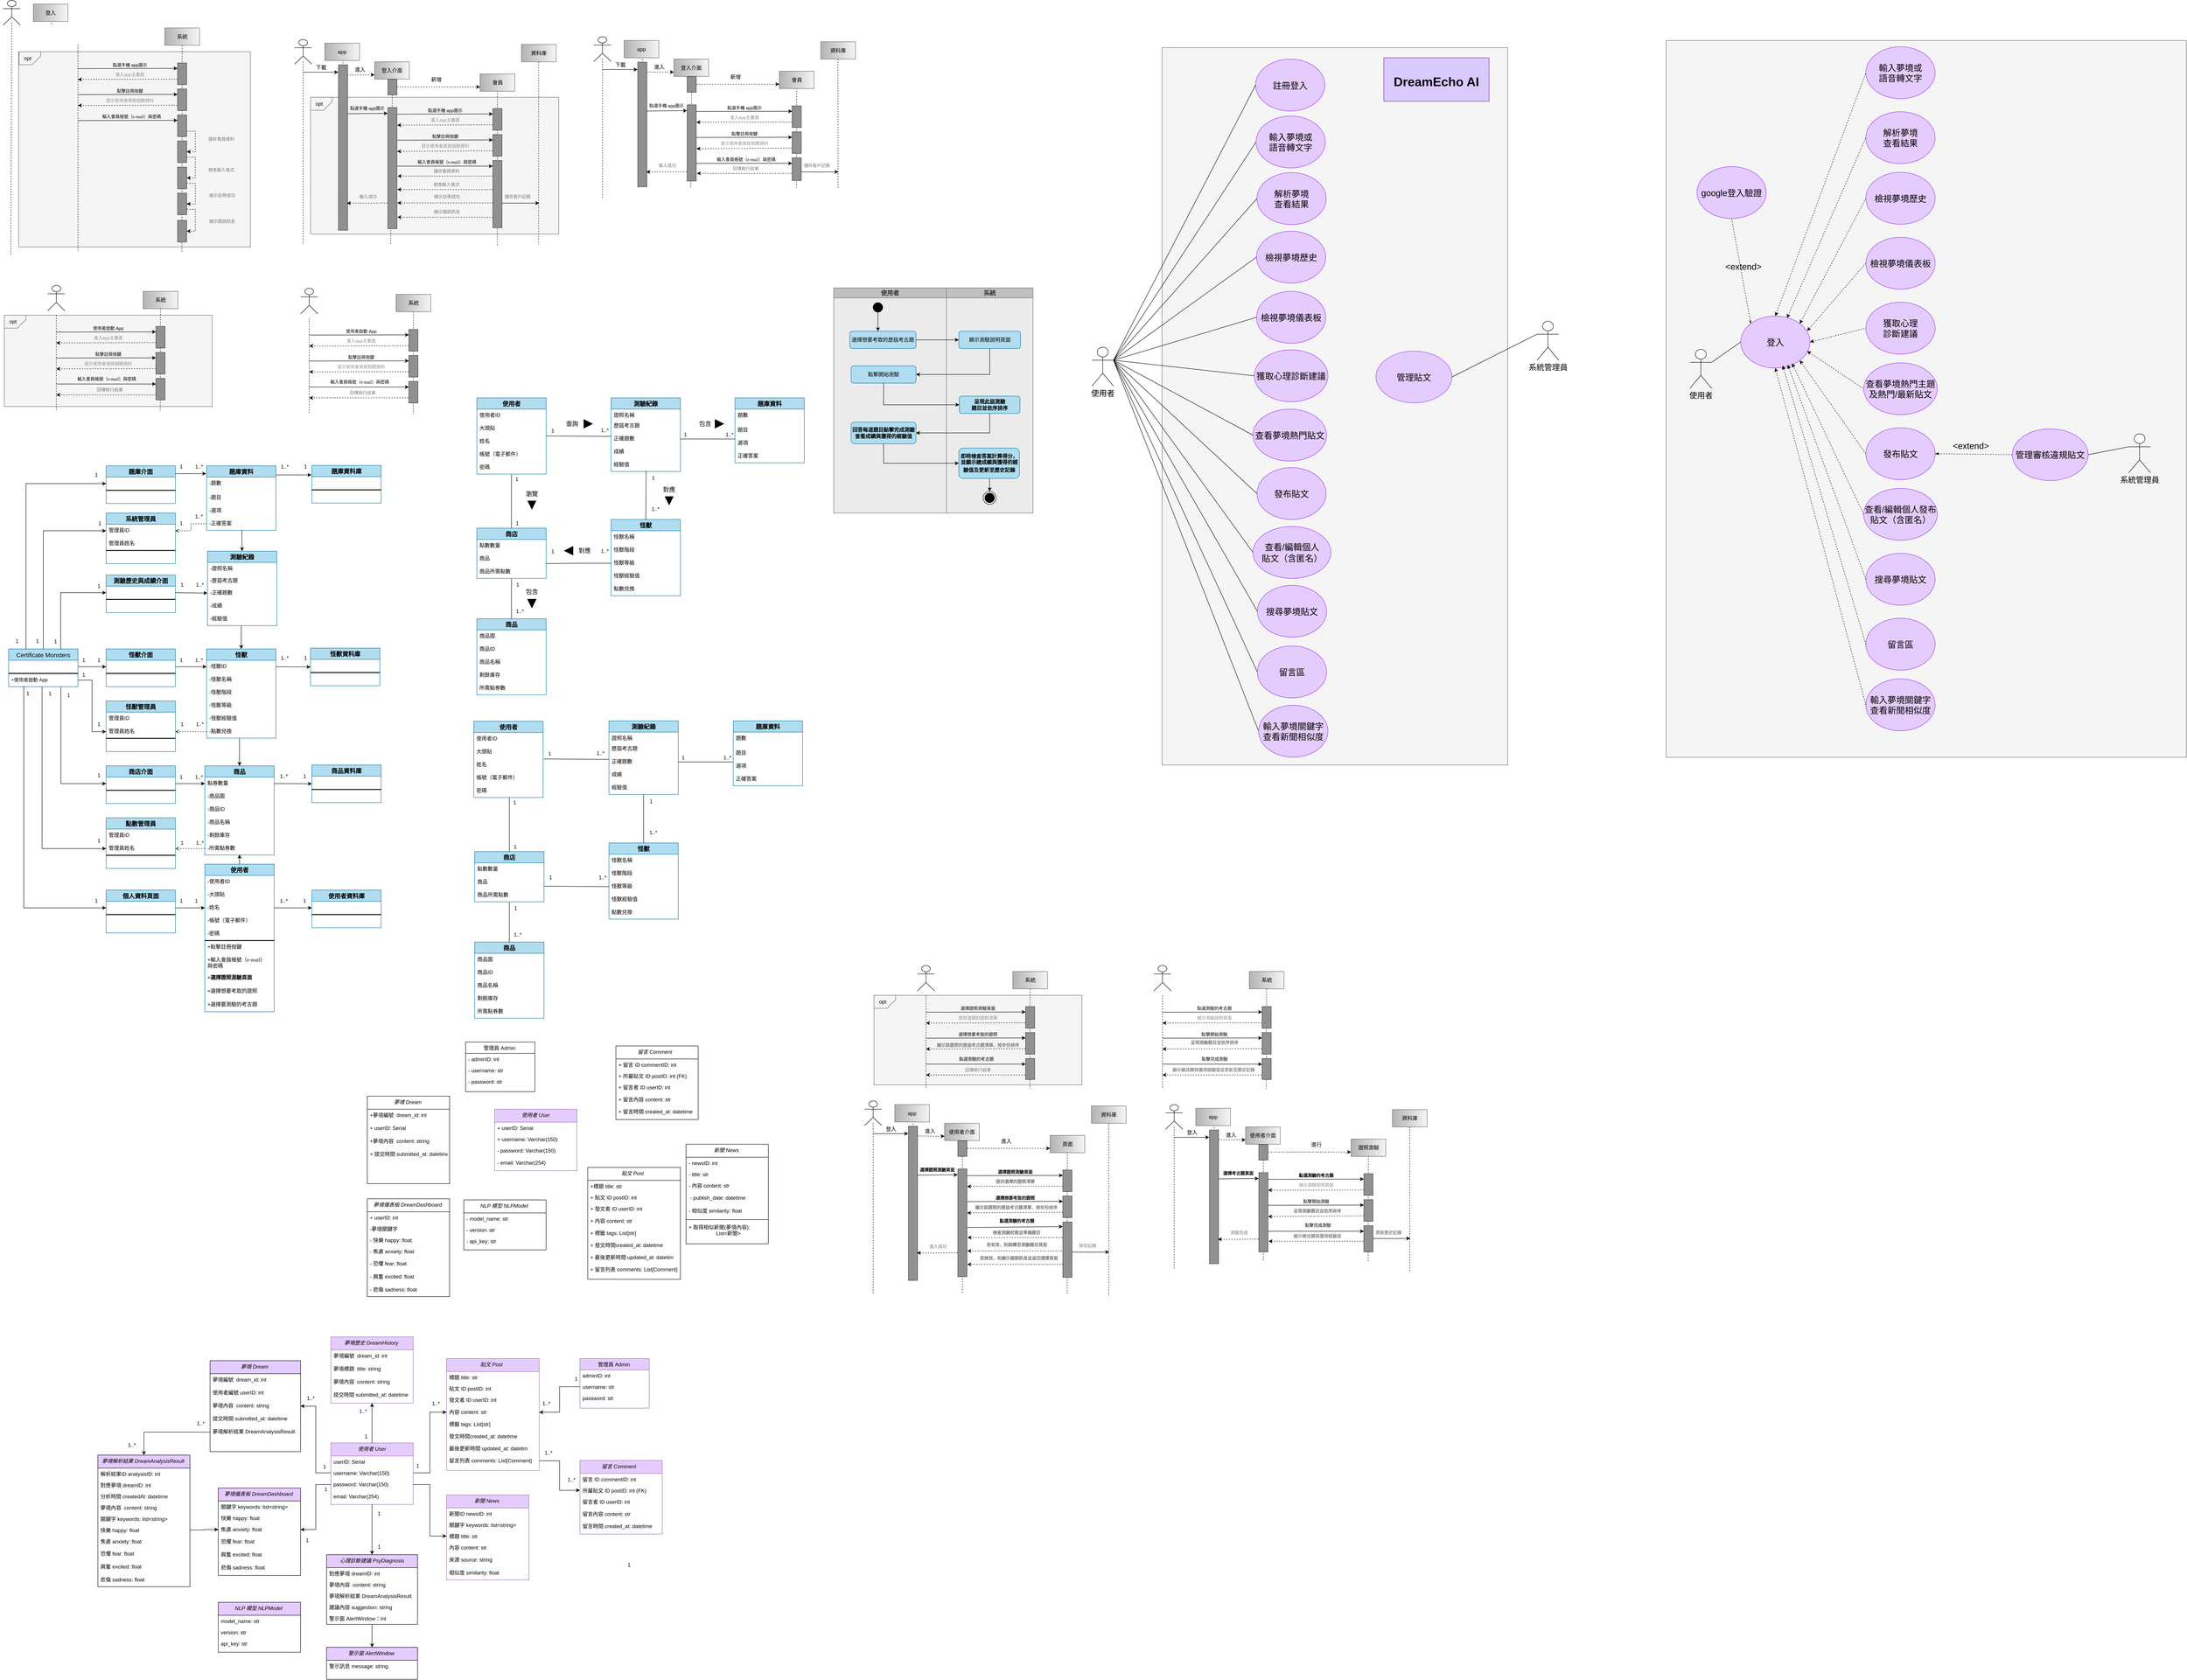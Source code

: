 <mxfile version="26.2.14" pages="5">
  <diagram name="總圖" id="Ld0CX06asUshMi3gJ660">
    <mxGraphModel dx="3735" dy="1642" grid="0" gridSize="10" guides="1" tooltips="1" connect="1" arrows="1" fold="1" page="0" pageScale="1" pageWidth="827" pageHeight="1169" math="0" shadow="0">
      <root>
        <mxCell id="0" />
        <mxCell id="1" parent="0" />
        <mxCell id="JSTmOgM11Erq5teLmAQP-1" value="" style="whiteSpace=wrap;html=1;fillColor=#f5f5f5;fontColor=#333333;strokeColor=#666666;" parent="1" vertex="1">
          <mxGeometry x="-85" y="471.5" width="535" height="451" as="geometry" />
        </mxCell>
        <mxCell id="JSTmOgM11Erq5teLmAQP-2" style="rounded=0;orthogonalLoop=1;jettySize=auto;html=1;dashed=1;endArrow=none;endFill=0;" parent="1" edge="1">
          <mxGeometry relative="1" as="geometry">
            <mxPoint x="52" y="455.5" as="sourcePoint" />
            <mxPoint x="52" y="931.5" as="targetPoint" />
          </mxGeometry>
        </mxCell>
        <mxCell id="JSTmOgM11Erq5teLmAQP-3" style="rounded=0;orthogonalLoop=1;jettySize=auto;html=1;exitX=0.5;exitY=1;exitDx=0;exitDy=0;dashed=1;endArrow=none;endFill=0;" parent="1" source="JSTmOgM11Erq5teLmAQP-23" edge="1">
          <mxGeometry relative="1" as="geometry">
            <mxPoint x="292.0" y="471.5" as="sourcePoint" />
            <mxPoint x="292" y="933.5" as="targetPoint" />
          </mxGeometry>
        </mxCell>
        <mxCell id="JSTmOgM11Erq5teLmAQP-4" style="rounded=0;orthogonalLoop=1;jettySize=auto;html=1;exitX=0.75;exitY=1;exitDx=0;exitDy=0;dashed=1;" parent="1" source="JSTmOgM11Erq5teLmAQP-6" edge="1">
          <mxGeometry relative="1" as="geometry">
            <mxPoint x="52" y="535.5" as="targetPoint" />
          </mxGeometry>
        </mxCell>
        <mxCell id="JSTmOgM11Erq5teLmAQP-5" style="rounded=0;orthogonalLoop=1;jettySize=auto;html=1;exitX=0.25;exitY=1;exitDx=0;exitDy=0;startArrow=classic;startFill=1;endArrow=none;endFill=0;" parent="1" source="JSTmOgM11Erq5teLmAQP-6" edge="1">
          <mxGeometry relative="1" as="geometry">
            <mxPoint x="52" y="510.5" as="targetPoint" />
          </mxGeometry>
        </mxCell>
        <mxCell id="JSTmOgM11Erq5teLmAQP-6" value="" style="rounded=0;whiteSpace=wrap;html=1;rotation=90;fillColor=#919191;strokeColor=#36393d;" parent="1" vertex="1">
          <mxGeometry x="267.5" y="512" width="50" height="21" as="geometry" />
        </mxCell>
        <UserObject label="&lt;span style=&quot;text-align: start;&quot;&gt;點選手機 app圖示&lt;/span&gt;" placeholders="1" name="Variable" id="JSTmOgM11Erq5teLmAQP-7">
          <mxCell style="text;html=1;strokeColor=none;fillColor=none;align=center;verticalAlign=middle;whiteSpace=wrap;overflow=hidden;fontSize=10;" parent="1" vertex="1">
            <mxGeometry x="112" y="491.5" width="120" height="20" as="geometry" />
          </mxCell>
        </UserObject>
        <UserObject label="&lt;span style=&quot;text-align: start;&quot;&gt;&lt;font&gt;進入app主畫面&lt;/font&gt;&lt;/span&gt;" placeholders="1" name="Variable" id="JSTmOgM11Erq5teLmAQP-8">
          <mxCell style="text;html=1;strokeColor=none;fillColor=none;align=center;verticalAlign=middle;whiteSpace=wrap;overflow=hidden;fontSize=10;fontFamily=Helvetica;fontColor=#919191;" parent="1" vertex="1">
            <mxGeometry x="112" y="513.5" width="120" height="20" as="geometry" />
          </mxCell>
        </UserObject>
        <mxCell id="JSTmOgM11Erq5teLmAQP-9" style="rounded=0;orthogonalLoop=1;jettySize=auto;html=1;exitX=0.75;exitY=1;exitDx=0;exitDy=0;dashed=1;" parent="1" source="JSTmOgM11Erq5teLmAQP-11" edge="1">
          <mxGeometry relative="1" as="geometry">
            <mxPoint x="52" y="595.5" as="targetPoint" />
          </mxGeometry>
        </mxCell>
        <mxCell id="JSTmOgM11Erq5teLmAQP-10" style="rounded=0;orthogonalLoop=1;jettySize=auto;html=1;exitX=0.25;exitY=1;exitDx=0;exitDy=0;startArrow=classic;startFill=1;endArrow=none;endFill=0;" parent="1" source="JSTmOgM11Erq5teLmAQP-11" edge="1">
          <mxGeometry relative="1" as="geometry">
            <mxPoint x="52" y="570.5" as="targetPoint" />
          </mxGeometry>
        </mxCell>
        <mxCell id="JSTmOgM11Erq5teLmAQP-11" value="" style="rounded=0;whiteSpace=wrap;html=1;rotation=90;fillColor=#919191;strokeColor=#36393d;" parent="1" vertex="1">
          <mxGeometry x="267.5" y="572" width="50" height="21" as="geometry" />
        </mxCell>
        <UserObject label="&lt;span style=&quot;text-align: start;&quot;&gt;&lt;font&gt;點擊註冊按鍵&lt;/font&gt;&lt;/span&gt;" placeholders="1" name="Variable" id="JSTmOgM11Erq5teLmAQP-12">
          <mxCell style="text;html=1;strokeColor=none;fillColor=none;align=center;verticalAlign=middle;whiteSpace=wrap;overflow=hidden;fontSize=10;" parent="1" vertex="1">
            <mxGeometry x="112" y="551.5" width="120" height="20" as="geometry" />
          </mxCell>
        </UserObject>
        <UserObject label="&lt;div style=&quot;text-align: start;&quot;&gt;提示使用者填寫相關資料&lt;/div&gt;" placeholders="1" name="Variable" id="JSTmOgM11Erq5teLmAQP-13">
          <mxCell style="text;html=1;strokeColor=none;fillColor=none;align=center;verticalAlign=middle;whiteSpace=wrap;overflow=hidden;fontSize=10;fontFamily=Helvetica;fontColor=#919191;" parent="1" vertex="1">
            <mxGeometry x="112" y="573.5" width="120" height="20" as="geometry" />
          </mxCell>
        </UserObject>
        <mxCell id="JSTmOgM11Erq5teLmAQP-14" style="rounded=0;orthogonalLoop=1;jettySize=auto;html=1;exitX=0.25;exitY=1;exitDx=0;exitDy=0;startArrow=classic;startFill=1;endArrow=none;endFill=0;" parent="1" source="JSTmOgM11Erq5teLmAQP-16" edge="1">
          <mxGeometry relative="1" as="geometry">
            <mxPoint x="52" y="630.5" as="targetPoint" />
          </mxGeometry>
        </mxCell>
        <mxCell id="JSTmOgM11Erq5teLmAQP-15" style="edgeStyle=orthogonalEdgeStyle;rounded=0;orthogonalLoop=1;jettySize=auto;html=1;exitX=0.75;exitY=0;exitDx=0;exitDy=0;entryX=0.5;entryY=0;entryDx=0;entryDy=0;fontColor=#7a7a7a;dashed=1;" parent="1" source="JSTmOgM11Erq5teLmAQP-16" target="JSTmOgM11Erq5teLmAQP-20" edge="1">
          <mxGeometry relative="1" as="geometry" />
        </mxCell>
        <mxCell id="JSTmOgM11Erq5teLmAQP-16" value="" style="rounded=0;whiteSpace=wrap;html=1;rotation=90;fillColor=#919191;strokeColor=#36393d;" parent="1" vertex="1">
          <mxGeometry x="267.5" y="632" width="50" height="21" as="geometry" />
        </mxCell>
        <UserObject label="&lt;font&gt;&lt;span style=&quot;text-align: start;&quot;&gt;&lt;font&gt;輸入&lt;/font&gt;&lt;/span&gt;&lt;span style=&quot;text-align: start; font-family: 新細明體, serif;&quot;&gt;會員帳號（&lt;/span&gt;&lt;span style=&quot;text-align: start; font-family: 新細明體, serif;&quot; lang=&quot;EN-US&quot;&gt;e-mail&lt;/span&gt;&lt;span style=&quot;text-align: start; font-family: 新細明體, serif;&quot;&gt;）與密碼&lt;/span&gt;&lt;/font&gt;&lt;span style=&quot;font-family: -webkit-standard; font-size: medium; text-align: start;&quot;&gt;&lt;/span&gt;" placeholders="1" name="Variable" id="JSTmOgM11Erq5teLmAQP-17">
          <mxCell style="text;html=1;strokeColor=none;fillColor=none;align=center;verticalAlign=middle;whiteSpace=wrap;overflow=hidden;fontSize=10;" parent="1" vertex="1">
            <mxGeometry x="106" y="606.5" width="140" height="20" as="geometry" />
          </mxCell>
        </UserObject>
        <UserObject label="&lt;span style=&quot;text-align: start;&quot;&gt;&lt;font&gt;儲存會員資料&lt;/font&gt;&lt;/span&gt;" placeholders="1" name="Variable" id="JSTmOgM11Erq5teLmAQP-18">
          <mxCell style="text;html=1;strokeColor=none;fillColor=none;align=center;verticalAlign=middle;whiteSpace=wrap;overflow=hidden;fontSize=10;fontFamily=Helvetica;fontColor=#7a7a7a;" parent="1" vertex="1">
            <mxGeometry x="323" y="662.5" width="120" height="20" as="geometry" />
          </mxCell>
        </UserObject>
        <mxCell id="JSTmOgM11Erq5teLmAQP-19" style="edgeStyle=orthogonalEdgeStyle;rounded=0;orthogonalLoop=1;jettySize=auto;html=1;exitX=0.75;exitY=0;exitDx=0;exitDy=0;entryX=0.5;entryY=0;entryDx=0;entryDy=0;fontColor=#7a7a7a;dashed=1;" parent="1" source="JSTmOgM11Erq5teLmAQP-20" target="JSTmOgM11Erq5teLmAQP-27" edge="1">
          <mxGeometry relative="1" as="geometry" />
        </mxCell>
        <mxCell id="JSTmOgM11Erq5teLmAQP-20" value="" style="rounded=0;whiteSpace=wrap;html=1;rotation=90;fillColor=#919191;strokeColor=#36393d;" parent="1" vertex="1">
          <mxGeometry x="267.5" y="692" width="50" height="21" as="geometry" />
        </mxCell>
        <UserObject label="&lt;span style=&quot;text-align: start; font-family: &amp;quot;Heiti SC Light&amp;quot;;&quot;&gt;&lt;font&gt;檢查輸入格式&lt;/font&gt;&lt;/span&gt;&lt;span style=&quot;font-family: -webkit-standard; font-size: medium; text-align: start;&quot;&gt;&lt;/span&gt;" placeholders="1" name="Variable" id="JSTmOgM11Erq5teLmAQP-21">
          <mxCell style="text;html=1;strokeColor=none;fillColor=none;align=center;verticalAlign=middle;whiteSpace=wrap;overflow=hidden;fontSize=10;dashed=1;fontColor=#7a7a7a;" parent="1" vertex="1">
            <mxGeometry x="323" y="729.5" width="120" height="20" as="geometry" />
          </mxCell>
        </UserObject>
        <UserObject label="&lt;div style=&quot;text-align: start;&quot;&gt;&lt;font&gt;顯示註冊成功&lt;/font&gt;&lt;/div&gt;" placeholders="1" name="Variable" id="JSTmOgM11Erq5teLmAQP-22">
          <mxCell style="text;html=1;strokeColor=none;fillColor=none;align=center;verticalAlign=middle;whiteSpace=wrap;overflow=hidden;fontSize=10;fontFamily=Helvetica;fontColor=#7a7a7a;" parent="1" vertex="1">
            <mxGeometry x="325" y="792.5" width="120" height="20" as="geometry" />
          </mxCell>
        </UserObject>
        <mxCell id="JSTmOgM11Erq5teLmAQP-23" value="系統" style="rounded=0;whiteSpace=wrap;html=1;fillColor=#f5f5f5;gradientColor=#b3b3b3;strokeColor=#666666;gradientDirection=west;" parent="1" vertex="1">
          <mxGeometry x="252.5" y="416.5" width="80" height="40" as="geometry" />
        </mxCell>
        <mxCell id="JSTmOgM11Erq5teLmAQP-24" value="" style="verticalLabelPosition=bottom;verticalAlign=top;html=1;shape=card;whiteSpace=wrap;size=20;arcSize=12;rotation=-180;fillColor=#f5f5f5;fontColor=#333333;strokeColor=#666666;strokeWidth=1;" parent="1" vertex="1">
          <mxGeometry x="-84" y="471.5" width="50" height="30" as="geometry" />
        </mxCell>
        <mxCell id="JSTmOgM11Erq5teLmAQP-25" value="opt" style="text;html=1;align=center;verticalAlign=middle;whiteSpace=wrap;rounded=0;" parent="1" vertex="1">
          <mxGeometry x="-94" y="471.5" width="60" height="30" as="geometry" />
        </mxCell>
        <mxCell id="JSTmOgM11Erq5teLmAQP-26" style="edgeStyle=orthogonalEdgeStyle;rounded=0;orthogonalLoop=1;jettySize=auto;html=1;exitX=0.75;exitY=0;exitDx=0;exitDy=0;entryX=0.5;entryY=0;entryDx=0;entryDy=0;fontColor=#7a7a7a;dashed=1;" parent="1" source="JSTmOgM11Erq5teLmAQP-27" target="JSTmOgM11Erq5teLmAQP-29" edge="1">
          <mxGeometry relative="1" as="geometry" />
        </mxCell>
        <mxCell id="JSTmOgM11Erq5teLmAQP-27" value="" style="rounded=0;whiteSpace=wrap;html=1;rotation=90;fillColor=#919191;strokeColor=#36393d;" parent="1" vertex="1">
          <mxGeometry x="267.5" y="752.5" width="50" height="21" as="geometry" />
        </mxCell>
        <mxCell id="JSTmOgM11Erq5teLmAQP-28" style="edgeStyle=orthogonalEdgeStyle;rounded=0;orthogonalLoop=1;jettySize=auto;html=1;exitX=0.75;exitY=0;exitDx=0;exitDy=0;entryX=0.5;entryY=0;entryDx=0;entryDy=0;fontColor=#7a7a7a;dashed=1;" parent="1" source="JSTmOgM11Erq5teLmAQP-29" target="JSTmOgM11Erq5teLmAQP-30" edge="1">
          <mxGeometry relative="1" as="geometry" />
        </mxCell>
        <mxCell id="JSTmOgM11Erq5teLmAQP-29" value="" style="rounded=0;whiteSpace=wrap;html=1;rotation=90;fillColor=#919191;strokeColor=#36393d;" parent="1" vertex="1">
          <mxGeometry x="267.5" y="812.5" width="50" height="21" as="geometry" />
        </mxCell>
        <mxCell id="JSTmOgM11Erq5teLmAQP-30" value="" style="rounded=0;whiteSpace=wrap;html=1;rotation=90;fillColor=#919191;strokeColor=#36393d;" parent="1" vertex="1">
          <mxGeometry x="267.5" y="875.5" width="50" height="21" as="geometry" />
        </mxCell>
        <UserObject label="&lt;div style=&quot;text-align: start;&quot;&gt;&lt;font&gt;&lt;span style=&quot;caret-color: rgb(0, 0, 0);&quot;&gt;顯示錯誤訊息&lt;/span&gt;&lt;/font&gt;&lt;/div&gt;" placeholders="1" name="Variable" id="JSTmOgM11Erq5teLmAQP-31">
          <mxCell style="text;html=1;strokeColor=none;fillColor=none;align=center;verticalAlign=middle;whiteSpace=wrap;overflow=hidden;fontSize=10;fontFamily=Helvetica;fontColor=#7a7a7a;" parent="1" vertex="1">
            <mxGeometry x="325" y="852.5" width="120" height="20" as="geometry" />
          </mxCell>
        </UserObject>
        <mxCell id="JSTmOgM11Erq5teLmAQP-32" value="" style="shape=umlActor;verticalLabelPosition=bottom;verticalAlign=top;html=1;outlineConnect=0;" parent="1" vertex="1">
          <mxGeometry x="-121" y="353" width="40" height="57" as="geometry" />
        </mxCell>
        <mxCell id="JSTmOgM11Erq5teLmAQP-33" style="rounded=0;orthogonalLoop=1;jettySize=auto;html=1;dashed=1;endArrow=none;endFill=0;" parent="1" edge="1">
          <mxGeometry relative="1" as="geometry">
            <mxPoint x="-101" y="404" as="sourcePoint" />
            <mxPoint x="-103" y="940.5" as="targetPoint" />
          </mxGeometry>
        </mxCell>
        <mxCell id="JSTmOgM11Erq5teLmAQP-34" style="edgeStyle=orthogonalEdgeStyle;rounded=0;orthogonalLoop=1;jettySize=auto;html=1;exitX=0.5;exitY=1;exitDx=0;exitDy=0;entryX=0;entryY=0.5;entryDx=0;entryDy=0;dashed=1;endArrow=none;endFill=0;" parent="1" source="JSTmOgM11Erq5teLmAQP-35" edge="1">
          <mxGeometry relative="1" as="geometry">
            <mxPoint x="-9" y="411.5" as="targetPoint" />
          </mxGeometry>
        </mxCell>
        <mxCell id="JSTmOgM11Erq5teLmAQP-35" value="登入" style="rounded=0;whiteSpace=wrap;html=1;fillColor=#f5f5f5;gradientColor=#b3b3b3;strokeColor=#666666;gradientDirection=west;" parent="1" vertex="1">
          <mxGeometry x="-51" y="361.5" width="80" height="40" as="geometry" />
        </mxCell>
        <mxCell id="JSTmOgM11Erq5teLmAQP-36" value="" style="whiteSpace=wrap;html=1;fillColor=#f5f5f5;fontColor=#333333;strokeColor=#666666;" parent="1" vertex="1">
          <mxGeometry x="589" y="576.75" width="573" height="316" as="geometry" />
        </mxCell>
        <mxCell id="JSTmOgM11Erq5teLmAQP-37" style="rounded=0;orthogonalLoop=1;jettySize=auto;html=1;dashed=1;endArrow=none;endFill=0;" parent="1" source="JSTmOgM11Erq5teLmAQP-71" edge="1">
          <mxGeometry relative="1" as="geometry">
            <mxPoint x="774" y="560.75" as="sourcePoint" />
            <mxPoint x="774" y="915.75" as="targetPoint" />
          </mxGeometry>
        </mxCell>
        <mxCell id="JSTmOgM11Erq5teLmAQP-38" style="rounded=0;orthogonalLoop=1;jettySize=auto;html=1;exitX=0.5;exitY=1;exitDx=0;exitDy=0;dashed=1;endArrow=none;endFill=0;" parent="1" edge="1">
          <mxGeometry relative="1" as="geometry">
            <mxPoint x="1020.5" y="561.75" as="sourcePoint" />
            <mxPoint x="1020" y="920.75" as="targetPoint" />
          </mxGeometry>
        </mxCell>
        <mxCell id="JSTmOgM11Erq5teLmAQP-39" style="rounded=0;orthogonalLoop=1;jettySize=auto;html=1;exitX=0.75;exitY=1;exitDx=0;exitDy=0;dashed=1;entryX=0.146;entryY=-0.035;entryDx=0;entryDy=0;entryPerimeter=0;" parent="1" source="JSTmOgM11Erq5teLmAQP-41" target="JSTmOgM11Erq5teLmAQP-75" edge="1">
          <mxGeometry relative="1" as="geometry">
            <mxPoint x="774" y="640.75" as="targetPoint" />
          </mxGeometry>
        </mxCell>
        <mxCell id="JSTmOgM11Erq5teLmAQP-40" style="rounded=0;orthogonalLoop=1;jettySize=auto;html=1;exitX=0.25;exitY=1;exitDx=0;exitDy=0;startArrow=classic;startFill=1;endArrow=none;endFill=0;" parent="1" source="JSTmOgM11Erq5teLmAQP-41" edge="1">
          <mxGeometry relative="1" as="geometry">
            <mxPoint x="774" y="615.75" as="targetPoint" />
          </mxGeometry>
        </mxCell>
        <mxCell id="JSTmOgM11Erq5teLmAQP-41" value="" style="rounded=0;whiteSpace=wrap;html=1;rotation=90;fillColor=#919191;strokeColor=#36393d;" parent="1" vertex="1">
          <mxGeometry x="995.5" y="617.25" width="50" height="21" as="geometry" />
        </mxCell>
        <UserObject label="&lt;span style=&quot;text-align: start;&quot;&gt;點選手機 app圖示&lt;/span&gt;" placeholders="1" name="Variable" id="JSTmOgM11Erq5teLmAQP-42">
          <mxCell style="text;html=1;strokeColor=none;fillColor=none;align=center;verticalAlign=middle;whiteSpace=wrap;overflow=hidden;fontSize=10;" parent="1" vertex="1">
            <mxGeometry x="840" y="596.75" width="120" height="20" as="geometry" />
          </mxCell>
        </UserObject>
        <UserObject label="&lt;span style=&quot;text-align: start;&quot;&gt;&lt;font&gt;進入app主畫面&lt;/font&gt;&lt;/span&gt;" placeholders="1" name="Variable" id="JSTmOgM11Erq5teLmAQP-43">
          <mxCell style="text;html=1;strokeColor=none;fillColor=none;align=center;verticalAlign=middle;whiteSpace=wrap;overflow=hidden;fontSize=10;fontFamily=Helvetica;fontColor=#919191;" parent="1" vertex="1">
            <mxGeometry x="840" y="618.75" width="120" height="20" as="geometry" />
          </mxCell>
        </UserObject>
        <mxCell id="JSTmOgM11Erq5teLmAQP-44" style="rounded=0;orthogonalLoop=1;jettySize=auto;html=1;exitX=0.75;exitY=1;exitDx=0;exitDy=0;dashed=1;" parent="1" source="JSTmOgM11Erq5teLmAQP-46" edge="1">
          <mxGeometry relative="1" as="geometry">
            <mxPoint x="789" y="701.75" as="targetPoint" />
          </mxGeometry>
        </mxCell>
        <mxCell id="JSTmOgM11Erq5teLmAQP-45" style="rounded=0;orthogonalLoop=1;jettySize=auto;html=1;exitX=0.25;exitY=1;exitDx=0;exitDy=0;startArrow=classic;startFill=1;endArrow=none;endFill=0;" parent="1" source="JSTmOgM11Erq5teLmAQP-46" edge="1">
          <mxGeometry relative="1" as="geometry">
            <mxPoint x="774" y="675.75" as="targetPoint" />
          </mxGeometry>
        </mxCell>
        <mxCell id="JSTmOgM11Erq5teLmAQP-46" value="" style="rounded=0;whiteSpace=wrap;html=1;rotation=90;fillColor=#919191;strokeColor=#36393d;" parent="1" vertex="1">
          <mxGeometry x="995.5" y="677.25" width="50" height="21" as="geometry" />
        </mxCell>
        <UserObject label="&lt;span style=&quot;text-align: start;&quot;&gt;&lt;font&gt;點擊註冊按鍵&lt;/font&gt;&lt;/span&gt;" placeholders="1" name="Variable" id="JSTmOgM11Erq5teLmAQP-47">
          <mxCell style="text;html=1;strokeColor=none;fillColor=none;align=center;verticalAlign=middle;whiteSpace=wrap;overflow=hidden;fontSize=10;" parent="1" vertex="1">
            <mxGeometry x="840" y="656.75" width="120" height="20" as="geometry" />
          </mxCell>
        </UserObject>
        <UserObject label="&lt;div style=&quot;text-align: start;&quot;&gt;提示使用者填寫相關資料&lt;/div&gt;" placeholders="1" name="Variable" id="JSTmOgM11Erq5teLmAQP-48">
          <mxCell style="text;html=1;strokeColor=none;fillColor=none;align=center;verticalAlign=middle;whiteSpace=wrap;overflow=hidden;fontSize=10;fontFamily=Helvetica;fontColor=#919191;" parent="1" vertex="1">
            <mxGeometry x="840" y="678.75" width="120" height="20" as="geometry" />
          </mxCell>
        </UserObject>
        <mxCell id="JSTmOgM11Erq5teLmAQP-49" style="rounded=0;orthogonalLoop=1;jettySize=auto;html=1;startArrow=classic;startFill=1;endArrow=none;endFill=0;exitX=0.084;exitY=1.016;exitDx=0;exitDy=0;exitPerimeter=0;" parent="1" source="JSTmOgM11Erq5teLmAQP-51" edge="1">
          <mxGeometry relative="1" as="geometry">
            <mxPoint x="774" y="735.75" as="targetPoint" />
            <mxPoint x="1009" y="735.75" as="sourcePoint" />
          </mxGeometry>
        </mxCell>
        <mxCell id="JSTmOgM11Erq5teLmAQP-50" style="edgeStyle=orthogonalEdgeStyle;rounded=0;orthogonalLoop=1;jettySize=auto;html=1;exitX=0.75;exitY=0;exitDx=0;exitDy=0;" parent="1" edge="1">
          <mxGeometry relative="1" as="geometry">
            <mxPoint x="1117.048" y="821.226" as="targetPoint" />
            <mxPoint x="1031.005" y="821.193" as="sourcePoint" />
          </mxGeometry>
        </mxCell>
        <mxCell id="JSTmOgM11Erq5teLmAQP-51" value="" style="rounded=0;whiteSpace=wrap;html=1;rotation=90;fillColor=#919191;strokeColor=#36393d;" parent="1" vertex="1">
          <mxGeometry x="942.88" y="789.88" width="155.25" height="21" as="geometry" />
        </mxCell>
        <UserObject label="&lt;font&gt;&lt;span style=&quot;text-align: start;&quot;&gt;&lt;font&gt;輸入&lt;/font&gt;&lt;/span&gt;&lt;span style=&quot;text-align: start; font-family: 新細明體, serif;&quot;&gt;會員帳號（&lt;/span&gt;&lt;span style=&quot;text-align: start; font-family: 新細明體, serif;&quot; lang=&quot;EN-US&quot;&gt;e-mail&lt;/span&gt;&lt;span style=&quot;text-align: start; font-family: 新細明體, serif;&quot;&gt;）與密碼&lt;/span&gt;&lt;/font&gt;&lt;span style=&quot;font-family: -webkit-standard; font-size: medium; text-align: start;&quot;&gt;&lt;/span&gt;" placeholders="1" name="Variable" id="JSTmOgM11Erq5teLmAQP-52">
          <mxCell style="text;html=1;strokeColor=none;fillColor=none;align=center;verticalAlign=middle;whiteSpace=wrap;overflow=hidden;fontSize=10;" parent="1" vertex="1">
            <mxGeometry x="834" y="711.75" width="140" height="20" as="geometry" />
          </mxCell>
        </UserObject>
        <UserObject label="&lt;span style=&quot;text-align: start;&quot;&gt;&lt;font&gt;儲存會員資料&lt;/font&gt;&lt;/span&gt;" placeholders="1" name="Variable" id="JSTmOgM11Erq5teLmAQP-53">
          <mxCell style="text;html=1;strokeColor=none;fillColor=none;align=center;verticalAlign=middle;whiteSpace=wrap;overflow=hidden;fontSize=10;fontFamily=Helvetica;fontColor=#7a7a7a;" parent="1" vertex="1">
            <mxGeometry x="843" y="736.75" width="120" height="20" as="geometry" />
          </mxCell>
        </UserObject>
        <UserObject label="&lt;span style=&quot;text-align: start; font-family: &amp;quot;Heiti SC Light&amp;quot;;&quot;&gt;&lt;font&gt;檢查輸入格式&lt;/font&gt;&lt;/span&gt;&lt;span style=&quot;font-family: -webkit-standard; font-size: medium; text-align: start;&quot;&gt;&lt;/span&gt;" placeholders="1" name="Variable" id="JSTmOgM11Erq5teLmAQP-54">
          <mxCell style="text;html=1;strokeColor=none;fillColor=none;align=center;verticalAlign=middle;whiteSpace=wrap;overflow=hidden;fontSize=10;dashed=1;fontColor=#7a7a7a;" parent="1" vertex="1">
            <mxGeometry x="843" y="763.75" width="120" height="20" as="geometry" />
          </mxCell>
        </UserObject>
        <UserObject label="&lt;div style=&quot;text-align: start;&quot;&gt;&lt;font&gt;顯示註冊成功&lt;/font&gt;&lt;/div&gt;" placeholders="1" name="Variable" id="JSTmOgM11Erq5teLmAQP-55">
          <mxCell style="text;html=1;strokeColor=none;fillColor=none;align=center;verticalAlign=middle;whiteSpace=wrap;overflow=hidden;fontSize=10;fontFamily=Helvetica;fontColor=#7a7a7a;" parent="1" vertex="1">
            <mxGeometry x="844" y="796" width="120" height="20" as="geometry" />
          </mxCell>
        </UserObject>
        <mxCell id="JSTmOgM11Erq5teLmAQP-56" value="會員" style="rounded=0;whiteSpace=wrap;html=1;fillColor=#f5f5f5;gradientColor=#b3b3b3;strokeColor=#666666;gradientDirection=west;" parent="1" vertex="1">
          <mxGeometry x="980.5" y="522.75" width="80" height="40" as="geometry" />
        </mxCell>
        <mxCell id="JSTmOgM11Erq5teLmAQP-57" value="" style="verticalLabelPosition=bottom;verticalAlign=top;html=1;shape=card;whiteSpace=wrap;size=20;arcSize=12;rotation=-180;fillColor=#f5f5f5;fontColor=#333333;strokeColor=#666666;strokeWidth=1;" parent="1" vertex="1">
          <mxGeometry x="589" y="576.75" width="50" height="30" as="geometry" />
        </mxCell>
        <mxCell id="JSTmOgM11Erq5teLmAQP-58" value="opt" style="text;html=1;align=center;verticalAlign=middle;whiteSpace=wrap;rounded=0;" parent="1" vertex="1">
          <mxGeometry x="579" y="576.75" width="60" height="30" as="geometry" />
        </mxCell>
        <UserObject label="&lt;div style=&quot;text-align: start;&quot;&gt;&lt;font&gt;&lt;span style=&quot;caret-color: rgb(0, 0, 0);&quot;&gt;顯示錯誤訊息&lt;/span&gt;&lt;/font&gt;&lt;/div&gt;" placeholders="1" name="Variable" id="JSTmOgM11Erq5teLmAQP-59">
          <mxCell style="text;html=1;strokeColor=none;fillColor=none;align=center;verticalAlign=middle;whiteSpace=wrap;overflow=hidden;fontSize=10;fontFamily=Helvetica;fontColor=#7a7a7a;" parent="1" vertex="1">
            <mxGeometry x="844" y="830.75" width="120" height="20" as="geometry" />
          </mxCell>
        </UserObject>
        <mxCell id="JSTmOgM11Erq5teLmAQP-60" value="" style="shape=umlActor;verticalLabelPosition=bottom;verticalAlign=top;html=1;outlineConnect=0;" parent="1" vertex="1">
          <mxGeometry x="552" y="443.25" width="40" height="57" as="geometry" />
        </mxCell>
        <mxCell id="JSTmOgM11Erq5teLmAQP-61" style="rounded=0;orthogonalLoop=1;jettySize=auto;html=1;dashed=1;endArrow=none;endFill=0;" parent="1" edge="1">
          <mxGeometry relative="1" as="geometry">
            <mxPoint x="572" y="494.25" as="sourcePoint" />
            <mxPoint x="572" y="915.75" as="targetPoint" />
          </mxGeometry>
        </mxCell>
        <mxCell id="JSTmOgM11Erq5teLmAQP-62" style="edgeStyle=orthogonalEdgeStyle;rounded=0;orthogonalLoop=1;jettySize=auto;html=1;exitX=0.5;exitY=1;exitDx=0;exitDy=0;entryX=0;entryY=0.5;entryDx=0;entryDy=0;dashed=1;endArrow=none;endFill=0;" parent="1" source="JSTmOgM11Erq5teLmAQP-63" target="JSTmOgM11Erq5teLmAQP-65" edge="1">
          <mxGeometry relative="1" as="geometry" />
        </mxCell>
        <mxCell id="JSTmOgM11Erq5teLmAQP-63" value="app" style="rounded=0;whiteSpace=wrap;html=1;fillColor=#f5f5f5;gradientColor=#b3b3b3;strokeColor=#666666;gradientDirection=west;" parent="1" vertex="1">
          <mxGeometry x="622" y="451.75" width="80" height="40" as="geometry" />
        </mxCell>
        <mxCell id="JSTmOgM11Erq5teLmAQP-64" style="rounded=0;orthogonalLoop=1;jettySize=auto;html=1;startArrow=classic;startFill=1;endArrow=none;endFill=0;" parent="1" edge="1">
          <mxGeometry relative="1" as="geometry">
            <mxPoint x="572" y="518.75" as="targetPoint" />
            <mxPoint x="653" y="518.75" as="sourcePoint" />
          </mxGeometry>
        </mxCell>
        <mxCell id="JSTmOgM11Erq5teLmAQP-65" value="" style="rounded=0;whiteSpace=wrap;html=1;rotation=90;fillColor=#919191;strokeColor=#36393d;" parent="1" vertex="1">
          <mxGeometry x="473" y="682.25" width="382" height="21" as="geometry" />
        </mxCell>
        <mxCell id="JSTmOgM11Erq5teLmAQP-66" value="下載" style="text;html=1;align=center;verticalAlign=middle;resizable=0;points=[];autosize=1;strokeColor=none;fillColor=none;" parent="1" vertex="1">
          <mxGeometry x="592" y="494.75" width="42" height="26" as="geometry" />
        </mxCell>
        <mxCell id="JSTmOgM11Erq5teLmAQP-67" value="登入介面" style="rounded=0;whiteSpace=wrap;html=1;fillColor=#f5f5f5;gradientColor=#b3b3b3;strokeColor=#666666;gradientDirection=west;" parent="1" vertex="1">
          <mxGeometry x="737" y="494.75" width="80" height="40" as="geometry" />
        </mxCell>
        <mxCell id="JSTmOgM11Erq5teLmAQP-68" style="edgeStyle=orthogonalEdgeStyle;rounded=0;orthogonalLoop=1;jettySize=auto;html=1;startArrow=classic;startFill=1;endArrow=none;endFill=0;dashed=1;exitX=0;exitY=0.75;exitDx=0;exitDy=0;entryX=0.062;entryY=0.021;entryDx=0;entryDy=0;entryPerimeter=0;" parent="1" source="JSTmOgM11Erq5teLmAQP-67" target="JSTmOgM11Erq5teLmAQP-65" edge="1">
          <mxGeometry relative="1" as="geometry">
            <mxPoint x="736" y="523.75" as="sourcePoint" />
            <mxPoint x="678" y="524.75" as="targetPoint" />
          </mxGeometry>
        </mxCell>
        <mxCell id="JSTmOgM11Erq5teLmAQP-69" value="進入" style="text;html=1;align=center;verticalAlign=middle;resizable=0;points=[];autosize=1;strokeColor=none;fillColor=none;" parent="1" vertex="1">
          <mxGeometry x="682" y="500.25" width="42" height="26" as="geometry" />
        </mxCell>
        <mxCell id="JSTmOgM11Erq5teLmAQP-70" style="rounded=0;orthogonalLoop=1;jettySize=auto;html=1;entryX=0;entryY=0.75;entryDx=0;entryDy=0;dashed=1;" parent="1" target="JSTmOgM11Erq5teLmAQP-56" edge="1">
          <mxGeometry relative="1" as="geometry">
            <mxPoint x="789" y="552.75" as="sourcePoint" />
          </mxGeometry>
        </mxCell>
        <mxCell id="JSTmOgM11Erq5teLmAQP-71" value="" style="rounded=0;whiteSpace=wrap;html=1;rotation=90;fillColor=#919191;strokeColor=#36393d;" parent="1" vertex="1">
          <mxGeometry x="760" y="542.75" width="36" height="21" as="geometry" />
        </mxCell>
        <mxCell id="JSTmOgM11Erq5teLmAQP-72" value="新增" style="text;html=1;align=center;verticalAlign=middle;resizable=0;points=[];autosize=1;strokeColor=none;fillColor=none;" parent="1" vertex="1">
          <mxGeometry x="858" y="522.75" width="42" height="26" as="geometry" />
        </mxCell>
        <mxCell id="JSTmOgM11Erq5teLmAQP-73" style="rounded=0;orthogonalLoop=1;jettySize=auto;html=1;startArrow=classic;startFill=1;endArrow=none;endFill=0;exitX=0.893;exitY=1.1;exitDx=0;exitDy=0;exitPerimeter=0;" parent="1" source="JSTmOgM11Erq5teLmAQP-74" edge="1">
          <mxGeometry relative="1" as="geometry">
            <mxPoint x="674" y="614.75" as="targetPoint" />
            <mxPoint x="761" y="614.75" as="sourcePoint" />
          </mxGeometry>
        </mxCell>
        <UserObject label="&lt;span style=&quot;text-align: start;&quot;&gt;點選手機 app圖示&lt;/span&gt;" placeholders="1" name="Variable" id="JSTmOgM11Erq5teLmAQP-74">
          <mxCell style="text;html=1;strokeColor=none;fillColor=none;align=center;verticalAlign=middle;whiteSpace=wrap;overflow=hidden;fontSize=10;" parent="1" vertex="1">
            <mxGeometry x="660" y="591.75" width="120" height="20" as="geometry" />
          </mxCell>
        </UserObject>
        <mxCell id="JSTmOgM11Erq5teLmAQP-75" value="" style="rounded=0;whiteSpace=wrap;html=1;rotation=90;fillColor=#919191;strokeColor=#36393d;" parent="1" vertex="1">
          <mxGeometry x="638" y="729.75" width="280" height="21" as="geometry" />
        </mxCell>
        <mxCell id="JSTmOgM11Erq5teLmAQP-76" style="rounded=0;orthogonalLoop=1;jettySize=auto;html=1;dashed=1;" parent="1" edge="1">
          <mxGeometry relative="1" as="geometry">
            <mxPoint x="790" y="758.75" as="targetPoint" />
            <mxPoint x="1009" y="758.75" as="sourcePoint" />
          </mxGeometry>
        </mxCell>
        <mxCell id="JSTmOgM11Erq5teLmAQP-77" style="rounded=0;orthogonalLoop=1;jettySize=auto;html=1;exitX=0.434;exitY=0.984;exitDx=0;exitDy=0;dashed=1;entryX=0.24;entryY=-0.024;entryDx=0;entryDy=0;entryPerimeter=0;exitPerimeter=0;" parent="1" source="JSTmOgM11Erq5teLmAQP-51" edge="1">
          <mxGeometry relative="1" as="geometry">
            <mxPoint x="789.5" y="789.75" as="targetPoint" />
            <mxPoint x="1010.5" y="788.75" as="sourcePoint" />
          </mxGeometry>
        </mxCell>
        <mxCell id="JSTmOgM11Erq5teLmAQP-78" style="rounded=0;orthogonalLoop=1;jettySize=auto;html=1;dashed=1;entryX=0.24;entryY=-0.024;entryDx=0;entryDy=0;entryPerimeter=0;" parent="1" edge="1">
          <mxGeometry relative="1" as="geometry">
            <mxPoint x="789.5" y="820.75" as="targetPoint" />
            <mxPoint x="1011" y="820.75" as="sourcePoint" />
          </mxGeometry>
        </mxCell>
        <mxCell id="JSTmOgM11Erq5teLmAQP-79" style="rounded=0;orthogonalLoop=1;jettySize=auto;html=1;dashed=1;entryX=0.24;entryY=-0.024;entryDx=0;entryDy=0;entryPerimeter=0;" parent="1" edge="1">
          <mxGeometry relative="1" as="geometry">
            <mxPoint x="789.5" y="853.75" as="targetPoint" />
            <mxPoint x="1011" y="853.75" as="sourcePoint" />
          </mxGeometry>
        </mxCell>
        <mxCell id="JSTmOgM11Erq5teLmAQP-80" value="資料庫" style="rounded=0;whiteSpace=wrap;html=1;fillColor=#f5f5f5;gradientColor=#b3b3b3;strokeColor=#666666;gradientDirection=west;" parent="1" vertex="1">
          <mxGeometry x="1076" y="454.75" width="80" height="40" as="geometry" />
        </mxCell>
        <mxCell id="JSTmOgM11Erq5teLmAQP-81" style="rounded=0;orthogonalLoop=1;jettySize=auto;html=1;dashed=1;endArrow=none;endFill=0;" parent="1" edge="1">
          <mxGeometry relative="1" as="geometry">
            <mxPoint x="1115.66" y="494.75" as="sourcePoint" />
            <mxPoint x="1115.66" y="916.25" as="targetPoint" />
          </mxGeometry>
        </mxCell>
        <UserObject label="&lt;div style=&quot;text-align: start;&quot;&gt;儲存客戶記錄&lt;/div&gt;" placeholders="1" name="Variable" id="JSTmOgM11Erq5teLmAQP-82">
          <mxCell style="text;html=1;strokeColor=none;fillColor=none;align=center;verticalAlign=middle;whiteSpace=wrap;overflow=hidden;fontSize=10;fontFamily=Helvetica;fontColor=#7a7a7a;" parent="1" vertex="1">
            <mxGeometry x="1007" y="796" width="120" height="20" as="geometry" />
          </mxCell>
        </UserObject>
        <mxCell id="JSTmOgM11Erq5teLmAQP-83" style="edgeStyle=orthogonalEdgeStyle;rounded=0;orthogonalLoop=1;jettySize=auto;html=1;exitX=0.75;exitY=1;exitDx=0;exitDy=0;entryX=0.809;entryY=0.053;entryDx=0;entryDy=0;entryPerimeter=0;dashed=1;" parent="1" edge="1">
          <mxGeometry relative="1" as="geometry">
            <mxPoint x="767.06" y="820.77" as="sourcePoint" />
            <mxPoint x="672.947" y="821.308" as="targetPoint" />
          </mxGeometry>
        </mxCell>
        <UserObject label="&lt;div style=&quot;text-align: start;&quot;&gt;輸入成功&lt;/div&gt;" placeholders="1" name="Variable" id="JSTmOgM11Erq5teLmAQP-84">
          <mxCell style="text;html=1;strokeColor=none;fillColor=none;align=center;verticalAlign=middle;whiteSpace=wrap;overflow=hidden;fontSize=10;fontFamily=Helvetica;fontColor=#7a7a7a;" parent="1" vertex="1">
            <mxGeometry x="662" y="796" width="120" height="20" as="geometry" />
          </mxCell>
        </UserObject>
        <mxCell id="JSTmOgM11Erq5teLmAQP-85" value="" style="shape=umlActor;verticalLabelPosition=bottom;verticalAlign=top;html=1;outlineConnect=0;" parent="1" vertex="1">
          <mxGeometry x="566" y="1018" width="40" height="59" as="geometry" />
        </mxCell>
        <mxCell id="JSTmOgM11Erq5teLmAQP-86" style="rounded=0;orthogonalLoop=1;jettySize=auto;html=1;exitX=0.25;exitY=0;exitDx=0;exitDy=0;dashed=1;endArrow=none;endFill=0;" parent="1" edge="1">
          <mxGeometry relative="1" as="geometry">
            <mxPoint x="586" y="1306" as="targetPoint" />
            <mxPoint x="586.0" y="1087" as="sourcePoint" />
          </mxGeometry>
        </mxCell>
        <mxCell id="JSTmOgM11Erq5teLmAQP-87" style="rounded=0;orthogonalLoop=1;jettySize=auto;html=1;exitX=0.5;exitY=1;exitDx=0;exitDy=0;dashed=1;endArrow=none;endFill=0;" parent="1" source="JSTmOgM11Erq5teLmAQP-103" edge="1">
          <mxGeometry relative="1" as="geometry">
            <mxPoint x="826" y="1308" as="targetPoint" />
          </mxGeometry>
        </mxCell>
        <mxCell id="JSTmOgM11Erq5teLmAQP-88" style="rounded=0;orthogonalLoop=1;jettySize=auto;html=1;exitX=0.75;exitY=1;exitDx=0;exitDy=0;dashed=1;" parent="1" source="JSTmOgM11Erq5teLmAQP-90" edge="1">
          <mxGeometry relative="1" as="geometry">
            <mxPoint x="586" y="1151" as="targetPoint" />
          </mxGeometry>
        </mxCell>
        <mxCell id="JSTmOgM11Erq5teLmAQP-89" style="rounded=0;orthogonalLoop=1;jettySize=auto;html=1;exitX=0.25;exitY=1;exitDx=0;exitDy=0;startArrow=classic;startFill=1;endArrow=none;endFill=0;" parent="1" source="JSTmOgM11Erq5teLmAQP-90" edge="1">
          <mxGeometry relative="1" as="geometry">
            <mxPoint x="586" y="1126" as="targetPoint" />
          </mxGeometry>
        </mxCell>
        <mxCell id="JSTmOgM11Erq5teLmAQP-90" value="" style="rounded=0;whiteSpace=wrap;html=1;rotation=90;fillColor=#919191;strokeColor=#36393d;" parent="1" vertex="1">
          <mxGeometry x="801.5" y="1127.5" width="50" height="21" as="geometry" />
        </mxCell>
        <UserObject label="&lt;span style=&quot;text-align: start;&quot;&gt;使用者啟動 App&lt;/span&gt;" placeholders="1" name="Variable" id="JSTmOgM11Erq5teLmAQP-91">
          <mxCell style="text;html=1;strokeColor=none;fillColor=none;align=center;verticalAlign=middle;whiteSpace=wrap;overflow=hidden;fontSize=10;" parent="1" vertex="1">
            <mxGeometry x="646" y="1107" width="120" height="20" as="geometry" />
          </mxCell>
        </UserObject>
        <UserObject label="&lt;span style=&quot;text-align: start;&quot;&gt;進入app主畫面&lt;/span&gt;" placeholders="1" name="Variable" id="JSTmOgM11Erq5teLmAQP-92">
          <mxCell style="text;html=1;strokeColor=none;fillColor=none;align=center;verticalAlign=middle;whiteSpace=wrap;overflow=hidden;fontSize=10;fontFamily=Helvetica;fontColor=#919191;" parent="1" vertex="1">
            <mxGeometry x="646" y="1129" width="120" height="20" as="geometry" />
          </mxCell>
        </UserObject>
        <mxCell id="JSTmOgM11Erq5teLmAQP-93" style="rounded=0;orthogonalLoop=1;jettySize=auto;html=1;exitX=0.75;exitY=1;exitDx=0;exitDy=0;dashed=1;" parent="1" source="JSTmOgM11Erq5teLmAQP-95" edge="1">
          <mxGeometry relative="1" as="geometry">
            <mxPoint x="586" y="1211" as="targetPoint" />
          </mxGeometry>
        </mxCell>
        <mxCell id="JSTmOgM11Erq5teLmAQP-94" style="rounded=0;orthogonalLoop=1;jettySize=auto;html=1;exitX=0.25;exitY=1;exitDx=0;exitDy=0;startArrow=classic;startFill=1;endArrow=none;endFill=0;" parent="1" source="JSTmOgM11Erq5teLmAQP-95" edge="1">
          <mxGeometry relative="1" as="geometry">
            <mxPoint x="586" y="1186" as="targetPoint" />
          </mxGeometry>
        </mxCell>
        <mxCell id="JSTmOgM11Erq5teLmAQP-95" value="" style="rounded=0;whiteSpace=wrap;html=1;rotation=90;fillColor=#919191;strokeColor=#36393d;" parent="1" vertex="1">
          <mxGeometry x="801.5" y="1187.5" width="50" height="21" as="geometry" />
        </mxCell>
        <UserObject label="&lt;span style=&quot;text-align: start;&quot;&gt;點擊註冊按鍵&lt;/span&gt;" placeholders="1" name="Variable" id="JSTmOgM11Erq5teLmAQP-96">
          <mxCell style="text;html=1;strokeColor=none;fillColor=none;align=center;verticalAlign=middle;whiteSpace=wrap;overflow=hidden;fontSize=10;" parent="1" vertex="1">
            <mxGeometry x="646" y="1167" width="120" height="20" as="geometry" />
          </mxCell>
        </UserObject>
        <UserObject label="&lt;span style=&quot;text-align: start;&quot;&gt;提示使用者填寫相關資料&lt;/span&gt;" placeholders="1" name="Variable" id="JSTmOgM11Erq5teLmAQP-97">
          <mxCell style="text;html=1;strokeColor=none;fillColor=none;align=center;verticalAlign=middle;whiteSpace=wrap;overflow=hidden;fontSize=10;fontFamily=Helvetica;fontColor=#919191;" parent="1" vertex="1">
            <mxGeometry x="646" y="1189" width="120" height="20" as="geometry" />
          </mxCell>
        </UserObject>
        <mxCell id="JSTmOgM11Erq5teLmAQP-98" style="rounded=0;orthogonalLoop=1;jettySize=auto;html=1;dashed=1;" parent="1" edge="1">
          <mxGeometry relative="1" as="geometry">
            <mxPoint x="586" y="1271" as="targetPoint" />
            <mxPoint x="815" y="1271" as="sourcePoint" />
          </mxGeometry>
        </mxCell>
        <mxCell id="JSTmOgM11Erq5teLmAQP-99" style="rounded=0;orthogonalLoop=1;jettySize=auto;html=1;startArrow=classic;startFill=1;endArrow=none;endFill=0;" parent="1" edge="1">
          <mxGeometry relative="1" as="geometry">
            <mxPoint x="586" y="1246" as="targetPoint" />
            <mxPoint x="816" y="1246" as="sourcePoint" />
          </mxGeometry>
        </mxCell>
        <mxCell id="JSTmOgM11Erq5teLmAQP-100" value="" style="rounded=0;whiteSpace=wrap;html=1;rotation=90;fillColor=#919191;strokeColor=#36393d;" parent="1" vertex="1">
          <mxGeometry x="801.63" y="1247.38" width="49.75" height="21" as="geometry" />
        </mxCell>
        <UserObject label="&lt;span style=&quot;text-align: start;&quot;&gt;輸入&lt;/span&gt;&lt;span style=&quot;text-align: start; font-family: 新細明體, serif;&quot;&gt;會員帳號（&lt;/span&gt;&lt;span style=&quot;text-align: start; font-family: 新細明體, serif;&quot; lang=&quot;EN-US&quot;&gt;e-mail&lt;/span&gt;&lt;span style=&quot;text-align: start; font-family: 新細明體, serif;&quot;&gt;）與密碼&lt;/span&gt;" placeholders="1" name="Variable" id="JSTmOgM11Erq5teLmAQP-101">
          <mxCell style="text;html=1;strokeColor=none;fillColor=none;align=center;verticalAlign=middle;whiteSpace=wrap;overflow=hidden;fontSize=10;" parent="1" vertex="1">
            <mxGeometry x="632" y="1224" width="141" height="20" as="geometry" />
          </mxCell>
        </UserObject>
        <UserObject label="&lt;div style=&quot;text-align: start;&quot;&gt;&lt;font color=&quot;#7a7a7a&quot;&gt;&lt;span style=&quot;caret-color: rgb(122, 122, 122);&quot;&gt;回傳執行結果&lt;/span&gt;&lt;/font&gt;&lt;/div&gt;" placeholders="1" name="Variable" id="JSTmOgM11Erq5teLmAQP-102">
          <mxCell style="text;html=1;strokeColor=none;fillColor=none;align=center;verticalAlign=middle;whiteSpace=wrap;overflow=hidden;fontSize=10;fontFamily=Helvetica;fontColor=#919191;" parent="1" vertex="1">
            <mxGeometry x="646" y="1249" width="127" height="19" as="geometry" />
          </mxCell>
        </UserObject>
        <mxCell id="JSTmOgM11Erq5teLmAQP-103" value="系統" style="rounded=0;whiteSpace=wrap;html=1;fillColor=#f5f5f5;gradientColor=#b3b3b3;strokeColor=#666666;gradientDirection=west;" parent="1" vertex="1">
          <mxGeometry x="786.5" y="1032" width="80" height="40" as="geometry" />
        </mxCell>
        <mxCell id="JSTmOgM11Erq5teLmAQP-104" value="題庫介面" style="swimlane;fontStyle=1;childLayout=stackLayout;horizontal=1;startSize=26;horizontalStack=0;resizeParent=1;resizeParentMax=0;resizeLast=0;collapsible=1;marginBottom=0;align=center;fontSize=14;fillColor=#b1ddf0;strokeColor=#10739e;" parent="1" vertex="1">
          <mxGeometry x="117" y="1428" width="160" height="87" as="geometry">
            <mxRectangle x="-518.996" y="1029" width="77" height="28" as="alternateBounds" />
          </mxGeometry>
        </mxCell>
        <mxCell id="JSTmOgM11Erq5teLmAQP-105" value="&amp;nbsp;" style="text;strokeColor=none;fillColor=none;spacingLeft=4;spacingRight=4;overflow=hidden;rotatable=0;points=[[0,0.5],[1,0.5]];portConstraint=eastwest;fontSize=12;whiteSpace=wrap;html=1;" parent="JSTmOgM11Erq5teLmAQP-104" vertex="1">
          <mxGeometry y="26" width="160" height="30" as="geometry" />
        </mxCell>
        <mxCell id="JSTmOgM11Erq5teLmAQP-111" value="&lt;div&gt;&lt;br&gt;&lt;/div&gt;" style="text;strokeColor=default;fillColor=none;spacingLeft=4;spacingRight=4;overflow=hidden;rotatable=0;points=[[0,0.5],[1,0.5]];portConstraint=eastwest;fontSize=12;whiteSpace=wrap;html=1;fillStyle=hatch;" parent="JSTmOgM11Erq5teLmAQP-104" vertex="1">
          <mxGeometry y="56" width="160" height="1" as="geometry" />
        </mxCell>
        <mxCell id="JSTmOgM11Erq5teLmAQP-116" value="&lt;div&gt;&lt;br&gt;&lt;/div&gt;" style="text;strokeColor=none;fillColor=none;spacingLeft=4;spacingRight=4;overflow=hidden;rotatable=0;points=[[0,0.5],[1,0.5]];portConstraint=eastwest;fontSize=12;whiteSpace=wrap;html=1;" parent="JSTmOgM11Erq5teLmAQP-104" vertex="1">
          <mxGeometry y="57" width="160" height="30" as="geometry" />
        </mxCell>
        <mxCell id="JSTmOgM11Erq5teLmAQP-117" value="題庫資料" style="swimlane;fontStyle=1;childLayout=stackLayout;horizontal=1;startSize=26;horizontalStack=0;resizeParent=1;resizeParentMax=0;resizeLast=0;collapsible=1;marginBottom=0;align=center;fontSize=14;fillColor=#b1ddf0;strokeColor=#10739e;" parent="1" vertex="1">
          <mxGeometry x="349.004" y="1428" width="160" height="149" as="geometry" />
        </mxCell>
        <mxCell id="JSTmOgM11Erq5teLmAQP-118" value="-題數" style="text;strokeColor=none;fillColor=none;spacingLeft=4;spacingRight=4;overflow=hidden;rotatable=0;points=[[0,0.5],[1,0.5]];portConstraint=eastwest;fontSize=12;whiteSpace=wrap;html=1;" parent="JSTmOgM11Erq5teLmAQP-117" vertex="1">
          <mxGeometry y="26" width="160" height="33" as="geometry" />
        </mxCell>
        <mxCell id="JSTmOgM11Erq5teLmAQP-119" value="-題目" style="text;strokeColor=none;fillColor=none;spacingLeft=4;spacingRight=4;overflow=hidden;rotatable=0;points=[[0,0.5],[1,0.5]];portConstraint=eastwest;fontSize=12;whiteSpace=wrap;html=1;" parent="JSTmOgM11Erq5teLmAQP-117" vertex="1">
          <mxGeometry y="59" width="160" height="30" as="geometry" />
        </mxCell>
        <mxCell id="JSTmOgM11Erq5teLmAQP-120" value="-選項" style="text;strokeColor=none;fillColor=none;spacingLeft=4;spacingRight=4;overflow=hidden;rotatable=0;points=[[0,0.5],[1,0.5]];portConstraint=eastwest;fontSize=12;whiteSpace=wrap;html=1;" parent="JSTmOgM11Erq5teLmAQP-117" vertex="1">
          <mxGeometry y="89" width="160" height="30" as="geometry" />
        </mxCell>
        <mxCell id="JSTmOgM11Erq5teLmAQP-121" value="-正確答案" style="text;strokeColor=none;fillColor=none;spacingLeft=4;spacingRight=4;overflow=hidden;rotatable=0;points=[[0,0.5],[1,0.5]];portConstraint=eastwest;fontSize=12;whiteSpace=wrap;html=1;" parent="JSTmOgM11Erq5teLmAQP-117" vertex="1">
          <mxGeometry y="119" width="160" height="30" as="geometry" />
        </mxCell>
        <mxCell id="JSTmOgM11Erq5teLmAQP-122" style="rounded=0;orthogonalLoop=1;jettySize=auto;html=1;startArrow=none;startFill=0;endArrow=classic;endFill=1;exitX=1;exitY=0.5;exitDx=0;exitDy=0;" parent="1" edge="1">
          <mxGeometry relative="1" as="geometry">
            <mxPoint x="277" y="1446" as="sourcePoint" />
            <mxPoint x="348" y="1446" as="targetPoint" />
          </mxGeometry>
        </mxCell>
        <mxCell id="JSTmOgM11Erq5teLmAQP-130" value="商品" style="swimlane;fontStyle=1;childLayout=stackLayout;horizontal=1;startSize=26;horizontalStack=0;resizeParent=1;resizeParentMax=0;resizeLast=0;collapsible=1;marginBottom=0;align=center;fontSize=14;fillColor=#b1ddf0;strokeColor=#10739e;" parent="1" vertex="1">
          <mxGeometry x="345.004" y="2121" width="160" height="206" as="geometry" />
        </mxCell>
        <mxCell id="JSTmOgM11Erq5teLmAQP-131" value="點券數量" style="text;strokeColor=none;fillColor=none;spacingLeft=4;spacingRight=4;overflow=hidden;rotatable=0;points=[[0,0.5],[1,0.5]];portConstraint=eastwest;fontSize=12;whiteSpace=wrap;html=1;" parent="JSTmOgM11Erq5teLmAQP-130" vertex="1">
          <mxGeometry y="26" width="160" height="30" as="geometry" />
        </mxCell>
        <mxCell id="CA_P9tKk4lu1JJieMmMT-122" value="-商品圖" style="text;strokeColor=none;fillColor=none;spacingLeft=4;spacingRight=4;overflow=hidden;rotatable=0;points=[[0,0.5],[1,0.5]];portConstraint=eastwest;fontSize=12;whiteSpace=wrap;html=1;" parent="JSTmOgM11Erq5teLmAQP-130" vertex="1">
          <mxGeometry y="56" width="160" height="30" as="geometry" />
        </mxCell>
        <mxCell id="JSTmOgM11Erq5teLmAQP-132" value="-商品ID" style="text;strokeColor=none;fillColor=none;spacingLeft=4;spacingRight=4;overflow=hidden;rotatable=0;points=[[0,0.5],[1,0.5]];portConstraint=eastwest;fontSize=12;whiteSpace=wrap;html=1;" parent="JSTmOgM11Erq5teLmAQP-130" vertex="1">
          <mxGeometry y="86" width="160" height="30" as="geometry" />
        </mxCell>
        <mxCell id="JSTmOgM11Erq5teLmAQP-133" value="-商品名稱" style="text;strokeColor=none;fillColor=none;spacingLeft=4;spacingRight=4;overflow=hidden;rotatable=0;points=[[0,0.5],[1,0.5]];portConstraint=eastwest;fontSize=12;whiteSpace=wrap;html=1;" parent="JSTmOgM11Erq5teLmAQP-130" vertex="1">
          <mxGeometry y="116" width="160" height="30" as="geometry" />
        </mxCell>
        <mxCell id="JSTmOgM11Erq5teLmAQP-134" value="-剩餘庫存" style="text;strokeColor=none;fillColor=none;spacingLeft=4;spacingRight=4;overflow=hidden;rotatable=0;points=[[0,0.5],[1,0.5]];portConstraint=eastwest;fontSize=12;whiteSpace=wrap;html=1;" parent="JSTmOgM11Erq5teLmAQP-130" vertex="1">
          <mxGeometry y="146" width="160" height="30" as="geometry" />
        </mxCell>
        <mxCell id="JSTmOgM11Erq5teLmAQP-135" value="-所需點券數" style="text;strokeColor=none;fillColor=none;spacingLeft=4;spacingRight=4;overflow=hidden;rotatable=0;points=[[0,0.5],[1,0.5]];portConstraint=eastwest;fontSize=12;whiteSpace=wrap;html=1;" parent="JSTmOgM11Erq5teLmAQP-130" vertex="1">
          <mxGeometry y="176" width="160" height="30" as="geometry" />
        </mxCell>
        <mxCell id="JSTmOgM11Erq5teLmAQP-137" value="怪獸" style="swimlane;fontStyle=1;childLayout=stackLayout;horizontal=1;startSize=26;horizontalStack=0;resizeParent=1;resizeParentMax=0;resizeLast=0;collapsible=1;marginBottom=0;align=center;fontSize=14;fillColor=#b1ddf0;strokeColor=#10739e;" parent="1" vertex="1">
          <mxGeometry x="349.004" y="1851" width="160" height="206" as="geometry" />
        </mxCell>
        <mxCell id="JSTmOgM11Erq5teLmAQP-138" value="-怪獸ID" style="text;strokeColor=none;fillColor=none;spacingLeft=4;spacingRight=4;overflow=hidden;rotatable=0;points=[[0,0.5],[1,0.5]];portConstraint=eastwest;fontSize=12;whiteSpace=wrap;html=1;" parent="JSTmOgM11Erq5teLmAQP-137" vertex="1">
          <mxGeometry y="26" width="160" height="30" as="geometry" />
        </mxCell>
        <mxCell id="CA_P9tKk4lu1JJieMmMT-102" value="-怪獸名稱" style="text;strokeColor=none;fillColor=none;spacingLeft=4;spacingRight=4;overflow=hidden;rotatable=0;points=[[0,0.5],[1,0.5]];portConstraint=eastwest;fontSize=12;whiteSpace=wrap;html=1;" parent="JSTmOgM11Erq5teLmAQP-137" vertex="1">
          <mxGeometry y="56" width="160" height="30" as="geometry" />
        </mxCell>
        <mxCell id="JSTmOgM11Erq5teLmAQP-139" value="-怪獸階段" style="text;strokeColor=none;fillColor=none;spacingLeft=4;spacingRight=4;overflow=hidden;rotatable=0;points=[[0,0.5],[1,0.5]];portConstraint=eastwest;fontSize=12;whiteSpace=wrap;html=1;" parent="JSTmOgM11Erq5teLmAQP-137" vertex="1">
          <mxGeometry y="86" width="160" height="30" as="geometry" />
        </mxCell>
        <mxCell id="JSTmOgM11Erq5teLmAQP-140" value="-怪獸等級" style="text;strokeColor=none;fillColor=none;spacingLeft=4;spacingRight=4;overflow=hidden;rotatable=0;points=[[0,0.5],[1,0.5]];portConstraint=eastwest;fontSize=12;whiteSpace=wrap;html=1;" parent="JSTmOgM11Erq5teLmAQP-137" vertex="1">
          <mxGeometry y="116" width="160" height="30" as="geometry" />
        </mxCell>
        <mxCell id="JSTmOgM11Erq5teLmAQP-141" value="-怪獸經驗值" style="text;strokeColor=none;fillColor=none;spacingLeft=4;spacingRight=4;overflow=hidden;rotatable=0;points=[[0,0.5],[1,0.5]];portConstraint=eastwest;fontSize=12;whiteSpace=wrap;html=1;" parent="JSTmOgM11Erq5teLmAQP-137" vertex="1">
          <mxGeometry y="146" width="160" height="30" as="geometry" />
        </mxCell>
        <mxCell id="JSTmOgM11Erq5teLmAQP-142" value="-點數兌換" style="text;strokeColor=none;fillColor=none;spacingLeft=4;spacingRight=4;overflow=hidden;rotatable=0;points=[[0,0.5],[1,0.5]];portConstraint=eastwest;fontSize=12;whiteSpace=wrap;html=1;" parent="JSTmOgM11Erq5teLmAQP-137" vertex="1">
          <mxGeometry y="176" width="160" height="30" as="geometry" />
        </mxCell>
        <mxCell id="JSTmOgM11Erq5teLmAQP-143" style="edgeStyle=orthogonalEdgeStyle;rounded=0;orthogonalLoop=1;jettySize=auto;html=1;endArrow=classic;endFill=1;" parent="1" edge="1">
          <mxGeometry relative="1" as="geometry">
            <mxPoint x="591" y="1449" as="targetPoint" />
            <mxPoint x="510" y="1449" as="sourcePoint" />
          </mxGeometry>
        </mxCell>
        <mxCell id="JSTmOgM11Erq5teLmAQP-150" value="Certificate Monsters" style="swimlane;fontStyle=0;childLayout=stackLayout;horizontal=1;startSize=26;horizontalStack=0;resizeParent=1;resizeParentMax=0;resizeLast=0;collapsible=1;marginBottom=0;align=center;fontSize=14;fillColor=#b1ddf0;strokeColor=#10739e;" parent="1" vertex="1">
          <mxGeometry x="-107.996" y="1851" width="160" height="87" as="geometry">
            <mxRectangle x="-518.996" y="1029" width="77" height="28" as="alternateBounds" />
          </mxGeometry>
        </mxCell>
        <mxCell id="JSTmOgM11Erq5teLmAQP-155" value="&amp;nbsp;" style="text;strokeColor=none;fillColor=none;spacingLeft=4;spacingRight=4;overflow=hidden;rotatable=0;points=[[0,0.5],[1,0.5]];portConstraint=eastwest;fontSize=12;whiteSpace=wrap;html=1;" parent="JSTmOgM11Erq5teLmAQP-150" vertex="1">
          <mxGeometry y="26" width="160" height="30" as="geometry" />
        </mxCell>
        <mxCell id="JSTmOgM11Erq5teLmAQP-156" value="&lt;div&gt;&lt;br&gt;&lt;/div&gt;" style="text;strokeColor=default;fillColor=none;spacingLeft=4;spacingRight=4;overflow=hidden;rotatable=0;points=[[0,0.5],[1,0.5]];portConstraint=eastwest;fontSize=12;whiteSpace=wrap;html=1;fillStyle=hatch;" parent="JSTmOgM11Erq5teLmAQP-150" vertex="1">
          <mxGeometry y="56" width="160" height="1" as="geometry" />
        </mxCell>
        <mxCell id="JSTmOgM11Erq5teLmAQP-157" value="&lt;div&gt;&lt;font style=&quot;font-size: 11px;&quot;&gt;+使用者啟動 App&lt;br&gt;&lt;/font&gt;&lt;/div&gt;&lt;div&gt;&lt;span style=&quot;font-size: 10px;&quot;&gt;&lt;br&gt;&lt;/span&gt;&lt;/div&gt;" style="text;strokeColor=none;fillColor=none;spacingLeft=4;spacingRight=4;overflow=hidden;rotatable=0;points=[[0,0.5],[1,0.5]];portConstraint=eastwest;fontSize=12;whiteSpace=wrap;html=1;" parent="JSTmOgM11Erq5teLmAQP-150" vertex="1">
          <mxGeometry y="57" width="160" height="30" as="geometry" />
        </mxCell>
        <mxCell id="JSTmOgM11Erq5teLmAQP-158" style="rounded=0;orthogonalLoop=1;jettySize=auto;html=1;startArrow=none;startFill=0;endArrow=classic;endFill=1;exitX=0.25;exitY=0;exitDx=0;exitDy=0;edgeStyle=orthogonalEdgeStyle;entryX=0;entryY=0.5;entryDx=0;entryDy=0;" parent="1" source="JSTmOgM11Erq5teLmAQP-150" target="JSTmOgM11Erq5teLmAQP-105" edge="1">
          <mxGeometry relative="1" as="geometry">
            <mxPoint x="56" y="1445" as="sourcePoint" />
            <mxPoint x="81" y="1454" as="targetPoint" />
          </mxGeometry>
        </mxCell>
        <mxCell id="JSTmOgM11Erq5teLmAQP-242" style="rounded=0;orthogonalLoop=1;jettySize=auto;html=1;entryX=0;entryY=0.3;entryDx=0;entryDy=0;startArrow=none;startFill=0;endArrow=none;endFill=0;entryPerimeter=0;" parent="1" target="JSTmOgM11Erq5teLmAQP-247" edge="1">
          <mxGeometry relative="1" as="geometry">
            <mxPoint x="1128.004" y="2104.997" as="sourcePoint" />
            <mxPoint x="1298.004" y="2104.997" as="targetPoint" />
          </mxGeometry>
        </mxCell>
        <mxCell id="JSTmOgM11Erq5teLmAQP-244" value="測驗紀錄" style="swimlane;fontStyle=1;childLayout=stackLayout;horizontal=1;startSize=26;horizontalStack=0;resizeParent=1;resizeParentMax=0;resizeLast=0;collapsible=1;marginBottom=0;align=center;fontSize=14;fillColor=#b1ddf0;strokeColor=#10739e;" parent="1" vertex="1">
          <mxGeometry x="1278.004" y="2016.997" width="160" height="170" as="geometry" />
        </mxCell>
        <mxCell id="JSTmOgM11Erq5teLmAQP-245" value="證照名稱&lt;div style=&quot;line-height: 180%;&quot;&gt;&lt;br&gt;&lt;/div&gt;&lt;div style=&quot;line-height: 180%;&quot;&gt;&lt;div&gt;&lt;div style=&quot;line-height: 160%;&quot;&gt;&lt;div style=&quot;line-height: 160%;&quot;&gt;&lt;div style=&quot;line-height: 160%;&quot;&gt;&lt;div style=&quot;line-height: 160%;&quot;&gt;&lt;div style=&quot;line-height: 160%;&quot;&gt;&lt;div style=&quot;line-height: 150%;&quot;&gt;&lt;br&gt;&lt;/div&gt;&lt;/div&gt;&lt;/div&gt;&lt;/div&gt;&lt;/div&gt;&lt;/div&gt;&lt;/div&gt;&lt;/div&gt;" style="text;strokeColor=none;fillColor=none;spacingLeft=4;spacingRight=4;overflow=hidden;rotatable=0;points=[[0,0.5],[1,0.5]];portConstraint=eastwest;fontSize=12;whiteSpace=wrap;html=1;" parent="JSTmOgM11Erq5teLmAQP-244" vertex="1">
          <mxGeometry y="26" width="160" height="24" as="geometry" />
        </mxCell>
        <mxCell id="JSTmOgM11Erq5teLmAQP-246" value="歷屆考古題" style="text;strokeColor=none;fillColor=none;spacingLeft=4;spacingRight=4;overflow=hidden;rotatable=0;points=[[0,0.5],[1,0.5]];portConstraint=eastwest;fontSize=12;whiteSpace=wrap;html=1;" parent="JSTmOgM11Erq5teLmAQP-244" vertex="1">
          <mxGeometry y="50" width="160" height="30" as="geometry" />
        </mxCell>
        <mxCell id="JSTmOgM11Erq5teLmAQP-247" value="正確題數" style="text;strokeColor=none;fillColor=none;spacingLeft=4;spacingRight=4;overflow=hidden;rotatable=0;points=[[0,0.5],[1,0.5]];portConstraint=eastwest;fontSize=12;whiteSpace=wrap;html=1;" parent="JSTmOgM11Erq5teLmAQP-244" vertex="1">
          <mxGeometry y="80" width="160" height="30" as="geometry" />
        </mxCell>
        <mxCell id="JSTmOgM11Erq5teLmAQP-248" value="成績" style="text;strokeColor=none;fillColor=none;spacingLeft=4;spacingRight=4;overflow=hidden;rotatable=0;points=[[0,0.5],[1,0.5]];portConstraint=eastwest;fontSize=12;whiteSpace=wrap;html=1;" parent="JSTmOgM11Erq5teLmAQP-244" vertex="1">
          <mxGeometry y="110" width="160" height="30" as="geometry" />
        </mxCell>
        <mxCell id="JSTmOgM11Erq5teLmAQP-249" value="經驗值" style="text;strokeColor=none;fillColor=none;spacingLeft=4;spacingRight=4;overflow=hidden;rotatable=0;points=[[0,0.5],[1,0.5]];portConstraint=eastwest;fontSize=12;whiteSpace=wrap;html=1;" parent="JSTmOgM11Erq5teLmAQP-244" vertex="1">
          <mxGeometry y="140" width="160" height="30" as="geometry" />
        </mxCell>
        <mxCell id="JSTmOgM11Erq5teLmAQP-250" value="1" style="text;html=1;align=center;verticalAlign=middle;resizable=0;points=[];autosize=1;strokeColor=none;fillColor=none;" parent="1" vertex="1">
          <mxGeometry x="1434.004" y="2086.997" width="30" height="30" as="geometry" />
        </mxCell>
        <mxCell id="JSTmOgM11Erq5teLmAQP-251" value="1..*" style="text;html=1;align=center;verticalAlign=middle;resizable=0;points=[];autosize=1;strokeColor=none;fillColor=none;" parent="1" vertex="1">
          <mxGeometry x="1531.004" y="2086.997" width="40" height="30" as="geometry" />
        </mxCell>
        <mxCell id="JSTmOgM11Erq5teLmAQP-252" style="edgeStyle=orthogonalEdgeStyle;rounded=0;orthogonalLoop=1;jettySize=auto;html=1;exitX=0.5;exitY=0;exitDx=0;exitDy=0;entryX=0.5;entryY=1.033;entryDx=0;entryDy=0;entryPerimeter=0;endArrow=none;endFill=0;" parent="1" source="JSTmOgM11Erq5teLmAQP-277" edge="1">
          <mxGeometry relative="1" as="geometry">
            <mxPoint x="1048.004" y="2194.987" as="targetPoint" />
          </mxGeometry>
        </mxCell>
        <mxCell id="JSTmOgM11Erq5teLmAQP-253" value="1" style="text;html=1;align=center;verticalAlign=middle;resizable=0;points=[];autosize=1;strokeColor=none;fillColor=none;" parent="1" vertex="1">
          <mxGeometry x="1045.004" y="2190.997" width="30" height="30" as="geometry" />
        </mxCell>
        <mxCell id="JSTmOgM11Erq5teLmAQP-254" value="1" style="text;html=1;align=center;verticalAlign=middle;resizable=0;points=[];autosize=1;strokeColor=none;fillColor=none;" parent="1" vertex="1">
          <mxGeometry x="1046.004" y="2292.997" width="30" height="30" as="geometry" />
        </mxCell>
        <mxCell id="JSTmOgM11Erq5teLmAQP-255" value="1" style="text;html=1;align=center;verticalAlign=middle;resizable=0;points=[];autosize=1;strokeColor=none;fillColor=none;" parent="1" vertex="1">
          <mxGeometry x="1047.004" y="2434.997" width="30" height="30" as="geometry" />
        </mxCell>
        <mxCell id="JSTmOgM11Erq5teLmAQP-256" value="1..*" style="text;html=1;align=center;verticalAlign=middle;resizable=0;points=[];autosize=1;strokeColor=none;fillColor=none;" parent="1" vertex="1">
          <mxGeometry x="1047.004" y="2495.997" width="40" height="30" as="geometry" />
        </mxCell>
        <mxCell id="JSTmOgM11Erq5teLmAQP-257" value="商品" style="swimlane;fontStyle=1;childLayout=stackLayout;horizontal=1;startSize=26;horizontalStack=0;resizeParent=1;resizeParentMax=0;resizeLast=0;collapsible=1;marginBottom=0;align=center;fontSize=14;fillColor=#b1ddf0;strokeColor=#10739e;" parent="1" vertex="1">
          <mxGeometry x="968.004" y="2527.997" width="160" height="176" as="geometry" />
        </mxCell>
        <mxCell id="JSTmOgM11Erq5teLmAQP-258" value="商品圖" style="text;strokeColor=none;fillColor=none;spacingLeft=4;spacingRight=4;overflow=hidden;rotatable=0;points=[[0,0.5],[1,0.5]];portConstraint=eastwest;fontSize=12;whiteSpace=wrap;html=1;" parent="JSTmOgM11Erq5teLmAQP-257" vertex="1">
          <mxGeometry y="26" width="160" height="30" as="geometry" />
        </mxCell>
        <mxCell id="JSTmOgM11Erq5teLmAQP-259" value="商品ID" style="text;strokeColor=none;fillColor=none;spacingLeft=4;spacingRight=4;overflow=hidden;rotatable=0;points=[[0,0.5],[1,0.5]];portConstraint=eastwest;fontSize=12;whiteSpace=wrap;html=1;" parent="JSTmOgM11Erq5teLmAQP-257" vertex="1">
          <mxGeometry y="56" width="160" height="30" as="geometry" />
        </mxCell>
        <mxCell id="JSTmOgM11Erq5teLmAQP-260" value="商品名稱" style="text;strokeColor=none;fillColor=none;spacingLeft=4;spacingRight=4;overflow=hidden;rotatable=0;points=[[0,0.5],[1,0.5]];portConstraint=eastwest;fontSize=12;whiteSpace=wrap;html=1;" parent="JSTmOgM11Erq5teLmAQP-257" vertex="1">
          <mxGeometry y="86" width="160" height="30" as="geometry" />
        </mxCell>
        <mxCell id="JSTmOgM11Erq5teLmAQP-261" value="剩餘庫存" style="text;strokeColor=none;fillColor=none;spacingLeft=4;spacingRight=4;overflow=hidden;rotatable=0;points=[[0,0.5],[1,0.5]];portConstraint=eastwest;fontSize=12;whiteSpace=wrap;html=1;" parent="JSTmOgM11Erq5teLmAQP-257" vertex="1">
          <mxGeometry y="116" width="160" height="30" as="geometry" />
        </mxCell>
        <mxCell id="JSTmOgM11Erq5teLmAQP-262" value="所需點券數" style="text;strokeColor=none;fillColor=none;spacingLeft=4;spacingRight=4;overflow=hidden;rotatable=0;points=[[0,0.5],[1,0.5]];portConstraint=eastwest;fontSize=12;whiteSpace=wrap;html=1;" parent="JSTmOgM11Erq5teLmAQP-257" vertex="1">
          <mxGeometry y="146" width="160" height="30" as="geometry" />
        </mxCell>
        <mxCell id="JSTmOgM11Erq5teLmAQP-263" style="edgeStyle=orthogonalEdgeStyle;rounded=0;orthogonalLoop=1;jettySize=auto;html=1;exitX=0.5;exitY=0;exitDx=0;exitDy=0;endArrow=none;endFill=0;entryX=0.5;entryY=1.033;entryDx=0;entryDy=0;entryPerimeter=0;" parent="1" source="JSTmOgM11Erq5teLmAQP-257" target="JSTmOgM11Erq5teLmAQP-280" edge="1">
          <mxGeometry relative="1" as="geometry">
            <mxPoint x="1048.004" y="2428.997" as="targetPoint" />
          </mxGeometry>
        </mxCell>
        <mxCell id="JSTmOgM11Erq5teLmAQP-264" value="怪獸" style="swimlane;fontStyle=1;childLayout=stackLayout;horizontal=1;startSize=26;horizontalStack=0;resizeParent=1;resizeParentMax=0;resizeLast=0;collapsible=1;marginBottom=0;align=center;fontSize=14;fillColor=#b1ddf0;strokeColor=#10739e;" parent="1" vertex="1">
          <mxGeometry x="1278.004" y="2298.997" width="160" height="176" as="geometry" />
        </mxCell>
        <mxCell id="JSTmOgM11Erq5teLmAQP-265" value="怪獸名稱" style="text;strokeColor=none;fillColor=none;spacingLeft=4;spacingRight=4;overflow=hidden;rotatable=0;points=[[0,0.5],[1,0.5]];portConstraint=eastwest;fontSize=12;whiteSpace=wrap;html=1;" parent="JSTmOgM11Erq5teLmAQP-264" vertex="1">
          <mxGeometry y="26" width="160" height="30" as="geometry" />
        </mxCell>
        <mxCell id="JSTmOgM11Erq5teLmAQP-266" value="怪獸階段" style="text;strokeColor=none;fillColor=none;spacingLeft=4;spacingRight=4;overflow=hidden;rotatable=0;points=[[0,0.5],[1,0.5]];portConstraint=eastwest;fontSize=12;whiteSpace=wrap;html=1;" parent="JSTmOgM11Erq5teLmAQP-264" vertex="1">
          <mxGeometry y="56" width="160" height="30" as="geometry" />
        </mxCell>
        <mxCell id="JSTmOgM11Erq5teLmAQP-267" value="怪獸等級" style="text;strokeColor=none;fillColor=none;spacingLeft=4;spacingRight=4;overflow=hidden;rotatable=0;points=[[0,0.5],[1,0.5]];portConstraint=eastwest;fontSize=12;whiteSpace=wrap;html=1;" parent="JSTmOgM11Erq5teLmAQP-264" vertex="1">
          <mxGeometry y="86" width="160" height="30" as="geometry" />
        </mxCell>
        <mxCell id="JSTmOgM11Erq5teLmAQP-268" value="怪獸經驗值" style="text;strokeColor=none;fillColor=none;spacingLeft=4;spacingRight=4;overflow=hidden;rotatable=0;points=[[0,0.5],[1,0.5]];portConstraint=eastwest;fontSize=12;whiteSpace=wrap;html=1;" parent="JSTmOgM11Erq5teLmAQP-264" vertex="1">
          <mxGeometry y="116" width="160" height="30" as="geometry" />
        </mxCell>
        <mxCell id="JSTmOgM11Erq5teLmAQP-269" value="點數兌換" style="text;strokeColor=none;fillColor=none;spacingLeft=4;spacingRight=4;overflow=hidden;rotatable=0;points=[[0,0.5],[1,0.5]];portConstraint=eastwest;fontSize=12;whiteSpace=wrap;html=1;" parent="JSTmOgM11Erq5teLmAQP-264" vertex="1">
          <mxGeometry y="146" width="160" height="30" as="geometry" />
        </mxCell>
        <mxCell id="JSTmOgM11Erq5teLmAQP-270" value="1" style="text;html=1;align=center;verticalAlign=middle;resizable=0;points=[];autosize=1;strokeColor=none;fillColor=none;" parent="1" vertex="1">
          <mxGeometry x="1128.004" y="2363.997" width="30" height="30" as="geometry" />
        </mxCell>
        <mxCell id="JSTmOgM11Erq5teLmAQP-271" value="1..*" style="text;html=1;align=center;verticalAlign=middle;resizable=0;points=[];autosize=1;strokeColor=none;fillColor=none;" parent="1" vertex="1">
          <mxGeometry x="1243.004" y="2363.997" width="40" height="30" as="geometry" />
        </mxCell>
        <mxCell id="JSTmOgM11Erq5teLmAQP-272" style="edgeStyle=orthogonalEdgeStyle;rounded=0;orthogonalLoop=1;jettySize=auto;html=1;exitX=1;exitY=0.5;exitDx=0;exitDy=0;endArrow=none;endFill=0;" parent="1" source="JSTmOgM11Erq5teLmAQP-247" edge="1">
          <mxGeometry relative="1" as="geometry">
            <mxPoint x="1564.004" y="2111.997" as="targetPoint" />
          </mxGeometry>
        </mxCell>
        <mxCell id="JSTmOgM11Erq5teLmAQP-273" value="1" style="text;html=1;align=center;verticalAlign=middle;resizable=0;points=[];autosize=1;strokeColor=none;fillColor=none;" parent="1" vertex="1">
          <mxGeometry x="1360.004" y="2187.997" width="30" height="30" as="geometry" />
        </mxCell>
        <mxCell id="JSTmOgM11Erq5teLmAQP-274" value="1..*" style="text;html=1;align=center;verticalAlign=middle;resizable=0;points=[];autosize=1;strokeColor=none;fillColor=none;" parent="1" vertex="1">
          <mxGeometry x="1360.004" y="2259.997" width="40" height="30" as="geometry" />
        </mxCell>
        <mxCell id="JSTmOgM11Erq5teLmAQP-275" value="" style="endArrow=none;html=1;rounded=0;exitX=0.5;exitY=0;exitDx=0;exitDy=0;" parent="1" source="JSTmOgM11Erq5teLmAQP-264" target="JSTmOgM11Erq5teLmAQP-249" edge="1">
          <mxGeometry width="50" height="50" relative="1" as="geometry">
            <mxPoint x="1308.004" y="2381.997" as="sourcePoint" />
            <mxPoint x="1358.964" y="2211.007" as="targetPoint" />
          </mxGeometry>
        </mxCell>
        <mxCell id="JSTmOgM11Erq5teLmAQP-276" style="rounded=0;orthogonalLoop=1;jettySize=auto;html=1;exitX=0;exitY=0.5;exitDx=0;exitDy=0;entryX=1;entryY=0.799;entryDx=0;entryDy=0;entryPerimeter=0;endArrow=none;endFill=0;" parent="1" source="JSTmOgM11Erq5teLmAQP-267" target="JSTmOgM11Erq5teLmAQP-279" edge="1">
          <mxGeometry relative="1" as="geometry" />
        </mxCell>
        <mxCell id="JSTmOgM11Erq5teLmAQP-277" value="商店" style="swimlane;fontStyle=1;childLayout=stackLayout;horizontal=1;startSize=26;horizontalStack=0;resizeParent=1;resizeParentMax=0;resizeLast=0;collapsible=1;marginBottom=0;align=center;fontSize=14;fillColor=#b1ddf0;strokeColor=#10739e;" parent="1" vertex="1">
          <mxGeometry x="968.004" y="2318.997" width="160" height="116" as="geometry" />
        </mxCell>
        <mxCell id="JSTmOgM11Erq5teLmAQP-278" value="點數數量" style="text;strokeColor=none;fillColor=none;spacingLeft=4;spacingRight=4;overflow=hidden;rotatable=0;points=[[0,0.5],[1,0.5]];portConstraint=eastwest;fontSize=12;whiteSpace=wrap;html=1;" parent="JSTmOgM11Erq5teLmAQP-277" vertex="1">
          <mxGeometry y="26" width="160" height="30" as="geometry" />
        </mxCell>
        <mxCell id="JSTmOgM11Erq5teLmAQP-279" value="商品" style="text;strokeColor=none;fillColor=none;spacingLeft=4;spacingRight=4;overflow=hidden;rotatable=0;points=[[0,0.5],[1,0.5]];portConstraint=eastwest;fontSize=12;whiteSpace=wrap;html=1;" parent="JSTmOgM11Erq5teLmAQP-277" vertex="1">
          <mxGeometry y="56" width="160" height="30" as="geometry" />
        </mxCell>
        <mxCell id="JSTmOgM11Erq5teLmAQP-280" value="商品所需點數" style="text;strokeColor=none;fillColor=none;spacingLeft=4;spacingRight=4;overflow=hidden;rotatable=0;points=[[0,0.5],[1,0.5]];portConstraint=eastwest;fontSize=12;whiteSpace=wrap;html=1;" parent="JSTmOgM11Erq5teLmAQP-277" vertex="1">
          <mxGeometry y="86" width="160" height="30" as="geometry" />
        </mxCell>
        <mxCell id="JSTmOgM11Erq5teLmAQP-281" value="使用者" style="swimlane;fontStyle=1;childLayout=stackLayout;horizontal=1;startSize=26;horizontalStack=0;resizeParent=1;resizeParentMax=0;resizeLast=0;collapsible=1;marginBottom=0;align=center;fontSize=14;fillColor=#b1ddf0;strokeColor=#10739e;" parent="1" vertex="1">
          <mxGeometry x="966.004" y="2018" width="160" height="176" as="geometry">
            <mxRectangle x="-518.996" y="1029" width="77" height="28" as="alternateBounds" />
          </mxGeometry>
        </mxCell>
        <mxCell id="JSTmOgM11Erq5teLmAQP-282" value="使用者ID" style="text;strokeColor=none;fillColor=none;spacingLeft=4;spacingRight=4;overflow=hidden;rotatable=0;points=[[0,0.5],[1,0.5]];portConstraint=eastwest;fontSize=12;whiteSpace=wrap;html=1;" parent="JSTmOgM11Erq5teLmAQP-281" vertex="1">
          <mxGeometry y="26" width="160" height="30" as="geometry" />
        </mxCell>
        <mxCell id="JSTmOgM11Erq5teLmAQP-283" value="大頭貼" style="text;strokeColor=none;fillColor=none;spacingLeft=4;spacingRight=4;overflow=hidden;rotatable=0;points=[[0,0.5],[1,0.5]];portConstraint=eastwest;fontSize=12;whiteSpace=wrap;html=1;" parent="JSTmOgM11Erq5teLmAQP-281" vertex="1">
          <mxGeometry y="56" width="160" height="30" as="geometry" />
        </mxCell>
        <mxCell id="JSTmOgM11Erq5teLmAQP-284" value="姓名&lt;span style=&quot;caret-color: rgba(0, 0, 0, 0); color: rgba(0, 0, 0, 0); font-family: monospace; font-size: 0px; white-space: nowrap;&quot;&gt;%3CmxGraphModel%3E%3Croot%3E%3CmxCell%20id%3D%220%22%2F%3E%3CmxCell%20id%3D%221%22%20parent%3D%220%22%2F%3E%3CmxCell%20id%3D%222%22%20value%3D%22%E4%BD%BF%E7%94%A8%E8%80%85ID%22%20style%3D%22text%3BstrokeColor%3Dnone%3BfillColor%3Dnone%3BspacingLeft%3D4%3BspacingRight%3D4%3Boverflow%3Dhidden%3Brotatable%3D0%3Bpoints%3D%5B%5B0%2C0.5%5D%2C%5B1%2C0.5%5D%5D%3BportConstraint%3Deastwest%3BfontSize%3D12%3BwhiteSpace%3Dwrap%3Bhtml%3D1%3B%22%20vertex%3D%221%22%20parent%3D%221%22%3E%3CmxGeometry%20x%3D%2230%22%20y%3D%22106%22%20width%3D%22160%22%20height%3D%2230%22%20as%3D%22geometry%22%2F%3E%3C%2FmxCell%3E%3C%2Froot%3E%3C%2FmxGraphModel%3E&lt;/span&gt;" style="text;strokeColor=none;fillColor=none;spacingLeft=4;spacingRight=4;overflow=hidden;rotatable=0;points=[[0,0.5],[1,0.5]];portConstraint=eastwest;fontSize=12;whiteSpace=wrap;html=1;" parent="JSTmOgM11Erq5teLmAQP-281" vertex="1">
          <mxGeometry y="86" width="160" height="30" as="geometry" />
        </mxCell>
        <mxCell id="JSTmOgM11Erq5teLmAQP-285" value="帳號（電子郵件）" style="text;strokeColor=none;fillColor=none;spacingLeft=4;spacingRight=4;overflow=hidden;rotatable=0;points=[[0,0.5],[1,0.5]];portConstraint=eastwest;fontSize=12;whiteSpace=wrap;html=1;" parent="JSTmOgM11Erq5teLmAQP-281" vertex="1">
          <mxGeometry y="116" width="160" height="30" as="geometry" />
        </mxCell>
        <mxCell id="JSTmOgM11Erq5teLmAQP-286" value="密碼" style="text;strokeColor=none;fillColor=none;spacingLeft=4;spacingRight=4;overflow=hidden;rotatable=0;points=[[0,0.5],[1,0.5]];portConstraint=eastwest;fontSize=12;whiteSpace=wrap;html=1;" parent="JSTmOgM11Erq5teLmAQP-281" vertex="1">
          <mxGeometry y="146" width="160" height="30" as="geometry" />
        </mxCell>
        <mxCell id="JSTmOgM11Erq5teLmAQP-287" value="1" style="text;html=1;align=center;verticalAlign=middle;resizable=0;points=[];autosize=1;strokeColor=none;fillColor=none;" parent="1" vertex="1">
          <mxGeometry x="1126.004" y="2078" width="30" height="30" as="geometry" />
        </mxCell>
        <mxCell id="JSTmOgM11Erq5teLmAQP-288" value="" style="whiteSpace=wrap;html=1;fillColor=#f5f5f5;fontColor=#333333;strokeColor=#666666;" parent="1" vertex="1">
          <mxGeometry x="-118" y="1080" width="480" height="211" as="geometry" />
        </mxCell>
        <mxCell id="JSTmOgM11Erq5teLmAQP-289" value="" style="shape=umlActor;verticalLabelPosition=bottom;verticalAlign=top;html=1;outlineConnect=0;" parent="1" vertex="1">
          <mxGeometry x="-18" y="1011" width="40" height="59" as="geometry" />
        </mxCell>
        <mxCell id="JSTmOgM11Erq5teLmAQP-290" style="rounded=0;orthogonalLoop=1;jettySize=auto;html=1;exitX=0.25;exitY=0;exitDx=0;exitDy=0;dashed=1;endArrow=none;endFill=0;" parent="1" source="JSTmOgM11Erq5teLmAQP-288" edge="1">
          <mxGeometry relative="1" as="geometry">
            <mxPoint x="2" y="1299" as="targetPoint" />
          </mxGeometry>
        </mxCell>
        <mxCell id="JSTmOgM11Erq5teLmAQP-291" style="rounded=0;orthogonalLoop=1;jettySize=auto;html=1;exitX=0.5;exitY=1;exitDx=0;exitDy=0;dashed=1;endArrow=none;endFill=0;" parent="1" source="JSTmOgM11Erq5teLmAQP-307" edge="1">
          <mxGeometry relative="1" as="geometry">
            <mxPoint x="242" y="1301" as="targetPoint" />
          </mxGeometry>
        </mxCell>
        <mxCell id="JSTmOgM11Erq5teLmAQP-292" style="rounded=0;orthogonalLoop=1;jettySize=auto;html=1;exitX=0.75;exitY=1;exitDx=0;exitDy=0;dashed=1;" parent="1" source="JSTmOgM11Erq5teLmAQP-294" edge="1">
          <mxGeometry relative="1" as="geometry">
            <mxPoint x="2" y="1144" as="targetPoint" />
          </mxGeometry>
        </mxCell>
        <mxCell id="JSTmOgM11Erq5teLmAQP-293" style="rounded=0;orthogonalLoop=1;jettySize=auto;html=1;exitX=0.25;exitY=1;exitDx=0;exitDy=0;startArrow=classic;startFill=1;endArrow=none;endFill=0;" parent="1" source="JSTmOgM11Erq5teLmAQP-294" edge="1">
          <mxGeometry relative="1" as="geometry">
            <mxPoint x="2" y="1119" as="targetPoint" />
          </mxGeometry>
        </mxCell>
        <mxCell id="JSTmOgM11Erq5teLmAQP-294" value="" style="rounded=0;whiteSpace=wrap;html=1;rotation=90;fillColor=#919191;strokeColor=#36393d;" parent="1" vertex="1">
          <mxGeometry x="217.5" y="1120.5" width="50" height="21" as="geometry" />
        </mxCell>
        <UserObject label="&lt;span style=&quot;text-align: start;&quot;&gt;使用者啟動 App&lt;/span&gt;" placeholders="1" name="Variable" id="JSTmOgM11Erq5teLmAQP-295">
          <mxCell style="text;html=1;strokeColor=none;fillColor=none;align=center;verticalAlign=middle;whiteSpace=wrap;overflow=hidden;fontSize=10;" parent="1" vertex="1">
            <mxGeometry x="62" y="1100" width="120" height="20" as="geometry" />
          </mxCell>
        </UserObject>
        <UserObject label="&lt;span style=&quot;text-align: start;&quot;&gt;進入app主畫面&lt;/span&gt;" placeholders="1" name="Variable" id="JSTmOgM11Erq5teLmAQP-296">
          <mxCell style="text;html=1;strokeColor=none;fillColor=none;align=center;verticalAlign=middle;whiteSpace=wrap;overflow=hidden;fontSize=10;fontFamily=Helvetica;fontColor=#919191;" parent="1" vertex="1">
            <mxGeometry x="62" y="1122" width="120" height="20" as="geometry" />
          </mxCell>
        </UserObject>
        <mxCell id="JSTmOgM11Erq5teLmAQP-297" style="rounded=0;orthogonalLoop=1;jettySize=auto;html=1;exitX=0.75;exitY=1;exitDx=0;exitDy=0;dashed=1;" parent="1" source="JSTmOgM11Erq5teLmAQP-299" edge="1">
          <mxGeometry relative="1" as="geometry">
            <mxPoint x="2" y="1204" as="targetPoint" />
          </mxGeometry>
        </mxCell>
        <mxCell id="JSTmOgM11Erq5teLmAQP-298" style="rounded=0;orthogonalLoop=1;jettySize=auto;html=1;exitX=0.25;exitY=1;exitDx=0;exitDy=0;startArrow=classic;startFill=1;endArrow=none;endFill=0;" parent="1" source="JSTmOgM11Erq5teLmAQP-299" edge="1">
          <mxGeometry relative="1" as="geometry">
            <mxPoint x="2" y="1179" as="targetPoint" />
          </mxGeometry>
        </mxCell>
        <mxCell id="JSTmOgM11Erq5teLmAQP-299" value="" style="rounded=0;whiteSpace=wrap;html=1;rotation=90;fillColor=#919191;strokeColor=#36393d;" parent="1" vertex="1">
          <mxGeometry x="217.5" y="1180.5" width="50" height="21" as="geometry" />
        </mxCell>
        <UserObject label="&lt;span style=&quot;text-align: start;&quot;&gt;點擊註冊按鍵&lt;/span&gt;" placeholders="1" name="Variable" id="JSTmOgM11Erq5teLmAQP-300">
          <mxCell style="text;html=1;strokeColor=none;fillColor=none;align=center;verticalAlign=middle;whiteSpace=wrap;overflow=hidden;fontSize=10;" parent="1" vertex="1">
            <mxGeometry x="62" y="1160" width="120" height="20" as="geometry" />
          </mxCell>
        </UserObject>
        <UserObject label="&lt;span style=&quot;text-align: start;&quot;&gt;提示使用者填寫相關資料&lt;/span&gt;" placeholders="1" name="Variable" id="JSTmOgM11Erq5teLmAQP-301">
          <mxCell style="text;html=1;strokeColor=none;fillColor=none;align=center;verticalAlign=middle;whiteSpace=wrap;overflow=hidden;fontSize=10;fontFamily=Helvetica;fontColor=#919191;" parent="1" vertex="1">
            <mxGeometry x="62" y="1182" width="120" height="20" as="geometry" />
          </mxCell>
        </UserObject>
        <mxCell id="JSTmOgM11Erq5teLmAQP-302" style="rounded=0;orthogonalLoop=1;jettySize=auto;html=1;dashed=1;" parent="1" edge="1">
          <mxGeometry relative="1" as="geometry">
            <mxPoint x="2" y="1264" as="targetPoint" />
            <mxPoint x="231" y="1264" as="sourcePoint" />
          </mxGeometry>
        </mxCell>
        <mxCell id="JSTmOgM11Erq5teLmAQP-303" style="rounded=0;orthogonalLoop=1;jettySize=auto;html=1;startArrow=classic;startFill=1;endArrow=none;endFill=0;" parent="1" edge="1">
          <mxGeometry relative="1" as="geometry">
            <mxPoint x="2" y="1239" as="targetPoint" />
            <mxPoint x="232" y="1239" as="sourcePoint" />
          </mxGeometry>
        </mxCell>
        <mxCell id="JSTmOgM11Erq5teLmAQP-304" value="" style="rounded=0;whiteSpace=wrap;html=1;rotation=90;fillColor=#919191;strokeColor=#36393d;" parent="1" vertex="1">
          <mxGeometry x="217.63" y="1240.38" width="49.75" height="21" as="geometry" />
        </mxCell>
        <UserObject label="&lt;span style=&quot;text-align: start;&quot;&gt;輸入&lt;/span&gt;&lt;span style=&quot;text-align: start; font-family: 新細明體, serif;&quot;&gt;會員帳號（&lt;/span&gt;&lt;span style=&quot;text-align: start; font-family: 新細明體, serif;&quot; lang=&quot;EN-US&quot;&gt;e-mail&lt;/span&gt;&lt;span style=&quot;text-align: start; font-family: 新細明體, serif;&quot;&gt;）與密碼&lt;/span&gt;" placeholders="1" name="Variable" id="JSTmOgM11Erq5teLmAQP-305">
          <mxCell style="text;html=1;strokeColor=none;fillColor=none;align=center;verticalAlign=middle;whiteSpace=wrap;overflow=hidden;fontSize=10;" parent="1" vertex="1">
            <mxGeometry x="48" y="1217" width="141" height="20" as="geometry" />
          </mxCell>
        </UserObject>
        <UserObject label="&lt;div style=&quot;text-align: start;&quot;&gt;&lt;font color=&quot;#7a7a7a&quot;&gt;&lt;span style=&quot;caret-color: rgb(122, 122, 122);&quot;&gt;回傳執行結果&lt;/span&gt;&lt;/font&gt;&lt;/div&gt;" placeholders="1" name="Variable" id="JSTmOgM11Erq5teLmAQP-306">
          <mxCell style="text;html=1;strokeColor=none;fillColor=none;align=center;verticalAlign=middle;whiteSpace=wrap;overflow=hidden;fontSize=10;fontFamily=Helvetica;fontColor=#919191;" parent="1" vertex="1">
            <mxGeometry x="62" y="1242" width="127" height="19" as="geometry" />
          </mxCell>
        </UserObject>
        <mxCell id="JSTmOgM11Erq5teLmAQP-307" value="系統" style="rounded=0;whiteSpace=wrap;html=1;fillColor=#f5f5f5;gradientColor=#b3b3b3;strokeColor=#666666;gradientDirection=west;" parent="1" vertex="1">
          <mxGeometry x="202.5" y="1025" width="80" height="40" as="geometry" />
        </mxCell>
        <mxCell id="JSTmOgM11Erq5teLmAQP-308" value="" style="verticalLabelPosition=bottom;verticalAlign=top;html=1;shape=card;whiteSpace=wrap;size=20;arcSize=12;rotation=-180;fillColor=#f5f5f5;fontColor=#333333;strokeColor=#666666;strokeWidth=1;" parent="1" vertex="1">
          <mxGeometry x="-118" y="1080" width="50" height="30" as="geometry" />
        </mxCell>
        <mxCell id="JSTmOgM11Erq5teLmAQP-309" value="opt" style="text;html=1;align=center;verticalAlign=middle;whiteSpace=wrap;rounded=0;" parent="1" vertex="1">
          <mxGeometry x="-128" y="1080" width="60" height="30" as="geometry" />
        </mxCell>
        <mxCell id="JSTmOgM11Erq5teLmAQP-310" style="rounded=0;orthogonalLoop=1;jettySize=auto;html=1;dashed=1;endArrow=none;endFill=0;" parent="1" source="JSTmOgM11Erq5teLmAQP-339" edge="1">
          <mxGeometry relative="1" as="geometry">
            <mxPoint x="1465" y="554.5" as="sourcePoint" />
            <mxPoint x="1467" y="785.25" as="targetPoint" />
          </mxGeometry>
        </mxCell>
        <mxCell id="JSTmOgM11Erq5teLmAQP-311" style="rounded=0;orthogonalLoop=1;jettySize=auto;html=1;exitX=0.5;exitY=1;exitDx=0;exitDy=0;dashed=1;endArrow=none;endFill=0;" parent="1" edge="1">
          <mxGeometry relative="1" as="geometry">
            <mxPoint x="1711.5" y="555.5" as="sourcePoint" />
            <mxPoint x="1711" y="785.25" as="targetPoint" />
          </mxGeometry>
        </mxCell>
        <mxCell id="JSTmOgM11Erq5teLmAQP-312" style="rounded=0;orthogonalLoop=1;jettySize=auto;html=1;exitX=0.75;exitY=1;exitDx=0;exitDy=0;dashed=1;" parent="1" source="JSTmOgM11Erq5teLmAQP-314" edge="1">
          <mxGeometry relative="1" as="geometry">
            <mxPoint x="1480" y="634.25" as="targetPoint" />
          </mxGeometry>
        </mxCell>
        <mxCell id="JSTmOgM11Erq5teLmAQP-313" style="rounded=0;orthogonalLoop=1;jettySize=auto;html=1;exitX=0.25;exitY=1;exitDx=0;exitDy=0;startArrow=classic;startFill=1;endArrow=none;endFill=0;" parent="1" source="JSTmOgM11Erq5teLmAQP-314" edge="1">
          <mxGeometry relative="1" as="geometry">
            <mxPoint x="1465" y="609.5" as="targetPoint" />
          </mxGeometry>
        </mxCell>
        <mxCell id="JSTmOgM11Erq5teLmAQP-314" value="" style="rounded=0;whiteSpace=wrap;html=1;rotation=90;fillColor=#919191;strokeColor=#36393d;" parent="1" vertex="1">
          <mxGeometry x="1686.5" y="611" width="50" height="21" as="geometry" />
        </mxCell>
        <UserObject label="&lt;span style=&quot;text-align: start;&quot;&gt;點選手機 app圖示&lt;/span&gt;" placeholders="1" name="Variable" id="JSTmOgM11Erq5teLmAQP-315">
          <mxCell style="text;html=1;strokeColor=none;fillColor=none;align=center;verticalAlign=middle;whiteSpace=wrap;overflow=hidden;fontSize=10;" parent="1" vertex="1">
            <mxGeometry x="1531" y="590.5" width="120" height="20" as="geometry" />
          </mxCell>
        </UserObject>
        <UserObject label="&lt;span style=&quot;text-align: start;&quot;&gt;&lt;font&gt;進入app主畫面&lt;/font&gt;&lt;/span&gt;" placeholders="1" name="Variable" id="JSTmOgM11Erq5teLmAQP-316">
          <mxCell style="text;html=1;strokeColor=none;fillColor=none;align=center;verticalAlign=middle;whiteSpace=wrap;overflow=hidden;fontSize=10;fontFamily=Helvetica;fontColor=#919191;" parent="1" vertex="1">
            <mxGeometry x="1531" y="612.5" width="120" height="20" as="geometry" />
          </mxCell>
        </UserObject>
        <mxCell id="JSTmOgM11Erq5teLmAQP-317" style="rounded=0;orthogonalLoop=1;jettySize=auto;html=1;exitX=0.75;exitY=1;exitDx=0;exitDy=0;dashed=1;" parent="1" source="JSTmOgM11Erq5teLmAQP-319" edge="1">
          <mxGeometry relative="1" as="geometry">
            <mxPoint x="1480" y="695.5" as="targetPoint" />
          </mxGeometry>
        </mxCell>
        <mxCell id="JSTmOgM11Erq5teLmAQP-318" style="rounded=0;orthogonalLoop=1;jettySize=auto;html=1;exitX=0.25;exitY=1;exitDx=0;exitDy=0;startArrow=classic;startFill=1;endArrow=none;endFill=0;" parent="1" source="JSTmOgM11Erq5teLmAQP-319" edge="1">
          <mxGeometry relative="1" as="geometry">
            <mxPoint x="1465" y="669.5" as="targetPoint" />
          </mxGeometry>
        </mxCell>
        <mxCell id="JSTmOgM11Erq5teLmAQP-319" value="" style="rounded=0;whiteSpace=wrap;html=1;rotation=90;fillColor=#919191;strokeColor=#36393d;" parent="1" vertex="1">
          <mxGeometry x="1686.5" y="671" width="50" height="21" as="geometry" />
        </mxCell>
        <UserObject label="&lt;span style=&quot;text-align: start;&quot;&gt;&lt;font&gt;點擊註冊按鍵&lt;/font&gt;&lt;/span&gt;" placeholders="1" name="Variable" id="JSTmOgM11Erq5teLmAQP-320">
          <mxCell style="text;html=1;strokeColor=none;fillColor=none;align=center;verticalAlign=middle;whiteSpace=wrap;overflow=hidden;fontSize=10;" parent="1" vertex="1">
            <mxGeometry x="1531" y="650.5" width="120" height="20" as="geometry" />
          </mxCell>
        </UserObject>
        <UserObject label="&lt;div style=&quot;text-align: start;&quot;&gt;提示使用者填寫相關資料&lt;/div&gt;" placeholders="1" name="Variable" id="JSTmOgM11Erq5teLmAQP-321">
          <mxCell style="text;html=1;strokeColor=none;fillColor=none;align=center;verticalAlign=middle;whiteSpace=wrap;overflow=hidden;fontSize=10;fontFamily=Helvetica;fontColor=#919191;" parent="1" vertex="1">
            <mxGeometry x="1531" y="672.5" width="120" height="20" as="geometry" />
          </mxCell>
        </UserObject>
        <mxCell id="JSTmOgM11Erq5teLmAQP-322" style="rounded=0;orthogonalLoop=1;jettySize=auto;html=1;startArrow=classic;startFill=1;endArrow=none;endFill=0;" parent="1" edge="1">
          <mxGeometry relative="1" as="geometry">
            <mxPoint x="1465" y="729.5" as="targetPoint" />
            <mxPoint x="1701" y="729.25" as="sourcePoint" />
          </mxGeometry>
        </mxCell>
        <mxCell id="JSTmOgM11Erq5teLmAQP-323" style="edgeStyle=orthogonalEdgeStyle;rounded=0;orthogonalLoop=1;jettySize=auto;html=1;exitX=0.75;exitY=0;exitDx=0;exitDy=0;" parent="1" edge="1">
          <mxGeometry relative="1" as="geometry">
            <mxPoint x="1808.048" y="748.976" as="targetPoint" />
            <mxPoint x="1722.005" y="748.943" as="sourcePoint" />
          </mxGeometry>
        </mxCell>
        <mxCell id="JSTmOgM11Erq5teLmAQP-324" value="" style="rounded=0;whiteSpace=wrap;html=1;rotation=90;fillColor=#919191;strokeColor=#36393d;" parent="1" vertex="1">
          <mxGeometry x="1685.24" y="732.28" width="52.55" height="21" as="geometry" />
        </mxCell>
        <UserObject label="&lt;font&gt;&lt;span style=&quot;text-align: start;&quot;&gt;&lt;font&gt;輸入&lt;/font&gt;&lt;/span&gt;&lt;span style=&quot;text-align: start; font-family: 新細明體, serif;&quot;&gt;會員帳號（&lt;/span&gt;&lt;span style=&quot;text-align: start; font-family: 新細明體, serif;&quot; lang=&quot;EN-US&quot;&gt;e-mail&lt;/span&gt;&lt;span style=&quot;text-align: start; font-family: 新細明體, serif;&quot;&gt;）與密碼&lt;/span&gt;&lt;/font&gt;&lt;span style=&quot;font-family: -webkit-standard; font-size: medium; text-align: start;&quot;&gt;&lt;/span&gt;" placeholders="1" name="Variable" id="JSTmOgM11Erq5teLmAQP-325">
          <mxCell style="text;html=1;strokeColor=none;fillColor=none;align=center;verticalAlign=middle;whiteSpace=wrap;overflow=hidden;fontSize=10;" parent="1" vertex="1">
            <mxGeometry x="1525" y="705.5" width="140" height="20" as="geometry" />
          </mxCell>
        </UserObject>
        <UserObject label="&lt;div style=&quot;text-align: start;&quot;&gt;回傳執行結果&lt;/div&gt;" placeholders="1" name="Variable" id="JSTmOgM11Erq5teLmAQP-326">
          <mxCell style="text;html=1;strokeColor=none;fillColor=none;align=center;verticalAlign=middle;whiteSpace=wrap;overflow=hidden;fontSize=10;fontFamily=Helvetica;fontColor=#7a7a7a;" parent="1" vertex="1">
            <mxGeometry x="1534" y="730.5" width="120" height="20" as="geometry" />
          </mxCell>
        </UserObject>
        <mxCell id="JSTmOgM11Erq5teLmAQP-327" value="會員" style="rounded=0;whiteSpace=wrap;html=1;fillColor=#f5f5f5;gradientColor=#b3b3b3;strokeColor=#666666;gradientDirection=west;" parent="1" vertex="1">
          <mxGeometry x="1671.5" y="516.5" width="80" height="40" as="geometry" />
        </mxCell>
        <mxCell id="JSTmOgM11Erq5teLmAQP-328" value="" style="shape=umlActor;verticalLabelPosition=bottom;verticalAlign=top;html=1;outlineConnect=0;" parent="1" vertex="1">
          <mxGeometry x="1243" y="437" width="40" height="57" as="geometry" />
        </mxCell>
        <mxCell id="JSTmOgM11Erq5teLmAQP-329" style="rounded=0;orthogonalLoop=1;jettySize=auto;html=1;dashed=1;endArrow=none;endFill=0;" parent="1" edge="1">
          <mxGeometry relative="1" as="geometry">
            <mxPoint x="1263" y="488" as="sourcePoint" />
            <mxPoint x="1263" y="811.25" as="targetPoint" />
          </mxGeometry>
        </mxCell>
        <mxCell id="JSTmOgM11Erq5teLmAQP-330" style="edgeStyle=orthogonalEdgeStyle;rounded=0;orthogonalLoop=1;jettySize=auto;html=1;exitX=0.5;exitY=1;exitDx=0;exitDy=0;entryX=0;entryY=0.5;entryDx=0;entryDy=0;dashed=1;endArrow=none;endFill=0;" parent="1" source="JSTmOgM11Erq5teLmAQP-331" target="JSTmOgM11Erq5teLmAQP-333" edge="1">
          <mxGeometry relative="1" as="geometry" />
        </mxCell>
        <mxCell id="JSTmOgM11Erq5teLmAQP-331" value="app" style="rounded=0;whiteSpace=wrap;html=1;fillColor=#f5f5f5;gradientColor=#b3b3b3;strokeColor=#666666;gradientDirection=west;" parent="1" vertex="1">
          <mxGeometry x="1313" y="445.5" width="80" height="40" as="geometry" />
        </mxCell>
        <mxCell id="JSTmOgM11Erq5teLmAQP-332" style="rounded=0;orthogonalLoop=1;jettySize=auto;html=1;startArrow=classic;startFill=1;endArrow=none;endFill=0;" parent="1" edge="1">
          <mxGeometry relative="1" as="geometry">
            <mxPoint x="1263" y="512.5" as="targetPoint" />
            <mxPoint x="1344" y="512.5" as="sourcePoint" />
          </mxGeometry>
        </mxCell>
        <mxCell id="JSTmOgM11Erq5teLmAQP-333" value="" style="rounded=0;whiteSpace=wrap;html=1;rotation=90;fillColor=#919191;strokeColor=#36393d;" parent="1" vertex="1">
          <mxGeometry x="1211" y="629" width="288" height="21" as="geometry" />
        </mxCell>
        <mxCell id="JSTmOgM11Erq5teLmAQP-334" value="下載" style="text;html=1;align=center;verticalAlign=middle;resizable=0;points=[];autosize=1;strokeColor=none;fillColor=none;" parent="1" vertex="1">
          <mxGeometry x="1283" y="488.5" width="42" height="26" as="geometry" />
        </mxCell>
        <mxCell id="JSTmOgM11Erq5teLmAQP-335" value="登入介面" style="rounded=0;whiteSpace=wrap;html=1;fillColor=#f5f5f5;gradientColor=#b3b3b3;strokeColor=#666666;gradientDirection=west;" parent="1" vertex="1">
          <mxGeometry x="1428" y="488.5" width="80" height="40" as="geometry" />
        </mxCell>
        <mxCell id="JSTmOgM11Erq5teLmAQP-336" style="edgeStyle=orthogonalEdgeStyle;rounded=0;orthogonalLoop=1;jettySize=auto;html=1;startArrow=classic;startFill=1;endArrow=none;endFill=0;dashed=1;exitX=0;exitY=0.75;exitDx=0;exitDy=0;entryX=0.079;entryY=-0.024;entryDx=0;entryDy=0;entryPerimeter=0;" parent="1" source="JSTmOgM11Erq5teLmAQP-335" target="JSTmOgM11Erq5teLmAQP-333" edge="1">
          <mxGeometry relative="1" as="geometry">
            <mxPoint x="1427" y="517.5" as="sourcePoint" />
            <mxPoint x="1369" y="518.5" as="targetPoint" />
          </mxGeometry>
        </mxCell>
        <mxCell id="JSTmOgM11Erq5teLmAQP-337" value="進入" style="text;html=1;align=center;verticalAlign=middle;resizable=0;points=[];autosize=1;strokeColor=none;fillColor=none;" parent="1" vertex="1">
          <mxGeometry x="1373" y="494" width="42" height="26" as="geometry" />
        </mxCell>
        <mxCell id="JSTmOgM11Erq5teLmAQP-338" style="rounded=0;orthogonalLoop=1;jettySize=auto;html=1;entryX=0;entryY=0.75;entryDx=0;entryDy=0;dashed=1;" parent="1" target="JSTmOgM11Erq5teLmAQP-327" edge="1">
          <mxGeometry relative="1" as="geometry">
            <mxPoint x="1480" y="546.5" as="sourcePoint" />
          </mxGeometry>
        </mxCell>
        <mxCell id="JSTmOgM11Erq5teLmAQP-339" value="" style="rounded=0;whiteSpace=wrap;html=1;rotation=90;fillColor=#919191;strokeColor=#36393d;" parent="1" vertex="1">
          <mxGeometry x="1451" y="536.5" width="36" height="21" as="geometry" />
        </mxCell>
        <mxCell id="JSTmOgM11Erq5teLmAQP-340" value="新增" style="text;html=1;align=center;verticalAlign=middle;resizable=0;points=[];autosize=1;strokeColor=none;fillColor=none;" parent="1" vertex="1">
          <mxGeometry x="1549" y="516.5" width="42" height="26" as="geometry" />
        </mxCell>
        <mxCell id="JSTmOgM11Erq5teLmAQP-341" style="rounded=0;orthogonalLoop=1;jettySize=auto;html=1;startArrow=classic;startFill=1;endArrow=none;endFill=0;exitX=0.893;exitY=1.1;exitDx=0;exitDy=0;exitPerimeter=0;" parent="1" source="JSTmOgM11Erq5teLmAQP-342" edge="1">
          <mxGeometry relative="1" as="geometry">
            <mxPoint x="1365" y="608.5" as="targetPoint" />
            <mxPoint x="1452" y="608.5" as="sourcePoint" />
          </mxGeometry>
        </mxCell>
        <UserObject label="&lt;span style=&quot;text-align: start;&quot;&gt;點選手機 app圖示&lt;/span&gt;" placeholders="1" name="Variable" id="JSTmOgM11Erq5teLmAQP-342">
          <mxCell style="text;html=1;strokeColor=none;fillColor=none;align=center;verticalAlign=middle;whiteSpace=wrap;overflow=hidden;fontSize=10;" parent="1" vertex="1">
            <mxGeometry x="1351" y="585.5" width="120" height="20" as="geometry" />
          </mxCell>
        </UserObject>
        <mxCell id="JSTmOgM11Erq5teLmAQP-343" value="" style="rounded=0;whiteSpace=wrap;html=1;rotation=90;fillColor=#919191;strokeColor=#36393d;" parent="1" vertex="1">
          <mxGeometry x="1381" y="671.5" width="176" height="21" as="geometry" />
        </mxCell>
        <mxCell id="JSTmOgM11Erq5teLmAQP-344" style="rounded=0;orthogonalLoop=1;jettySize=auto;html=1;dashed=1;" parent="1" edge="1">
          <mxGeometry relative="1" as="geometry">
            <mxPoint x="1481" y="752.5" as="targetPoint" />
            <mxPoint x="1700" y="752.5" as="sourcePoint" />
          </mxGeometry>
        </mxCell>
        <mxCell id="JSTmOgM11Erq5teLmAQP-345" value="資料庫" style="rounded=0;whiteSpace=wrap;html=1;fillColor=#f5f5f5;gradientColor=#b3b3b3;strokeColor=#666666;gradientDirection=west;" parent="1" vertex="1">
          <mxGeometry x="1767" y="448.5" width="80" height="40" as="geometry" />
        </mxCell>
        <mxCell id="JSTmOgM11Erq5teLmAQP-346" style="rounded=0;orthogonalLoop=1;jettySize=auto;html=1;dashed=1;endArrow=none;endFill=0;" parent="1" edge="1">
          <mxGeometry relative="1" as="geometry">
            <mxPoint x="1806.66" y="488.5" as="sourcePoint" />
            <mxPoint x="1807" y="788.25" as="targetPoint" />
          </mxGeometry>
        </mxCell>
        <UserObject label="&lt;div style=&quot;text-align: start;&quot;&gt;儲存客戶記錄&lt;/div&gt;" placeholders="1" name="Variable" id="JSTmOgM11Erq5teLmAQP-347">
          <mxCell style="text;html=1;strokeColor=none;fillColor=none;align=center;verticalAlign=middle;whiteSpace=wrap;overflow=hidden;fontSize=10;fontFamily=Helvetica;fontColor=#7a7a7a;" parent="1" vertex="1">
            <mxGeometry x="1698" y="723.75" width="120" height="20" as="geometry" />
          </mxCell>
        </UserObject>
        <mxCell id="JSTmOgM11Erq5teLmAQP-348" style="edgeStyle=orthogonalEdgeStyle;rounded=0;orthogonalLoop=1;jettySize=auto;html=1;exitX=0.75;exitY=1;exitDx=0;exitDy=0;entryX=0.809;entryY=0.053;entryDx=0;entryDy=0;entryPerimeter=0;dashed=1;" parent="1" edge="1">
          <mxGeometry relative="1" as="geometry">
            <mxPoint x="1458.06" y="748.52" as="sourcePoint" />
            <mxPoint x="1363.947" y="749.058" as="targetPoint" />
          </mxGeometry>
        </mxCell>
        <UserObject label="&lt;div style=&quot;text-align: start;&quot;&gt;輸入成功&lt;/div&gt;" placeholders="1" name="Variable" id="JSTmOgM11Erq5teLmAQP-349">
          <mxCell style="text;html=1;strokeColor=none;fillColor=none;align=center;verticalAlign=middle;whiteSpace=wrap;overflow=hidden;fontSize=10;fontFamily=Helvetica;fontColor=#7a7a7a;" parent="1" vertex="1">
            <mxGeometry x="1353" y="723.75" width="120" height="20" as="geometry" />
          </mxCell>
        </UserObject>
        <mxCell id="JSTmOgM11Erq5teLmAQP-350" value="" style="whiteSpace=wrap;html=1;fillColor=#f5f5f5;fontColor=#333333;strokeColor=#666666;" parent="1" vertex="1">
          <mxGeometry x="2555" y="462" width="798" height="1657" as="geometry" />
        </mxCell>
        <mxCell id="JSTmOgM11Erq5teLmAQP-351" value="註冊登入" style="ellipse;whiteSpace=wrap;html=1;fillColor=#E5CCFF;strokeColor=#9933FF;fontSize=20;fontStyle=0;fontFamily=Helvetica;flipV=0;flipH=1;" parent="1" vertex="1">
          <mxGeometry x="2771" y="488.5" width="160" height="120" as="geometry" />
        </mxCell>
        <mxCell id="JSTmOgM11Erq5teLmAQP-353" value="&lt;div style=&quot;text-align: start;&quot;&gt;&lt;div style=&quot;text-align: center;&quot;&gt;解析夢境&lt;/div&gt;&lt;div style=&quot;text-align: center;&quot;&gt;查看結果&lt;/div&gt;&lt;/div&gt;" style="ellipse;whiteSpace=wrap;html=1;fillColor=#E5CCFF;strokeColor=#9933FF;fontSize=20;fontStyle=0;fontFamily=Helvetica;align=center;verticalAlign=middle;fontColor=default;flipV=0;flipH=1;" parent="1" vertex="1">
          <mxGeometry x="2774" y="750.75" width="160" height="120" as="geometry" />
        </mxCell>
        <mxCell id="JSTmOgM11Erq5teLmAQP-354" value="&lt;div style=&quot;font-size: 20px; line-height: 130%;&quot;&gt;查看夢境熱門貼文&lt;br style=&quot;font-size: 20px;&quot;&gt;&lt;/div&gt;" style="ellipse;whiteSpace=wrap;html=1;fillColor=#E5CCFF;strokeColor=#9933FF;fontSize=20;fontStyle=0;fontFamily=Helvetica;align=center;verticalAlign=middle;fontColor=default;flipV=0;flipH=1;" parent="1" vertex="1">
          <mxGeometry x="2765" y="1297" width="170" height="120" as="geometry" />
        </mxCell>
        <mxCell id="JSTmOgM11Erq5teLmAQP-364" value="輸入夢境或&lt;div&gt;語音轉文字&lt;/div&gt;" style="ellipse;whiteSpace=wrap;html=1;fillColor=#E5CCFF;strokeColor=#9933FF;fontSize=20;fontStyle=0;fontFamily=Helvetica;align=center;verticalAlign=middle;fontColor=default;flipV=0;flipH=1;" parent="1" vertex="1">
          <mxGeometry x="2772" y="620" width="160" height="120" as="geometry" />
        </mxCell>
        <mxCell id="JSTmOgM11Erq5teLmAQP-365" style="rounded=0;orthogonalLoop=1;jettySize=auto;html=1;exitX=1;exitY=0.333;exitDx=0;exitDy=0;exitPerimeter=0;entryX=0;entryY=0.5;entryDx=0;entryDy=0;endArrow=none;endFill=0;" parent="1" source="JSTmOgM11Erq5teLmAQP-371" target="JSTmOgM11Erq5teLmAQP-353" edge="1">
          <mxGeometry relative="1" as="geometry" />
        </mxCell>
        <mxCell id="JSTmOgM11Erq5teLmAQP-366" style="rounded=0;orthogonalLoop=1;jettySize=auto;html=1;exitX=1;exitY=0.333;exitDx=0;exitDy=0;exitPerimeter=0;entryX=0;entryY=0.5;entryDx=0;entryDy=0;endArrow=none;endFill=0;" parent="1" source="JSTmOgM11Erq5teLmAQP-371" target="JSTmOgM11Erq5teLmAQP-374" edge="1">
          <mxGeometry relative="1" as="geometry" />
        </mxCell>
        <mxCell id="JSTmOgM11Erq5teLmAQP-367" style="rounded=0;orthogonalLoop=1;jettySize=auto;html=1;exitX=1;exitY=0.333;exitDx=0;exitDy=0;exitPerimeter=0;entryX=0;entryY=0.5;entryDx=0;entryDy=0;endArrow=none;endFill=0;" parent="1" source="JSTmOgM11Erq5teLmAQP-371" target="Xo0zngu9KYdgi6-rX_7A-7" edge="1">
          <mxGeometry relative="1" as="geometry">
            <mxPoint x="2764" y="1307.38" as="targetPoint" />
          </mxGeometry>
        </mxCell>
        <mxCell id="JSTmOgM11Erq5teLmAQP-368" style="rounded=0;orthogonalLoop=1;jettySize=auto;html=1;exitX=1;exitY=0.333;exitDx=0;exitDy=0;exitPerimeter=0;entryX=0;entryY=0.5;entryDx=0;entryDy=0;endArrow=none;endFill=0;" parent="1" source="JSTmOgM11Erq5teLmAQP-371" target="JSTmOgM11Erq5teLmAQP-354" edge="1">
          <mxGeometry relative="1" as="geometry" />
        </mxCell>
        <mxCell id="JSTmOgM11Erq5teLmAQP-370" style="rounded=0;orthogonalLoop=1;jettySize=auto;html=1;exitX=1;exitY=0.333;exitDx=0;exitDy=0;exitPerimeter=0;entryX=0;entryY=0.5;entryDx=0;entryDy=0;endArrow=none;endFill=0;" parent="1" source="JSTmOgM11Erq5teLmAQP-371" target="JSTmOgM11Erq5teLmAQP-383" edge="1">
          <mxGeometry relative="1" as="geometry" />
        </mxCell>
        <mxCell id="Xo0zngu9KYdgi6-rX_7A-11" style="rounded=0;orthogonalLoop=1;jettySize=auto;html=1;exitX=1;exitY=0.333;exitDx=0;exitDy=0;exitPerimeter=0;entryX=0;entryY=0.5;entryDx=0;entryDy=0;endArrow=none;startFill=0;" parent="1" source="JSTmOgM11Erq5teLmAQP-371" target="Xo0zngu9KYdgi6-rX_7A-6" edge="1">
          <mxGeometry relative="1" as="geometry" />
        </mxCell>
        <mxCell id="Xo0zngu9KYdgi6-rX_7A-12" style="rounded=0;orthogonalLoop=1;jettySize=auto;html=1;exitX=1;exitY=0.333;exitDx=0;exitDy=0;exitPerimeter=0;entryX=0;entryY=0.5;entryDx=0;entryDy=0;endArrow=none;startFill=0;" parent="1" source="JSTmOgM11Erq5teLmAQP-371" target="Xo0zngu9KYdgi6-rX_7A-9" edge="1">
          <mxGeometry relative="1" as="geometry" />
        </mxCell>
        <mxCell id="Xo0zngu9KYdgi6-rX_7A-13" style="rounded=0;orthogonalLoop=1;jettySize=auto;html=1;exitX=1;exitY=0.333;exitDx=0;exitDy=0;exitPerimeter=0;entryX=0;entryY=0.5;entryDx=0;entryDy=0;endArrow=none;startFill=0;" parent="1" source="JSTmOgM11Erq5teLmAQP-371" target="Xo0zngu9KYdgi6-rX_7A-10" edge="1">
          <mxGeometry relative="1" as="geometry" />
        </mxCell>
        <mxCell id="Xo0zngu9KYdgi6-rX_7A-14" style="rounded=0;orthogonalLoop=1;jettySize=auto;html=1;exitX=1;exitY=0.333;exitDx=0;exitDy=0;exitPerimeter=0;entryX=0;entryY=0.5;entryDx=0;entryDy=0;endArrow=none;startFill=0;" parent="1" source="JSTmOgM11Erq5teLmAQP-371" target="Xo0zngu9KYdgi6-rX_7A-8" edge="1">
          <mxGeometry relative="1" as="geometry" />
        </mxCell>
        <mxCell id="yr1oKN_Gon_C4UHFQ0ms-3" style="rounded=0;orthogonalLoop=1;jettySize=auto;html=1;exitX=1;exitY=0.333;exitDx=0;exitDy=0;exitPerimeter=0;entryX=0;entryY=0.5;entryDx=0;entryDy=0;startArrow=none;startFill=0;endArrow=none;" parent="1" source="JSTmOgM11Erq5teLmAQP-371" target="JSTmOgM11Erq5teLmAQP-351" edge="1">
          <mxGeometry relative="1" as="geometry" />
        </mxCell>
        <mxCell id="JSTmOgM11Erq5teLmAQP-371" value="&lt;font size=&quot;4&quot;&gt;使用者&lt;/font&gt;" style="shape=umlActor;verticalLabelPosition=bottom;verticalAlign=top;html=1;outlineConnect=0;" parent="1" vertex="1">
          <mxGeometry x="2393" y="1154" width="50" height="90" as="geometry" />
        </mxCell>
        <mxCell id="JSTmOgM11Erq5teLmAQP-373" value="" style="endArrow=none;html=1;rounded=0;entryX=0;entryY=0.5;entryDx=0;entryDy=0;exitX=1;exitY=0.333;exitDx=0;exitDy=0;exitPerimeter=0;endFill=0;" parent="1" source="JSTmOgM11Erq5teLmAQP-371" target="JSTmOgM11Erq5teLmAQP-364" edge="1">
          <mxGeometry width="50" height="50" relative="1" as="geometry">
            <mxPoint x="2648" y="697.5" as="sourcePoint" />
            <mxPoint x="2778" y="667.5" as="targetPoint" />
          </mxGeometry>
        </mxCell>
        <mxCell id="JSTmOgM11Erq5teLmAQP-374" value="&lt;span style=&quot;text-align: start;&quot;&gt;檢視夢境儀表板&lt;/span&gt;" style="ellipse;whiteSpace=wrap;html=1;fillColor=#E5CCFF;strokeColor=#9933FF;fontSize=20;fontStyle=0;fontFamily=Helvetica;align=center;verticalAlign=middle;fontColor=default;flipV=0;flipH=1;" parent="1" vertex="1">
          <mxGeometry x="2773" y="1025" width="160" height="120" as="geometry" />
        </mxCell>
        <mxCell id="JSTmOgM11Erq5teLmAQP-383" value="&lt;div style=&quot;text-align: center;&quot;&gt;檢視夢境歷史&lt;br&gt;&lt;/div&gt;" style="ellipse;whiteSpace=wrap;html=1;fillColor=#E5CCFF;strokeColor=#9933FF;fontSize=20;fontStyle=0;fontFamily=Helvetica;align=center;verticalAlign=middle;fontColor=default;flipV=0;flipH=1;" parent="1" vertex="1">
          <mxGeometry x="2773" y="886" width="160" height="120" as="geometry" />
        </mxCell>
        <mxCell id="JSTmOgM11Erq5teLmAQP-386" value="發布貼文" style="ellipse;whiteSpace=wrap;html=1;fillColor=#E5CCFF;strokeColor=#9933FF;fontSize=20;fontStyle=0;fontFamily=Helvetica;align=center;verticalAlign=middle;fontColor=default;flipV=0;flipH=1;" parent="1" vertex="1">
          <mxGeometry x="2774" y="1432" width="160" height="120" as="geometry" />
        </mxCell>
        <mxCell id="JSTmOgM11Erq5teLmAQP-388" value="使用者" style="swimlane;fontStyle=1;childLayout=stackLayout;horizontal=1;startSize=26;horizontalStack=0;resizeParent=1;resizeParentMax=0;resizeLast=0;collapsible=1;marginBottom=0;align=center;fontSize=14;fillColor=#b1ddf0;strokeColor=#10739e;" parent="1" vertex="1">
          <mxGeometry x="973" y="1271" width="160" height="176" as="geometry" />
        </mxCell>
        <mxCell id="JSTmOgM11Erq5teLmAQP-389" value="使用者ID" style="text;strokeColor=none;fillColor=none;spacingLeft=4;spacingRight=4;overflow=hidden;rotatable=0;points=[[0,0.5],[1,0.5]];portConstraint=eastwest;fontSize=12;whiteSpace=wrap;html=1;" parent="JSTmOgM11Erq5teLmAQP-388" vertex="1">
          <mxGeometry y="26" width="160" height="30" as="geometry" />
        </mxCell>
        <mxCell id="JSTmOgM11Erq5teLmAQP-390" value="大頭貼" style="text;strokeColor=none;fillColor=none;spacingLeft=4;spacingRight=4;overflow=hidden;rotatable=0;points=[[0,0.5],[1,0.5]];portConstraint=eastwest;fontSize=12;whiteSpace=wrap;html=1;" parent="JSTmOgM11Erq5teLmAQP-388" vertex="1">
          <mxGeometry y="56" width="160" height="30" as="geometry" />
        </mxCell>
        <mxCell id="JSTmOgM11Erq5teLmAQP-391" value="姓名&lt;span style=&quot;caret-color: rgba(0, 0, 0, 0); color: rgba(0, 0, 0, 0); font-family: monospace; font-size: 0px; white-space: nowrap;&quot;&gt;%3CmxGraphModel%3E%3Croot%3E%3CmxCell%20id%3D%220%22%2F%3E%3CmxCell%20id%3D%221%22%20parent%3D%220%22%2F%3E%3CmxCell%20id%3D%222%22%20value%3D%22%E4%BD%BF%E7%94%A8%E8%80%85ID%22%20style%3D%22text%3BstrokeColor%3Dnone%3BfillColor%3Dnone%3BspacingLeft%3D4%3BspacingRight%3D4%3Boverflow%3Dhidden%3Brotatable%3D0%3Bpoints%3D%5B%5B0%2C0.5%5D%2C%5B1%2C0.5%5D%5D%3BportConstraint%3Deastwest%3BfontSize%3D12%3BwhiteSpace%3Dwrap%3Bhtml%3D1%3B%22%20vertex%3D%221%22%20parent%3D%221%22%3E%3CmxGeometry%20x%3D%2230%22%20y%3D%22106%22%20width%3D%22160%22%20height%3D%2230%22%20as%3D%22geometry%22%2F%3E%3C%2FmxCell%3E%3C%2Froot%3E%3C%2FmxGraphModel%3E&lt;/span&gt;" style="text;strokeColor=none;fillColor=none;spacingLeft=4;spacingRight=4;overflow=hidden;rotatable=0;points=[[0,0.5],[1,0.5]];portConstraint=eastwest;fontSize=12;whiteSpace=wrap;html=1;" parent="JSTmOgM11Erq5teLmAQP-388" vertex="1">
          <mxGeometry y="86" width="160" height="30" as="geometry" />
        </mxCell>
        <mxCell id="JSTmOgM11Erq5teLmAQP-392" value="帳號（電子郵件）" style="text;strokeColor=none;fillColor=none;spacingLeft=4;spacingRight=4;overflow=hidden;rotatable=0;points=[[0,0.5],[1,0.5]];portConstraint=eastwest;fontSize=12;whiteSpace=wrap;html=1;" parent="JSTmOgM11Erq5teLmAQP-388" vertex="1">
          <mxGeometry y="116" width="160" height="30" as="geometry" />
        </mxCell>
        <mxCell id="JSTmOgM11Erq5teLmAQP-393" value="密碼" style="text;strokeColor=none;fillColor=none;spacingLeft=4;spacingRight=4;overflow=hidden;rotatable=0;points=[[0,0.5],[1,0.5]];portConstraint=eastwest;fontSize=12;whiteSpace=wrap;html=1;" parent="JSTmOgM11Erq5teLmAQP-388" vertex="1">
          <mxGeometry y="146" width="160" height="30" as="geometry" />
        </mxCell>
        <mxCell id="JSTmOgM11Erq5teLmAQP-394" value="題庫資料" style="swimlane;fontStyle=1;childLayout=stackLayout;horizontal=1;startSize=26;horizontalStack=0;resizeParent=1;resizeParentMax=0;resizeLast=0;collapsible=1;marginBottom=0;align=center;fontSize=14;fillColor=#b1ddf0;strokeColor=#10739e;" parent="1" vertex="1">
          <mxGeometry x="1569" y="1271" width="160" height="150" as="geometry" />
        </mxCell>
        <mxCell id="JSTmOgM11Erq5teLmAQP-395" value="題數" style="text;strokeColor=none;fillColor=none;spacingLeft=4;spacingRight=4;overflow=hidden;rotatable=0;points=[[0,0.5],[1,0.5]];portConstraint=eastwest;fontSize=12;whiteSpace=wrap;html=1;" parent="JSTmOgM11Erq5teLmAQP-394" vertex="1">
          <mxGeometry y="26" width="160" height="34" as="geometry" />
        </mxCell>
        <mxCell id="JSTmOgM11Erq5teLmAQP-396" value="題目" style="text;strokeColor=none;fillColor=none;spacingLeft=4;spacingRight=4;overflow=hidden;rotatable=0;points=[[0,0.5],[1,0.5]];portConstraint=eastwest;fontSize=12;whiteSpace=wrap;html=1;" parent="JSTmOgM11Erq5teLmAQP-394" vertex="1">
          <mxGeometry y="60" width="160" height="30" as="geometry" />
        </mxCell>
        <mxCell id="JSTmOgM11Erq5teLmAQP-397" value="選項" style="text;strokeColor=none;fillColor=none;spacingLeft=4;spacingRight=4;overflow=hidden;rotatable=0;points=[[0,0.5],[1,0.5]];portConstraint=eastwest;fontSize=12;whiteSpace=wrap;html=1;" parent="JSTmOgM11Erq5teLmAQP-394" vertex="1">
          <mxGeometry y="90" width="160" height="30" as="geometry" />
        </mxCell>
        <mxCell id="JSTmOgM11Erq5teLmAQP-398" value="正確答案" style="text;strokeColor=none;fillColor=none;spacingLeft=4;spacingRight=4;overflow=hidden;rotatable=0;points=[[0,0.5],[1,0.5]];portConstraint=eastwest;fontSize=12;whiteSpace=wrap;html=1;" parent="JSTmOgM11Erq5teLmAQP-394" vertex="1">
          <mxGeometry y="120" width="160" height="30" as="geometry" />
        </mxCell>
        <mxCell id="JSTmOgM11Erq5teLmAQP-399" style="rounded=0;orthogonalLoop=1;jettySize=auto;html=1;entryX=0;entryY=0.3;entryDx=0;entryDy=0;startArrow=none;startFill=0;endArrow=none;endFill=0;entryPerimeter=0;" parent="1" target="JSTmOgM11Erq5teLmAQP-409" edge="1">
          <mxGeometry relative="1" as="geometry">
            <mxPoint x="1133" y="1359" as="sourcePoint" />
            <mxPoint x="1303" y="1359" as="targetPoint" />
          </mxGeometry>
        </mxCell>
        <mxCell id="JSTmOgM11Erq5teLmAQP-400" value="" style="triangle;whiteSpace=wrap;html=1;fillColor=#000000;" parent="1" vertex="1">
          <mxGeometry x="1220" y="1321" width="20" height="20" as="geometry" />
        </mxCell>
        <mxCell id="JSTmOgM11Erq5teLmAQP-401" value="" style="triangle;whiteSpace=wrap;html=1;rotation=0;fillColor=#000000;" parent="1" vertex="1">
          <mxGeometry x="1523" y="1321" width="20" height="20" as="geometry" />
        </mxCell>
        <mxCell id="JSTmOgM11Erq5teLmAQP-402" value="&lt;span style=&quot;font-size: 14px;&quot;&gt;查詢&lt;/span&gt;" style="text;html=1;align=center;verticalAlign=middle;whiteSpace=wrap;rounded=0;" parent="1" vertex="1">
          <mxGeometry x="1163" y="1316" width="60" height="30" as="geometry" />
        </mxCell>
        <mxCell id="JSTmOgM11Erq5teLmAQP-403" value="&lt;font style=&quot;font-size: 14px;&quot;&gt;包含&lt;/font&gt;" style="text;html=1;align=center;verticalAlign=middle;whiteSpace=wrap;rounded=0;" parent="1" vertex="1">
          <mxGeometry x="1470" y="1316" width="60" height="30" as="geometry" />
        </mxCell>
        <mxCell id="JSTmOgM11Erq5teLmAQP-404" value="1" style="text;html=1;align=center;verticalAlign=middle;resizable=0;points=[];autosize=1;strokeColor=none;fillColor=none;" parent="1" vertex="1">
          <mxGeometry x="1133" y="1332" width="30" height="30" as="geometry" />
        </mxCell>
        <mxCell id="JSTmOgM11Erq5teLmAQP-406" value="測驗紀錄" style="swimlane;fontStyle=1;childLayout=stackLayout;horizontal=1;startSize=26;horizontalStack=0;resizeParent=1;resizeParentMax=0;resizeLast=0;collapsible=1;marginBottom=0;align=center;fontSize=14;fillColor=#b1ddf0;strokeColor=#10739e;" parent="1" vertex="1">
          <mxGeometry x="1283" y="1271" width="160" height="170" as="geometry" />
        </mxCell>
        <mxCell id="JSTmOgM11Erq5teLmAQP-407" value="證照名稱&lt;div style=&quot;line-height: 180%;&quot;&gt;&lt;br&gt;&lt;/div&gt;&lt;div style=&quot;line-height: 180%;&quot;&gt;&lt;div&gt;&lt;div style=&quot;line-height: 160%;&quot;&gt;&lt;div style=&quot;line-height: 160%;&quot;&gt;&lt;div style=&quot;line-height: 160%;&quot;&gt;&lt;div style=&quot;line-height: 160%;&quot;&gt;&lt;div style=&quot;line-height: 160%;&quot;&gt;&lt;div style=&quot;line-height: 150%;&quot;&gt;&lt;br&gt;&lt;/div&gt;&lt;/div&gt;&lt;/div&gt;&lt;/div&gt;&lt;/div&gt;&lt;/div&gt;&lt;/div&gt;&lt;/div&gt;" style="text;strokeColor=none;fillColor=none;spacingLeft=4;spacingRight=4;overflow=hidden;rotatable=0;points=[[0,0.5],[1,0.5]];portConstraint=eastwest;fontSize=12;whiteSpace=wrap;html=1;" parent="JSTmOgM11Erq5teLmAQP-406" vertex="1">
          <mxGeometry y="26" width="160" height="24" as="geometry" />
        </mxCell>
        <mxCell id="JSTmOgM11Erq5teLmAQP-408" value="歷屆考古題" style="text;strokeColor=none;fillColor=none;spacingLeft=4;spacingRight=4;overflow=hidden;rotatable=0;points=[[0,0.5],[1,0.5]];portConstraint=eastwest;fontSize=12;whiteSpace=wrap;html=1;" parent="JSTmOgM11Erq5teLmAQP-406" vertex="1">
          <mxGeometry y="50" width="160" height="30" as="geometry" />
        </mxCell>
        <mxCell id="JSTmOgM11Erq5teLmAQP-409" value="正確題數" style="text;strokeColor=none;fillColor=none;spacingLeft=4;spacingRight=4;overflow=hidden;rotatable=0;points=[[0,0.5],[1,0.5]];portConstraint=eastwest;fontSize=12;whiteSpace=wrap;html=1;" parent="JSTmOgM11Erq5teLmAQP-406" vertex="1">
          <mxGeometry y="80" width="160" height="30" as="geometry" />
        </mxCell>
        <mxCell id="JSTmOgM11Erq5teLmAQP-410" value="成績" style="text;strokeColor=none;fillColor=none;spacingLeft=4;spacingRight=4;overflow=hidden;rotatable=0;points=[[0,0.5],[1,0.5]];portConstraint=eastwest;fontSize=12;whiteSpace=wrap;html=1;" parent="JSTmOgM11Erq5teLmAQP-406" vertex="1">
          <mxGeometry y="110" width="160" height="30" as="geometry" />
        </mxCell>
        <mxCell id="JSTmOgM11Erq5teLmAQP-411" value="經驗值" style="text;strokeColor=none;fillColor=none;spacingLeft=4;spacingRight=4;overflow=hidden;rotatable=0;points=[[0,0.5],[1,0.5]];portConstraint=eastwest;fontSize=12;whiteSpace=wrap;html=1;" parent="JSTmOgM11Erq5teLmAQP-406" vertex="1">
          <mxGeometry y="140" width="160" height="30" as="geometry" />
        </mxCell>
        <mxCell id="JSTmOgM11Erq5teLmAQP-412" value="1" style="text;html=1;align=center;verticalAlign=middle;resizable=0;points=[];autosize=1;strokeColor=none;fillColor=none;" parent="1" vertex="1">
          <mxGeometry x="1439" y="1341" width="30" height="30" as="geometry" />
        </mxCell>
        <mxCell id="JSTmOgM11Erq5teLmAQP-413" value="1..*" style="text;html=1;align=center;verticalAlign=middle;resizable=0;points=[];autosize=1;strokeColor=none;fillColor=none;" parent="1" vertex="1">
          <mxGeometry x="1536" y="1341" width="40" height="30" as="geometry" />
        </mxCell>
        <mxCell id="JSTmOgM11Erq5teLmAQP-414" style="edgeStyle=orthogonalEdgeStyle;rounded=0;orthogonalLoop=1;jettySize=auto;html=1;exitX=0.5;exitY=0;exitDx=0;exitDy=0;entryX=0.5;entryY=1.033;entryDx=0;entryDy=0;entryPerimeter=0;endArrow=none;endFill=0;" parent="1" source="JSTmOgM11Erq5teLmAQP-447" target="JSTmOgM11Erq5teLmAQP-393" edge="1">
          <mxGeometry relative="1" as="geometry" />
        </mxCell>
        <mxCell id="JSTmOgM11Erq5teLmAQP-415" value="" style="triangle;whiteSpace=wrap;html=1;rotation=90;fillColor=#000000;" parent="1" vertex="1">
          <mxGeometry x="1090" y="1508" width="20" height="20" as="geometry" />
        </mxCell>
        <mxCell id="JSTmOgM11Erq5teLmAQP-416" value="&lt;span style=&quot;font-size: 14px;&quot;&gt;瀏&lt;/span&gt;&lt;span style=&quot;font-size: 14px;&quot;&gt;覽&lt;/span&gt;" style="text;html=1;align=center;verticalAlign=middle;whiteSpace=wrap;rounded=0;strokeColor=#FFFFFF;" parent="1" vertex="1">
          <mxGeometry x="1070" y="1478" width="60" height="30" as="geometry" />
        </mxCell>
        <mxCell id="JSTmOgM11Erq5teLmAQP-417" value="1" style="text;html=1;align=center;verticalAlign=middle;resizable=0;points=[];autosize=1;strokeColor=none;fillColor=none;" parent="1" vertex="1">
          <mxGeometry x="1050" y="1444" width="30" height="30" as="geometry" />
        </mxCell>
        <mxCell id="JSTmOgM11Erq5teLmAQP-418" value="1" style="text;html=1;align=center;verticalAlign=middle;resizable=0;points=[];autosize=1;strokeColor=none;fillColor=none;" parent="1" vertex="1">
          <mxGeometry x="1051" y="1546" width="30" height="30" as="geometry" />
        </mxCell>
        <mxCell id="JSTmOgM11Erq5teLmAQP-419" value="" style="triangle;whiteSpace=wrap;html=1;rotation=90;fillColor=#000000;" parent="1" vertex="1">
          <mxGeometry x="1090" y="1736" width="20" height="20" as="geometry" />
        </mxCell>
        <mxCell id="JSTmOgM11Erq5teLmAQP-420" value="&lt;span style=&quot;font-size: 14px;&quot;&gt;包含&lt;/span&gt;" style="text;html=1;align=center;verticalAlign=middle;whiteSpace=wrap;rounded=0;strokeColor=#FFFFFF;" parent="1" vertex="1">
          <mxGeometry x="1070" y="1704" width="60" height="30" as="geometry" />
        </mxCell>
        <mxCell id="JSTmOgM11Erq5teLmAQP-421" value="1" style="text;html=1;align=center;verticalAlign=middle;resizable=0;points=[];autosize=1;strokeColor=none;fillColor=none;" parent="1" vertex="1">
          <mxGeometry x="1052" y="1688" width="30" height="30" as="geometry" />
        </mxCell>
        <mxCell id="JSTmOgM11Erq5teLmAQP-422" value="1..*" style="text;html=1;align=center;verticalAlign=middle;resizable=0;points=[];autosize=1;strokeColor=none;fillColor=none;" parent="1" vertex="1">
          <mxGeometry x="1052" y="1749" width="40" height="30" as="geometry" />
        </mxCell>
        <mxCell id="JSTmOgM11Erq5teLmAQP-423" value="商品" style="swimlane;fontStyle=1;childLayout=stackLayout;horizontal=1;startSize=26;horizontalStack=0;resizeParent=1;resizeParentMax=0;resizeLast=0;collapsible=1;marginBottom=0;align=center;fontSize=14;fillColor=#b1ddf0;strokeColor=#10739e;" parent="1" vertex="1">
          <mxGeometry x="973" y="1781" width="160" height="176" as="geometry" />
        </mxCell>
        <mxCell id="JSTmOgM11Erq5teLmAQP-424" value="商品圖" style="text;strokeColor=none;fillColor=none;spacingLeft=4;spacingRight=4;overflow=hidden;rotatable=0;points=[[0,0.5],[1,0.5]];portConstraint=eastwest;fontSize=12;whiteSpace=wrap;html=1;" parent="JSTmOgM11Erq5teLmAQP-423" vertex="1">
          <mxGeometry y="26" width="160" height="30" as="geometry" />
        </mxCell>
        <mxCell id="JSTmOgM11Erq5teLmAQP-425" value="商品ID" style="text;strokeColor=none;fillColor=none;spacingLeft=4;spacingRight=4;overflow=hidden;rotatable=0;points=[[0,0.5],[1,0.5]];portConstraint=eastwest;fontSize=12;whiteSpace=wrap;html=1;" parent="JSTmOgM11Erq5teLmAQP-423" vertex="1">
          <mxGeometry y="56" width="160" height="30" as="geometry" />
        </mxCell>
        <mxCell id="JSTmOgM11Erq5teLmAQP-426" value="商品名稱" style="text;strokeColor=none;fillColor=none;spacingLeft=4;spacingRight=4;overflow=hidden;rotatable=0;points=[[0,0.5],[1,0.5]];portConstraint=eastwest;fontSize=12;whiteSpace=wrap;html=1;" parent="JSTmOgM11Erq5teLmAQP-423" vertex="1">
          <mxGeometry y="86" width="160" height="30" as="geometry" />
        </mxCell>
        <mxCell id="JSTmOgM11Erq5teLmAQP-427" value="剩餘庫存" style="text;strokeColor=none;fillColor=none;spacingLeft=4;spacingRight=4;overflow=hidden;rotatable=0;points=[[0,0.5],[1,0.5]];portConstraint=eastwest;fontSize=12;whiteSpace=wrap;html=1;" parent="JSTmOgM11Erq5teLmAQP-423" vertex="1">
          <mxGeometry y="116" width="160" height="30" as="geometry" />
        </mxCell>
        <mxCell id="JSTmOgM11Erq5teLmAQP-428" value="所需點券數" style="text;strokeColor=none;fillColor=none;spacingLeft=4;spacingRight=4;overflow=hidden;rotatable=0;points=[[0,0.5],[1,0.5]];portConstraint=eastwest;fontSize=12;whiteSpace=wrap;html=1;" parent="JSTmOgM11Erq5teLmAQP-423" vertex="1">
          <mxGeometry y="146" width="160" height="30" as="geometry" />
        </mxCell>
        <mxCell id="JSTmOgM11Erq5teLmAQP-429" style="edgeStyle=orthogonalEdgeStyle;rounded=0;orthogonalLoop=1;jettySize=auto;html=1;exitX=0.5;exitY=0;exitDx=0;exitDy=0;endArrow=none;endFill=0;entryX=0.5;entryY=1.033;entryDx=0;entryDy=0;entryPerimeter=0;" parent="1" source="JSTmOgM11Erq5teLmAQP-423" target="JSTmOgM11Erq5teLmAQP-450" edge="1">
          <mxGeometry relative="1" as="geometry">
            <mxPoint x="1053" y="1682" as="targetPoint" />
          </mxGeometry>
        </mxCell>
        <mxCell id="JSTmOgM11Erq5teLmAQP-430" value="" style="triangle;whiteSpace=wrap;html=1;fillColor=#000000;rotation=-180;" parent="1" vertex="1">
          <mxGeometry x="1175" y="1614" width="20" height="20" as="geometry" />
        </mxCell>
        <mxCell id="JSTmOgM11Erq5teLmAQP-431" value="&lt;font style=&quot;font-size: 14px;&quot;&gt;對應&lt;/font&gt;" style="text;html=1;align=center;verticalAlign=middle;whiteSpace=wrap;rounded=0;" parent="1" vertex="1">
          <mxGeometry x="1192" y="1609" width="60" height="30" as="geometry" />
        </mxCell>
        <mxCell id="JSTmOgM11Erq5teLmAQP-432" value="怪獸" style="swimlane;fontStyle=1;childLayout=stackLayout;horizontal=1;startSize=26;horizontalStack=0;resizeParent=1;resizeParentMax=0;resizeLast=0;collapsible=1;marginBottom=0;align=center;fontSize=14;fillColor=#b1ddf0;strokeColor=#10739e;" parent="1" vertex="1">
          <mxGeometry x="1283" y="1552" width="160" height="176" as="geometry" />
        </mxCell>
        <mxCell id="JSTmOgM11Erq5teLmAQP-433" value="怪獸名稱" style="text;strokeColor=none;fillColor=none;spacingLeft=4;spacingRight=4;overflow=hidden;rotatable=0;points=[[0,0.5],[1,0.5]];portConstraint=eastwest;fontSize=12;whiteSpace=wrap;html=1;" parent="JSTmOgM11Erq5teLmAQP-432" vertex="1">
          <mxGeometry y="26" width="160" height="30" as="geometry" />
        </mxCell>
        <mxCell id="JSTmOgM11Erq5teLmAQP-434" value="怪獸階段" style="text;strokeColor=none;fillColor=none;spacingLeft=4;spacingRight=4;overflow=hidden;rotatable=0;points=[[0,0.5],[1,0.5]];portConstraint=eastwest;fontSize=12;whiteSpace=wrap;html=1;" parent="JSTmOgM11Erq5teLmAQP-432" vertex="1">
          <mxGeometry y="56" width="160" height="30" as="geometry" />
        </mxCell>
        <mxCell id="JSTmOgM11Erq5teLmAQP-435" value="怪獸等級" style="text;strokeColor=none;fillColor=none;spacingLeft=4;spacingRight=4;overflow=hidden;rotatable=0;points=[[0,0.5],[1,0.5]];portConstraint=eastwest;fontSize=12;whiteSpace=wrap;html=1;" parent="JSTmOgM11Erq5teLmAQP-432" vertex="1">
          <mxGeometry y="86" width="160" height="30" as="geometry" />
        </mxCell>
        <mxCell id="JSTmOgM11Erq5teLmAQP-436" value="怪獸經驗值" style="text;strokeColor=none;fillColor=none;spacingLeft=4;spacingRight=4;overflow=hidden;rotatable=0;points=[[0,0.5],[1,0.5]];portConstraint=eastwest;fontSize=12;whiteSpace=wrap;html=1;" parent="JSTmOgM11Erq5teLmAQP-432" vertex="1">
          <mxGeometry y="116" width="160" height="30" as="geometry" />
        </mxCell>
        <mxCell id="JSTmOgM11Erq5teLmAQP-437" value="點數兌換" style="text;strokeColor=none;fillColor=none;spacingLeft=4;spacingRight=4;overflow=hidden;rotatable=0;points=[[0,0.5],[1,0.5]];portConstraint=eastwest;fontSize=12;whiteSpace=wrap;html=1;" parent="JSTmOgM11Erq5teLmAQP-432" vertex="1">
          <mxGeometry y="146" width="160" height="30" as="geometry" />
        </mxCell>
        <mxCell id="JSTmOgM11Erq5teLmAQP-438" value="1" style="text;html=1;align=center;verticalAlign=middle;resizable=0;points=[];autosize=1;strokeColor=none;fillColor=none;" parent="1" vertex="1">
          <mxGeometry x="1133" y="1611" width="30" height="30" as="geometry" />
        </mxCell>
        <mxCell id="JSTmOgM11Erq5teLmAQP-439" value="1..*" style="text;html=1;align=center;verticalAlign=middle;resizable=0;points=[];autosize=1;strokeColor=none;fillColor=none;" parent="1" vertex="1">
          <mxGeometry x="1248" y="1610" width="40" height="30" as="geometry" />
        </mxCell>
        <mxCell id="JSTmOgM11Erq5teLmAQP-440" style="edgeStyle=orthogonalEdgeStyle;rounded=0;orthogonalLoop=1;jettySize=auto;html=1;exitX=1;exitY=0.5;exitDx=0;exitDy=0;endArrow=none;endFill=0;" parent="1" source="JSTmOgM11Erq5teLmAQP-409" edge="1">
          <mxGeometry relative="1" as="geometry">
            <mxPoint x="1569" y="1366" as="targetPoint" />
          </mxGeometry>
        </mxCell>
        <mxCell id="JSTmOgM11Erq5teLmAQP-441" value="" style="triangle;whiteSpace=wrap;html=1;rotation=90;fillColor=#000000;" parent="1" vertex="1">
          <mxGeometry x="1407" y="1498" width="20" height="20" as="geometry" />
        </mxCell>
        <mxCell id="JSTmOgM11Erq5teLmAQP-442" value="&lt;span style=&quot;font-size: 14px;&quot;&gt;對應&lt;/span&gt;" style="text;html=1;align=center;verticalAlign=middle;whiteSpace=wrap;rounded=0;strokeColor=#FFFFFF;" parent="1" vertex="1">
          <mxGeometry x="1387" y="1468" width="60" height="30" as="geometry" />
        </mxCell>
        <mxCell id="JSTmOgM11Erq5teLmAQP-443" value="1" style="text;html=1;align=center;verticalAlign=middle;resizable=0;points=[];autosize=1;strokeColor=none;fillColor=none;" parent="1" vertex="1">
          <mxGeometry x="1365" y="1441" width="30" height="30" as="geometry" />
        </mxCell>
        <mxCell id="JSTmOgM11Erq5teLmAQP-444" value="1..*" style="text;html=1;align=center;verticalAlign=middle;resizable=0;points=[];autosize=1;strokeColor=none;fillColor=none;" parent="1" vertex="1">
          <mxGeometry x="1365" y="1513" width="40" height="30" as="geometry" />
        </mxCell>
        <mxCell id="JSTmOgM11Erq5teLmAQP-445" value="" style="endArrow=none;html=1;rounded=0;entryX=0.506;entryY=0.967;entryDx=0;entryDy=0;entryPerimeter=0;exitX=0.5;exitY=0;exitDx=0;exitDy=0;" parent="1" source="JSTmOgM11Erq5teLmAQP-432" target="JSTmOgM11Erq5teLmAQP-411" edge="1">
          <mxGeometry width="50" height="50" relative="1" as="geometry">
            <mxPoint x="1313" y="1611" as="sourcePoint" />
            <mxPoint x="1343" y="1461" as="targetPoint" />
          </mxGeometry>
        </mxCell>
        <mxCell id="JSTmOgM11Erq5teLmAQP-446" style="edgeStyle=orthogonalEdgeStyle;rounded=0;orthogonalLoop=1;jettySize=auto;html=1;exitX=0;exitY=0.5;exitDx=0;exitDy=0;entryX=0.994;entryY=0.857;entryDx=0;entryDy=0;entryPerimeter=0;endArrow=none;endFill=0;" parent="1" source="JSTmOgM11Erq5teLmAQP-435" target="JSTmOgM11Erq5teLmAQP-449" edge="1">
          <mxGeometry relative="1" as="geometry" />
        </mxCell>
        <mxCell id="JSTmOgM11Erq5teLmAQP-447" value="商店" style="swimlane;fontStyle=1;childLayout=stackLayout;horizontal=1;startSize=26;horizontalStack=0;resizeParent=1;resizeParentMax=0;resizeLast=0;collapsible=1;marginBottom=0;align=center;fontSize=14;fillColor=#b1ddf0;strokeColor=#10739e;" parent="1" vertex="1">
          <mxGeometry x="973" y="1572" width="160" height="116" as="geometry" />
        </mxCell>
        <mxCell id="JSTmOgM11Erq5teLmAQP-448" value="點數數量" style="text;strokeColor=none;fillColor=none;spacingLeft=4;spacingRight=4;overflow=hidden;rotatable=0;points=[[0,0.5],[1,0.5]];portConstraint=eastwest;fontSize=12;whiteSpace=wrap;html=1;" parent="JSTmOgM11Erq5teLmAQP-447" vertex="1">
          <mxGeometry y="26" width="160" height="30" as="geometry" />
        </mxCell>
        <mxCell id="JSTmOgM11Erq5teLmAQP-449" value="商品" style="text;strokeColor=none;fillColor=none;spacingLeft=4;spacingRight=4;overflow=hidden;rotatable=0;points=[[0,0.5],[1,0.5]];portConstraint=eastwest;fontSize=12;whiteSpace=wrap;html=1;" parent="JSTmOgM11Erq5teLmAQP-447" vertex="1">
          <mxGeometry y="56" width="160" height="30" as="geometry" />
        </mxCell>
        <mxCell id="JSTmOgM11Erq5teLmAQP-450" value="商品所需點數" style="text;strokeColor=none;fillColor=none;spacingLeft=4;spacingRight=4;overflow=hidden;rotatable=0;points=[[0,0.5],[1,0.5]];portConstraint=eastwest;fontSize=12;whiteSpace=wrap;html=1;" parent="JSTmOgM11Erq5teLmAQP-447" vertex="1">
          <mxGeometry y="86" width="160" height="30" as="geometry" />
        </mxCell>
        <mxCell id="JSTmOgM11Erq5teLmAQP-451" style="rounded=0;orthogonalLoop=1;jettySize=auto;html=1;exitX=0;exitY=0.5;exitDx=0;exitDy=0;entryX=1;entryY=0.333;entryDx=0;entryDy=0;entryPerimeter=0;endArrow=none;endFill=0;" parent="1" source="JSTmOgM11Erq5teLmAQP-386" target="JSTmOgM11Erq5teLmAQP-371" edge="1">
          <mxGeometry relative="1" as="geometry" />
        </mxCell>
        <mxCell id="JSTmOgM11Erq5teLmAQP-452" value="&lt;font style=&quot;vertical-align: inherit; font-size: 14px;&quot;&gt;&lt;font style=&quot;vertical-align: inherit; font-size: 14px;&quot;&gt;使用者&lt;/font&gt;&lt;/font&gt;" style="swimlane;whiteSpace=wrap;html=1;fontSize=14;fillColor=#c0c0c0;fontColor=#333333;strokeColor=#666666;swimlaneFillColor=#ebebeb;" parent="1" vertex="1">
          <mxGeometry x="1797" y="1017" width="260" height="520" as="geometry" />
        </mxCell>
        <mxCell id="JSTmOgM11Erq5teLmAQP-453" style="edgeStyle=orthogonalEdgeStyle;rounded=0;orthogonalLoop=1;jettySize=auto;html=1;entryX=0.5;entryY=0;entryDx=0;entryDy=0;" parent="JSTmOgM11Erq5teLmAQP-452" edge="1">
          <mxGeometry relative="1" as="geometry">
            <mxPoint x="102" y="50" as="sourcePoint" />
            <mxPoint x="102" y="100" as="targetPoint" />
          </mxGeometry>
        </mxCell>
        <mxCell id="JSTmOgM11Erq5teLmAQP-454" value="" style="ellipse;html=1;shape=startState;fillColor=#000000;strokeColor=#000000;" parent="JSTmOgM11Erq5teLmAQP-452" vertex="1">
          <mxGeometry x="87" y="30" width="30" height="30" as="geometry" />
        </mxCell>
        <mxCell id="JSTmOgM11Erq5teLmAQP-455" value="&lt;div style=&quot;text-align: start;&quot;&gt;選擇想要考取的歷屆考古題&lt;/div&gt;" style="rounded=1;whiteSpace=wrap;html=1;fillColor=#b1ddf0;strokeColor=#10739e;" parent="JSTmOgM11Erq5teLmAQP-452" vertex="1">
          <mxGeometry x="37" y="100" width="153" height="40" as="geometry" />
        </mxCell>
        <mxCell id="JSTmOgM11Erq5teLmAQP-456" value="點擊開始測驗" style="rounded=1;whiteSpace=wrap;html=1;fillColor=#b1ddf0;strokeColor=#10739e;" parent="JSTmOgM11Erq5teLmAQP-452" vertex="1">
          <mxGeometry x="40" y="180" width="150" height="40" as="geometry" />
        </mxCell>
        <mxCell id="cpY-yewZkSTsjWaZduJX-1" value="&lt;div&gt;&lt;span style=&quot;text-align: start; font-family: &amp;quot;Heiti SC Light&amp;quot;;&quot;&gt;&lt;font&gt;&lt;b&gt;回答每道題目點擊完成測驗查看成績與獲得的經驗值&lt;/b&gt;&lt;/font&gt;&lt;/span&gt;&lt;/div&gt;" style="rounded=1;whiteSpace=wrap;html=1;fillColor=#b1ddf0;strokeColor=#10739e;" parent="JSTmOgM11Erq5teLmAQP-452" vertex="1">
          <mxGeometry x="40" y="310" width="150" height="50" as="geometry" />
        </mxCell>
        <mxCell id="JSTmOgM11Erq5teLmAQP-457" value="系統" style="swimlane;whiteSpace=wrap;html=1;fontSize=14;fillColor=#c0c0c0;fontColor=#333333;strokeColor=#666666;swimlaneFillColor=#ebebeb;" parent="1" vertex="1">
          <mxGeometry x="2057" y="1017" width="200" height="520" as="geometry" />
        </mxCell>
        <mxCell id="JSTmOgM11Erq5teLmAQP-458" value="顯示測驗說明頁面" style="rounded=1;whiteSpace=wrap;html=1;fillColor=#b1ddf0;strokeColor=#10739e;" parent="JSTmOgM11Erq5teLmAQP-457" vertex="1">
          <mxGeometry x="28.75" y="100" width="142.5" height="40" as="geometry" />
        </mxCell>
        <mxCell id="JSTmOgM11Erq5teLmAQP-459" value="&lt;span style=&quot;text-align: start; font-family: &amp;quot;Heiti SC Light&amp;quot;;&quot;&gt;&lt;font&gt;&lt;b&gt;呈現此屆測驗&lt;/b&gt;&lt;/font&gt;&lt;/span&gt;&lt;div&gt;&lt;span style=&quot;text-align: start; font-family: &amp;quot;Heiti SC Light&amp;quot;;&quot;&gt;&lt;font&gt;&lt;b&gt;題目&lt;/b&gt;&lt;/font&gt;&lt;/span&gt;&lt;b style=&quot;font-family: &amp;quot;Heiti SC Light&amp;quot;; text-align: start;&quot;&gt;並依序排序&lt;/b&gt;&lt;div&gt;&lt;span style=&quot;font-family: -webkit-standard; font-size: medium; text-align: start;&quot;&gt;&lt;/span&gt;&lt;/div&gt;&lt;/div&gt;" style="rounded=1;whiteSpace=wrap;html=1;fillColor=#b1ddf0;strokeColor=#10739e;" parent="JSTmOgM11Erq5teLmAQP-457" vertex="1">
          <mxGeometry x="30" y="250" width="140" height="40" as="geometry" />
        </mxCell>
        <mxCell id="JSTmOgM11Erq5teLmAQP-460" style="edgeStyle=orthogonalEdgeStyle;rounded=0;orthogonalLoop=1;jettySize=auto;html=1;exitX=0.5;exitY=1;exitDx=0;exitDy=0;entryX=0.5;entryY=0;entryDx=0;entryDy=0;" parent="JSTmOgM11Erq5teLmAQP-457" edge="1">
          <mxGeometry relative="1" as="geometry">
            <mxPoint x="93.755" y="600" as="sourcePoint" />
          </mxGeometry>
        </mxCell>
        <mxCell id="JSTmOgM11Erq5teLmAQP-461" style="edgeStyle=orthogonalEdgeStyle;rounded=0;orthogonalLoop=1;jettySize=auto;html=1;exitX=0.5;exitY=1;exitDx=0;exitDy=0;entryX=0.5;entryY=0;entryDx=0;entryDy=0;" parent="JSTmOgM11Erq5teLmAQP-457" target="JSTmOgM11Erq5teLmAQP-462" edge="1">
          <mxGeometry relative="1" as="geometry">
            <mxPoint x="99.75" y="440" as="sourcePoint" />
          </mxGeometry>
        </mxCell>
        <mxCell id="JSTmOgM11Erq5teLmAQP-462" value="" style="ellipse;html=1;shape=endState;fillColor=#000000;strokeColor=#000000;" parent="JSTmOgM11Erq5teLmAQP-457" vertex="1">
          <mxGeometry x="85" y="470" width="30" height="30" as="geometry" />
        </mxCell>
        <mxCell id="cpY-yewZkSTsjWaZduJX-9" value="&lt;div&gt;&lt;span style=&quot;text-align: start; font-family: &amp;quot;Heiti SC Light&amp;quot;;&quot;&gt;&lt;font&gt;&lt;b&gt;即時檢查答案計算得分，並顯示總成績與獲得的經驗值及更新至歷史記錄&lt;/b&gt;&lt;/font&gt;&lt;/span&gt;&lt;span style=&quot;font-family: -webkit-standard; font-size: medium; text-align: start;&quot;&gt;&lt;/span&gt;&lt;br&gt;&lt;div&gt;&lt;div&gt;&lt;span style=&quot;font-family: -webkit-standard; font-size: medium; text-align: start;&quot;&gt;&lt;/span&gt;&lt;/div&gt;&lt;/div&gt;&lt;/div&gt;" style="rounded=1;whiteSpace=wrap;html=1;fillColor=#b1ddf0;strokeColor=#10739e;" parent="JSTmOgM11Erq5teLmAQP-457" vertex="1">
          <mxGeometry x="28.75" y="370" width="140" height="70" as="geometry" />
        </mxCell>
        <mxCell id="JSTmOgM11Erq5teLmAQP-463" style="edgeStyle=orthogonalEdgeStyle;rounded=0;orthogonalLoop=1;jettySize=auto;html=1;exitX=1;exitY=0.5;exitDx=0;exitDy=0;entryX=0;entryY=0.5;entryDx=0;entryDy=0;" parent="1" source="JSTmOgM11Erq5teLmAQP-455" target="JSTmOgM11Erq5teLmAQP-458" edge="1">
          <mxGeometry relative="1" as="geometry" />
        </mxCell>
        <mxCell id="JSTmOgM11Erq5teLmAQP-464" style="edgeStyle=orthogonalEdgeStyle;rounded=0;orthogonalLoop=1;jettySize=auto;html=1;exitX=0.5;exitY=1;exitDx=0;exitDy=0;entryX=1;entryY=0.5;entryDx=0;entryDy=0;" parent="1" source="JSTmOgM11Erq5teLmAQP-458" target="JSTmOgM11Erq5teLmAQP-456" edge="1">
          <mxGeometry relative="1" as="geometry" />
        </mxCell>
        <mxCell id="JSTmOgM11Erq5teLmAQP-465" style="edgeStyle=orthogonalEdgeStyle;rounded=0;orthogonalLoop=1;jettySize=auto;html=1;exitX=0.5;exitY=1;exitDx=0;exitDy=0;entryX=0;entryY=0.5;entryDx=0;entryDy=0;" parent="1" source="JSTmOgM11Erq5teLmAQP-456" target="JSTmOgM11Erq5teLmAQP-459" edge="1">
          <mxGeometry relative="1" as="geometry" />
        </mxCell>
        <mxCell id="JSTmOgM11Erq5teLmAQP-466" value="" style="whiteSpace=wrap;html=1;fillColor=#f5f5f5;fontColor=#333333;strokeColor=#666666;" parent="1" vertex="1">
          <mxGeometry x="1890" y="2651" width="480" height="207" as="geometry" />
        </mxCell>
        <mxCell id="JSTmOgM11Erq5teLmAQP-467" value="" style="shape=umlActor;verticalLabelPosition=bottom;verticalAlign=top;html=1;outlineConnect=0;" parent="1" vertex="1">
          <mxGeometry x="1990" y="2582" width="40" height="59" as="geometry" />
        </mxCell>
        <mxCell id="JSTmOgM11Erq5teLmAQP-468" style="rounded=0;orthogonalLoop=1;jettySize=auto;html=1;exitX=0.25;exitY=0;exitDx=0;exitDy=0;dashed=1;endArrow=none;endFill=0;" parent="1" source="JSTmOgM11Erq5teLmAQP-466" edge="1">
          <mxGeometry relative="1" as="geometry">
            <mxPoint x="2010" y="2864" as="targetPoint" />
          </mxGeometry>
        </mxCell>
        <mxCell id="JSTmOgM11Erq5teLmAQP-469" style="rounded=0;orthogonalLoop=1;jettySize=auto;html=1;exitX=0.5;exitY=1;exitDx=0;exitDy=0;dashed=1;endArrow=none;endFill=0;" parent="1" source="JSTmOgM11Erq5teLmAQP-485" edge="1">
          <mxGeometry relative="1" as="geometry">
            <mxPoint x="2250" y="2866" as="targetPoint" />
          </mxGeometry>
        </mxCell>
        <mxCell id="JSTmOgM11Erq5teLmAQP-470" style="rounded=0;orthogonalLoop=1;jettySize=auto;html=1;exitX=0.75;exitY=1;exitDx=0;exitDy=0;dashed=1;" parent="1" source="JSTmOgM11Erq5teLmAQP-472" edge="1">
          <mxGeometry relative="1" as="geometry">
            <mxPoint x="2010" y="2715" as="targetPoint" />
          </mxGeometry>
        </mxCell>
        <mxCell id="JSTmOgM11Erq5teLmAQP-471" style="rounded=0;orthogonalLoop=1;jettySize=auto;html=1;exitX=0.25;exitY=1;exitDx=0;exitDy=0;startArrow=classic;startFill=1;endArrow=none;endFill=0;" parent="1" source="JSTmOgM11Erq5teLmAQP-472" edge="1">
          <mxGeometry relative="1" as="geometry">
            <mxPoint x="2010" y="2690" as="targetPoint" />
          </mxGeometry>
        </mxCell>
        <mxCell id="JSTmOgM11Erq5teLmAQP-472" value="" style="rounded=0;whiteSpace=wrap;html=1;rotation=90;fillColor=#919191;strokeColor=#36393d;" parent="1" vertex="1">
          <mxGeometry x="2225.5" y="2691.5" width="50" height="21" as="geometry" />
        </mxCell>
        <UserObject label="&lt;div style=&quot;text-align: start;&quot;&gt;選擇證照測驗頁面&lt;/div&gt;" placeholders="1" name="Variable" id="JSTmOgM11Erq5teLmAQP-473">
          <mxCell style="text;html=1;strokeColor=none;fillColor=none;align=center;verticalAlign=middle;whiteSpace=wrap;overflow=hidden;fontSize=10;" parent="1" vertex="1">
            <mxGeometry x="2070" y="2671" width="120" height="20" as="geometry" />
          </mxCell>
        </UserObject>
        <UserObject label="&lt;div style=&quot;text-align: start;&quot;&gt;提供選擇的證照清單&lt;/div&gt;" placeholders="1" name="Variable" id="JSTmOgM11Erq5teLmAQP-474">
          <mxCell style="text;html=1;strokeColor=none;fillColor=none;align=center;verticalAlign=middle;whiteSpace=wrap;overflow=hidden;fontSize=10;fontFamily=Helvetica;fontColor=#919191;" parent="1" vertex="1">
            <mxGeometry x="2070" y="2693" width="120" height="20" as="geometry" />
          </mxCell>
        </UserObject>
        <mxCell id="JSTmOgM11Erq5teLmAQP-475" style="rounded=0;orthogonalLoop=1;jettySize=auto;html=1;exitX=0.75;exitY=1;exitDx=0;exitDy=0;dashed=1;" parent="1" source="JSTmOgM11Erq5teLmAQP-477" edge="1">
          <mxGeometry relative="1" as="geometry">
            <mxPoint x="2010" y="2775" as="targetPoint" />
          </mxGeometry>
        </mxCell>
        <mxCell id="JSTmOgM11Erq5teLmAQP-476" style="rounded=0;orthogonalLoop=1;jettySize=auto;html=1;exitX=0.25;exitY=1;exitDx=0;exitDy=0;startArrow=classic;startFill=1;endArrow=none;endFill=0;" parent="1" source="JSTmOgM11Erq5teLmAQP-477" edge="1">
          <mxGeometry relative="1" as="geometry">
            <mxPoint x="2010" y="2750" as="targetPoint" />
          </mxGeometry>
        </mxCell>
        <mxCell id="JSTmOgM11Erq5teLmAQP-477" value="" style="rounded=0;whiteSpace=wrap;html=1;rotation=90;fillColor=#919191;strokeColor=#36393d;" parent="1" vertex="1">
          <mxGeometry x="2225.5" y="2751.5" width="50" height="21" as="geometry" />
        </mxCell>
        <UserObject label="&lt;div style=&quot;text-align: start;&quot;&gt;選擇想要考取的證照&lt;/div&gt;" placeholders="1" name="Variable" id="JSTmOgM11Erq5teLmAQP-478">
          <mxCell style="text;html=1;strokeColor=none;fillColor=none;align=center;verticalAlign=middle;whiteSpace=wrap;overflow=hidden;fontSize=10;" parent="1" vertex="1">
            <mxGeometry x="2070" y="2731" width="120" height="20" as="geometry" />
          </mxCell>
        </UserObject>
        <UserObject label="&lt;span style=&quot;caret-color: rgb(0, 0, 0); text-align: start; font-family: &amp;quot;Heiti SC Light&amp;quot;;&quot;&gt;&lt;font color=&quot;#808080&quot;&gt;&lt;b&gt;顯示該證照的歷屆考古題清單，按年份排序&lt;/b&gt;&lt;/font&gt;&lt;/span&gt;&lt;span style=&quot;caret-color: rgb(0, 0, 0); color: rgb(0, 0, 0); font-family: -webkit-standard; font-size: medium; text-align: start;&quot;&gt;&lt;/span&gt;" placeholders="1" name="Variable" id="JSTmOgM11Erq5teLmAQP-479">
          <mxCell style="text;html=1;strokeColor=none;fillColor=none;align=center;verticalAlign=middle;whiteSpace=wrap;overflow=hidden;fontSize=10;fontFamily=Helvetica;fontColor=#919191;" parent="1" vertex="1">
            <mxGeometry x="2033" y="2752" width="194" height="20" as="geometry" />
          </mxCell>
        </UserObject>
        <mxCell id="JSTmOgM11Erq5teLmAQP-480" style="rounded=0;orthogonalLoop=1;jettySize=auto;html=1;dashed=1;" parent="1" edge="1">
          <mxGeometry relative="1" as="geometry">
            <mxPoint x="2010" y="2835" as="targetPoint" />
            <mxPoint x="2239" y="2835" as="sourcePoint" />
          </mxGeometry>
        </mxCell>
        <mxCell id="JSTmOgM11Erq5teLmAQP-481" style="rounded=0;orthogonalLoop=1;jettySize=auto;html=1;startArrow=classic;startFill=1;endArrow=none;endFill=0;" parent="1" edge="1">
          <mxGeometry relative="1" as="geometry">
            <mxPoint x="2010" y="2810" as="targetPoint" />
            <mxPoint x="2240" y="2810" as="sourcePoint" />
          </mxGeometry>
        </mxCell>
        <mxCell id="JSTmOgM11Erq5teLmAQP-482" value="" style="rounded=0;whiteSpace=wrap;html=1;rotation=90;fillColor=#919191;strokeColor=#36393d;" parent="1" vertex="1">
          <mxGeometry x="2226.32" y="2810.69" width="48.37" height="21" as="geometry" />
        </mxCell>
        <UserObject label="&lt;div style=&quot;text-align: start;&quot;&gt;點選測驗的考古題&lt;/div&gt;" placeholders="1" name="Variable" id="JSTmOgM11Erq5teLmAQP-483">
          <mxCell style="text;html=1;strokeColor=none;fillColor=none;align=center;verticalAlign=middle;whiteSpace=wrap;overflow=hidden;fontSize=10;" parent="1" vertex="1">
            <mxGeometry x="2056" y="2788" width="141" height="20" as="geometry" />
          </mxCell>
        </UserObject>
        <UserObject label="&lt;div style=&quot;text-align: start;&quot;&gt;&lt;font color=&quot;#7a7a7a&quot;&gt;&lt;span style=&quot;caret-color: rgb(122, 122, 122);&quot;&gt;回傳執行結果&lt;/span&gt;&lt;/font&gt;&lt;/div&gt;" placeholders="1" name="Variable" id="JSTmOgM11Erq5teLmAQP-484">
          <mxCell style="text;html=1;strokeColor=none;fillColor=none;align=center;verticalAlign=middle;whiteSpace=wrap;overflow=hidden;fontSize=10;fontFamily=Helvetica;fontColor=#919191;" parent="1" vertex="1">
            <mxGeometry x="2070" y="2813" width="120" height="20" as="geometry" />
          </mxCell>
        </UserObject>
        <mxCell id="JSTmOgM11Erq5teLmAQP-485" value="系統" style="rounded=0;whiteSpace=wrap;html=1;fillColor=#f5f5f5;gradientColor=#b3b3b3;strokeColor=#666666;gradientDirection=west;" parent="1" vertex="1">
          <mxGeometry x="2210.5" y="2596" width="80" height="40" as="geometry" />
        </mxCell>
        <mxCell id="JSTmOgM11Erq5teLmAQP-486" value="" style="verticalLabelPosition=bottom;verticalAlign=top;html=1;shape=card;whiteSpace=wrap;size=20;arcSize=12;rotation=-180;fillColor=#f5f5f5;fontColor=#333333;strokeColor=#666666;strokeWidth=1;" parent="1" vertex="1">
          <mxGeometry x="1890" y="2651" width="50" height="30" as="geometry" />
        </mxCell>
        <mxCell id="JSTmOgM11Erq5teLmAQP-487" value="opt" style="text;html=1;align=center;verticalAlign=middle;whiteSpace=wrap;rounded=0;" parent="1" vertex="1">
          <mxGeometry x="1880" y="2651" width="60" height="30" as="geometry" />
        </mxCell>
        <mxCell id="JSTmOgM11Erq5teLmAQP-488" value="" style="shape=umlActor;verticalLabelPosition=bottom;verticalAlign=top;html=1;outlineConnect=0;" parent="1" vertex="1">
          <mxGeometry x="2536" y="2582" width="40" height="59" as="geometry" />
        </mxCell>
        <mxCell id="JSTmOgM11Erq5teLmAQP-489" style="rounded=0;orthogonalLoop=1;jettySize=auto;html=1;exitX=0.25;exitY=0;exitDx=0;exitDy=0;dashed=1;endArrow=none;endFill=0;" parent="1" edge="1">
          <mxGeometry relative="1" as="geometry">
            <mxPoint x="2556" y="2864" as="targetPoint" />
            <mxPoint x="2556" y="2651" as="sourcePoint" />
          </mxGeometry>
        </mxCell>
        <mxCell id="JSTmOgM11Erq5teLmAQP-490" style="rounded=0;orthogonalLoop=1;jettySize=auto;html=1;exitX=0.5;exitY=1;exitDx=0;exitDy=0;dashed=1;endArrow=none;endFill=0;" parent="1" source="JSTmOgM11Erq5teLmAQP-506" edge="1">
          <mxGeometry relative="1" as="geometry">
            <mxPoint x="2796" y="2866" as="targetPoint" />
          </mxGeometry>
        </mxCell>
        <mxCell id="JSTmOgM11Erq5teLmAQP-491" style="rounded=0;orthogonalLoop=1;jettySize=auto;html=1;exitX=0.75;exitY=1;exitDx=0;exitDy=0;dashed=1;" parent="1" source="JSTmOgM11Erq5teLmAQP-493" edge="1">
          <mxGeometry relative="1" as="geometry">
            <mxPoint x="2556" y="2715" as="targetPoint" />
          </mxGeometry>
        </mxCell>
        <mxCell id="JSTmOgM11Erq5teLmAQP-492" style="rounded=0;orthogonalLoop=1;jettySize=auto;html=1;exitX=0.25;exitY=1;exitDx=0;exitDy=0;startArrow=classic;startFill=1;endArrow=none;endFill=0;" parent="1" source="JSTmOgM11Erq5teLmAQP-493" edge="1">
          <mxGeometry relative="1" as="geometry">
            <mxPoint x="2556" y="2690" as="targetPoint" />
          </mxGeometry>
        </mxCell>
        <mxCell id="JSTmOgM11Erq5teLmAQP-493" value="" style="rounded=0;whiteSpace=wrap;html=1;rotation=90;fillColor=#919191;strokeColor=#36393d;" parent="1" vertex="1">
          <mxGeometry x="2771.5" y="2691.5" width="50" height="21" as="geometry" />
        </mxCell>
        <UserObject label="&lt;div style=&quot;text-align: start;&quot;&gt;點選測驗的考古題&lt;br&gt;&lt;/div&gt;" placeholders="1" name="Variable" id="JSTmOgM11Erq5teLmAQP-494">
          <mxCell style="text;html=1;strokeColor=none;fillColor=none;align=center;verticalAlign=middle;whiteSpace=wrap;overflow=hidden;fontSize=10;" parent="1" vertex="1">
            <mxGeometry x="2616" y="2671" width="120" height="20" as="geometry" />
          </mxCell>
        </UserObject>
        <UserObject label="&lt;div style=&quot;text-align: start;&quot;&gt;顯示測驗說明頁面&lt;/div&gt;" placeholders="1" name="Variable" id="JSTmOgM11Erq5teLmAQP-495">
          <mxCell style="text;html=1;strokeColor=none;fillColor=none;align=center;verticalAlign=middle;whiteSpace=wrap;overflow=hidden;fontSize=10;fontFamily=Helvetica;fontColor=#919191;" parent="1" vertex="1">
            <mxGeometry x="2616" y="2693" width="120" height="20" as="geometry" />
          </mxCell>
        </UserObject>
        <mxCell id="JSTmOgM11Erq5teLmAQP-496" style="rounded=0;orthogonalLoop=1;jettySize=auto;html=1;exitX=0.75;exitY=1;exitDx=0;exitDy=0;dashed=1;" parent="1" source="JSTmOgM11Erq5teLmAQP-498" edge="1">
          <mxGeometry relative="1" as="geometry">
            <mxPoint x="2556" y="2775" as="targetPoint" />
          </mxGeometry>
        </mxCell>
        <mxCell id="JSTmOgM11Erq5teLmAQP-497" style="rounded=0;orthogonalLoop=1;jettySize=auto;html=1;exitX=0.25;exitY=1;exitDx=0;exitDy=0;startArrow=classic;startFill=1;endArrow=none;endFill=0;" parent="1" source="JSTmOgM11Erq5teLmAQP-498" edge="1">
          <mxGeometry relative="1" as="geometry">
            <mxPoint x="2556" y="2750" as="targetPoint" />
          </mxGeometry>
        </mxCell>
        <mxCell id="JSTmOgM11Erq5teLmAQP-498" value="" style="rounded=0;whiteSpace=wrap;html=1;rotation=90;fillColor=#919191;strokeColor=#36393d;" parent="1" vertex="1">
          <mxGeometry x="2771.5" y="2751.5" width="50" height="21" as="geometry" />
        </mxCell>
        <UserObject label="&lt;div style=&quot;text-align: start;&quot;&gt;點擊開始測驗&lt;/div&gt;" placeholders="1" name="Variable" id="JSTmOgM11Erq5teLmAQP-499">
          <mxCell style="text;html=1;strokeColor=none;fillColor=none;align=center;verticalAlign=middle;whiteSpace=wrap;overflow=hidden;fontSize=10;" parent="1" vertex="1">
            <mxGeometry x="2616" y="2731" width="120" height="20" as="geometry" />
          </mxCell>
        </UserObject>
        <UserObject label="&lt;div style=&quot;text-align: start;&quot;&gt;&lt;font face=&quot;Heiti SC Light&quot; color=&quot;#808080&quot;&gt;&lt;span style=&quot;caret-color: rgb(0, 0, 0);&quot;&gt;&lt;b&gt;呈現測驗題目並依序排序&lt;/b&gt;&lt;/span&gt;&lt;/font&gt;&lt;/div&gt;&lt;br&gt;&lt;span style=&quot;caret-color: rgb(0, 0, 0); color: rgb(0, 0, 0); font-family: -webkit-standard; font-size: medium; text-align: start;&quot;&gt;&lt;/span&gt;" placeholders="1" name="Variable" id="JSTmOgM11Erq5teLmAQP-500">
          <mxCell style="text;html=1;strokeColor=none;fillColor=none;align=center;verticalAlign=middle;whiteSpace=wrap;overflow=hidden;fontSize=10;fontFamily=Helvetica;fontColor=#919191;" parent="1" vertex="1">
            <mxGeometry x="2579" y="2752" width="194" height="20" as="geometry" />
          </mxCell>
        </UserObject>
        <mxCell id="JSTmOgM11Erq5teLmAQP-501" style="rounded=0;orthogonalLoop=1;jettySize=auto;html=1;dashed=1;" parent="1" edge="1">
          <mxGeometry relative="1" as="geometry">
            <mxPoint x="2556" y="2835" as="targetPoint" />
            <mxPoint x="2785" y="2835" as="sourcePoint" />
          </mxGeometry>
        </mxCell>
        <mxCell id="JSTmOgM11Erq5teLmAQP-502" style="rounded=0;orthogonalLoop=1;jettySize=auto;html=1;startArrow=classic;startFill=1;endArrow=none;endFill=0;" parent="1" edge="1">
          <mxGeometry relative="1" as="geometry">
            <mxPoint x="2556" y="2810" as="targetPoint" />
            <mxPoint x="2786" y="2810" as="sourcePoint" />
          </mxGeometry>
        </mxCell>
        <mxCell id="JSTmOgM11Erq5teLmAQP-503" value="" style="rounded=0;whiteSpace=wrap;html=1;rotation=90;fillColor=#919191;strokeColor=#36393d;" parent="1" vertex="1">
          <mxGeometry x="2772.32" y="2810.69" width="48.37" height="21" as="geometry" />
        </mxCell>
        <UserObject label="&lt;div style=&quot;text-align: start;&quot;&gt;點擊完成測驗&lt;/div&gt;" placeholders="1" name="Variable" id="JSTmOgM11Erq5teLmAQP-504">
          <mxCell style="text;html=1;strokeColor=none;fillColor=none;align=center;verticalAlign=middle;whiteSpace=wrap;overflow=hidden;fontSize=10;" parent="1" vertex="1">
            <mxGeometry x="2606" y="2788" width="141" height="20" as="geometry" />
          </mxCell>
        </UserObject>
        <UserObject label="&lt;div style=&quot;text-align: start;&quot;&gt;&lt;b style=&quot;caret-color: rgb(0, 0, 0); font-family: &amp;quot;Heiti SC Light&amp;quot;;&quot;&gt;&lt;font style=&quot;color: light-dark(rgb(146, 146, 146), rgb(237, 237, 237));&quot;&gt;顯示總成績與獲得經驗值並更新至歷史記錄&lt;/font&gt;&lt;/b&gt;&lt;br&gt;&lt;/div&gt;" placeholders="1" name="Variable" id="JSTmOgM11Erq5teLmAQP-505">
          <mxCell style="text;html=1;strokeColor=none;fillColor=none;align=center;verticalAlign=middle;whiteSpace=wrap;overflow=hidden;fontSize=10;fontFamily=Helvetica;fontColor=#919191;" parent="1" vertex="1">
            <mxGeometry x="2578" y="2813" width="192" height="20" as="geometry" />
          </mxCell>
        </UserObject>
        <mxCell id="JSTmOgM11Erq5teLmAQP-506" value="系統" style="rounded=0;whiteSpace=wrap;html=1;fillColor=#f5f5f5;gradientColor=#b3b3b3;strokeColor=#666666;gradientDirection=west;" parent="1" vertex="1">
          <mxGeometry x="2756.5" y="2596" width="80" height="40" as="geometry" />
        </mxCell>
        <mxCell id="JSTmOgM11Erq5teLmAQP-507" style="rounded=0;orthogonalLoop=1;jettySize=auto;html=1;dashed=1;endArrow=none;endFill=0;" parent="1" source="JSTmOgM11Erq5teLmAQP-538" edge="1">
          <mxGeometry relative="1" as="geometry">
            <mxPoint x="2090" y="3012.5" as="sourcePoint" />
            <mxPoint x="2094" y="3339.5" as="targetPoint" />
          </mxGeometry>
        </mxCell>
        <mxCell id="JSTmOgM11Erq5teLmAQP-508" style="rounded=0;orthogonalLoop=1;jettySize=auto;html=1;exitX=0.5;exitY=1;exitDx=0;exitDy=0;dashed=1;endArrow=none;endFill=0;" parent="1" edge="1">
          <mxGeometry relative="1" as="geometry">
            <mxPoint x="2336.5" y="3013.5" as="sourcePoint" />
            <mxPoint x="2336" y="3340.5" as="targetPoint" />
          </mxGeometry>
        </mxCell>
        <mxCell id="JSTmOgM11Erq5teLmAQP-509" style="rounded=0;orthogonalLoop=1;jettySize=auto;html=1;exitX=0.75;exitY=1;exitDx=0;exitDy=0;dashed=1;" parent="1" source="JSTmOgM11Erq5teLmAQP-511" edge="1">
          <mxGeometry relative="1" as="geometry">
            <mxPoint x="2105" y="3092.5" as="targetPoint" />
          </mxGeometry>
        </mxCell>
        <mxCell id="JSTmOgM11Erq5teLmAQP-510" style="rounded=0;orthogonalLoop=1;jettySize=auto;html=1;exitX=0.25;exitY=1;exitDx=0;exitDy=0;startArrow=classic;startFill=1;endArrow=none;endFill=0;" parent="1" source="JSTmOgM11Erq5teLmAQP-511" edge="1">
          <mxGeometry relative="1" as="geometry">
            <mxPoint x="2090" y="3067.5" as="targetPoint" />
          </mxGeometry>
        </mxCell>
        <mxCell id="JSTmOgM11Erq5teLmAQP-511" value="" style="rounded=0;whiteSpace=wrap;html=1;rotation=90;fillColor=#919191;strokeColor=#36393d;" parent="1" vertex="1">
          <mxGeometry x="2311.5" y="3069" width="50" height="21" as="geometry" />
        </mxCell>
        <UserObject label="&lt;font&gt;&lt;span style=&quot;font-family: &amp;quot;Comic Sans MS&amp;quot;;&quot;&gt;&lt;b&gt;選擇證照測驗頁面&lt;/b&gt;&lt;/span&gt;&lt;/font&gt;" placeholders="1" name="Variable" id="JSTmOgM11Erq5teLmAQP-512">
          <mxCell style="text;html=1;strokeColor=none;fillColor=none;align=center;verticalAlign=middle;whiteSpace=wrap;overflow=hidden;fontSize=10;" parent="1" vertex="1">
            <mxGeometry x="2156" y="3048.5" width="120" height="20" as="geometry" />
          </mxCell>
        </UserObject>
        <UserObject label="&lt;span style=&quot;caret-color: rgb(0, 0, 0); font-family: &amp;quot;Comic Sans MS&amp;quot;; text-align: left;&quot;&gt;&lt;font color=&quot;#7a7a7a&quot;&gt;&lt;b&gt;提供選擇的證照清單&lt;/b&gt;&lt;/font&gt;&lt;/span&gt;" placeholders="1" name="Variable" id="JSTmOgM11Erq5teLmAQP-513">
          <mxCell style="text;html=1;strokeColor=none;fillColor=none;align=center;verticalAlign=middle;whiteSpace=wrap;overflow=hidden;fontSize=10;fontFamily=Helvetica;fontColor=#919191;" parent="1" vertex="1">
            <mxGeometry x="2156" y="3070.5" width="120" height="20" as="geometry" />
          </mxCell>
        </UserObject>
        <mxCell id="JSTmOgM11Erq5teLmAQP-514" style="rounded=0;orthogonalLoop=1;jettySize=auto;html=1;exitX=0.75;exitY=1;exitDx=0;exitDy=0;dashed=1;" parent="1" source="JSTmOgM11Erq5teLmAQP-516" edge="1">
          <mxGeometry relative="1" as="geometry">
            <mxPoint x="2105" y="3153.5" as="targetPoint" />
          </mxGeometry>
        </mxCell>
        <mxCell id="JSTmOgM11Erq5teLmAQP-515" style="rounded=0;orthogonalLoop=1;jettySize=auto;html=1;exitX=0.25;exitY=1;exitDx=0;exitDy=0;startArrow=classic;startFill=1;endArrow=none;endFill=0;" parent="1" source="JSTmOgM11Erq5teLmAQP-516" edge="1">
          <mxGeometry relative="1" as="geometry">
            <mxPoint x="2090" y="3127.5" as="targetPoint" />
          </mxGeometry>
        </mxCell>
        <mxCell id="JSTmOgM11Erq5teLmAQP-516" value="" style="rounded=0;whiteSpace=wrap;html=1;rotation=90;fillColor=#919191;strokeColor=#36393d;" parent="1" vertex="1">
          <mxGeometry x="2311.5" y="3129" width="50" height="21" as="geometry" />
        </mxCell>
        <UserObject label="&lt;span style=&quot;font-family: &amp;quot;Comic Sans MS&amp;quot;;&quot;&gt;&lt;font&gt;&lt;b&gt;選擇想要考取的證照&lt;/b&gt;&lt;/font&gt;&lt;/span&gt;" placeholders="1" name="Variable" id="JSTmOgM11Erq5teLmAQP-517">
          <mxCell style="text;html=1;strokeColor=none;fillColor=none;align=center;verticalAlign=middle;whiteSpace=wrap;overflow=hidden;fontSize=10;fontColor=#000000;" parent="1" vertex="1">
            <mxGeometry x="2156" y="3108.5" width="120" height="20" as="geometry" />
          </mxCell>
        </UserObject>
        <UserObject label="&lt;div style=&quot;text-align: start;&quot;&gt;&lt;span style=&quot;caret-color: rgb(0, 0, 0); font-family: &amp;quot;Comic Sans MS&amp;quot;; text-align: center;&quot;&gt;&lt;font color=&quot;#7a7a7a&quot;&gt;&lt;b&gt;顯示該證照的歷屆考古題清單，按年份排序&lt;/b&gt;&lt;/font&gt;&lt;/span&gt;&lt;br&gt;&lt;/div&gt;" placeholders="1" name="Variable" id="JSTmOgM11Erq5teLmAQP-518">
          <mxCell style="text;html=1;strokeColor=none;fillColor=none;align=center;verticalAlign=middle;whiteSpace=wrap;overflow=hidden;fontSize=10;fontFamily=Helvetica;fontColor=#000000;" parent="1" vertex="1">
            <mxGeometry x="2122" y="3130.5" width="193" height="20" as="geometry" />
          </mxCell>
        </UserObject>
        <mxCell id="JSTmOgM11Erq5teLmAQP-519" style="rounded=0;orthogonalLoop=1;jettySize=auto;html=1;startArrow=classic;startFill=1;endArrow=none;endFill=0;exitX=0.084;exitY=1.016;exitDx=0;exitDy=0;exitPerimeter=0;" parent="1" source="JSTmOgM11Erq5teLmAQP-521" edge="1">
          <mxGeometry relative="1" as="geometry">
            <mxPoint x="2090" y="3187.5" as="targetPoint" />
            <mxPoint x="2325" y="3187.5" as="sourcePoint" />
          </mxGeometry>
        </mxCell>
        <mxCell id="JSTmOgM11Erq5teLmAQP-520" style="edgeStyle=orthogonalEdgeStyle;rounded=0;orthogonalLoop=1;jettySize=auto;html=1;exitX=0.75;exitY=0;exitDx=0;exitDy=0;" parent="1" edge="1">
          <mxGeometry relative="1" as="geometry">
            <mxPoint x="2433.048" y="3243.976" as="targetPoint" />
            <mxPoint x="2347.005" y="3243.943" as="sourcePoint" />
          </mxGeometry>
        </mxCell>
        <mxCell id="JSTmOgM11Erq5teLmAQP-521" value="" style="rounded=0;whiteSpace=wrap;html=1;rotation=90;fillColor=#919191;strokeColor=#36393d;" parent="1" vertex="1">
          <mxGeometry x="2272.45" y="3228.07" width="128.12" height="21" as="geometry" />
        </mxCell>
        <UserObject label="&lt;font&gt;&lt;b&gt;&lt;span style=&quot;font-family: &amp;quot;Comic Sans MS&amp;quot;;&quot;&gt;點選測驗的考古題&lt;/span&gt;&lt;br&gt;&lt;/b&gt;&lt;/font&gt;&lt;br&gt;&lt;span style=&quot;font-family: -webkit-standard; font-size: medium; text-align: start;&quot;&gt;&lt;/span&gt;" placeholders="1" name="Variable" id="JSTmOgM11Erq5teLmAQP-522">
          <mxCell style="text;html=1;strokeColor=none;fillColor=none;align=center;verticalAlign=middle;whiteSpace=wrap;overflow=hidden;fontSize=10;fontColor=#000000;" parent="1" vertex="1">
            <mxGeometry x="2150" y="3163.5" width="140" height="20" as="geometry" />
          </mxCell>
        </UserObject>
        <UserObject label="&lt;font color=&quot;#7a7a7a&quot;&gt;&lt;b&gt;&lt;span style=&quot;caret-color: rgb(0, 0, 0); font-family: &amp;quot;Comic Sans MS&amp;quot;;&quot;&gt;檢查測驗狀態&lt;/span&gt;&lt;span style=&quot;caret-color: rgb(0, 0, 0); font-family: &amp;quot;Comic Sans MS&amp;quot;;&quot;&gt;並準備題目&lt;/span&gt;&lt;/b&gt;&lt;/font&gt;" placeholders="1" name="Variable" id="JSTmOgM11Erq5teLmAQP-523">
          <mxCell style="text;html=1;strokeColor=none;fillColor=none;align=center;verticalAlign=middle;whiteSpace=wrap;overflow=hidden;fontSize=10;fontFamily=Helvetica;fontColor=#000000;" parent="1" vertex="1">
            <mxGeometry x="2159" y="3188.5" width="120" height="20" as="geometry" />
          </mxCell>
        </UserObject>
        <UserObject label="&lt;font color=&quot;#7a7a7a&quot;&gt;&lt;span style=&quot;caret-color: rgb(0, 0, 0); font-family: &amp;quot;Comic Sans MS&amp;quot;;&quot;&gt;若有效，則跳轉至測驗題目頁面&lt;/span&gt;&lt;br&gt;&lt;/font&gt;&lt;br&gt;&lt;span style=&quot;font-family: -webkit-standard; font-size: medium; text-align: start;&quot;&gt;&lt;/span&gt;" placeholders="1" name="Variable" id="JSTmOgM11Erq5teLmAQP-524">
          <mxCell style="text;html=1;strokeColor=none;fillColor=none;align=center;verticalAlign=middle;whiteSpace=wrap;overflow=hidden;fontSize=10;dashed=1;fontColor=#000000;fontStyle=1" parent="1" vertex="1">
            <mxGeometry x="2144" y="3218.5" width="151" height="20" as="geometry" />
          </mxCell>
        </UserObject>
        <UserObject label="&lt;div style=&quot;text-align: start;&quot;&gt;&lt;b style=&quot;caret-color: rgb(0, 0, 0); font-family: &amp;quot;Heiti SC Light&amp;quot;;&quot;&gt;&lt;font color=&quot;#7a7a7a&quot;&gt;若無效，則顯示錯誤訊息並返回選擇頁面&lt;/font&gt;&lt;/b&gt;&lt;br&gt;&lt;/div&gt;" placeholders="1" name="Variable" id="JSTmOgM11Erq5teLmAQP-525">
          <mxCell style="text;html=1;strokeColor=none;fillColor=none;align=center;verticalAlign=middle;whiteSpace=wrap;overflow=hidden;fontSize=10;fontFamily=Helvetica;fontColor=#000000;" parent="1" vertex="1">
            <mxGeometry x="2133" y="3247.75" width="183" height="20" as="geometry" />
          </mxCell>
        </UserObject>
        <mxCell id="JSTmOgM11Erq5teLmAQP-526" value="頁面" style="rounded=0;whiteSpace=wrap;html=1;fillColor=#f5f5f5;gradientColor=#b3b3b3;strokeColor=#666666;gradientDirection=west;" parent="1" vertex="1">
          <mxGeometry x="2296.5" y="2974.5" width="80" height="40" as="geometry" />
        </mxCell>
        <mxCell id="JSTmOgM11Erq5teLmAQP-527" value="" style="shape=umlActor;verticalLabelPosition=bottom;verticalAlign=top;html=1;outlineConnect=0;" parent="1" vertex="1">
          <mxGeometry x="1868" y="2895" width="40" height="57" as="geometry" />
        </mxCell>
        <mxCell id="JSTmOgM11Erq5teLmAQP-528" style="rounded=0;orthogonalLoop=1;jettySize=auto;html=1;dashed=1;endArrow=none;endFill=0;" parent="1" edge="1">
          <mxGeometry relative="1" as="geometry">
            <mxPoint x="1888" y="2946" as="sourcePoint" />
            <mxPoint x="1888" y="3340.5" as="targetPoint" />
          </mxGeometry>
        </mxCell>
        <mxCell id="JSTmOgM11Erq5teLmAQP-529" style="edgeStyle=orthogonalEdgeStyle;rounded=0;orthogonalLoop=1;jettySize=auto;html=1;exitX=0.5;exitY=1;exitDx=0;exitDy=0;entryX=0;entryY=0.5;entryDx=0;entryDy=0;dashed=1;endArrow=none;endFill=0;" parent="1" source="JSTmOgM11Erq5teLmAQP-530" target="JSTmOgM11Erq5teLmAQP-532" edge="1">
          <mxGeometry relative="1" as="geometry" />
        </mxCell>
        <mxCell id="JSTmOgM11Erq5teLmAQP-530" value="app" style="rounded=0;whiteSpace=wrap;html=1;fillColor=#f5f5f5;gradientColor=#b3b3b3;strokeColor=#666666;gradientDirection=west;" parent="1" vertex="1">
          <mxGeometry x="1938" y="2903.5" width="80" height="40" as="geometry" />
        </mxCell>
        <mxCell id="JSTmOgM11Erq5teLmAQP-531" style="rounded=0;orthogonalLoop=1;jettySize=auto;html=1;startArrow=classic;startFill=1;endArrow=none;endFill=0;" parent="1" edge="1">
          <mxGeometry relative="1" as="geometry">
            <mxPoint x="1888" y="2970.5" as="targetPoint" />
            <mxPoint x="1969" y="2970.5" as="sourcePoint" />
          </mxGeometry>
        </mxCell>
        <mxCell id="JSTmOgM11Erq5teLmAQP-532" value="" style="rounded=0;whiteSpace=wrap;html=1;rotation=90;fillColor=#919191;strokeColor=#36393d;" parent="1" vertex="1">
          <mxGeometry x="1802" y="3121" width="356" height="21" as="geometry" />
        </mxCell>
        <mxCell id="JSTmOgM11Erq5teLmAQP-533" value="登入" style="text;html=1;align=center;verticalAlign=middle;resizable=0;points=[];autosize=1;strokeColor=none;fillColor=none;" parent="1" vertex="1">
          <mxGeometry x="1908" y="2946.5" width="42" height="26" as="geometry" />
        </mxCell>
        <mxCell id="JSTmOgM11Erq5teLmAQP-534" value="使用者介面" style="rounded=0;whiteSpace=wrap;html=1;fillColor=#f5f5f5;gradientColor=#b3b3b3;strokeColor=#666666;gradientDirection=west;" parent="1" vertex="1">
          <mxGeometry x="2053" y="2946.5" width="80" height="40" as="geometry" />
        </mxCell>
        <mxCell id="JSTmOgM11Erq5teLmAQP-535" style="edgeStyle=orthogonalEdgeStyle;rounded=0;orthogonalLoop=1;jettySize=auto;html=1;startArrow=classic;startFill=1;endArrow=none;endFill=0;dashed=1;exitX=0;exitY=0.75;exitDx=0;exitDy=0;entryX=0.062;entryY=0.021;entryDx=0;entryDy=0;entryPerimeter=0;" parent="1" source="JSTmOgM11Erq5teLmAQP-534" target="JSTmOgM11Erq5teLmAQP-532" edge="1">
          <mxGeometry relative="1" as="geometry">
            <mxPoint x="2052" y="2975.5" as="sourcePoint" />
            <mxPoint x="1994" y="2976.5" as="targetPoint" />
          </mxGeometry>
        </mxCell>
        <mxCell id="JSTmOgM11Erq5teLmAQP-536" value="進入" style="text;html=1;align=center;verticalAlign=middle;resizable=0;points=[];autosize=1;strokeColor=none;fillColor=none;" parent="1" vertex="1">
          <mxGeometry x="1998" y="2952" width="42" height="26" as="geometry" />
        </mxCell>
        <mxCell id="JSTmOgM11Erq5teLmAQP-537" style="rounded=0;orthogonalLoop=1;jettySize=auto;html=1;entryX=0;entryY=0.75;entryDx=0;entryDy=0;dashed=1;" parent="1" target="JSTmOgM11Erq5teLmAQP-526" edge="1">
          <mxGeometry relative="1" as="geometry">
            <mxPoint x="2105" y="3004.5" as="sourcePoint" />
          </mxGeometry>
        </mxCell>
        <mxCell id="JSTmOgM11Erq5teLmAQP-538" value="" style="rounded=0;whiteSpace=wrap;html=1;rotation=90;fillColor=#919191;strokeColor=#36393d;" parent="1" vertex="1">
          <mxGeometry x="2076" y="2994.5" width="36" height="21" as="geometry" />
        </mxCell>
        <mxCell id="JSTmOgM11Erq5teLmAQP-539" value="進入" style="text;html=1;align=center;verticalAlign=middle;resizable=0;points=[];autosize=1;strokeColor=none;fillColor=none;" parent="1" vertex="1">
          <mxGeometry x="2174" y="2974.5" width="42" height="26" as="geometry" />
        </mxCell>
        <mxCell id="JSTmOgM11Erq5teLmAQP-540" style="rounded=0;orthogonalLoop=1;jettySize=auto;html=1;startArrow=classic;startFill=1;endArrow=none;endFill=0;exitX=0.893;exitY=1.1;exitDx=0;exitDy=0;exitPerimeter=0;" parent="1" source="JSTmOgM11Erq5teLmAQP-541" edge="1">
          <mxGeometry relative="1" as="geometry">
            <mxPoint x="1990" y="3066.5" as="targetPoint" />
            <mxPoint x="2077" y="3066.5" as="sourcePoint" />
          </mxGeometry>
        </mxCell>
        <UserObject label="&lt;b style=&quot;font-family: &amp;quot;Comic Sans MS&amp;quot;;&quot;&gt;選擇證照測驗頁面&lt;/b&gt;" placeholders="1" name="Variable" id="JSTmOgM11Erq5teLmAQP-541">
          <mxCell style="text;html=1;strokeColor=none;fillColor=none;align=center;verticalAlign=middle;whiteSpace=wrap;overflow=hidden;fontSize=10;fontFamily=Helvetica;fontColor=default;" parent="1" vertex="1">
            <mxGeometry x="1976" y="3043.5" width="120" height="20" as="geometry" />
          </mxCell>
        </UserObject>
        <mxCell id="JSTmOgM11Erq5teLmAQP-542" value="" style="rounded=0;whiteSpace=wrap;html=1;rotation=90;fillColor=#919191;strokeColor=#36393d;" parent="1" vertex="1">
          <mxGeometry x="1969.5" y="3166" width="249" height="21" as="geometry" />
        </mxCell>
        <mxCell id="JSTmOgM11Erq5teLmAQP-543" style="rounded=0;orthogonalLoop=1;jettySize=auto;html=1;dashed=1;" parent="1" edge="1">
          <mxGeometry relative="1" as="geometry">
            <mxPoint x="2106" y="3210.5" as="targetPoint" />
            <mxPoint x="2325" y="3210.5" as="sourcePoint" />
          </mxGeometry>
        </mxCell>
        <mxCell id="JSTmOgM11Erq5teLmAQP-544" style="rounded=0;orthogonalLoop=1;jettySize=auto;html=1;dashed=1;entryX=0.24;entryY=-0.024;entryDx=0;entryDy=0;entryPerimeter=0;" parent="1" edge="1">
          <mxGeometry relative="1" as="geometry">
            <mxPoint x="2105.5" y="3241.5" as="targetPoint" />
            <mxPoint x="2324" y="3241.5" as="sourcePoint" />
          </mxGeometry>
        </mxCell>
        <mxCell id="JSTmOgM11Erq5teLmAQP-545" style="rounded=0;orthogonalLoop=1;jettySize=auto;html=1;dashed=1;entryX=0.24;entryY=-0.024;entryDx=0;entryDy=0;entryPerimeter=0;" parent="1" edge="1">
          <mxGeometry relative="1" as="geometry">
            <mxPoint x="2105.5" y="3272.5" as="targetPoint" />
            <mxPoint x="2327" y="3272.5" as="sourcePoint" />
          </mxGeometry>
        </mxCell>
        <mxCell id="JSTmOgM11Erq5teLmAQP-546" value="資料庫" style="rounded=0;whiteSpace=wrap;html=1;fillColor=#f5f5f5;gradientColor=#b3b3b3;strokeColor=#666666;gradientDirection=west;" parent="1" vertex="1">
          <mxGeometry x="2392" y="2906.5" width="80" height="40" as="geometry" />
        </mxCell>
        <mxCell id="JSTmOgM11Erq5teLmAQP-547" style="rounded=0;orthogonalLoop=1;jettySize=auto;html=1;dashed=1;endArrow=none;endFill=0;" parent="1" edge="1">
          <mxGeometry relative="1" as="geometry">
            <mxPoint x="2431.66" y="2946.5" as="sourcePoint" />
            <mxPoint x="2432" y="3344.5" as="targetPoint" />
          </mxGeometry>
        </mxCell>
        <UserObject label="&lt;div style=&quot;text-align: start;&quot;&gt;保存記錄&lt;/div&gt;" placeholders="1" name="Variable" id="JSTmOgM11Erq5teLmAQP-548">
          <mxCell style="text;html=1;strokeColor=none;fillColor=none;align=center;verticalAlign=middle;whiteSpace=wrap;overflow=hidden;fontSize=10;fontFamily=Helvetica;fontColor=#7a7a7a;" parent="1" vertex="1">
            <mxGeometry x="2323" y="3218.75" width="120" height="20" as="geometry" />
          </mxCell>
        </UserObject>
        <mxCell id="JSTmOgM11Erq5teLmAQP-549" style="edgeStyle=orthogonalEdgeStyle;rounded=0;orthogonalLoop=1;jettySize=auto;html=1;exitX=0.75;exitY=1;exitDx=0;exitDy=0;entryX=0.809;entryY=0.053;entryDx=0;entryDy=0;entryPerimeter=0;dashed=1;" parent="1" edge="1">
          <mxGeometry relative="1" as="geometry">
            <mxPoint x="2083.06" y="3245.52" as="sourcePoint" />
            <mxPoint x="1988.947" y="3246.058" as="targetPoint" />
          </mxGeometry>
        </mxCell>
        <UserObject label="&lt;div style=&quot;text-align: start;&quot;&gt;進入成功&lt;/div&gt;" placeholders="1" name="Variable" id="JSTmOgM11Erq5teLmAQP-550">
          <mxCell style="text;html=1;strokeColor=none;fillColor=none;align=center;verticalAlign=middle;whiteSpace=wrap;overflow=hidden;fontSize=10;fontFamily=Helvetica;fontColor=#7a7a7a;" parent="1" vertex="1">
            <mxGeometry x="1978" y="3220.75" width="120" height="20" as="geometry" />
          </mxCell>
        </UserObject>
        <mxCell id="JSTmOgM11Erq5teLmAQP-551" style="rounded=0;orthogonalLoop=1;jettySize=auto;html=1;dashed=1;endArrow=none;endFill=0;" parent="1" source="JSTmOgM11Erq5teLmAQP-580" edge="1">
          <mxGeometry relative="1" as="geometry">
            <mxPoint x="2785" y="3021" as="sourcePoint" />
            <mxPoint x="2789" y="3265" as="targetPoint" />
          </mxGeometry>
        </mxCell>
        <mxCell id="JSTmOgM11Erq5teLmAQP-552" style="rounded=0;orthogonalLoop=1;jettySize=auto;html=1;exitX=0.5;exitY=1;exitDx=0;exitDy=0;dashed=1;endArrow=none;endFill=0;" parent="1" edge="1">
          <mxGeometry relative="1" as="geometry">
            <mxPoint x="3031.5" y="3022" as="sourcePoint" />
            <mxPoint x="3031" y="3266" as="targetPoint" />
          </mxGeometry>
        </mxCell>
        <mxCell id="JSTmOgM11Erq5teLmAQP-553" style="rounded=0;orthogonalLoop=1;jettySize=auto;html=1;exitX=0.75;exitY=1;exitDx=0;exitDy=0;dashed=1;" parent="1" source="JSTmOgM11Erq5teLmAQP-555" edge="1">
          <mxGeometry relative="1" as="geometry">
            <mxPoint x="2800" y="3101" as="targetPoint" />
          </mxGeometry>
        </mxCell>
        <mxCell id="JSTmOgM11Erq5teLmAQP-554" style="rounded=0;orthogonalLoop=1;jettySize=auto;html=1;exitX=0.25;exitY=1;exitDx=0;exitDy=0;startArrow=classic;startFill=1;endArrow=none;endFill=0;" parent="1" source="JSTmOgM11Erq5teLmAQP-555" edge="1">
          <mxGeometry relative="1" as="geometry">
            <mxPoint x="2785" y="3076" as="targetPoint" />
          </mxGeometry>
        </mxCell>
        <mxCell id="JSTmOgM11Erq5teLmAQP-555" value="" style="rounded=0;whiteSpace=wrap;html=1;rotation=90;fillColor=#919191;strokeColor=#36393d;" parent="1" vertex="1">
          <mxGeometry x="3006.5" y="3077.5" width="50" height="21" as="geometry" />
        </mxCell>
        <UserObject label="&lt;b&gt;&lt;span style=&quot;font-family: &amp;quot;Comic Sans MS&amp;quot;;&quot;&gt;點選測驗的考古題&lt;/span&gt;&lt;br&gt;&lt;/b&gt;" placeholders="1" name="Variable" id="JSTmOgM11Erq5teLmAQP-556">
          <mxCell style="text;html=1;strokeColor=none;fillColor=none;align=center;verticalAlign=middle;whiteSpace=wrap;overflow=hidden;fontSize=10;" parent="1" vertex="1">
            <mxGeometry x="2851" y="3057" width="120" height="20" as="geometry" />
          </mxCell>
        </UserObject>
        <UserObject label="&lt;span style=&quot;text-align: start;&quot;&gt;顯示測驗說明頁面&lt;/span&gt;" placeholders="1" name="Variable" id="JSTmOgM11Erq5teLmAQP-557">
          <mxCell style="text;html=1;strokeColor=none;fillColor=none;align=center;verticalAlign=middle;whiteSpace=wrap;overflow=hidden;fontSize=10;fontFamily=Helvetica;fontColor=#919191;" parent="1" vertex="1">
            <mxGeometry x="2851" y="3079" width="120" height="20" as="geometry" />
          </mxCell>
        </UserObject>
        <mxCell id="JSTmOgM11Erq5teLmAQP-558" style="rounded=0;orthogonalLoop=1;jettySize=auto;html=1;exitX=0.75;exitY=1;exitDx=0;exitDy=0;dashed=1;" parent="1" source="JSTmOgM11Erq5teLmAQP-560" edge="1">
          <mxGeometry relative="1" as="geometry">
            <mxPoint x="2800" y="3162" as="targetPoint" />
          </mxGeometry>
        </mxCell>
        <mxCell id="JSTmOgM11Erq5teLmAQP-559" style="rounded=0;orthogonalLoop=1;jettySize=auto;html=1;exitX=0.25;exitY=1;exitDx=0;exitDy=0;startArrow=classic;startFill=1;endArrow=none;endFill=0;" parent="1" source="JSTmOgM11Erq5teLmAQP-560" edge="1">
          <mxGeometry relative="1" as="geometry">
            <mxPoint x="2785" y="3136" as="targetPoint" />
          </mxGeometry>
        </mxCell>
        <mxCell id="JSTmOgM11Erq5teLmAQP-560" value="" style="rounded=0;whiteSpace=wrap;html=1;rotation=90;fillColor=#919191;strokeColor=#36393d;" parent="1" vertex="1">
          <mxGeometry x="3006.5" y="3137.5" width="50" height="21" as="geometry" />
        </mxCell>
        <UserObject label="&lt;span style=&quot;text-align: start;&quot;&gt;點擊開始測驗&lt;/span&gt;" placeholders="1" name="Variable" id="JSTmOgM11Erq5teLmAQP-561">
          <mxCell style="text;html=1;strokeColor=none;fillColor=none;align=center;verticalAlign=middle;whiteSpace=wrap;overflow=hidden;fontSize=10;fontColor=#000000;" parent="1" vertex="1">
            <mxGeometry x="2851" y="3117" width="120" height="20" as="geometry" />
          </mxCell>
        </UserObject>
        <UserObject label="&lt;div style=&quot;text-align: start;&quot;&gt;&lt;span style=&quot;color: rgb(128, 128, 128); font-family: &amp;quot;Heiti SC Light&amp;quot;; font-weight: 700;&quot;&gt;呈現測驗題目並依序排序&lt;/span&gt;&lt;/div&gt;" placeholders="1" name="Variable" id="JSTmOgM11Erq5teLmAQP-562">
          <mxCell style="text;html=1;strokeColor=none;fillColor=none;align=center;verticalAlign=middle;whiteSpace=wrap;overflow=hidden;fontSize=10;fontFamily=Helvetica;fontColor=#000000;" parent="1" vertex="1">
            <mxGeometry x="2817" y="3139" width="193" height="20" as="geometry" />
          </mxCell>
        </UserObject>
        <mxCell id="JSTmOgM11Erq5teLmAQP-563" style="rounded=0;orthogonalLoop=1;jettySize=auto;html=1;startArrow=classic;startFill=1;endArrow=none;endFill=0;" parent="1" edge="1">
          <mxGeometry relative="1" as="geometry">
            <mxPoint x="2785" y="3196" as="targetPoint" />
            <mxPoint x="3021" y="3196" as="sourcePoint" />
          </mxGeometry>
        </mxCell>
        <mxCell id="JSTmOgM11Erq5teLmAQP-564" style="edgeStyle=orthogonalEdgeStyle;rounded=0;orthogonalLoop=1;jettySize=auto;html=1;exitX=0.75;exitY=0;exitDx=0;exitDy=0;" parent="1" edge="1">
          <mxGeometry relative="1" as="geometry">
            <mxPoint x="3128.048" y="3212.476" as="targetPoint" />
            <mxPoint x="3042.005" y="3212.443" as="sourcePoint" />
          </mxGeometry>
        </mxCell>
        <mxCell id="JSTmOgM11Erq5teLmAQP-565" value="" style="rounded=0;whiteSpace=wrap;html=1;rotation=90;fillColor=#919191;strokeColor=#36393d;" parent="1" vertex="1">
          <mxGeometry x="3001.23" y="3202.79" width="60.55" height="21" as="geometry" />
        </mxCell>
        <UserObject label="&lt;span style=&quot;text-align: start;&quot;&gt;點擊完成測驗&lt;/span&gt;&lt;br&gt;&lt;span style=&quot;font-family: -webkit-standard; font-size: medium; text-align: start;&quot;&gt;&lt;/span&gt;" placeholders="1" name="Variable" id="JSTmOgM11Erq5teLmAQP-566">
          <mxCell style="text;html=1;strokeColor=none;fillColor=none;align=center;verticalAlign=middle;whiteSpace=wrap;overflow=hidden;fontSize=10;fontColor=#000000;" parent="1" vertex="1">
            <mxGeometry x="2845" y="3172" width="140" height="20" as="geometry" />
          </mxCell>
        </UserObject>
        <UserObject label="&lt;b style=&quot;color: rgb(145, 145, 145); text-align: start; font-family: &amp;quot;Heiti SC Light&amp;quot;; caret-color: rgb(0, 0, 0);&quot;&gt;&lt;font style=&quot;color: light-dark(rgb(146, 146, 146), rgb(237, 237, 237));&quot;&gt;顯示總成績與獲得經驗值&lt;/font&gt;&lt;/b&gt;" placeholders="1" name="Variable" id="JSTmOgM11Erq5teLmAQP-567">
          <mxCell style="text;html=1;strokeColor=none;fillColor=none;align=center;verticalAlign=middle;whiteSpace=wrap;overflow=hidden;fontSize=10;fontFamily=Helvetica;fontColor=#000000;" parent="1" vertex="1">
            <mxGeometry x="2855" y="3197" width="117" height="20" as="geometry" />
          </mxCell>
        </UserObject>
        <mxCell id="JSTmOgM11Erq5teLmAQP-568" value="證照測驗" style="rounded=0;whiteSpace=wrap;html=1;fillColor=#f5f5f5;gradientColor=#b3b3b3;strokeColor=#666666;gradientDirection=west;" parent="1" vertex="1">
          <mxGeometry x="2991.5" y="2983" width="80" height="40" as="geometry" />
        </mxCell>
        <mxCell id="JSTmOgM11Erq5teLmAQP-569" value="" style="shape=umlActor;verticalLabelPosition=bottom;verticalAlign=top;html=1;outlineConnect=0;" parent="1" vertex="1">
          <mxGeometry x="2563" y="2903.5" width="40" height="57" as="geometry" />
        </mxCell>
        <mxCell id="JSTmOgM11Erq5teLmAQP-570" style="rounded=0;orthogonalLoop=1;jettySize=auto;html=1;dashed=1;endArrow=none;endFill=0;" parent="1" edge="1">
          <mxGeometry relative="1" as="geometry">
            <mxPoint x="2583" y="2954.5" as="sourcePoint" />
            <mxPoint x="2583" y="3282" as="targetPoint" />
          </mxGeometry>
        </mxCell>
        <mxCell id="JSTmOgM11Erq5teLmAQP-571" style="edgeStyle=orthogonalEdgeStyle;rounded=0;orthogonalLoop=1;jettySize=auto;html=1;exitX=0.5;exitY=1;exitDx=0;exitDy=0;entryX=0;entryY=0.5;entryDx=0;entryDy=0;dashed=1;endArrow=none;endFill=0;" parent="1" source="JSTmOgM11Erq5teLmAQP-572" target="JSTmOgM11Erq5teLmAQP-574" edge="1">
          <mxGeometry relative="1" as="geometry" />
        </mxCell>
        <mxCell id="JSTmOgM11Erq5teLmAQP-572" value="app" style="rounded=0;whiteSpace=wrap;html=1;fillColor=#f5f5f5;gradientColor=#b3b3b3;strokeColor=#666666;gradientDirection=west;" parent="1" vertex="1">
          <mxGeometry x="2633" y="2912" width="80" height="40" as="geometry" />
        </mxCell>
        <mxCell id="JSTmOgM11Erq5teLmAQP-573" style="rounded=0;orthogonalLoop=1;jettySize=auto;html=1;startArrow=classic;startFill=1;endArrow=none;endFill=0;" parent="1" edge="1">
          <mxGeometry relative="1" as="geometry">
            <mxPoint x="2583" y="2979" as="targetPoint" />
            <mxPoint x="2664" y="2979" as="sourcePoint" />
          </mxGeometry>
        </mxCell>
        <mxCell id="JSTmOgM11Erq5teLmAQP-574" value="" style="rounded=0;whiteSpace=wrap;html=1;rotation=90;fillColor=#919191;strokeColor=#36393d;" parent="1" vertex="1">
          <mxGeometry x="2520.5" y="3106" width="309" height="21" as="geometry" />
        </mxCell>
        <mxCell id="JSTmOgM11Erq5teLmAQP-575" value="登入" style="text;html=1;align=center;verticalAlign=middle;resizable=0;points=[];autosize=1;strokeColor=none;fillColor=none;" parent="1" vertex="1">
          <mxGeometry x="2603" y="2955" width="42" height="26" as="geometry" />
        </mxCell>
        <mxCell id="JSTmOgM11Erq5teLmAQP-576" value="使用者介面" style="rounded=0;whiteSpace=wrap;html=1;fillColor=#f5f5f5;gradientColor=#b3b3b3;strokeColor=#666666;gradientDirection=west;" parent="1" vertex="1">
          <mxGeometry x="2748" y="2955" width="80" height="40" as="geometry" />
        </mxCell>
        <mxCell id="JSTmOgM11Erq5teLmAQP-577" style="edgeStyle=orthogonalEdgeStyle;rounded=0;orthogonalLoop=1;jettySize=auto;html=1;startArrow=classic;startFill=1;endArrow=none;endFill=0;dashed=1;exitX=0;exitY=0.75;exitDx=0;exitDy=0;entryX=0.073;entryY=0.065;entryDx=0;entryDy=0;entryPerimeter=0;" parent="1" source="JSTmOgM11Erq5teLmAQP-576" target="JSTmOgM11Erq5teLmAQP-574" edge="1">
          <mxGeometry relative="1" as="geometry">
            <mxPoint x="2747" y="2984" as="sourcePoint" />
            <mxPoint x="2685" y="2984" as="targetPoint" />
            <Array as="points">
              <mxPoint x="2706" y="2985" />
            </Array>
          </mxGeometry>
        </mxCell>
        <mxCell id="JSTmOgM11Erq5teLmAQP-578" value="進入" style="text;html=1;align=center;verticalAlign=middle;resizable=0;points=[];autosize=1;strokeColor=none;fillColor=none;" parent="1" vertex="1">
          <mxGeometry x="2693" y="2960.5" width="42" height="26" as="geometry" />
        </mxCell>
        <mxCell id="JSTmOgM11Erq5teLmAQP-579" style="rounded=0;orthogonalLoop=1;jettySize=auto;html=1;entryX=0;entryY=0.75;entryDx=0;entryDy=0;dashed=1;" parent="1" target="JSTmOgM11Erq5teLmAQP-568" edge="1">
          <mxGeometry relative="1" as="geometry">
            <mxPoint x="2800" y="3013" as="sourcePoint" />
          </mxGeometry>
        </mxCell>
        <mxCell id="JSTmOgM11Erq5teLmAQP-580" value="" style="rounded=0;whiteSpace=wrap;html=1;rotation=90;fillColor=#919191;strokeColor=#36393d;" parent="1" vertex="1">
          <mxGeometry x="2771" y="3003" width="36" height="21" as="geometry" />
        </mxCell>
        <mxCell id="JSTmOgM11Erq5teLmAQP-581" value="進行" style="text;html=1;align=center;verticalAlign=middle;resizable=0;points=[];autosize=1;strokeColor=none;fillColor=none;" parent="1" vertex="1">
          <mxGeometry x="2890" y="2983" width="42" height="26" as="geometry" />
        </mxCell>
        <mxCell id="JSTmOgM11Erq5teLmAQP-582" style="rounded=0;orthogonalLoop=1;jettySize=auto;html=1;startArrow=classic;startFill=1;endArrow=none;endFill=0;exitX=0.893;exitY=1.1;exitDx=0;exitDy=0;exitPerimeter=0;" parent="1" source="JSTmOgM11Erq5teLmAQP-583" edge="1">
          <mxGeometry relative="1" as="geometry">
            <mxPoint x="2685" y="3075" as="targetPoint" />
            <mxPoint x="2772" y="3075" as="sourcePoint" />
          </mxGeometry>
        </mxCell>
        <UserObject label="&lt;b style=&quot;font-family: &amp;quot;Comic Sans MS&amp;quot;;&quot;&gt;選擇考古題頁面&lt;/b&gt;" placeholders="1" name="Variable" id="JSTmOgM11Erq5teLmAQP-583">
          <mxCell style="text;html=1;strokeColor=none;fillColor=none;align=center;verticalAlign=middle;whiteSpace=wrap;overflow=hidden;fontSize=10;fontFamily=Helvetica;fontColor=default;" parent="1" vertex="1">
            <mxGeometry x="2671" y="3052" width="120" height="20" as="geometry" />
          </mxCell>
        </UserObject>
        <mxCell id="JSTmOgM11Erq5teLmAQP-584" value="" style="rounded=0;whiteSpace=wrap;html=1;rotation=90;fillColor=#919191;strokeColor=#36393d;" parent="1" vertex="1">
          <mxGeometry x="2697.25" y="3141.75" width="183.5" height="21" as="geometry" />
        </mxCell>
        <mxCell id="JSTmOgM11Erq5teLmAQP-585" style="rounded=0;orthogonalLoop=1;jettySize=auto;html=1;dashed=1;" parent="1" edge="1">
          <mxGeometry relative="1" as="geometry">
            <mxPoint x="2801" y="3219" as="targetPoint" />
            <mxPoint x="3020" y="3219" as="sourcePoint" />
          </mxGeometry>
        </mxCell>
        <mxCell id="JSTmOgM11Erq5teLmAQP-586" value="資料庫" style="rounded=0;whiteSpace=wrap;html=1;fillColor=#f5f5f5;gradientColor=#b3b3b3;strokeColor=#666666;gradientDirection=west;" parent="1" vertex="1">
          <mxGeometry x="3087" y="2915" width="80" height="40" as="geometry" />
        </mxCell>
        <mxCell id="JSTmOgM11Erq5teLmAQP-587" style="rounded=0;orthogonalLoop=1;jettySize=auto;html=1;dashed=1;endArrow=none;endFill=0;" parent="1" edge="1">
          <mxGeometry relative="1" as="geometry">
            <mxPoint x="3126.66" y="2955" as="sourcePoint" />
            <mxPoint x="3127" y="3291" as="targetPoint" />
          </mxGeometry>
        </mxCell>
        <UserObject label="&lt;div style=&quot;text-align: start;&quot;&gt;&lt;b style=&quot;color: rgb(145, 145, 145); font-family: &amp;quot;Heiti SC Light&amp;quot;; caret-color: rgb(0, 0, 0);&quot;&gt;&lt;font style=&quot;color: light-dark(rgb(146, 146, 146), rgb(237, 237, 237));&quot;&gt;更新歷史記錄&lt;/font&gt;&lt;/b&gt;&lt;br&gt;&lt;/div&gt;" placeholders="1" name="Variable" id="JSTmOgM11Erq5teLmAQP-588">
          <mxCell style="text;html=1;strokeColor=none;fillColor=none;align=center;verticalAlign=middle;whiteSpace=wrap;overflow=hidden;fontSize=10;fontFamily=Helvetica;fontColor=#7a7a7a;" parent="1" vertex="1">
            <mxGeometry x="3018" y="3189.25" width="120" height="20" as="geometry" />
          </mxCell>
        </UserObject>
        <mxCell id="JSTmOgM11Erq5teLmAQP-589" style="edgeStyle=orthogonalEdgeStyle;rounded=0;orthogonalLoop=1;jettySize=auto;html=1;exitX=0.75;exitY=1;exitDx=0;exitDy=0;entryX=0.809;entryY=0.053;entryDx=0;entryDy=0;entryPerimeter=0;dashed=1;" parent="1" edge="1">
          <mxGeometry relative="1" as="geometry">
            <mxPoint x="2778.06" y="3214.02" as="sourcePoint" />
            <mxPoint x="2683.947" y="3214.558" as="targetPoint" />
          </mxGeometry>
        </mxCell>
        <UserObject label="&lt;div style=&quot;text-align: start;&quot;&gt;測驗完成&lt;/div&gt;" placeholders="1" name="Variable" id="JSTmOgM11Erq5teLmAQP-590">
          <mxCell style="text;html=1;strokeColor=none;fillColor=none;align=center;verticalAlign=middle;whiteSpace=wrap;overflow=hidden;fontSize=10;fontFamily=Helvetica;fontColor=#7a7a7a;" parent="1" vertex="1">
            <mxGeometry x="2673" y="3189.25" width="120" height="20" as="geometry" />
          </mxCell>
        </UserObject>
        <mxCell id="JSTmOgM11Erq5teLmAQP-591" value="題庫資料" style="swimlane;fontStyle=1;childLayout=stackLayout;horizontal=1;startSize=26;horizontalStack=0;resizeParent=1;resizeParentMax=0;resizeLast=0;collapsible=1;marginBottom=0;align=center;fontSize=14;fillColor=#b1ddf0;strokeColor=#10739e;" parent="1" vertex="1">
          <mxGeometry x="1565.004" y="2016.997" width="160" height="150" as="geometry" />
        </mxCell>
        <mxCell id="JSTmOgM11Erq5teLmAQP-592" value="題數" style="text;strokeColor=none;fillColor=none;spacingLeft=4;spacingRight=4;overflow=hidden;rotatable=0;points=[[0,0.5],[1,0.5]];portConstraint=eastwest;fontSize=12;whiteSpace=wrap;html=1;" parent="JSTmOgM11Erq5teLmAQP-591" vertex="1">
          <mxGeometry y="26" width="160" height="34" as="geometry" />
        </mxCell>
        <mxCell id="JSTmOgM11Erq5teLmAQP-593" value="題目" style="text;strokeColor=none;fillColor=none;spacingLeft=4;spacingRight=4;overflow=hidden;rotatable=0;points=[[0,0.5],[1,0.5]];portConstraint=eastwest;fontSize=12;whiteSpace=wrap;html=1;" parent="JSTmOgM11Erq5teLmAQP-591" vertex="1">
          <mxGeometry y="60" width="160" height="30" as="geometry" />
        </mxCell>
        <mxCell id="JSTmOgM11Erq5teLmAQP-594" value="選項" style="text;strokeColor=none;fillColor=none;spacingLeft=4;spacingRight=4;overflow=hidden;rotatable=0;points=[[0,0.5],[1,0.5]];portConstraint=eastwest;fontSize=12;whiteSpace=wrap;html=1;" parent="JSTmOgM11Erq5teLmAQP-591" vertex="1">
          <mxGeometry y="90" width="160" height="30" as="geometry" />
        </mxCell>
        <mxCell id="JSTmOgM11Erq5teLmAQP-595" value="正確答案" style="text;strokeColor=none;fillColor=none;spacingLeft=4;spacingRight=4;overflow=hidden;rotatable=0;points=[[0,0.5],[1,0.5]];portConstraint=eastwest;fontSize=12;whiteSpace=wrap;html=1;" parent="JSTmOgM11Erq5teLmAQP-591" vertex="1">
          <mxGeometry y="120" width="160" height="30" as="geometry" />
        </mxCell>
        <mxCell id="cpY-yewZkSTsjWaZduJX-2" style="edgeStyle=orthogonalEdgeStyle;rounded=0;orthogonalLoop=1;jettySize=auto;html=1;exitX=0.5;exitY=1;exitDx=0;exitDy=0;entryX=1;entryY=0.5;entryDx=0;entryDy=0;" parent="1" source="JSTmOgM11Erq5teLmAQP-459" target="cpY-yewZkSTsjWaZduJX-1" edge="1">
          <mxGeometry relative="1" as="geometry" />
        </mxCell>
        <mxCell id="cpY-yewZkSTsjWaZduJX-10" style="edgeStyle=orthogonalEdgeStyle;rounded=0;orthogonalLoop=1;jettySize=auto;html=1;exitX=0.5;exitY=1;exitDx=0;exitDy=0;entryX=0;entryY=0.5;entryDx=0;entryDy=0;" parent="1" source="cpY-yewZkSTsjWaZduJX-1" target="cpY-yewZkSTsjWaZduJX-9" edge="1">
          <mxGeometry relative="1" as="geometry" />
        </mxCell>
        <mxCell id="CA_P9tKk4lu1JJieMmMT-9" value="個人資料頁面" style="swimlane;fontStyle=1;childLayout=stackLayout;horizontal=1;startSize=26;horizontalStack=0;resizeParent=1;resizeParentMax=0;resizeLast=0;collapsible=1;marginBottom=0;align=center;fontSize=14;fillColor=#b1ddf0;strokeColor=#10739e;" parent="1" vertex="1">
          <mxGeometry x="117.004" y="2408" width="160" height="99" as="geometry">
            <mxRectangle x="-518.996" y="1029" width="77" height="28" as="alternateBounds" />
          </mxGeometry>
        </mxCell>
        <mxCell id="CA_P9tKk4lu1JJieMmMT-10" value="&amp;nbsp;" style="text;strokeColor=none;fillColor=none;spacingLeft=4;spacingRight=4;overflow=hidden;rotatable=0;points=[[0,0.5],[1,0.5]];portConstraint=eastwest;fontSize=12;whiteSpace=wrap;html=1;" parent="CA_P9tKk4lu1JJieMmMT-9" vertex="1">
          <mxGeometry y="26" width="160" height="30" as="geometry" />
        </mxCell>
        <mxCell id="CA_P9tKk4lu1JJieMmMT-15" value="&lt;div&gt;&lt;br&gt;&lt;/div&gt;" style="text;strokeColor=default;fillColor=none;spacingLeft=4;spacingRight=4;overflow=hidden;rotatable=0;points=[[0,0.5],[1,0.5]];portConstraint=eastwest;fontSize=12;whiteSpace=wrap;html=1;fillStyle=hatch;" parent="CA_P9tKk4lu1JJieMmMT-9" vertex="1">
          <mxGeometry y="56" width="160" height="1" as="geometry" />
        </mxCell>
        <mxCell id="CA_P9tKk4lu1JJieMmMT-17" value="&lt;div&gt;&lt;div&gt;&lt;div&gt;&amp;nbsp;&lt;/div&gt;&lt;/div&gt;&lt;/div&gt;" style="text;strokeColor=none;fillColor=none;spacingLeft=4;spacingRight=4;overflow=hidden;rotatable=0;points=[[0,0.5],[1,0.5]];portConstraint=eastwest;fontSize=12;whiteSpace=wrap;html=1;" parent="CA_P9tKk4lu1JJieMmMT-9" vertex="1">
          <mxGeometry y="57" width="160" height="42" as="geometry" />
        </mxCell>
        <mxCell id="CA_P9tKk4lu1JJieMmMT-20" value="使用者" style="swimlane;fontStyle=1;childLayout=stackLayout;horizontal=1;startSize=26;horizontalStack=0;resizeParent=1;resizeParentMax=0;resizeLast=0;collapsible=1;marginBottom=0;align=center;fontSize=14;fillColor=#b1ddf0;strokeColor=#10739e;" parent="1" vertex="1">
          <mxGeometry x="345" y="2348" width="160" height="341" as="geometry">
            <mxRectangle x="-518.996" y="1029" width="77" height="28" as="alternateBounds" />
          </mxGeometry>
        </mxCell>
        <mxCell id="CA_P9tKk4lu1JJieMmMT-21" value="&lt;span style=&quot;caret-color: rgb(0, 0, 0); color: rgb(0, 0, 0); font-family: Helvetica; font-size: 12px; font-style: normal; font-variant-caps: normal; font-weight: 400; letter-spacing: normal; orphans: auto; text-align: left; text-indent: 0px; text-transform: none; white-space: normal; widows: auto; word-spacing: 0px; -webkit-text-stroke-width: 0px; background-color: rgb(255, 255, 255); text-decoration: none; display: inline !important; float: none;&quot;&gt;-使用者ID&lt;/span&gt;" style="text;strokeColor=none;fillColor=none;spacingLeft=4;spacingRight=4;overflow=hidden;rotatable=0;points=[[0,0.5],[1,0.5]];portConstraint=eastwest;fontSize=12;whiteSpace=wrap;html=1;" parent="CA_P9tKk4lu1JJieMmMT-20" vertex="1">
          <mxGeometry y="26" width="160" height="30" as="geometry" />
        </mxCell>
        <mxCell id="CA_P9tKk4lu1JJieMmMT-48" value="-大頭貼" style="text;strokeColor=none;fillColor=none;spacingLeft=4;spacingRight=4;overflow=hidden;rotatable=0;points=[[0,0.5],[1,0.5]];portConstraint=eastwest;fontSize=12;whiteSpace=wrap;html=1;" parent="CA_P9tKk4lu1JJieMmMT-20" vertex="1">
          <mxGeometry y="56" width="160" height="30" as="geometry" />
        </mxCell>
        <mxCell id="CA_P9tKk4lu1JJieMmMT-49" value="-姓名&lt;span style=&quot;white-space: nowrap; caret-color: rgba(0, 0, 0, 0); color: rgba(0, 0, 0, 0); font-family: monospace; font-size: 0px;&quot;&gt;%3CmxGraphModel%3E%3Croot%3E%3CmxCell%20id%3D%220%22%2F%3E%3CmxCell%20id%3D%221%22%20parent%3D%220%22%2F%3E%3CmxCell%20id%3D%222%22%20value%3D%22%E4%BD%BF%E7%94%A8%E8%80%85ID%22%20style%3D%22text%3BstrokeColor%3Dnone%3BfillColor%3Dnone%3BspacingLeft%3D4%3BspacingRight%3D4%3Boverflow%3Dhidden%3Brotatable%3D0%3Bpoints%3D%5B%5B0%2C0.5%5D%2C%5B1%2C0.5%5D%5D%3BportConstraint%3Deastwest%3BfontSize%3D12%3BwhiteSpace%3Dwrap%3Bhtml%3D1%3B%22%20vertex%3D%221%22%20parent%3D%221%22%3E%3CmxGeometry%20x%3D%2230%22%20y%3D%22106%22%20width%3D%22160%22%20height%3D%2230%22%20as%3D%22geometry%22%2F%3E%3C%2FmxCell%3E%3C%2Froot%3E%3C%2FmxGraphModel%3E&lt;/span&gt;" style="text;strokeColor=none;fillColor=none;spacingLeft=4;spacingRight=4;overflow=hidden;rotatable=0;points=[[0,0.5],[1,0.5]];portConstraint=eastwest;fontSize=12;whiteSpace=wrap;html=1;" parent="CA_P9tKk4lu1JJieMmMT-20" vertex="1">
          <mxGeometry y="86" width="160" height="30" as="geometry" />
        </mxCell>
        <mxCell id="CA_P9tKk4lu1JJieMmMT-50" value="-帳號（電子郵件）" style="text;strokeColor=none;fillColor=none;spacingLeft=4;spacingRight=4;overflow=hidden;rotatable=0;points=[[0,0.5],[1,0.5]];portConstraint=eastwest;fontSize=12;whiteSpace=wrap;html=1;" parent="CA_P9tKk4lu1JJieMmMT-20" vertex="1">
          <mxGeometry y="116" width="160" height="30" as="geometry" />
        </mxCell>
        <mxCell id="CA_P9tKk4lu1JJieMmMT-51" value="-密碼" style="text;strokeColor=none;fillColor=none;spacingLeft=4;spacingRight=4;overflow=hidden;rotatable=0;points=[[0,0.5],[1,0.5]];portConstraint=eastwest;fontSize=12;whiteSpace=wrap;html=1;" parent="CA_P9tKk4lu1JJieMmMT-20" vertex="1">
          <mxGeometry y="146" width="160" height="30" as="geometry" />
        </mxCell>
        <mxCell id="CA_P9tKk4lu1JJieMmMT-22" value="&lt;div&gt;&lt;br&gt;&lt;/div&gt;" style="text;strokeColor=default;fillColor=none;spacingLeft=4;spacingRight=4;overflow=hidden;rotatable=0;points=[[0,0.5],[1,0.5]];portConstraint=eastwest;fontSize=12;whiteSpace=wrap;html=1;fillStyle=hatch;" parent="CA_P9tKk4lu1JJieMmMT-20" vertex="1">
          <mxGeometry y="176" width="160" height="1" as="geometry" />
        </mxCell>
        <mxCell id="CA_P9tKk4lu1JJieMmMT-23" value="&lt;div&gt;&lt;div&gt;+點擊註冊按鍵&lt;br&gt;&lt;/div&gt;&lt;/div&gt;&lt;div&gt;&lt;br&gt;&lt;/div&gt;" style="text;strokeColor=none;fillColor=none;spacingLeft=4;spacingRight=4;overflow=hidden;rotatable=0;points=[[0,0.5],[1,0.5]];portConstraint=eastwest;fontSize=12;whiteSpace=wrap;html=1;" parent="CA_P9tKk4lu1JJieMmMT-20" vertex="1">
          <mxGeometry y="177" width="160" height="30" as="geometry" />
        </mxCell>
        <mxCell id="CA_P9tKk4lu1JJieMmMT-26" value="&lt;div&gt;&lt;div&gt;&lt;div&gt;+輸入&lt;span style=&quot;font-family: 新細明體, serif;&quot;&gt;會員帳號&lt;/span&gt;&lt;span style=&quot;font-family: 新細明體, serif;&quot;&gt;（&lt;/span&gt;&lt;span style=&quot;font-family: 新細明體, serif;&quot; lang=&quot;EN-US&quot;&gt;e-mail&lt;/span&gt;&lt;span style=&quot;font-family: 新細明體, serif;&quot;&gt;）&lt;/span&gt;&lt;/div&gt;&lt;div&gt;&lt;span style=&quot;font-family: 新細明體, serif;&quot;&gt;與密碼&lt;/span&gt;&lt;/div&gt;&lt;/div&gt;&lt;/div&gt;" style="text;strokeColor=none;fillColor=none;spacingLeft=4;spacingRight=4;overflow=hidden;rotatable=0;points=[[0,0.5],[1,0.5]];portConstraint=eastwest;fontSize=12;whiteSpace=wrap;html=1;" parent="CA_P9tKk4lu1JJieMmMT-20" vertex="1">
          <mxGeometry y="207" width="160" height="41" as="geometry" />
        </mxCell>
        <mxCell id="CA_P9tKk4lu1JJieMmMT-52" value="&lt;div&gt;+&lt;b style=&quot;font-family: &amp;quot;Comic Sans MS&amp;quot;; text-align: center;&quot;&gt;選擇證照測驗頁面&lt;/b&gt;&lt;/div&gt;" style="text;strokeColor=none;fillColor=none;spacingLeft=4;spacingRight=4;overflow=hidden;rotatable=0;points=[[0,0.5],[1,0.5]];portConstraint=eastwest;fontSize=12;whiteSpace=wrap;html=1;" parent="CA_P9tKk4lu1JJieMmMT-20" vertex="1">
          <mxGeometry y="248" width="160" height="31" as="geometry" />
        </mxCell>
        <mxCell id="CA_P9tKk4lu1JJieMmMT-53" value="+選擇想要考取的證照" style="text;strokeColor=none;fillColor=none;spacingLeft=4;spacingRight=4;overflow=hidden;rotatable=0;points=[[0,0.5],[1,0.5]];portConstraint=eastwest;fontSize=12;whiteSpace=wrap;html=1;" parent="CA_P9tKk4lu1JJieMmMT-20" vertex="1">
          <mxGeometry y="279" width="160" height="31" as="geometry" />
        </mxCell>
        <mxCell id="CA_P9tKk4lu1JJieMmMT-54" value="&lt;div&gt;+選擇要測驗的考古題&lt;br&gt;&lt;/div&gt;&lt;div&gt;&lt;br&gt;&lt;/div&gt;" style="text;strokeColor=none;fillColor=none;spacingLeft=4;spacingRight=4;overflow=hidden;rotatable=0;points=[[0,0.5],[1,0.5]];portConstraint=eastwest;fontSize=12;whiteSpace=wrap;html=1;" parent="CA_P9tKk4lu1JJieMmMT-20" vertex="1">
          <mxGeometry y="310" width="160" height="31" as="geometry" />
        </mxCell>
        <mxCell id="CA_P9tKk4lu1JJieMmMT-25" style="rounded=0;orthogonalLoop=1;jettySize=auto;html=1;exitX=0;exitY=0.5;exitDx=0;exitDy=0;startArrow=classic;startFill=1;endArrow=none;endFill=0;entryX=1;entryY=0.5;entryDx=0;entryDy=0;" parent="1" source="CA_P9tKk4lu1JJieMmMT-49" target="CA_P9tKk4lu1JJieMmMT-10" edge="1">
          <mxGeometry relative="1" as="geometry">
            <mxPoint x="-349" y="2090.5" as="targetPoint" />
          </mxGeometry>
        </mxCell>
        <mxCell id="CA_P9tKk4lu1JJieMmMT-27" value="使用者資料庫" style="swimlane;fontStyle=1;childLayout=stackLayout;horizontal=1;startSize=26;horizontalStack=0;resizeParent=1;resizeParentMax=0;resizeLast=0;collapsible=1;marginBottom=0;align=center;fontSize=14;fillColor=#b1ddf0;strokeColor=#10739e;" parent="1" vertex="1">
          <mxGeometry x="592" y="2408" width="160" height="87" as="geometry">
            <mxRectangle x="-518.996" y="1029" width="77" height="28" as="alternateBounds" />
          </mxGeometry>
        </mxCell>
        <mxCell id="CA_P9tKk4lu1JJieMmMT-28" value="&amp;nbsp;" style="text;strokeColor=none;fillColor=none;spacingLeft=4;spacingRight=4;overflow=hidden;rotatable=0;points=[[0,0.5],[1,0.5]];portConstraint=eastwest;fontSize=12;whiteSpace=wrap;html=1;" parent="CA_P9tKk4lu1JJieMmMT-27" vertex="1">
          <mxGeometry y="26" width="160" height="30" as="geometry" />
        </mxCell>
        <mxCell id="CA_P9tKk4lu1JJieMmMT-29" value="&lt;div&gt;&lt;br&gt;&lt;/div&gt;" style="text;strokeColor=default;fillColor=none;spacingLeft=4;spacingRight=4;overflow=hidden;rotatable=0;points=[[0,0.5],[1,0.5]];portConstraint=eastwest;fontSize=12;whiteSpace=wrap;html=1;fillStyle=hatch;" parent="CA_P9tKk4lu1JJieMmMT-27" vertex="1">
          <mxGeometry y="56" width="160" height="1" as="geometry" />
        </mxCell>
        <mxCell id="CA_P9tKk4lu1JJieMmMT-30" value="&lt;div&gt;&lt;div&gt;&lt;br&gt;&lt;/div&gt;&lt;/div&gt;" style="text;strokeColor=none;fillColor=none;spacingLeft=4;spacingRight=4;overflow=hidden;rotatable=0;points=[[0,0.5],[1,0.5]];portConstraint=eastwest;fontSize=12;whiteSpace=wrap;html=1;" parent="CA_P9tKk4lu1JJieMmMT-27" vertex="1">
          <mxGeometry y="57" width="160" height="30" as="geometry" />
        </mxCell>
        <mxCell id="CA_P9tKk4lu1JJieMmMT-32" style="rounded=0;orthogonalLoop=1;jettySize=auto;html=1;exitX=0;exitY=0.5;exitDx=0;exitDy=0;startArrow=classic;startFill=1;endArrow=none;endFill=0;entryX=1;entryY=0.5;entryDx=0;entryDy=0;" parent="1" source="CA_P9tKk4lu1JJieMmMT-28" target="CA_P9tKk4lu1JJieMmMT-49" edge="1">
          <mxGeometry relative="1" as="geometry">
            <mxPoint x="-349" y="2492.5" as="targetPoint" />
          </mxGeometry>
        </mxCell>
        <mxCell id="CA_P9tKk4lu1JJieMmMT-34" value="1" style="text;html=1;align=center;verticalAlign=middle;resizable=0;points=[];autosize=1;strokeColor=none;fillColor=none;" parent="1" vertex="1">
          <mxGeometry x="81" y="2420" width="25" height="26" as="geometry" />
        </mxCell>
        <mxCell id="CA_P9tKk4lu1JJieMmMT-36" value="1" style="text;html=1;align=center;verticalAlign=middle;resizable=0;points=[];autosize=1;strokeColor=none;fillColor=none;" parent="1" vertex="1">
          <mxGeometry x="312.5" y="2420" width="25" height="26" as="geometry" />
        </mxCell>
        <mxCell id="CA_P9tKk4lu1JJieMmMT-55" value="測驗歷史與成績介面" style="swimlane;fontStyle=1;childLayout=stackLayout;horizontal=1;startSize=26;horizontalStack=0;resizeParent=1;resizeParentMax=0;resizeLast=0;collapsible=1;marginBottom=0;align=center;fontSize=14;fillColor=#b1ddf0;strokeColor=#10739e;" parent="1" vertex="1">
          <mxGeometry x="117" y="1680" width="160" height="87" as="geometry">
            <mxRectangle x="-518.996" y="1029" width="77" height="28" as="alternateBounds" />
          </mxGeometry>
        </mxCell>
        <mxCell id="CA_P9tKk4lu1JJieMmMT-56" value="&amp;nbsp;" style="text;strokeColor=none;fillColor=none;spacingLeft=4;spacingRight=4;overflow=hidden;rotatable=0;points=[[0,0.5],[1,0.5]];portConstraint=eastwest;fontSize=12;whiteSpace=wrap;html=1;" parent="CA_P9tKk4lu1JJieMmMT-55" vertex="1">
          <mxGeometry y="26" width="160" height="30" as="geometry" />
        </mxCell>
        <mxCell id="CA_P9tKk4lu1JJieMmMT-57" value="&lt;div&gt;&lt;br&gt;&lt;/div&gt;" style="text;strokeColor=default;fillColor=none;spacingLeft=4;spacingRight=4;overflow=hidden;rotatable=0;points=[[0,0.5],[1,0.5]];portConstraint=eastwest;fontSize=12;whiteSpace=wrap;html=1;fillStyle=hatch;" parent="CA_P9tKk4lu1JJieMmMT-55" vertex="1">
          <mxGeometry y="56" width="160" height="1" as="geometry" />
        </mxCell>
        <mxCell id="CA_P9tKk4lu1JJieMmMT-58" value="&lt;div&gt;&lt;br&gt;&lt;/div&gt;" style="text;strokeColor=none;fillColor=none;spacingLeft=4;spacingRight=4;overflow=hidden;rotatable=0;points=[[0,0.5],[1,0.5]];portConstraint=eastwest;fontSize=12;whiteSpace=wrap;html=1;" parent="CA_P9tKk4lu1JJieMmMT-55" vertex="1">
          <mxGeometry y="57" width="160" height="30" as="geometry" />
        </mxCell>
        <mxCell id="CA_P9tKk4lu1JJieMmMT-64" style="rounded=0;orthogonalLoop=1;jettySize=auto;html=1;startArrow=none;startFill=0;endArrow=classic;endFill=1;exitX=1;exitY=0.5;exitDx=0;exitDy=0;entryX=0;entryY=0.5;entryDx=0;entryDy=0;" parent="1" source="CA_P9tKk4lu1JJieMmMT-56" target="CA_P9tKk4lu1JJieMmMT-68" edge="1">
          <mxGeometry relative="1" as="geometry">
            <mxPoint x="351.004" y="1724.99" as="sourcePoint" />
            <mxPoint x="346" y="1721.99" as="targetPoint" />
          </mxGeometry>
        </mxCell>
        <mxCell id="CA_P9tKk4lu1JJieMmMT-65" value="測驗紀錄" style="swimlane;fontStyle=1;childLayout=stackLayout;horizontal=1;startSize=26;horizontalStack=0;resizeParent=1;resizeParentMax=0;resizeLast=0;collapsible=1;marginBottom=0;align=center;fontSize=14;fillColor=#b1ddf0;strokeColor=#10739e;" parent="1" vertex="1">
          <mxGeometry x="351.004" y="1625" width="160" height="172" as="geometry" />
        </mxCell>
        <mxCell id="CA_P9tKk4lu1JJieMmMT-66" value="-證照名稱&lt;div style=&quot;line-height: 180%;&quot;&gt;&lt;br&gt;&lt;/div&gt;&lt;div style=&quot;line-height: 180%;&quot;&gt;&lt;div&gt;&lt;div style=&quot;line-height: 160%;&quot;&gt;&lt;div style=&quot;line-height: 160%;&quot;&gt;&lt;div style=&quot;line-height: 160%;&quot;&gt;&lt;div style=&quot;line-height: 160%;&quot;&gt;&lt;div style=&quot;line-height: 160%;&quot;&gt;&lt;div style=&quot;line-height: 150%;&quot;&gt;&lt;br&gt;&lt;/div&gt;&lt;/div&gt;&lt;/div&gt;&lt;/div&gt;&lt;/div&gt;&lt;/div&gt;&lt;/div&gt;&lt;/div&gt;" style="text;strokeColor=none;fillColor=none;spacingLeft=4;spacingRight=4;overflow=hidden;rotatable=0;points=[[0,0.5],[1,0.5]];portConstraint=eastwest;fontSize=12;whiteSpace=wrap;html=1;" parent="CA_P9tKk4lu1JJieMmMT-65" vertex="1">
          <mxGeometry y="26" width="160" height="28" as="geometry" />
        </mxCell>
        <mxCell id="CA_P9tKk4lu1JJieMmMT-67" value="-歷屆考古題" style="text;strokeColor=none;fillColor=none;spacingLeft=4;spacingRight=4;overflow=hidden;rotatable=0;points=[[0,0.5],[1,0.5]];portConstraint=eastwest;fontSize=12;whiteSpace=wrap;html=1;" parent="CA_P9tKk4lu1JJieMmMT-65" vertex="1">
          <mxGeometry y="54" width="160" height="28" as="geometry" />
        </mxCell>
        <mxCell id="CA_P9tKk4lu1JJieMmMT-68" value="-正確題數" style="text;strokeColor=none;fillColor=none;spacingLeft=4;spacingRight=4;overflow=hidden;rotatable=0;points=[[0,0.5],[1,0.5]];portConstraint=eastwest;fontSize=12;whiteSpace=wrap;html=1;" parent="CA_P9tKk4lu1JJieMmMT-65" vertex="1">
          <mxGeometry y="82" width="160" height="30" as="geometry" />
        </mxCell>
        <mxCell id="CA_P9tKk4lu1JJieMmMT-69" value="-成績" style="text;strokeColor=none;fillColor=none;spacingLeft=4;spacingRight=4;overflow=hidden;rotatable=0;points=[[0,0.5],[1,0.5]];portConstraint=eastwest;fontSize=12;whiteSpace=wrap;html=1;" parent="CA_P9tKk4lu1JJieMmMT-65" vertex="1">
          <mxGeometry y="112" width="160" height="30" as="geometry" />
        </mxCell>
        <mxCell id="CA_P9tKk4lu1JJieMmMT-70" value="-經驗值" style="text;strokeColor=none;fillColor=none;spacingLeft=4;spacingRight=4;overflow=hidden;rotatable=0;points=[[0,0.5],[1,0.5]];portConstraint=eastwest;fontSize=12;whiteSpace=wrap;html=1;" parent="CA_P9tKk4lu1JJieMmMT-65" vertex="1">
          <mxGeometry y="142" width="160" height="30" as="geometry" />
        </mxCell>
        <mxCell id="CA_P9tKk4lu1JJieMmMT-72" value="題庫資料庫" style="swimlane;fontStyle=1;childLayout=stackLayout;horizontal=1;startSize=26;horizontalStack=0;resizeParent=1;resizeParentMax=0;resizeLast=0;collapsible=1;marginBottom=0;align=center;fontSize=14;fillColor=#b1ddf0;strokeColor=#10739e;" parent="1" vertex="1">
          <mxGeometry x="592.004" y="1427" width="160" height="87" as="geometry">
            <mxRectangle x="-518.996" y="1029" width="77" height="28" as="alternateBounds" />
          </mxGeometry>
        </mxCell>
        <mxCell id="CA_P9tKk4lu1JJieMmMT-73" value="&amp;nbsp;" style="text;strokeColor=none;fillColor=none;spacingLeft=4;spacingRight=4;overflow=hidden;rotatable=0;points=[[0,0.5],[1,0.5]];portConstraint=eastwest;fontSize=12;whiteSpace=wrap;html=1;" parent="CA_P9tKk4lu1JJieMmMT-72" vertex="1">
          <mxGeometry y="26" width="160" height="30" as="geometry" />
        </mxCell>
        <mxCell id="CA_P9tKk4lu1JJieMmMT-74" value="&lt;div&gt;&lt;br&gt;&lt;/div&gt;" style="text;strokeColor=default;fillColor=none;spacingLeft=4;spacingRight=4;overflow=hidden;rotatable=0;points=[[0,0.5],[1,0.5]];portConstraint=eastwest;fontSize=12;whiteSpace=wrap;html=1;fillStyle=hatch;" parent="CA_P9tKk4lu1JJieMmMT-72" vertex="1">
          <mxGeometry y="56" width="160" height="1" as="geometry" />
        </mxCell>
        <mxCell id="CA_P9tKk4lu1JJieMmMT-75" value="&lt;div&gt;&lt;div&gt;&lt;br&gt;&lt;/div&gt;&lt;/div&gt;" style="text;strokeColor=none;fillColor=none;spacingLeft=4;spacingRight=4;overflow=hidden;rotatable=0;points=[[0,0.5],[1,0.5]];portConstraint=eastwest;fontSize=12;whiteSpace=wrap;html=1;" parent="CA_P9tKk4lu1JJieMmMT-72" vertex="1">
          <mxGeometry y="57" width="160" height="30" as="geometry" />
        </mxCell>
        <mxCell id="CA_P9tKk4lu1JJieMmMT-76" value="系統管理員" style="swimlane;fontStyle=1;childLayout=stackLayout;horizontal=1;startSize=26;horizontalStack=0;resizeParent=1;resizeParentMax=0;resizeLast=0;collapsible=1;marginBottom=0;align=center;fontSize=14;fillColor=#b1ddf0;strokeColor=#10739e;" parent="1" vertex="1">
          <mxGeometry x="117" y="1537" width="160" height="117" as="geometry">
            <mxRectangle x="-518.996" y="1029" width="77" height="28" as="alternateBounds" />
          </mxGeometry>
        </mxCell>
        <mxCell id="CA_P9tKk4lu1JJieMmMT-77" value="管理員ID" style="text;strokeColor=none;fillColor=none;spacingLeft=4;spacingRight=4;overflow=hidden;rotatable=0;points=[[0,0.5],[1,0.5]];portConstraint=eastwest;fontSize=12;whiteSpace=wrap;html=1;" parent="CA_P9tKk4lu1JJieMmMT-76" vertex="1">
          <mxGeometry y="26" width="160" height="30" as="geometry" />
        </mxCell>
        <mxCell id="CA_P9tKk4lu1JJieMmMT-87" value="管理員姓名" style="text;strokeColor=none;fillColor=none;spacingLeft=4;spacingRight=4;overflow=hidden;rotatable=0;points=[[0,0.5],[1,0.5]];portConstraint=eastwest;fontSize=12;whiteSpace=wrap;html=1;" parent="CA_P9tKk4lu1JJieMmMT-76" vertex="1">
          <mxGeometry y="56" width="160" height="30" as="geometry" />
        </mxCell>
        <mxCell id="CA_P9tKk4lu1JJieMmMT-78" value="&lt;div&gt;&lt;br&gt;&lt;/div&gt;" style="text;strokeColor=default;fillColor=none;spacingLeft=4;spacingRight=4;overflow=hidden;rotatable=0;points=[[0,0.5],[1,0.5]];portConstraint=eastwest;fontSize=12;whiteSpace=wrap;html=1;fillStyle=hatch;" parent="CA_P9tKk4lu1JJieMmMT-76" vertex="1">
          <mxGeometry y="86" width="160" height="1" as="geometry" />
        </mxCell>
        <mxCell id="CA_P9tKk4lu1JJieMmMT-79" value="&lt;div&gt;&lt;br&gt;&lt;/div&gt;" style="text;strokeColor=none;fillColor=none;spacingLeft=4;spacingRight=4;overflow=hidden;rotatable=0;points=[[0,0.5],[1,0.5]];portConstraint=eastwest;fontSize=12;whiteSpace=wrap;html=1;" parent="CA_P9tKk4lu1JJieMmMT-76" vertex="1">
          <mxGeometry y="87" width="160" height="30" as="geometry" />
        </mxCell>
        <mxCell id="CA_P9tKk4lu1JJieMmMT-81" style="rounded=0;orthogonalLoop=1;jettySize=auto;html=1;exitX=0.5;exitY=0;exitDx=0;exitDy=0;entryX=0;entryY=0.5;entryDx=0;entryDy=0;edgeStyle=orthogonalEdgeStyle;" parent="1" source="JSTmOgM11Erq5teLmAQP-150" target="CA_P9tKk4lu1JJieMmMT-77" edge="1">
          <mxGeometry relative="1" as="geometry" />
        </mxCell>
        <mxCell id="CA_P9tKk4lu1JJieMmMT-89" value="" style="edgeStyle=orthogonalEdgeStyle;rounded=0;orthogonalLoop=1;jettySize=auto;html=1;dashed=1;startArrow=open;startFill=0;endArrow=none;endFill=0;" parent="1" source="CA_P9tKk4lu1JJieMmMT-77" target="JSTmOgM11Erq5teLmAQP-121" edge="1">
          <mxGeometry relative="1" as="geometry" />
        </mxCell>
        <mxCell id="CA_P9tKk4lu1JJieMmMT-93" style="edgeStyle=orthogonalEdgeStyle;rounded=0;orthogonalLoop=1;jettySize=auto;html=1;exitX=0;exitY=0.5;exitDx=0;exitDy=0;startArrow=classic;startFill=1;endArrow=none;endFill=0;entryX=0.75;entryY=0;entryDx=0;entryDy=0;" parent="1" source="CA_P9tKk4lu1JJieMmMT-56" target="JSTmOgM11Erq5teLmAQP-150" edge="1">
          <mxGeometry relative="1" as="geometry">
            <mxPoint x="48" y="1773" as="targetPoint" />
          </mxGeometry>
        </mxCell>
        <mxCell id="CA_P9tKk4lu1JJieMmMT-94" value="怪獸介面" style="swimlane;fontStyle=1;childLayout=stackLayout;horizontal=1;startSize=26;horizontalStack=0;resizeParent=1;resizeParentMax=0;resizeLast=0;collapsible=1;marginBottom=0;align=center;fontSize=14;fillColor=#b1ddf0;strokeColor=#10739e;" parent="1" vertex="1">
          <mxGeometry x="117" y="1851" width="160" height="87" as="geometry">
            <mxRectangle x="-518.996" y="1029" width="77" height="28" as="alternateBounds" />
          </mxGeometry>
        </mxCell>
        <mxCell id="CA_P9tKk4lu1JJieMmMT-95" value="&amp;nbsp;" style="text;strokeColor=none;fillColor=none;spacingLeft=4;spacingRight=4;overflow=hidden;rotatable=0;points=[[0,0.5],[1,0.5]];portConstraint=eastwest;fontSize=12;whiteSpace=wrap;html=1;" parent="CA_P9tKk4lu1JJieMmMT-94" vertex="1">
          <mxGeometry y="26" width="160" height="30" as="geometry" />
        </mxCell>
        <mxCell id="CA_P9tKk4lu1JJieMmMT-96" value="&lt;div&gt;&lt;br&gt;&lt;/div&gt;" style="text;strokeColor=default;fillColor=none;spacingLeft=4;spacingRight=4;overflow=hidden;rotatable=0;points=[[0,0.5],[1,0.5]];portConstraint=eastwest;fontSize=12;whiteSpace=wrap;html=1;fillStyle=hatch;" parent="CA_P9tKk4lu1JJieMmMT-94" vertex="1">
          <mxGeometry y="56" width="160" height="1" as="geometry" />
        </mxCell>
        <mxCell id="CA_P9tKk4lu1JJieMmMT-97" value="&lt;div&gt;&lt;br&gt;&lt;/div&gt;" style="text;strokeColor=none;fillColor=none;spacingLeft=4;spacingRight=4;overflow=hidden;rotatable=0;points=[[0,0.5],[1,0.5]];portConstraint=eastwest;fontSize=12;whiteSpace=wrap;html=1;" parent="CA_P9tKk4lu1JJieMmMT-94" vertex="1">
          <mxGeometry y="57" width="160" height="30" as="geometry" />
        </mxCell>
        <mxCell id="CA_P9tKk4lu1JJieMmMT-98" style="rounded=0;orthogonalLoop=1;jettySize=auto;html=1;exitX=0;exitY=0.5;exitDx=0;exitDy=0;edgeStyle=orthogonalEdgeStyle;startArrow=classic;startFill=1;endArrow=none;endFill=0;entryX=1;entryY=0.5;entryDx=0;entryDy=0;" parent="1" source="CA_P9tKk4lu1JJieMmMT-95" target="JSTmOgM11Erq5teLmAQP-155" edge="1">
          <mxGeometry relative="1" as="geometry">
            <mxPoint x="-4" y="1602" as="targetPoint" />
          </mxGeometry>
        </mxCell>
        <mxCell id="CA_P9tKk4lu1JJieMmMT-99" style="rounded=0;orthogonalLoop=1;jettySize=auto;html=1;exitX=0.5;exitY=0;exitDx=0;exitDy=0;entryX=0.508;entryY=0.973;entryDx=0;entryDy=0;entryPerimeter=0;startArrow=classic;startFill=1;endArrow=none;endFill=0;" parent="1" source="CA_P9tKk4lu1JJieMmMT-65" target="JSTmOgM11Erq5teLmAQP-121" edge="1">
          <mxGeometry relative="1" as="geometry" />
        </mxCell>
        <mxCell id="CA_P9tKk4lu1JJieMmMT-100" style="rounded=0;orthogonalLoop=1;jettySize=auto;html=1;exitX=0.5;exitY=0;exitDx=0;exitDy=0;entryX=0.488;entryY=1.012;entryDx=0;entryDy=0;entryPerimeter=0;startArrow=classic;startFill=1;endArrow=none;endFill=0;" parent="1" source="JSTmOgM11Erq5teLmAQP-137" target="CA_P9tKk4lu1JJieMmMT-70" edge="1">
          <mxGeometry relative="1" as="geometry" />
        </mxCell>
        <mxCell id="CA_P9tKk4lu1JJieMmMT-101" style="rounded=0;orthogonalLoop=1;jettySize=auto;html=1;exitX=1;exitY=0.5;exitDx=0;exitDy=0;entryX=0;entryY=0.5;entryDx=0;entryDy=0;startArrow=none;startFill=0;endArrow=classic;endFill=1;" parent="1" source="CA_P9tKk4lu1JJieMmMT-95" target="JSTmOgM11Erq5teLmAQP-138" edge="1">
          <mxGeometry relative="1" as="geometry" />
        </mxCell>
        <mxCell id="CA_P9tKk4lu1JJieMmMT-103" value="怪獸資料庫" style="swimlane;fontStyle=1;childLayout=stackLayout;horizontal=1;startSize=26;horizontalStack=0;resizeParent=1;resizeParentMax=0;resizeLast=0;collapsible=1;marginBottom=0;align=center;fontSize=14;fillColor=#b1ddf0;strokeColor=#10739e;" parent="1" vertex="1">
          <mxGeometry x="589.004" y="1849" width="160" height="87" as="geometry">
            <mxRectangle x="-518.996" y="1029" width="77" height="28" as="alternateBounds" />
          </mxGeometry>
        </mxCell>
        <mxCell id="CA_P9tKk4lu1JJieMmMT-104" value="&amp;nbsp;" style="text;strokeColor=none;fillColor=none;spacingLeft=4;spacingRight=4;overflow=hidden;rotatable=0;points=[[0,0.5],[1,0.5]];portConstraint=eastwest;fontSize=12;whiteSpace=wrap;html=1;" parent="CA_P9tKk4lu1JJieMmMT-103" vertex="1">
          <mxGeometry y="26" width="160" height="30" as="geometry" />
        </mxCell>
        <mxCell id="CA_P9tKk4lu1JJieMmMT-105" value="&lt;div&gt;&lt;br&gt;&lt;/div&gt;" style="text;strokeColor=default;fillColor=none;spacingLeft=4;spacingRight=4;overflow=hidden;rotatable=0;points=[[0,0.5],[1,0.5]];portConstraint=eastwest;fontSize=12;whiteSpace=wrap;html=1;fillStyle=hatch;" parent="CA_P9tKk4lu1JJieMmMT-103" vertex="1">
          <mxGeometry y="56" width="160" height="1" as="geometry" />
        </mxCell>
        <mxCell id="CA_P9tKk4lu1JJieMmMT-106" value="&lt;div&gt;&lt;div&gt;&lt;br&gt;&lt;/div&gt;&lt;/div&gt;" style="text;strokeColor=none;fillColor=none;spacingLeft=4;spacingRight=4;overflow=hidden;rotatable=0;points=[[0,0.5],[1,0.5]];portConstraint=eastwest;fontSize=12;whiteSpace=wrap;html=1;" parent="CA_P9tKk4lu1JJieMmMT-103" vertex="1">
          <mxGeometry y="57" width="160" height="30" as="geometry" />
        </mxCell>
        <mxCell id="CA_P9tKk4lu1JJieMmMT-107" style="rounded=0;orthogonalLoop=1;jettySize=auto;html=1;exitX=1;exitY=0.5;exitDx=0;exitDy=0;entryX=0;entryY=0.5;entryDx=0;entryDy=0;" parent="1" source="JSTmOgM11Erq5teLmAQP-138" target="CA_P9tKk4lu1JJieMmMT-103" edge="1">
          <mxGeometry relative="1" as="geometry" />
        </mxCell>
        <mxCell id="CA_P9tKk4lu1JJieMmMT-108" value="怪獸管理員" style="swimlane;fontStyle=1;childLayout=stackLayout;horizontal=1;startSize=26;horizontalStack=0;resizeParent=1;resizeParentMax=0;resizeLast=0;collapsible=1;marginBottom=0;align=center;fontSize=14;fillColor=#b1ddf0;strokeColor=#10739e;" parent="1" vertex="1">
          <mxGeometry x="117" y="1971" width="160" height="117" as="geometry">
            <mxRectangle x="-518.996" y="1029" width="77" height="28" as="alternateBounds" />
          </mxGeometry>
        </mxCell>
        <mxCell id="CA_P9tKk4lu1JJieMmMT-109" value="管理員ID" style="text;strokeColor=none;fillColor=none;spacingLeft=4;spacingRight=4;overflow=hidden;rotatable=0;points=[[0,0.5],[1,0.5]];portConstraint=eastwest;fontSize=12;whiteSpace=wrap;html=1;" parent="CA_P9tKk4lu1JJieMmMT-108" vertex="1">
          <mxGeometry y="26" width="160" height="30" as="geometry" />
        </mxCell>
        <mxCell id="CA_P9tKk4lu1JJieMmMT-110" value="管理員姓名" style="text;strokeColor=none;fillColor=none;spacingLeft=4;spacingRight=4;overflow=hidden;rotatable=0;points=[[0,0.5],[1,0.5]];portConstraint=eastwest;fontSize=12;whiteSpace=wrap;html=1;" parent="CA_P9tKk4lu1JJieMmMT-108" vertex="1">
          <mxGeometry y="56" width="160" height="30" as="geometry" />
        </mxCell>
        <mxCell id="CA_P9tKk4lu1JJieMmMT-111" value="&lt;div&gt;&lt;br&gt;&lt;/div&gt;" style="text;strokeColor=default;fillColor=none;spacingLeft=4;spacingRight=4;overflow=hidden;rotatable=0;points=[[0,0.5],[1,0.5]];portConstraint=eastwest;fontSize=12;whiteSpace=wrap;html=1;fillStyle=hatch;" parent="CA_P9tKk4lu1JJieMmMT-108" vertex="1">
          <mxGeometry y="86" width="160" height="1" as="geometry" />
        </mxCell>
        <mxCell id="CA_P9tKk4lu1JJieMmMT-112" value="&lt;div&gt;&lt;br&gt;&lt;/div&gt;" style="text;strokeColor=none;fillColor=none;spacingLeft=4;spacingRight=4;overflow=hidden;rotatable=0;points=[[0,0.5],[1,0.5]];portConstraint=eastwest;fontSize=12;whiteSpace=wrap;html=1;" parent="CA_P9tKk4lu1JJieMmMT-108" vertex="1">
          <mxGeometry y="87" width="160" height="30" as="geometry" />
        </mxCell>
        <mxCell id="CA_P9tKk4lu1JJieMmMT-113" style="rounded=0;orthogonalLoop=1;jettySize=auto;html=1;exitX=0;exitY=0.5;exitDx=0;exitDy=0;entryX=1;entryY=0.5;entryDx=0;entryDy=0;endArrow=open;endFill=0;dashed=1;" parent="1" source="JSTmOgM11Erq5teLmAQP-142" target="CA_P9tKk4lu1JJieMmMT-110" edge="1">
          <mxGeometry relative="1" as="geometry" />
        </mxCell>
        <mxCell id="CA_P9tKk4lu1JJieMmMT-116" style="edgeStyle=orthogonalEdgeStyle;rounded=0;orthogonalLoop=1;jettySize=auto;html=1;exitX=0;exitY=0.5;exitDx=0;exitDy=0;entryX=1;entryY=0.5;entryDx=0;entryDy=0;startArrow=classic;startFill=1;endArrow=none;endFill=0;" parent="1" source="CA_P9tKk4lu1JJieMmMT-110" target="JSTmOgM11Erq5teLmAQP-157" edge="1">
          <mxGeometry relative="1" as="geometry" />
        </mxCell>
        <mxCell id="CA_P9tKk4lu1JJieMmMT-117" value="商店介面" style="swimlane;fontStyle=1;childLayout=stackLayout;horizontal=1;startSize=26;horizontalStack=0;resizeParent=1;resizeParentMax=0;resizeLast=0;collapsible=1;marginBottom=0;align=center;fontSize=14;fillColor=#b1ddf0;strokeColor=#10739e;" parent="1" vertex="1">
          <mxGeometry x="117" y="2121" width="160" height="87" as="geometry">
            <mxRectangle x="-518.996" y="1029" width="77" height="28" as="alternateBounds" />
          </mxGeometry>
        </mxCell>
        <mxCell id="CA_P9tKk4lu1JJieMmMT-118" value="&amp;nbsp;" style="text;strokeColor=none;fillColor=none;spacingLeft=4;spacingRight=4;overflow=hidden;rotatable=0;points=[[0,0.5],[1,0.5]];portConstraint=eastwest;fontSize=12;whiteSpace=wrap;html=1;" parent="CA_P9tKk4lu1JJieMmMT-117" vertex="1">
          <mxGeometry y="26" width="160" height="30" as="geometry" />
        </mxCell>
        <mxCell id="CA_P9tKk4lu1JJieMmMT-119" value="&lt;div&gt;&lt;br&gt;&lt;/div&gt;" style="text;strokeColor=default;fillColor=none;spacingLeft=4;spacingRight=4;overflow=hidden;rotatable=0;points=[[0,0.5],[1,0.5]];portConstraint=eastwest;fontSize=12;whiteSpace=wrap;html=1;fillStyle=hatch;" parent="CA_P9tKk4lu1JJieMmMT-117" vertex="1">
          <mxGeometry y="56" width="160" height="1" as="geometry" />
        </mxCell>
        <mxCell id="CA_P9tKk4lu1JJieMmMT-120" value="&lt;div&gt;&lt;br&gt;&lt;/div&gt;" style="text;strokeColor=none;fillColor=none;spacingLeft=4;spacingRight=4;overflow=hidden;rotatable=0;points=[[0,0.5],[1,0.5]];portConstraint=eastwest;fontSize=12;whiteSpace=wrap;html=1;" parent="CA_P9tKk4lu1JJieMmMT-117" vertex="1">
          <mxGeometry y="57" width="160" height="30" as="geometry" />
        </mxCell>
        <mxCell id="CA_P9tKk4lu1JJieMmMT-123" style="edgeStyle=orthogonalEdgeStyle;rounded=0;orthogonalLoop=1;jettySize=auto;html=1;exitX=1;exitY=0.5;exitDx=0;exitDy=0;entryX=0;entryY=0.5;entryDx=0;entryDy=0;" parent="1" source="CA_P9tKk4lu1JJieMmMT-118" target="JSTmOgM11Erq5teLmAQP-131" edge="1">
          <mxGeometry relative="1" as="geometry" />
        </mxCell>
        <mxCell id="CA_P9tKk4lu1JJieMmMT-124" value="商品資料庫" style="swimlane;fontStyle=1;childLayout=stackLayout;horizontal=1;startSize=26;horizontalStack=0;resizeParent=1;resizeParentMax=0;resizeLast=0;collapsible=1;marginBottom=0;align=center;fontSize=14;fillColor=#b1ddf0;strokeColor=#10739e;" parent="1" vertex="1">
          <mxGeometry x="592.004" y="2119" width="160" height="87" as="geometry">
            <mxRectangle x="-518.996" y="1029" width="77" height="28" as="alternateBounds" />
          </mxGeometry>
        </mxCell>
        <mxCell id="CA_P9tKk4lu1JJieMmMT-125" value="&amp;nbsp;" style="text;strokeColor=none;fillColor=none;spacingLeft=4;spacingRight=4;overflow=hidden;rotatable=0;points=[[0,0.5],[1,0.5]];portConstraint=eastwest;fontSize=12;whiteSpace=wrap;html=1;" parent="CA_P9tKk4lu1JJieMmMT-124" vertex="1">
          <mxGeometry y="26" width="160" height="30" as="geometry" />
        </mxCell>
        <mxCell id="CA_P9tKk4lu1JJieMmMT-126" value="&lt;div&gt;&lt;br&gt;&lt;/div&gt;" style="text;strokeColor=default;fillColor=none;spacingLeft=4;spacingRight=4;overflow=hidden;rotatable=0;points=[[0,0.5],[1,0.5]];portConstraint=eastwest;fontSize=12;whiteSpace=wrap;html=1;fillStyle=hatch;" parent="CA_P9tKk4lu1JJieMmMT-124" vertex="1">
          <mxGeometry y="56" width="160" height="1" as="geometry" />
        </mxCell>
        <mxCell id="CA_P9tKk4lu1JJieMmMT-127" value="&lt;div&gt;&lt;div&gt;&lt;br&gt;&lt;/div&gt;&lt;/div&gt;" style="text;strokeColor=none;fillColor=none;spacingLeft=4;spacingRight=4;overflow=hidden;rotatable=0;points=[[0,0.5],[1,0.5]];portConstraint=eastwest;fontSize=12;whiteSpace=wrap;html=1;" parent="CA_P9tKk4lu1JJieMmMT-124" vertex="1">
          <mxGeometry y="57" width="160" height="30" as="geometry" />
        </mxCell>
        <mxCell id="CA_P9tKk4lu1JJieMmMT-128" style="edgeStyle=orthogonalEdgeStyle;rounded=0;orthogonalLoop=1;jettySize=auto;html=1;exitX=1;exitY=0.5;exitDx=0;exitDy=0;entryX=0;entryY=0.5;entryDx=0;entryDy=0;" parent="1" source="JSTmOgM11Erq5teLmAQP-131" target="CA_P9tKk4lu1JJieMmMT-124" edge="1">
          <mxGeometry relative="1" as="geometry" />
        </mxCell>
        <mxCell id="CA_P9tKk4lu1JJieMmMT-129" value="點數管理員" style="swimlane;fontStyle=1;childLayout=stackLayout;horizontal=1;startSize=26;horizontalStack=0;resizeParent=1;resizeParentMax=0;resizeLast=0;collapsible=1;marginBottom=0;align=center;fontSize=14;fillColor=#b1ddf0;strokeColor=#10739e;" parent="1" vertex="1">
          <mxGeometry x="117" y="2241" width="160" height="117" as="geometry">
            <mxRectangle x="-518.996" y="1029" width="77" height="28" as="alternateBounds" />
          </mxGeometry>
        </mxCell>
        <mxCell id="CA_P9tKk4lu1JJieMmMT-130" value="管理員ID" style="text;strokeColor=none;fillColor=none;spacingLeft=4;spacingRight=4;overflow=hidden;rotatable=0;points=[[0,0.5],[1,0.5]];portConstraint=eastwest;fontSize=12;whiteSpace=wrap;html=1;" parent="CA_P9tKk4lu1JJieMmMT-129" vertex="1">
          <mxGeometry y="26" width="160" height="30" as="geometry" />
        </mxCell>
        <mxCell id="CA_P9tKk4lu1JJieMmMT-131" value="管理員姓名" style="text;strokeColor=none;fillColor=none;spacingLeft=4;spacingRight=4;overflow=hidden;rotatable=0;points=[[0,0.5],[1,0.5]];portConstraint=eastwest;fontSize=12;whiteSpace=wrap;html=1;" parent="CA_P9tKk4lu1JJieMmMT-129" vertex="1">
          <mxGeometry y="56" width="160" height="30" as="geometry" />
        </mxCell>
        <mxCell id="CA_P9tKk4lu1JJieMmMT-132" value="&lt;div&gt;&lt;br&gt;&lt;/div&gt;" style="text;strokeColor=default;fillColor=none;spacingLeft=4;spacingRight=4;overflow=hidden;rotatable=0;points=[[0,0.5],[1,0.5]];portConstraint=eastwest;fontSize=12;whiteSpace=wrap;html=1;fillStyle=hatch;" parent="CA_P9tKk4lu1JJieMmMT-129" vertex="1">
          <mxGeometry y="86" width="160" height="1" as="geometry" />
        </mxCell>
        <mxCell id="CA_P9tKk4lu1JJieMmMT-133" value="&lt;div&gt;&lt;br&gt;&lt;/div&gt;" style="text;strokeColor=none;fillColor=none;spacingLeft=4;spacingRight=4;overflow=hidden;rotatable=0;points=[[0,0.5],[1,0.5]];portConstraint=eastwest;fontSize=12;whiteSpace=wrap;html=1;" parent="CA_P9tKk4lu1JJieMmMT-129" vertex="1">
          <mxGeometry y="87" width="160" height="30" as="geometry" />
        </mxCell>
        <mxCell id="CA_P9tKk4lu1JJieMmMT-134" style="rounded=0;orthogonalLoop=1;jettySize=auto;html=1;exitX=0;exitY=0.5;exitDx=0;exitDy=0;entryX=1;entryY=0.5;entryDx=0;entryDy=0;dashed=1;startArrow=none;startFill=0;endArrow=open;endFill=0;" parent="1" source="JSTmOgM11Erq5teLmAQP-135" target="CA_P9tKk4lu1JJieMmMT-131" edge="1">
          <mxGeometry relative="1" as="geometry" />
        </mxCell>
        <mxCell id="CA_P9tKk4lu1JJieMmMT-135" style="edgeStyle=orthogonalEdgeStyle;rounded=0;orthogonalLoop=1;jettySize=auto;html=1;exitX=0;exitY=0.5;exitDx=0;exitDy=0;entryX=0.754;entryY=1.018;entryDx=0;entryDy=0;entryPerimeter=0;startArrow=classic;startFill=1;endArrow=none;endFill=0;" parent="1" source="CA_P9tKk4lu1JJieMmMT-118" target="JSTmOgM11Erq5teLmAQP-157" edge="1">
          <mxGeometry relative="1" as="geometry" />
        </mxCell>
        <mxCell id="CA_P9tKk4lu1JJieMmMT-136" style="edgeStyle=orthogonalEdgeStyle;rounded=0;orthogonalLoop=1;jettySize=auto;html=1;exitX=0;exitY=0.5;exitDx=0;exitDy=0;entryX=0.482;entryY=1.018;entryDx=0;entryDy=0;entryPerimeter=0;startArrow=classic;startFill=1;endArrow=none;endFill=0;" parent="1" source="CA_P9tKk4lu1JJieMmMT-131" target="JSTmOgM11Erq5teLmAQP-157" edge="1">
          <mxGeometry relative="1" as="geometry" />
        </mxCell>
        <mxCell id="CA_P9tKk4lu1JJieMmMT-137" style="edgeStyle=orthogonalEdgeStyle;rounded=0;orthogonalLoop=1;jettySize=auto;html=1;exitX=0;exitY=0.5;exitDx=0;exitDy=0;entryX=0.218;entryY=0.967;entryDx=0;entryDy=0;entryPerimeter=0;startArrow=classic;startFill=1;endArrow=none;endFill=0;" parent="1" source="CA_P9tKk4lu1JJieMmMT-10" target="JSTmOgM11Erq5teLmAQP-157" edge="1">
          <mxGeometry relative="1" as="geometry" />
        </mxCell>
        <mxCell id="CA_P9tKk4lu1JJieMmMT-139" style="edgeStyle=orthogonalEdgeStyle;rounded=0;orthogonalLoop=1;jettySize=auto;html=1;exitX=0.5;exitY=0;exitDx=0;exitDy=0;entryX=0.5;entryY=0.967;entryDx=0;entryDy=0;entryPerimeter=0;" parent="1" source="CA_P9tKk4lu1JJieMmMT-20" target="JSTmOgM11Erq5teLmAQP-135" edge="1">
          <mxGeometry relative="1" as="geometry">
            <mxPoint x="425" y="2328" as="targetPoint" />
          </mxGeometry>
        </mxCell>
        <mxCell id="CA_P9tKk4lu1JJieMmMT-140" style="edgeStyle=orthogonalEdgeStyle;rounded=0;orthogonalLoop=1;jettySize=auto;html=1;exitX=0.5;exitY=0;exitDx=0;exitDy=0;entryX=0.475;entryY=1.033;entryDx=0;entryDy=0;entryPerimeter=0;startArrow=classic;startFill=1;endArrow=none;endFill=0;" parent="1" source="JSTmOgM11Erq5teLmAQP-130" target="JSTmOgM11Erq5teLmAQP-142" edge="1">
          <mxGeometry relative="1" as="geometry" />
        </mxCell>
        <mxCell id="CA_P9tKk4lu1JJieMmMT-141" value="1" style="text;html=1;align=center;verticalAlign=middle;resizable=0;points=[];autosize=1;strokeColor=none;fillColor=none;" parent="1" vertex="1">
          <mxGeometry x="81" y="1436" width="25" height="26" as="geometry" />
        </mxCell>
        <mxCell id="CA_P9tKk4lu1JJieMmMT-142" value="1..*" style="text;html=1;align=center;verticalAlign=middle;resizable=0;points=[];autosize=1;strokeColor=none;fillColor=none;" parent="1" vertex="1">
          <mxGeometry x="312.5" y="1417" width="36" height="26" as="geometry" />
        </mxCell>
        <mxCell id="CA_P9tKk4lu1JJieMmMT-143" value="1" style="text;html=1;align=center;verticalAlign=middle;resizable=0;points=[];autosize=1;strokeColor=none;fillColor=none;" parent="1" vertex="1">
          <mxGeometry x="277" y="1417" width="25" height="26" as="geometry" />
        </mxCell>
        <mxCell id="CA_P9tKk4lu1JJieMmMT-145" value="1" style="text;html=1;align=center;verticalAlign=middle;resizable=0;points=[];autosize=1;strokeColor=none;fillColor=none;" parent="1" vertex="1">
          <mxGeometry x="564" y="1417" width="25" height="26" as="geometry" />
        </mxCell>
        <mxCell id="CA_P9tKk4lu1JJieMmMT-149" value="1..*" style="text;html=1;align=center;verticalAlign=middle;resizable=0;points=[];autosize=1;strokeColor=none;fillColor=none;" parent="1" vertex="1">
          <mxGeometry x="511" y="1417" width="36" height="26" as="geometry" />
        </mxCell>
        <mxCell id="CA_P9tKk4lu1JJieMmMT-150" value="1..*" style="text;html=1;align=center;verticalAlign=middle;resizable=0;points=[];autosize=1;strokeColor=none;fillColor=none;" parent="1" vertex="1">
          <mxGeometry x="313" y="1532" width="36" height="26" as="geometry" />
        </mxCell>
        <mxCell id="CA_P9tKk4lu1JJieMmMT-151" value="1" style="text;html=1;align=center;verticalAlign=middle;resizable=0;points=[];autosize=1;strokeColor=none;fillColor=none;" parent="1" vertex="1">
          <mxGeometry x="277.5" y="1548" width="25" height="26" as="geometry" />
        </mxCell>
        <mxCell id="CA_P9tKk4lu1JJieMmMT-152" value="1..*" style="text;html=1;align=center;verticalAlign=middle;resizable=0;points=[];autosize=1;strokeColor=none;fillColor=none;" parent="1" vertex="1">
          <mxGeometry x="315" y="1690" width="36" height="26" as="geometry" />
        </mxCell>
        <mxCell id="CA_P9tKk4lu1JJieMmMT-153" value="1" style="text;html=1;align=center;verticalAlign=middle;resizable=0;points=[];autosize=1;strokeColor=none;fillColor=none;" parent="1" vertex="1">
          <mxGeometry x="279.5" y="1690" width="25" height="26" as="geometry" />
        </mxCell>
        <mxCell id="CA_P9tKk4lu1JJieMmMT-154" value="1..*" style="text;html=1;align=center;verticalAlign=middle;resizable=0;points=[];autosize=1;strokeColor=none;fillColor=none;" parent="1" vertex="1">
          <mxGeometry x="312.5" y="1863.5" width="36" height="26" as="geometry" />
        </mxCell>
        <mxCell id="CA_P9tKk4lu1JJieMmMT-155" value="1" style="text;html=1;align=center;verticalAlign=middle;resizable=0;points=[];autosize=1;strokeColor=none;fillColor=none;" parent="1" vertex="1">
          <mxGeometry x="277" y="1863.5" width="25" height="26" as="geometry" />
        </mxCell>
        <mxCell id="CA_P9tKk4lu1JJieMmMT-156" value="1..*" style="text;html=1;align=center;verticalAlign=middle;resizable=0;points=[];autosize=1;strokeColor=none;fillColor=none;" parent="1" vertex="1">
          <mxGeometry x="315" y="2012" width="36" height="26" as="geometry" />
        </mxCell>
        <mxCell id="CA_P9tKk4lu1JJieMmMT-157" value="1" style="text;html=1;align=center;verticalAlign=middle;resizable=0;points=[];autosize=1;strokeColor=none;fillColor=none;" parent="1" vertex="1">
          <mxGeometry x="279.5" y="2012" width="25" height="26" as="geometry" />
        </mxCell>
        <mxCell id="CA_P9tKk4lu1JJieMmMT-158" value="1..*" style="text;html=1;align=center;verticalAlign=middle;resizable=0;points=[];autosize=1;strokeColor=none;fillColor=none;" parent="1" vertex="1">
          <mxGeometry x="312.5" y="2134" width="36" height="26" as="geometry" />
        </mxCell>
        <mxCell id="CA_P9tKk4lu1JJieMmMT-159" value="1" style="text;html=1;align=center;verticalAlign=middle;resizable=0;points=[];autosize=1;strokeColor=none;fillColor=none;" parent="1" vertex="1">
          <mxGeometry x="277" y="2134" width="25" height="26" as="geometry" />
        </mxCell>
        <mxCell id="CA_P9tKk4lu1JJieMmMT-160" value="1..*" style="text;html=1;align=center;verticalAlign=middle;resizable=0;points=[];autosize=1;strokeColor=none;fillColor=none;" parent="1" vertex="1">
          <mxGeometry x="315" y="2286" width="36" height="26" as="geometry" />
        </mxCell>
        <mxCell id="CA_P9tKk4lu1JJieMmMT-161" value="1" style="text;html=1;align=center;verticalAlign=middle;resizable=0;points=[];autosize=1;strokeColor=none;fillColor=none;" parent="1" vertex="1">
          <mxGeometry x="279.5" y="2286" width="25" height="26" as="geometry" />
        </mxCell>
        <mxCell id="CA_P9tKk4lu1JJieMmMT-162" value="1" style="text;html=1;align=center;verticalAlign=middle;resizable=0;points=[];autosize=1;strokeColor=none;fillColor=none;" parent="1" vertex="1">
          <mxGeometry x="564" y="1859" width="25" height="26" as="geometry" />
        </mxCell>
        <mxCell id="CA_P9tKk4lu1JJieMmMT-163" value="1..*" style="text;html=1;align=center;verticalAlign=middle;resizable=0;points=[];autosize=1;strokeColor=none;fillColor=none;" parent="1" vertex="1">
          <mxGeometry x="511" y="1859" width="36" height="26" as="geometry" />
        </mxCell>
        <mxCell id="CA_P9tKk4lu1JJieMmMT-164" value="1" style="text;html=1;align=center;verticalAlign=middle;resizable=0;points=[];autosize=1;strokeColor=none;fillColor=none;" parent="1" vertex="1">
          <mxGeometry x="562" y="2132" width="25" height="26" as="geometry" />
        </mxCell>
        <mxCell id="CA_P9tKk4lu1JJieMmMT-165" value="1..*" style="text;html=1;align=center;verticalAlign=middle;resizable=0;points=[];autosize=1;strokeColor=none;fillColor=none;" parent="1" vertex="1">
          <mxGeometry x="509" y="2132" width="36" height="26" as="geometry" />
        </mxCell>
        <mxCell id="CA_P9tKk4lu1JJieMmMT-166" value="1" style="text;html=1;align=center;verticalAlign=middle;resizable=0;points=[];autosize=1;strokeColor=none;fillColor=none;" parent="1" vertex="1">
          <mxGeometry x="562" y="2420" width="25" height="26" as="geometry" />
        </mxCell>
        <mxCell id="CA_P9tKk4lu1JJieMmMT-167" value="1..*" style="text;html=1;align=center;verticalAlign=middle;resizable=0;points=[];autosize=1;strokeColor=none;fillColor=none;" parent="1" vertex="1">
          <mxGeometry x="509" y="2420" width="36" height="26" as="geometry" />
        </mxCell>
        <mxCell id="CA_P9tKk4lu1JJieMmMT-168" value="1" style="text;html=1;align=center;verticalAlign=middle;resizable=0;points=[];autosize=1;strokeColor=none;fillColor=none;" parent="1" vertex="1">
          <mxGeometry x="277.5" y="2420" width="25" height="26" as="geometry" />
        </mxCell>
        <mxCell id="CA_P9tKk4lu1JJieMmMT-170" value="1" style="text;html=1;align=center;verticalAlign=middle;resizable=0;points=[];autosize=1;strokeColor=none;fillColor=none;" parent="1" vertex="1">
          <mxGeometry x="-76.5" y="1941" width="25" height="26" as="geometry" />
        </mxCell>
        <mxCell id="CA_P9tKk4lu1JJieMmMT-171" value="1" style="text;html=1;align=center;verticalAlign=middle;resizable=0;points=[];autosize=1;strokeColor=none;fillColor=none;" parent="1" vertex="1">
          <mxGeometry x="87" y="2281" width="25" height="26" as="geometry" />
        </mxCell>
        <mxCell id="CA_P9tKk4lu1JJieMmMT-172" value="1" style="text;html=1;align=center;verticalAlign=middle;resizable=0;points=[];autosize=1;strokeColor=none;fillColor=none;" parent="1" vertex="1">
          <mxGeometry x="-26" y="1941" width="25" height="26" as="geometry" />
        </mxCell>
        <mxCell id="CA_P9tKk4lu1JJieMmMT-173" value="1" style="text;html=1;align=center;verticalAlign=middle;resizable=0;points=[];autosize=1;strokeColor=none;fillColor=none;" parent="1" vertex="1">
          <mxGeometry x="87" y="2130" width="25" height="26" as="geometry" />
        </mxCell>
        <mxCell id="CA_P9tKk4lu1JJieMmMT-174" value="1" style="text;html=1;align=center;verticalAlign=middle;resizable=0;points=[];autosize=1;strokeColor=none;fillColor=none;" parent="1" vertex="1">
          <mxGeometry x="17" y="1945" width="25" height="26" as="geometry" />
        </mxCell>
        <mxCell id="CA_P9tKk4lu1JJieMmMT-175" value="1" style="text;html=1;align=center;verticalAlign=middle;resizable=0;points=[];autosize=1;strokeColor=none;fillColor=none;" parent="1" vertex="1">
          <mxGeometry x="52" y="1898" width="25" height="26" as="geometry" />
        </mxCell>
        <mxCell id="CA_P9tKk4lu1JJieMmMT-176" value="1" style="text;html=1;align=center;verticalAlign=middle;resizable=0;points=[];autosize=1;strokeColor=none;fillColor=none;" parent="1" vertex="1">
          <mxGeometry x="87" y="2012" width="25" height="26" as="geometry" />
        </mxCell>
        <mxCell id="CA_P9tKk4lu1JJieMmMT-177" value="1" style="text;html=1;align=center;verticalAlign=middle;resizable=0;points=[];autosize=1;strokeColor=none;fillColor=none;" parent="1" vertex="1">
          <mxGeometry x="52" y="1863.5" width="25" height="26" as="geometry" />
        </mxCell>
        <mxCell id="CA_P9tKk4lu1JJieMmMT-178" value="1" style="text;html=1;align=center;verticalAlign=middle;resizable=0;points=[];autosize=1;strokeColor=none;fillColor=none;" parent="1" vertex="1">
          <mxGeometry x="87" y="1863.5" width="25" height="26" as="geometry" />
        </mxCell>
        <mxCell id="CA_P9tKk4lu1JJieMmMT-179" value="1" style="text;html=1;align=center;verticalAlign=middle;resizable=0;points=[];autosize=1;strokeColor=none;fillColor=none;" parent="1" vertex="1">
          <mxGeometry x="-13" y="1821" width="25" height="26" as="geometry" />
        </mxCell>
        <mxCell id="CA_P9tKk4lu1JJieMmMT-180" value="1" style="text;html=1;align=center;verticalAlign=middle;resizable=0;points=[];autosize=1;strokeColor=none;fillColor=none;" parent="1" vertex="1">
          <mxGeometry x="87" y="1693" width="25" height="26" as="geometry" />
        </mxCell>
        <mxCell id="CA_P9tKk4lu1JJieMmMT-181" value="1" style="text;html=1;align=center;verticalAlign=middle;resizable=0;points=[];autosize=1;strokeColor=none;fillColor=none;" parent="1" vertex="1">
          <mxGeometry x="89" y="1548" width="25" height="26" as="geometry" />
        </mxCell>
        <mxCell id="CA_P9tKk4lu1JJieMmMT-182" value="1" style="text;html=1;align=center;verticalAlign=middle;resizable=0;points=[];autosize=1;strokeColor=none;fillColor=none;" parent="1" vertex="1">
          <mxGeometry x="-55" y="1820" width="25" height="26" as="geometry" />
        </mxCell>
        <mxCell id="CA_P9tKk4lu1JJieMmMT-183" value="1" style="text;html=1;align=center;verticalAlign=middle;resizable=0;points=[];autosize=1;strokeColor=none;fillColor=none;" parent="1" vertex="1">
          <mxGeometry x="-101.5" y="1820" width="25" height="26" as="geometry" />
        </mxCell>
        <mxCell id="y5F4y495WbJ9ca2Ii9Fm-1" value="1..*" style="text;html=1;align=center;verticalAlign=middle;resizable=0;points=[];autosize=1;strokeColor=none;fillColor=none;" parent="1" vertex="1">
          <mxGeometry x="1238.004" y="2076.997" width="40" height="30" as="geometry" />
        </mxCell>
        <mxCell id="y5F4y495WbJ9ca2Ii9Fm-2" value="1..*" style="text;html=1;align=center;verticalAlign=middle;resizable=0;points=[];autosize=1;strokeColor=none;fillColor=none;" parent="1" vertex="1">
          <mxGeometry x="1248.004" y="1330.997" width="40" height="30" as="geometry" />
        </mxCell>
        <mxCell id="hREH614iUNg2ua89uTdM-3" value="" style="whiteSpace=wrap;html=1;fillColor=#f5f5f5;fontColor=#333333;strokeColor=#666666;" parent="1" vertex="1">
          <mxGeometry x="3719" y="445.5" width="1201" height="1655.5" as="geometry" />
        </mxCell>
        <mxCell id="hREH614iUNg2ua89uTdM-4" value="登入" style="ellipse;whiteSpace=wrap;html=1;fillColor=#E5CCFF;strokeColor=#9933FF;fontSize=20;fontStyle=0;fontFamily=Helvetica;flipV=1;" parent="1" vertex="1">
          <mxGeometry x="3891" y="1082" width="160" height="120" as="geometry" />
        </mxCell>
        <mxCell id="1rox2XQ0DsLysmnkuhOf-5" style="rounded=0;orthogonalLoop=1;jettySize=auto;html=1;exitX=0;exitY=0.5;exitDx=0;exitDy=0;entryX=1;entryY=0.5;entryDx=0;entryDy=0;dashed=1;endArrow=classicThin;endFill=1;" parent="1" source="hREH614iUNg2ua89uTdM-5" target="YdZHhZFgbd2k0brkED7B-14" edge="1">
          <mxGeometry relative="1" as="geometry" />
        </mxCell>
        <mxCell id="hREH614iUNg2ua89uTdM-5" value="&lt;div style=&quot;text-align: start;&quot;&gt;管理審核違規貼文&lt;/div&gt;" style="ellipse;whiteSpace=wrap;html=1;fillColor=#E5CCFF;strokeColor=#9933FF;fontSize=20;fontStyle=0;fontFamily=Helvetica;align=center;verticalAlign=middle;fontColor=default;" parent="1" vertex="1">
          <mxGeometry x="4518" y="1342.5" width="175.23" height="119.5" as="geometry" />
        </mxCell>
        <mxCell id="hREH614iUNg2ua89uTdM-6" value="&lt;div style=&quot;text-align: center;&quot;&gt;解析夢境&lt;/div&gt;&lt;div style=&quot;text-align: center;&quot;&gt;查看結果&lt;/div&gt;" style="ellipse;whiteSpace=wrap;html=1;fillColor=#E5CCFF;strokeColor=#9933FF;fontSize=20;fontStyle=0;fontFamily=Helvetica;align=center;verticalAlign=middle;fontColor=default;flipV=1;" parent="1" vertex="1">
          <mxGeometry x="4180" y="610" width="160" height="120" as="geometry" />
        </mxCell>
        <mxCell id="hREH614iUNg2ua89uTdM-7" value="&lt;div style=&quot;font-size: 20px;&quot;&gt;查看夢境熱門主題及熱門/最新貼文&lt;/div&gt;" style="ellipse;whiteSpace=wrap;html=1;fillColor=#E5CCFF;strokeColor=#9933FF;fontSize=20;fontStyle=0;fontFamily=Helvetica;align=center;verticalAlign=middle;fontColor=default;flipV=1;" parent="1" vertex="1">
          <mxGeometry x="4175" y="1190" width="170" height="120" as="geometry" />
        </mxCell>
        <mxCell id="hREH614iUNg2ua89uTdM-8" value="&lt;span style=&quot;text-align: start;&quot;&gt;獲取心理&lt;/span&gt;&lt;div&gt;&lt;span style=&quot;text-align: start;&quot;&gt;診斷建議&lt;/span&gt;&lt;br&gt;&lt;/div&gt;" style="ellipse;whiteSpace=wrap;html=1;fillColor=#E5CCFF;strokeColor=#9933FF;fontSize=20;fontStyle=0;fontFamily=Helvetica;align=center;verticalAlign=middle;fontColor=default;flipV=1;" parent="1" vertex="1">
          <mxGeometry x="4180" y="1050" width="160" height="120" as="geometry" />
        </mxCell>
        <mxCell id="hREH614iUNg2ua89uTdM-9" value="輸入夢境或&lt;div&gt;語音轉文字&lt;/div&gt;" style="ellipse;whiteSpace=wrap;html=1;fillColor=#E5CCFF;strokeColor=#9933FF;fontSize=20;fontStyle=0;fontFamily=Helvetica;align=center;verticalAlign=middle;fontColor=default;flipV=1;" parent="1" vertex="1">
          <mxGeometry x="4180" y="460" width="160" height="120" as="geometry" />
        </mxCell>
        <mxCell id="hREH614iUNg2ua89uTdM-10" style="rounded=0;orthogonalLoop=1;jettySize=auto;html=1;exitX=0.669;exitY=0.964;exitDx=0;exitDy=0;entryX=0;entryY=0.5;entryDx=0;entryDy=0;endArrow=none;endFill=0;dashed=1;startArrow=classic;startFill=1;exitPerimeter=0;" parent="1" source="hREH614iUNg2ua89uTdM-4" target="hREH614iUNg2ua89uTdM-6" edge="1">
          <mxGeometry relative="1" as="geometry" />
        </mxCell>
        <mxCell id="hREH614iUNg2ua89uTdM-11" style="rounded=0;orthogonalLoop=1;jettySize=auto;html=1;exitX=0.96;exitY=0.714;exitDx=0;exitDy=0;entryX=0;entryY=0.5;entryDx=0;entryDy=0;endArrow=none;endFill=0;dashed=1;startArrow=classic;startFill=1;exitPerimeter=0;" parent="1" source="hREH614iUNg2ua89uTdM-4" target="hREH614iUNg2ua89uTdM-18" edge="1">
          <mxGeometry relative="1" as="geometry" />
        </mxCell>
        <mxCell id="hREH614iUNg2ua89uTdM-12" style="rounded=0;orthogonalLoop=1;jettySize=auto;html=1;exitX=1;exitY=0.5;exitDx=0;exitDy=0;entryX=0;entryY=0.5;entryDx=0;entryDy=0;endArrow=none;endFill=0;dashed=1;startArrow=classic;startFill=1;" parent="1" source="hREH614iUNg2ua89uTdM-4" target="hREH614iUNg2ua89uTdM-8" edge="1">
          <mxGeometry relative="1" as="geometry" />
        </mxCell>
        <mxCell id="hREH614iUNg2ua89uTdM-13" style="rounded=0;orthogonalLoop=1;jettySize=auto;html=1;entryX=0;entryY=0.5;entryDx=0;entryDy=0;endArrow=none;endFill=0;dashed=1;startArrow=classic;startFill=1;exitX=0.96;exitY=0.325;exitDx=0;exitDy=0;exitPerimeter=0;" parent="1" source="hREH614iUNg2ua89uTdM-4" target="hREH614iUNg2ua89uTdM-7" edge="1">
          <mxGeometry relative="1" as="geometry" />
        </mxCell>
        <mxCell id="hREH614iUNg2ua89uTdM-14" style="rounded=0;orthogonalLoop=1;jettySize=auto;html=1;exitX=1;exitY=0;exitDx=0;exitDy=0;entryX=0;entryY=0.5;entryDx=0;entryDy=0;endArrow=none;endFill=0;dashed=1;startArrow=classic;startFill=1;" parent="1" source="hREH614iUNg2ua89uTdM-4" target="hREH614iUNg2ua89uTdM-22" edge="1">
          <mxGeometry relative="1" as="geometry" />
        </mxCell>
        <mxCell id="hREH614iUNg2ua89uTdM-15" value="&lt;font size=&quot;4&quot;&gt;使用者&lt;/font&gt;" style="shape=umlActor;verticalLabelPosition=bottom;verticalAlign=top;html=1;outlineConnect=0;" parent="1" vertex="1">
          <mxGeometry x="3774" y="1159" width="50" height="90" as="geometry" />
        </mxCell>
        <mxCell id="hREH614iUNg2ua89uTdM-17" value="" style="endArrow=none;html=1;rounded=0;entryX=0;entryY=0.5;entryDx=0;entryDy=0;exitX=0.5;exitY=0;exitDx=0;exitDy=0;endFill=0;dashed=1;startArrow=classic;startFill=1;" parent="1" source="hREH614iUNg2ua89uTdM-4" target="hREH614iUNg2ua89uTdM-9" edge="1">
          <mxGeometry width="50" height="50" relative="1" as="geometry">
            <mxPoint x="3899" y="605.5" as="sourcePoint" />
            <mxPoint x="4029" y="575.5" as="targetPoint" />
          </mxGeometry>
        </mxCell>
        <mxCell id="hREH614iUNg2ua89uTdM-18" value="&lt;span style=&quot;text-align: start;&quot;&gt;檢視夢境儀表板&lt;/span&gt;" style="ellipse;whiteSpace=wrap;html=1;fillColor=#E5CCFF;strokeColor=#9933FF;fontSize=20;fontStyle=0;fontFamily=Helvetica;align=center;verticalAlign=middle;fontColor=default;flipV=1;" parent="1" vertex="1">
          <mxGeometry x="4180" y="900" width="160" height="120" as="geometry" />
        </mxCell>
        <mxCell id="hREH614iUNg2ua89uTdM-19" style="rounded=0;orthogonalLoop=1;jettySize=auto;html=1;exitX=0;exitY=0.333;exitDx=0;exitDy=0;exitPerimeter=0;entryX=1;entryY=0.5;entryDx=0;entryDy=0;endArrow=none;endFill=0;" parent="1" source="hREH614iUNg2ua89uTdM-20" target="hREH614iUNg2ua89uTdM-5" edge="1">
          <mxGeometry relative="1" as="geometry" />
        </mxCell>
        <mxCell id="hREH614iUNg2ua89uTdM-20" value="&lt;font size=&quot;4&quot;&gt;系統管理員&lt;/font&gt;" style="shape=umlActor;verticalLabelPosition=bottom;verticalAlign=top;html=1;outlineConnect=0;" parent="1" vertex="1">
          <mxGeometry x="4787" y="1354" width="50" height="90" as="geometry" />
        </mxCell>
        <mxCell id="hREH614iUNg2ua89uTdM-22" value="&lt;div style=&quot;text-align: center;&quot;&gt;檢視夢境歷史&lt;/div&gt;" style="ellipse;whiteSpace=wrap;html=1;fillColor=#E5CCFF;strokeColor=#9933FF;fontSize=20;fontStyle=0;fontFamily=Helvetica;align=center;verticalAlign=middle;fontColor=default;flipV=1;" parent="1" vertex="1">
          <mxGeometry x="4180" y="750" width="160" height="120" as="geometry" />
        </mxCell>
        <mxCell id="hREH614iUNg2ua89uTdM-24" value="輸入夢境關鍵字&lt;div&gt;查看新聞相似度&lt;/div&gt;" style="ellipse;whiteSpace=wrap;html=1;fillColor=#E5CCFF;strokeColor=#9933FF;fontSize=20;fontStyle=0;fontFamily=Helvetica;align=center;verticalAlign=middle;fontColor=default;flipV=1;" parent="1" vertex="1">
          <mxGeometry x="4180" y="1920" width="160" height="120" as="geometry" />
        </mxCell>
        <mxCell id="hREH614iUNg2ua89uTdM-25" style="rounded=0;orthogonalLoop=1;jettySize=auto;html=1;exitX=0;exitY=0.5;exitDx=0;exitDy=0;endArrow=classic;endFill=1;dashed=1;startArrow=none;startFill=0;entryX=0.5;entryY=1;entryDx=0;entryDy=0;" parent="1" source="hREH614iUNg2ua89uTdM-24" target="hREH614iUNg2ua89uTdM-4" edge="1">
          <mxGeometry relative="1" as="geometry" />
        </mxCell>
        <mxCell id="HCE2lFKJb-0rYQFyKA6r-1" style="rounded=0;orthogonalLoop=1;jettySize=auto;html=1;exitX=0.5;exitY=1;exitDx=0;exitDy=0;startArrow=none;startFill=0;dashed=1;endArrow=openThin;endFill=0;entryX=0;entryY=0;entryDx=0;entryDy=0;" parent="1" source="hREH614iUNg2ua89uTdM-26" target="hREH614iUNg2ua89uTdM-4" edge="1">
          <mxGeometry relative="1" as="geometry" />
        </mxCell>
        <mxCell id="HCE2lFKJb-0rYQFyKA6r-3" value="&lt;span style=&quot;caret-color: rgba(0, 0, 0, 0); color: rgba(0, 0, 0, 0); font-family: monospace; font-size: 0px; text-align: start; background-color: rgb(236, 236, 236);&quot;&gt;%3CmxGraphModel%3E%3Croot%3E%3CmxCell%20id%3D%220%22%2F%3E%3CmxCell%20id%3D%221%22%20parent%3D%220%22%2F%3E%3CmxCell%20id%3D%222%22%20value%3D%22include%22%20style%3D%22edgeLabel%3Bhtml%3D1%3Balign%3Dcenter%3BverticalAlign%3Dmiddle%3Bresizable%3D0%3Bpoints%3D%5B%5D%3Brotation%3D0%3BlabelBackgroundColor%3Dnone%3BfontSize%3D20%3B%22%20vertex%3D%221%22%20connectable%3D%220%22%20parent%3D%221%22%3E%3CmxGeometry%20x%3D%222990.005%22%20y%3D%22983.498%22%20as%3D%22geometry%22%3E%3CmxPoint%20y%3D%22-8%22%20as%3D%22offset%22%2F%3E%3C%2FmxGeometry%3E%3C%2FmxCell%3E%3C%2Froot%3E%3C%2FmxGraphModel%3E&lt;/span&gt;" style="edgeLabel;html=1;align=center;verticalAlign=middle;resizable=0;points=[];" parent="HCE2lFKJb-0rYQFyKA6r-1" vertex="1" connectable="0">
          <mxGeometry x="-0.187" y="7" relative="1" as="geometry">
            <mxPoint as="offset" />
          </mxGeometry>
        </mxCell>
        <mxCell id="hREH614iUNg2ua89uTdM-26" value="google登入驗證" style="ellipse;whiteSpace=wrap;html=1;fillColor=#E5CCFF;strokeColor=#9933FF;fontSize=20;fontStyle=0;fontFamily=Helvetica;align=center;verticalAlign=middle;fontColor=default;" parent="1" vertex="1">
          <mxGeometry x="3790" y="736.75" width="160" height="120" as="geometry" />
        </mxCell>
        <mxCell id="hREH614iUNg2ua89uTdM-30" style="rounded=0;orthogonalLoop=1;jettySize=auto;html=1;exitX=0;exitY=0.5;exitDx=0;exitDy=0;entryX=1;entryY=0.333;entryDx=0;entryDy=0;entryPerimeter=0;endArrow=none;startFill=0;" parent="1" source="hREH614iUNg2ua89uTdM-4" target="hREH614iUNg2ua89uTdM-15" edge="1">
          <mxGeometry relative="1" as="geometry" />
        </mxCell>
        <mxCell id="YdZHhZFgbd2k0brkED7B-14" value="&lt;div style=&quot;font-size: 20px;&quot;&gt;發布貼文&lt;/div&gt;" style="ellipse;whiteSpace=wrap;html=1;fillColor=#E5CCFF;strokeColor=#9933FF;fontSize=20;fontStyle=0;fontFamily=Helvetica;align=center;verticalAlign=middle;fontColor=default;flipV=1;" parent="1" vertex="1">
          <mxGeometry x="4180" y="1340" width="160" height="120" as="geometry" />
        </mxCell>
        <mxCell id="1rox2XQ0DsLysmnkuhOf-2" style="rounded=0;orthogonalLoop=1;jettySize=auto;html=1;exitX=0;exitY=0.5;exitDx=0;exitDy=0;entryX=0.742;entryY=0.089;entryDx=0;entryDy=0;entryPerimeter=0;startArrow=none;startFill=0;endArrow=block;dashed=1;endFill=1;" parent="1" source="YdZHhZFgbd2k0brkED7B-15" target="hREH614iUNg2ua89uTdM-4" edge="1">
          <mxGeometry relative="1" as="geometry" />
        </mxCell>
        <mxCell id="YdZHhZFgbd2k0brkED7B-15" value="&lt;div style=&quot;font-size: 20px;&quot;&gt;查看/編輯個人發布&lt;/div&gt;&lt;div style=&quot;font-size: 20px;&quot;&gt;貼文（含匿名）&lt;/div&gt;" style="ellipse;whiteSpace=wrap;html=1;fillColor=#E5CCFF;strokeColor=#9933FF;fontSize=20;fontStyle=0;fontFamily=Helvetica;align=center;verticalAlign=middle;fontColor=default;flipV=1;" parent="1" vertex="1">
          <mxGeometry x="4175" y="1480" width="170" height="120" as="geometry" />
        </mxCell>
        <mxCell id="YdZHhZFgbd2k0brkED7B-16" value="搜尋夢境貼文" style="ellipse;whiteSpace=wrap;html=1;fillColor=#E5CCFF;strokeColor=#9933FF;fontSize=20;fontStyle=0;fontFamily=Helvetica;align=center;verticalAlign=middle;fontColor=default;flipV=1;" parent="1" vertex="1">
          <mxGeometry x="4180" y="1630" width="160" height="120" as="geometry" />
        </mxCell>
        <mxCell id="YdZHhZFgbd2k0brkED7B-17" value="留言區" style="ellipse;whiteSpace=wrap;html=1;fillColor=#E5CCFF;strokeColor=#9933FF;fontSize=20;fontStyle=0;fontFamily=Helvetica;align=center;verticalAlign=middle;fontColor=default;flipV=1;" parent="1" vertex="1">
          <mxGeometry x="4180" y="1780" width="160" height="120" as="geometry" />
        </mxCell>
        <mxCell id="1rox2XQ0DsLysmnkuhOf-1" style="rounded=0;orthogonalLoop=1;jettySize=auto;html=1;exitX=0;exitY=0.5;exitDx=0;exitDy=0;entryX=1;entryY=1;entryDx=0;entryDy=0;startArrow=none;startFill=0;dashed=1;endArrow=classic;endFill=1;" parent="1" source="YdZHhZFgbd2k0brkED7B-14" target="hREH614iUNg2ua89uTdM-4" edge="1">
          <mxGeometry relative="1" as="geometry" />
        </mxCell>
        <mxCell id="1rox2XQ0DsLysmnkuhOf-3" style="rounded=0;orthogonalLoop=1;jettySize=auto;html=1;exitX=0;exitY=0.5;exitDx=0;exitDy=0;entryX=0.679;entryY=0.061;entryDx=0;entryDy=0;entryPerimeter=0;dashed=1;startArrow=none;startFill=0;endArrow=block;endFill=1;" parent="1" source="YdZHhZFgbd2k0brkED7B-16" target="hREH614iUNg2ua89uTdM-4" edge="1">
          <mxGeometry relative="1" as="geometry" />
        </mxCell>
        <mxCell id="1rox2XQ0DsLysmnkuhOf-4" style="rounded=0;orthogonalLoop=1;jettySize=auto;html=1;exitX=0;exitY=0.5;exitDx=0;exitDy=0;entryX=0.606;entryY=0.047;entryDx=0;entryDy=0;entryPerimeter=0;startArrow=none;startFill=0;dashed=1;endArrow=block;endFill=1;" parent="1" source="YdZHhZFgbd2k0brkED7B-17" target="hREH614iUNg2ua89uTdM-4" edge="1">
          <mxGeometry relative="1" as="geometry" />
        </mxCell>
        <mxCell id="1rox2XQ0DsLysmnkuhOf-6" value="&amp;lt;extend&amp;gt;" style="edgeLabel;html=1;align=center;verticalAlign=middle;resizable=0;points=[];rotation=0;labelBackgroundColor=none;fontSize=20;" parent="1" vertex="1" connectable="0">
          <mxGeometry x="4429.005" y="1455.998" as="geometry">
            <mxPoint x="-7" y="-75" as="offset" />
          </mxGeometry>
        </mxCell>
        <mxCell id="uC7G2HEMah5cqE3hUpdx-1" value="夢境儀表板 DreamDashboard " style="swimlane;fontStyle=2;align=center;verticalAlign=top;childLayout=stackLayout;horizontal=1;startSize=30;horizontalStack=0;resizeParent=1;resizeLast=0;collapsible=1;marginBottom=0;rounded=0;shadow=0;strokeWidth=1;" parent="1" vertex="1">
          <mxGeometry x="720" y="3121" width="190" height="226" as="geometry">
            <mxRectangle x="230" y="140" width="160" height="26" as="alternateBounds" />
          </mxGeometry>
        </mxCell>
        <mxCell id="uC7G2HEMah5cqE3hUpdx-2" value="+ userID: int" style="text;align=left;verticalAlign=top;spacingLeft=4;spacingRight=4;overflow=hidden;rotatable=0;points=[[0,0.5],[1,0.5]];portConstraint=eastwest;" parent="uC7G2HEMah5cqE3hUpdx-1" vertex="1">
          <mxGeometry y="30" width="190" height="26" as="geometry" />
        </mxCell>
        <mxCell id="Km_IEr0aylBKjwfjqE-U-15" value="-夢境關鍵字" style="text;align=left;verticalAlign=top;spacingLeft=4;spacingRight=4;overflow=hidden;rotatable=0;points=[[0,0.5],[1,0.5]];portConstraint=eastwest;" parent="uC7G2HEMah5cqE3hUpdx-1" vertex="1">
          <mxGeometry y="56" width="190" height="26" as="geometry" />
        </mxCell>
        <mxCell id="uC7G2HEMah5cqE3hUpdx-3" value="- 快樂 happy: float " style="text;align=left;verticalAlign=top;spacingLeft=4;spacingRight=4;overflow=hidden;rotatable=0;points=[[0,0.5],[1,0.5]];portConstraint=eastwest;rounded=0;shadow=0;html=0;" parent="uC7G2HEMah5cqE3hUpdx-1" vertex="1">
          <mxGeometry y="82" width="190" height="26" as="geometry" />
        </mxCell>
        <mxCell id="uC7G2HEMah5cqE3hUpdx-4" value="- 焦慮 anxiety: float " style="text;align=left;verticalAlign=top;spacingLeft=4;spacingRight=4;overflow=hidden;rotatable=0;points=[[0,0.5],[1,0.5]];portConstraint=eastwest;rounded=0;shadow=0;html=0;" parent="uC7G2HEMah5cqE3hUpdx-1" vertex="1">
          <mxGeometry y="108" width="190" height="28" as="geometry" />
        </mxCell>
        <mxCell id="uC7G2HEMah5cqE3hUpdx-5" value="- 恐懼 fear: float " style="text;align=left;verticalAlign=top;spacingLeft=4;spacingRight=4;overflow=hidden;rotatable=0;points=[[0,0.5],[1,0.5]];portConstraint=eastwest;rounded=0;shadow=0;html=0;" parent="uC7G2HEMah5cqE3hUpdx-1" vertex="1">
          <mxGeometry y="136" width="190" height="30" as="geometry" />
        </mxCell>
        <mxCell id="uC7G2HEMah5cqE3hUpdx-6" value="- 興奮 excited: float " style="text;align=left;verticalAlign=top;spacingLeft=4;spacingRight=4;overflow=hidden;rotatable=0;points=[[0,0.5],[1,0.5]];portConstraint=eastwest;rounded=0;shadow=0;html=0;" parent="uC7G2HEMah5cqE3hUpdx-1" vertex="1">
          <mxGeometry y="166" width="190" height="30" as="geometry" />
        </mxCell>
        <mxCell id="uC7G2HEMah5cqE3hUpdx-7" value="- 悲傷 sadness: float " style="text;align=left;verticalAlign=top;spacingLeft=4;spacingRight=4;overflow=hidden;rotatable=0;points=[[0,0.5],[1,0.5]];portConstraint=eastwest;rounded=0;shadow=0;html=0;" parent="uC7G2HEMah5cqE3hUpdx-1" vertex="1">
          <mxGeometry y="196" width="190" height="30" as="geometry" />
        </mxCell>
        <mxCell id="uC7G2HEMah5cqE3hUpdx-11" value="管理員 Admin " style="swimlane;fontStyle=0;align=center;verticalAlign=top;childLayout=stackLayout;horizontal=1;startSize=26;horizontalStack=0;resizeParent=1;resizeLast=0;collapsible=1;marginBottom=0;rounded=0;shadow=0;strokeWidth=1;" parent="1" vertex="1">
          <mxGeometry x="947" y="2759" width="160" height="114.5" as="geometry">
            <mxRectangle x="550" y="140" width="160" height="26" as="alternateBounds" />
          </mxGeometry>
        </mxCell>
        <mxCell id="uC7G2HEMah5cqE3hUpdx-12" value="- adminID: int " style="text;align=left;verticalAlign=top;spacingLeft=4;spacingRight=4;overflow=hidden;rotatable=0;points=[[0,0.5],[1,0.5]];portConstraint=eastwest;" parent="uC7G2HEMah5cqE3hUpdx-11" vertex="1">
          <mxGeometry y="26" width="160" height="26" as="geometry" />
        </mxCell>
        <mxCell id="uC7G2HEMah5cqE3hUpdx-13" value="- username: str  " style="text;align=left;verticalAlign=top;spacingLeft=4;spacingRight=4;overflow=hidden;rotatable=0;points=[[0,0.5],[1,0.5]];portConstraint=eastwest;rounded=0;shadow=0;html=0;" parent="uC7G2HEMah5cqE3hUpdx-11" vertex="1">
          <mxGeometry y="52" width="160" height="26" as="geometry" />
        </mxCell>
        <mxCell id="uC7G2HEMah5cqE3hUpdx-14" value="- password: str " style="text;align=left;verticalAlign=top;spacingLeft=4;spacingRight=4;overflow=hidden;rotatable=0;points=[[0,0.5],[1,0.5]];portConstraint=eastwest;rounded=0;shadow=0;html=0;" parent="uC7G2HEMah5cqE3hUpdx-11" vertex="1">
          <mxGeometry y="78" width="160" height="26" as="geometry" />
        </mxCell>
        <mxCell id="uC7G2HEMah5cqE3hUpdx-21" value="使用者 User" style="swimlane;fontStyle=2;align=center;verticalAlign=top;childLayout=stackLayout;horizontal=1;startSize=30;horizontalStack=0;resizeParent=1;resizeLast=0;collapsible=1;marginBottom=0;rounded=0;shadow=0;strokeWidth=1;fillColor=#E5CCFF;strokeColor=#9673a6;" parent="1" vertex="1">
          <mxGeometry x="1014" y="2914" width="190" height="142" as="geometry">
            <mxRectangle x="230" y="140" width="160" height="26" as="alternateBounds" />
          </mxGeometry>
        </mxCell>
        <mxCell id="uC7G2HEMah5cqE3hUpdx-22" value="+ userID: Serial" style="text;align=left;verticalAlign=top;spacingLeft=4;spacingRight=4;overflow=hidden;rotatable=0;points=[[0,0.5],[1,0.5]];portConstraint=eastwest;" parent="uC7G2HEMah5cqE3hUpdx-21" vertex="1">
          <mxGeometry y="30" width="190" height="26" as="geometry" />
        </mxCell>
        <mxCell id="uC7G2HEMah5cqE3hUpdx-23" value="+ username: Varchar(150)" style="text;align=left;verticalAlign=top;spacingLeft=4;spacingRight=4;overflow=hidden;rotatable=0;points=[[0,0.5],[1,0.5]];portConstraint=eastwest;rounded=0;shadow=0;html=0;" parent="uC7G2HEMah5cqE3hUpdx-21" vertex="1">
          <mxGeometry y="56" width="190" height="26" as="geometry" />
        </mxCell>
        <mxCell id="uC7G2HEMah5cqE3hUpdx-24" value="- password: Varchar(150) " style="text;align=left;verticalAlign=top;spacingLeft=4;spacingRight=4;overflow=hidden;rotatable=0;points=[[0,0.5],[1,0.5]];portConstraint=eastwest;rounded=0;shadow=0;html=0;" parent="uC7G2HEMah5cqE3hUpdx-21" vertex="1">
          <mxGeometry y="82" width="190" height="28" as="geometry" />
        </mxCell>
        <mxCell id="uC7G2HEMah5cqE3hUpdx-26" value="- email: Varchar(254) " style="text;align=left;verticalAlign=top;spacingLeft=4;spacingRight=4;overflow=hidden;rotatable=0;points=[[0,0.5],[1,0.5]];portConstraint=eastwest;rounded=0;shadow=0;html=0;" parent="uC7G2HEMah5cqE3hUpdx-21" vertex="1">
          <mxGeometry y="110" width="190" height="30" as="geometry" />
        </mxCell>
        <mxCell id="uC7G2HEMah5cqE3hUpdx-35" value="夢境 Dream " style="swimlane;fontStyle=2;align=center;verticalAlign=top;childLayout=stackLayout;horizontal=1;startSize=30;horizontalStack=0;resizeParent=1;resizeLast=0;collapsible=1;marginBottom=0;rounded=0;shadow=0;strokeWidth=1;" parent="1" vertex="1">
          <mxGeometry x="720" y="2884" width="190" height="202" as="geometry">
            <mxRectangle x="230" y="140" width="160" height="26" as="alternateBounds" />
          </mxGeometry>
        </mxCell>
        <mxCell id="uC7G2HEMah5cqE3hUpdx-36" value="+夢境編號  dream_id: int   &#xa;" style="text;align=left;verticalAlign=top;spacingLeft=4;spacingRight=4;overflow=hidden;rotatable=0;points=[[0,0.5],[1,0.5]];portConstraint=eastwest;" parent="uC7G2HEMah5cqE3hUpdx-35" vertex="1">
          <mxGeometry y="30" width="190" height="30" as="geometry" />
        </mxCell>
        <mxCell id="Km_IEr0aylBKjwfjqE-U-12" value="+ userID: Serial&#xa;" style="text;align=left;verticalAlign=top;spacingLeft=4;spacingRight=4;overflow=hidden;rotatable=0;points=[[0,0.5],[1,0.5]];portConstraint=eastwest;" parent="uC7G2HEMah5cqE3hUpdx-35" vertex="1">
          <mxGeometry y="60" width="190" height="30" as="geometry" />
        </mxCell>
        <mxCell id="uC7G2HEMah5cqE3hUpdx-39" value="+夢境內容  content: string " style="text;align=left;verticalAlign=top;spacingLeft=4;spacingRight=4;overflow=hidden;rotatable=0;points=[[0,0.5],[1,0.5]];portConstraint=eastwest;rounded=0;shadow=0;html=0;" parent="uC7G2HEMah5cqE3hUpdx-35" vertex="1">
          <mxGeometry y="90" width="190" height="30" as="geometry" />
        </mxCell>
        <mxCell id="uC7G2HEMah5cqE3hUpdx-40" value="+ 提交時間 submitted_at: datetime    " style="text;align=left;verticalAlign=top;spacingLeft=4;spacingRight=4;overflow=hidden;rotatable=0;points=[[0,0.5],[1,0.5]];portConstraint=eastwest;rounded=0;shadow=0;html=0;" parent="uC7G2HEMah5cqE3hUpdx-35" vertex="1">
          <mxGeometry y="120" width="190" height="30" as="geometry" />
        </mxCell>
        <mxCell id="uC7G2HEMah5cqE3hUpdx-41" value="&#xa;" style="text;align=left;verticalAlign=top;spacingLeft=4;spacingRight=4;overflow=hidden;rotatable=0;points=[[0,0.5],[1,0.5]];portConstraint=eastwest;rounded=0;shadow=0;html=0;" parent="uC7G2HEMah5cqE3hUpdx-35" vertex="1">
          <mxGeometry y="150" width="190" height="30" as="geometry" />
        </mxCell>
        <mxCell id="uC7G2HEMah5cqE3hUpdx-48" value="新聞 News " style="swimlane;fontStyle=2;align=center;verticalAlign=top;childLayout=stackLayout;horizontal=1;startSize=30;horizontalStack=0;resizeParent=1;resizeLast=0;collapsible=1;marginBottom=0;rounded=0;shadow=0;strokeWidth=1;" parent="1" vertex="1">
          <mxGeometry x="1456" y="2995" width="190" height="230" as="geometry">
            <mxRectangle x="230" y="140" width="160" height="26" as="alternateBounds" />
          </mxGeometry>
        </mxCell>
        <mxCell id="uC7G2HEMah5cqE3hUpdx-49" value="- newsID: int " style="text;align=left;verticalAlign=top;spacingLeft=4;spacingRight=4;overflow=hidden;rotatable=0;points=[[0,0.5],[1,0.5]];portConstraint=eastwest;" parent="uC7G2HEMah5cqE3hUpdx-48" vertex="1">
          <mxGeometry y="30" width="190" height="26" as="geometry" />
        </mxCell>
        <mxCell id="uC7G2HEMah5cqE3hUpdx-50" value="- title: str " style="text;align=left;verticalAlign=top;spacingLeft=4;spacingRight=4;overflow=hidden;rotatable=0;points=[[0,0.5],[1,0.5]];portConstraint=eastwest;rounded=0;shadow=0;html=0;" parent="uC7G2HEMah5cqE3hUpdx-48" vertex="1">
          <mxGeometry y="56" width="190" height="26" as="geometry" />
        </mxCell>
        <mxCell id="uC7G2HEMah5cqE3hUpdx-51" value="- 內容 content: str " style="text;align=left;verticalAlign=top;spacingLeft=4;spacingRight=4;overflow=hidden;rotatable=0;points=[[0,0.5],[1,0.5]];portConstraint=eastwest;rounded=0;shadow=0;html=0;" parent="uC7G2HEMah5cqE3hUpdx-48" vertex="1">
          <mxGeometry y="82" width="190" height="28" as="geometry" />
        </mxCell>
        <mxCell id="uC7G2HEMah5cqE3hUpdx-52" value=" - publish_date: datetime      " style="text;align=left;verticalAlign=top;spacingLeft=4;spacingRight=4;overflow=hidden;rotatable=0;points=[[0,0.5],[1,0.5]];portConstraint=eastwest;rounded=0;shadow=0;html=0;" parent="uC7G2HEMah5cqE3hUpdx-48" vertex="1">
          <mxGeometry y="110" width="190" height="30" as="geometry" />
        </mxCell>
        <mxCell id="uC7G2HEMah5cqE3hUpdx-53" value="- 相似度 similarity: float" style="text;align=left;verticalAlign=top;spacingLeft=4;spacingRight=4;overflow=hidden;rotatable=0;points=[[0,0.5],[1,0.5]];portConstraint=eastwest;rounded=0;shadow=0;html=0;" parent="uC7G2HEMah5cqE3hUpdx-48" vertex="1">
          <mxGeometry y="140" width="190" height="30" as="geometry" />
        </mxCell>
        <mxCell id="uC7G2HEMah5cqE3hUpdx-54" value="" style="line;html=1;strokeWidth=1;align=left;verticalAlign=middle;spacingTop=-1;spacingLeft=3;spacingRight=3;rotatable=0;labelPosition=right;points=[];portConstraint=eastwest;" parent="uC7G2HEMah5cqE3hUpdx-48" vertex="1">
          <mxGeometry y="170" width="190" height="8" as="geometry" />
        </mxCell>
        <mxCell id="uC7G2HEMah5cqE3hUpdx-55" value="+ 取得相似新聞(夢境內容):  &#xa;                   List&lt;新聞&gt; " style="text;align=left;verticalAlign=top;spacingLeft=4;spacingRight=4;overflow=hidden;rotatable=0;points=[[0,0.5],[1,0.5]];portConstraint=eastwest;" parent="uC7G2HEMah5cqE3hUpdx-48" vertex="1">
          <mxGeometry y="178" width="190" height="42" as="geometry" />
        </mxCell>
        <mxCell id="uC7G2HEMah5cqE3hUpdx-56" value="NLP 模型 NLPModel " style="swimlane;fontStyle=2;align=center;verticalAlign=top;childLayout=stackLayout;horizontal=1;startSize=30;horizontalStack=0;resizeParent=1;resizeLast=0;collapsible=1;marginBottom=0;rounded=0;shadow=0;strokeWidth=1;" parent="1" vertex="1">
          <mxGeometry x="942.88" y="3123.57" width="190" height="115.43" as="geometry">
            <mxRectangle x="230" y="140" width="160" height="26" as="alternateBounds" />
          </mxGeometry>
        </mxCell>
        <mxCell id="uC7G2HEMah5cqE3hUpdx-57" value="- model_name: str   " style="text;align=left;verticalAlign=top;spacingLeft=4;spacingRight=4;overflow=hidden;rotatable=0;points=[[0,0.5],[1,0.5]];portConstraint=eastwest;" parent="uC7G2HEMah5cqE3hUpdx-56" vertex="1">
          <mxGeometry y="30" width="190" height="26" as="geometry" />
        </mxCell>
        <mxCell id="uC7G2HEMah5cqE3hUpdx-58" value="- version: str " style="text;align=left;verticalAlign=top;spacingLeft=4;spacingRight=4;overflow=hidden;rotatable=0;points=[[0,0.5],[1,0.5]];portConstraint=eastwest;rounded=0;shadow=0;html=0;" parent="uC7G2HEMah5cqE3hUpdx-56" vertex="1">
          <mxGeometry y="56" width="190" height="26" as="geometry" />
        </mxCell>
        <mxCell id="uC7G2HEMah5cqE3hUpdx-59" value="- api_key: str  " style="text;align=left;verticalAlign=top;spacingLeft=4;spacingRight=4;overflow=hidden;rotatable=0;points=[[0,0.5],[1,0.5]];portConstraint=eastwest;rounded=0;shadow=0;html=0;" parent="uC7G2HEMah5cqE3hUpdx-56" vertex="1">
          <mxGeometry y="82" width="190" height="28" as="geometry" />
        </mxCell>
        <mxCell id="uC7G2HEMah5cqE3hUpdx-65" value="貼文 Post  " style="swimlane;fontStyle=2;align=center;verticalAlign=top;childLayout=stackLayout;horizontal=1;startSize=30;horizontalStack=0;resizeParent=1;resizeLast=0;collapsible=1;marginBottom=0;rounded=0;shadow=0;strokeWidth=1;" parent="1" vertex="1">
          <mxGeometry x="1229" y="3048.5" width="214" height="258.43" as="geometry">
            <mxRectangle x="230" y="140" width="160" height="26" as="alternateBounds" />
          </mxGeometry>
        </mxCell>
        <mxCell id="uC7G2HEMah5cqE3hUpdx-66" value="+標題 title: str       " style="text;align=left;verticalAlign=top;spacingLeft=4;spacingRight=4;overflow=hidden;rotatable=0;points=[[0,0.5],[1,0.5]];portConstraint=eastwest;" parent="uC7G2HEMah5cqE3hUpdx-65" vertex="1">
          <mxGeometry y="30" width="214" height="26" as="geometry" />
        </mxCell>
        <mxCell id="C3tEl33F03OTRlPnelHw-8" value="+ 貼文 ID postID: int   " style="text;align=left;verticalAlign=top;spacingLeft=4;spacingRight=4;overflow=hidden;rotatable=0;points=[[0,0.5],[1,0.5]];portConstraint=eastwest;" vertex="1" parent="uC7G2HEMah5cqE3hUpdx-65">
          <mxGeometry y="56" width="214" height="26" as="geometry" />
        </mxCell>
        <mxCell id="uC7G2HEMah5cqE3hUpdx-68" value="+ 發文者 ID userID: int " style="text;align=left;verticalAlign=top;spacingLeft=4;spacingRight=4;overflow=hidden;rotatable=0;points=[[0,0.5],[1,0.5]];portConstraint=eastwest;rounded=0;shadow=0;html=0;" parent="uC7G2HEMah5cqE3hUpdx-65" vertex="1">
          <mxGeometry y="82" width="214" height="28" as="geometry" />
        </mxCell>
        <mxCell id="uC7G2HEMah5cqE3hUpdx-69" value="+ 內容 content: str   " style="text;align=left;verticalAlign=top;spacingLeft=4;spacingRight=4;overflow=hidden;rotatable=0;points=[[0,0.5],[1,0.5]];portConstraint=eastwest;rounded=0;shadow=0;html=0;" parent="uC7G2HEMah5cqE3hUpdx-65" vertex="1">
          <mxGeometry y="110" width="214" height="28" as="geometry" />
        </mxCell>
        <mxCell id="uC7G2HEMah5cqE3hUpdx-70" value="+ 標籤 tags: List[str] " style="text;align=left;verticalAlign=top;spacingLeft=4;spacingRight=4;overflow=hidden;rotatable=0;points=[[0,0.5],[1,0.5]];portConstraint=eastwest;rounded=0;shadow=0;html=0;" parent="uC7G2HEMah5cqE3hUpdx-65" vertex="1">
          <mxGeometry y="138" width="214" height="28" as="geometry" />
        </mxCell>
        <mxCell id="C3tEl33F03OTRlPnelHw-4" value="+ 發文時間created_at: datetime   " style="text;align=left;verticalAlign=top;spacingLeft=4;spacingRight=4;overflow=hidden;rotatable=0;points=[[0,0.5],[1,0.5]];portConstraint=eastwest;rounded=0;shadow=0;html=0;" vertex="1" parent="uC7G2HEMah5cqE3hUpdx-65">
          <mxGeometry y="166" width="214" height="28" as="geometry" />
        </mxCell>
        <mxCell id="C3tEl33F03OTRlPnelHw-5" value="+ 最後更新時間 updated_at: datetim   " style="text;align=left;verticalAlign=top;spacingLeft=4;spacingRight=4;overflow=hidden;rotatable=0;points=[[0,0.5],[1,0.5]];portConstraint=eastwest;rounded=0;shadow=0;html=0;" vertex="1" parent="uC7G2HEMah5cqE3hUpdx-65">
          <mxGeometry y="194" width="214" height="28" as="geometry" />
        </mxCell>
        <mxCell id="C3tEl33F03OTRlPnelHw-2" value="+ 留言列表 comments: List[Comment]" style="text;align=left;verticalAlign=top;spacingLeft=4;spacingRight=4;overflow=hidden;rotatable=0;points=[[0,0.5],[1,0.5]];portConstraint=eastwest;rounded=0;shadow=0;html=0;" vertex="1" parent="uC7G2HEMah5cqE3hUpdx-65">
          <mxGeometry y="222" width="214" height="28" as="geometry" />
        </mxCell>
        <mxCell id="uC7G2HEMah5cqE3hUpdx-74" value="留言 Comment   " style="swimlane;fontStyle=2;align=center;verticalAlign=top;childLayout=stackLayout;horizontal=1;startSize=30;horizontalStack=0;resizeParent=1;resizeLast=0;collapsible=1;marginBottom=0;rounded=0;shadow=0;strokeWidth=1;" parent="1" vertex="1">
          <mxGeometry x="1294" y="2768" width="190" height="170" as="geometry">
            <mxRectangle x="230" y="140" width="160" height="26" as="alternateBounds" />
          </mxGeometry>
        </mxCell>
        <mxCell id="uC7G2HEMah5cqE3hUpdx-75" value="+ 留言 ID commentID: int" style="text;align=left;verticalAlign=top;spacingLeft=4;spacingRight=4;overflow=hidden;rotatable=0;points=[[0,0.5],[1,0.5]];portConstraint=eastwest;" parent="uC7G2HEMah5cqE3hUpdx-74" vertex="1">
          <mxGeometry y="30" width="190" height="26" as="geometry" />
        </mxCell>
        <mxCell id="uC7G2HEMah5cqE3hUpdx-76" value="+ 所屬貼文 ID postID: int (FK) " style="text;align=left;verticalAlign=top;spacingLeft=4;spacingRight=4;overflow=hidden;rotatable=0;points=[[0,0.5],[1,0.5]];portConstraint=eastwest;rounded=0;shadow=0;html=0;" parent="uC7G2HEMah5cqE3hUpdx-74" vertex="1">
          <mxGeometry y="56" width="190" height="26" as="geometry" />
        </mxCell>
        <mxCell id="uC7G2HEMah5cqE3hUpdx-77" value="+ 留言者 ID userID: int " style="text;align=left;verticalAlign=top;spacingLeft=4;spacingRight=4;overflow=hidden;rotatable=0;points=[[0,0.5],[1,0.5]];portConstraint=eastwest;rounded=0;shadow=0;html=0;" parent="uC7G2HEMah5cqE3hUpdx-74" vertex="1">
          <mxGeometry y="82" width="190" height="28" as="geometry" />
        </mxCell>
        <mxCell id="uC7G2HEMah5cqE3hUpdx-78" value="+ 留言內容 content: str " style="text;align=left;verticalAlign=top;spacingLeft=4;spacingRight=4;overflow=hidden;rotatable=0;points=[[0,0.5],[1,0.5]];portConstraint=eastwest;rounded=0;shadow=0;html=0;" parent="uC7G2HEMah5cqE3hUpdx-74" vertex="1">
          <mxGeometry y="110" width="190" height="28" as="geometry" />
        </mxCell>
        <mxCell id="uC7G2HEMah5cqE3hUpdx-79" value="+ 留言時間 created_at: datetime  " style="text;align=left;verticalAlign=top;spacingLeft=4;spacingRight=4;overflow=hidden;rotatable=0;points=[[0,0.5],[1,0.5]];portConstraint=eastwest;rounded=0;shadow=0;html=0;" parent="uC7G2HEMah5cqE3hUpdx-74" vertex="1">
          <mxGeometry y="138" width="190" height="28" as="geometry" />
        </mxCell>
        <mxCell id="Xo0zngu9KYdgi6-rX_7A-3" value="&amp;lt;extend&amp;gt;" style="edgeLabel;html=1;align=center;verticalAlign=middle;resizable=0;points=[];rotation=0;labelBackgroundColor=none;fontSize=20;" parent="1" vertex="1" connectable="0">
          <mxGeometry x="3904.005" y="1041.998" as="geometry">
            <mxPoint x="-7" y="-75" as="offset" />
          </mxGeometry>
        </mxCell>
        <mxCell id="Xo0zngu9KYdgi6-rX_7A-6" value="&lt;div style=&quot;line-height: 130%;&quot;&gt;&lt;div&gt;查看/編輯個人&lt;/div&gt;&lt;div&gt;貼文（含匿名）&lt;/div&gt;&lt;/div&gt;" style="ellipse;whiteSpace=wrap;html=1;fillColor=#E5CCFF;strokeColor=#9933FF;fontSize=20;fontStyle=0;fontFamily=Helvetica;align=center;verticalAlign=middle;fontColor=default;flipV=0;flipH=1;" parent="1" vertex="1">
          <mxGeometry x="2765" y="1568" width="180" height="120" as="geometry" />
        </mxCell>
        <mxCell id="Xo0zngu9KYdgi6-rX_7A-7" value="&lt;span style=&quot;text-align: start;&quot;&gt;獲取心理&lt;/span&gt;&lt;span style=&quot;text-align: start;&quot;&gt;診斷建議&lt;/span&gt;" style="ellipse;whiteSpace=wrap;html=1;fillColor=#E5CCFF;strokeColor=#9933FF;fontSize=20;fontStyle=0;fontFamily=Helvetica;align=center;verticalAlign=middle;fontColor=default;flipV=0;flipH=1;" parent="1" vertex="1">
          <mxGeometry x="2768" y="1160" width="170" height="120" as="geometry" />
        </mxCell>
        <mxCell id="Xo0zngu9KYdgi6-rX_7A-8" value="輸入夢境關鍵字&lt;div&gt;查看新聞相似度&lt;/div&gt;" style="ellipse;whiteSpace=wrap;html=1;fillColor=#E5CCFF;strokeColor=#9933FF;fontSize=20;fontStyle=0;fontFamily=Helvetica;align=center;verticalAlign=middle;fontColor=default;flipV=0;flipH=1;" parent="1" vertex="1">
          <mxGeometry x="2778" y="1981" width="160" height="120" as="geometry" />
        </mxCell>
        <mxCell id="Xo0zngu9KYdgi6-rX_7A-9" value="搜尋夢境貼文" style="ellipse;whiteSpace=wrap;html=1;fillColor=#E5CCFF;strokeColor=#9933FF;fontSize=20;fontStyle=0;fontFamily=Helvetica;align=center;verticalAlign=middle;fontColor=default;flipV=0;flipH=1;" parent="1" vertex="1">
          <mxGeometry x="2775" y="1704" width="160" height="120" as="geometry" />
        </mxCell>
        <mxCell id="Xo0zngu9KYdgi6-rX_7A-10" value="留言區" style="ellipse;whiteSpace=wrap;html=1;fillColor=#E5CCFF;strokeColor=#9933FF;fontSize=20;fontStyle=0;fontFamily=Helvetica;align=center;verticalAlign=middle;fontColor=default;flipV=0;flipH=1;" parent="1" vertex="1">
          <mxGeometry x="2775" y="1844" width="160" height="120" as="geometry" />
        </mxCell>
        <mxCell id="Xo0zngu9KYdgi6-rX_7A-16" value="&lt;div style=&quot;text-align: start;&quot;&gt;管理貼文&lt;/div&gt;" style="ellipse;whiteSpace=wrap;html=1;fillColor=#E5CCFF;strokeColor=#9933FF;fontSize=20;fontStyle=0;fontFamily=Helvetica;align=center;verticalAlign=middle;fontColor=default;" parent="1" vertex="1">
          <mxGeometry x="3049" y="1163" width="175.23" height="119.5" as="geometry" />
        </mxCell>
        <mxCell id="Xo0zngu9KYdgi6-rX_7A-17" style="rounded=0;orthogonalLoop=1;jettySize=auto;html=1;exitX=0;exitY=0.333;exitDx=0;exitDy=0;exitPerimeter=0;entryX=1;entryY=0.5;entryDx=0;entryDy=0;endArrow=none;endFill=0;" parent="1" source="Xo0zngu9KYdgi6-rX_7A-18" target="Xo0zngu9KYdgi6-rX_7A-16" edge="1">
          <mxGeometry relative="1" as="geometry" />
        </mxCell>
        <mxCell id="Xo0zngu9KYdgi6-rX_7A-18" value="&lt;font size=&quot;4&quot;&gt;系統管理員&lt;/font&gt;" style="shape=umlActor;verticalLabelPosition=bottom;verticalAlign=top;html=1;outlineConnect=0;" parent="1" vertex="1">
          <mxGeometry x="3421" y="1094" width="50" height="90" as="geometry" />
        </mxCell>
        <mxCell id="r43rceavoeOzwke464B1-2" value="&lt;h1&gt;&lt;font style=&quot;font-size: 29px;&quot;&gt;DreamEcho AI&lt;/font&gt;&lt;/h1&gt;" style="whiteSpace=wrap;html=1;fontSize=20;fillColor=light-dark(#d9cafe, #442e5a);strokeColor=light-dark(#7b219f, #da83ff);fontStyle=0;align=center;labelPosition=center;verticalLabelPosition=middle;verticalAlign=middle;spacing=0;" parent="1" vertex="1">
          <mxGeometry x="3067" y="485.5" width="243" height="100.5" as="geometry" />
        </mxCell>
        <mxCell id="XJDtH8J0MuPiE6W--cIj-1" value="夢境儀表板 DreamDashboard " style="swimlane;fontStyle=2;align=center;verticalAlign=top;childLayout=stackLayout;horizontal=1;startSize=30;horizontalStack=0;resizeParent=1;resizeLast=0;collapsible=1;marginBottom=0;rounded=0;shadow=0;strokeWidth=1;fillColor=#E5CCFF;" vertex="1" parent="1">
          <mxGeometry x="376" y="3789" width="190" height="202" as="geometry">
            <mxRectangle x="230" y="140" width="160" height="26" as="alternateBounds" />
          </mxGeometry>
        </mxCell>
        <mxCell id="XJDtH8J0MuPiE6W--cIj-3" value="關鍵字 keywords: list&lt;string&gt; " style="text;align=left;verticalAlign=top;spacingLeft=4;spacingRight=4;overflow=hidden;rotatable=0;points=[[0,0.5],[1,0.5]];portConstraint=eastwest;" vertex="1" parent="XJDtH8J0MuPiE6W--cIj-1">
          <mxGeometry y="30" width="190" height="26" as="geometry" />
        </mxCell>
        <mxCell id="XJDtH8J0MuPiE6W--cIj-4" value="快樂 happy: float " style="text;align=left;verticalAlign=top;spacingLeft=4;spacingRight=4;overflow=hidden;rotatable=0;points=[[0,0.5],[1,0.5]];portConstraint=eastwest;rounded=0;shadow=0;html=0;" vertex="1" parent="XJDtH8J0MuPiE6W--cIj-1">
          <mxGeometry y="56" width="190" height="26" as="geometry" />
        </mxCell>
        <mxCell id="XJDtH8J0MuPiE6W--cIj-5" value="焦慮 anxiety: float " style="text;align=left;verticalAlign=top;spacingLeft=4;spacingRight=4;overflow=hidden;rotatable=0;points=[[0,0.5],[1,0.5]];portConstraint=eastwest;rounded=0;shadow=0;html=0;" vertex="1" parent="XJDtH8J0MuPiE6W--cIj-1">
          <mxGeometry y="82" width="190" height="28" as="geometry" />
        </mxCell>
        <mxCell id="XJDtH8J0MuPiE6W--cIj-6" value="恐懼 fear: float " style="text;align=left;verticalAlign=top;spacingLeft=4;spacingRight=4;overflow=hidden;rotatable=0;points=[[0,0.5],[1,0.5]];portConstraint=eastwest;rounded=0;shadow=0;html=0;" vertex="1" parent="XJDtH8J0MuPiE6W--cIj-1">
          <mxGeometry y="110" width="190" height="30" as="geometry" />
        </mxCell>
        <mxCell id="XJDtH8J0MuPiE6W--cIj-7" value="興奮 excited: float " style="text;align=left;verticalAlign=top;spacingLeft=4;spacingRight=4;overflow=hidden;rotatable=0;points=[[0,0.5],[1,0.5]];portConstraint=eastwest;rounded=0;shadow=0;html=0;" vertex="1" parent="XJDtH8J0MuPiE6W--cIj-1">
          <mxGeometry y="140" width="190" height="30" as="geometry" />
        </mxCell>
        <mxCell id="XJDtH8J0MuPiE6W--cIj-8" value="悲傷 sadness: float " style="text;align=left;verticalAlign=top;spacingLeft=4;spacingRight=4;overflow=hidden;rotatable=0;points=[[0,0.5],[1,0.5]];portConstraint=eastwest;rounded=0;shadow=0;html=0;" vertex="1" parent="XJDtH8J0MuPiE6W--cIj-1">
          <mxGeometry y="170" width="190" height="30" as="geometry" />
        </mxCell>
        <mxCell id="XJDtH8J0MuPiE6W--cIj-9" value="管理員 Admin " style="swimlane;fontStyle=0;align=center;verticalAlign=top;childLayout=stackLayout;horizontal=1;startSize=26;horizontalStack=0;resizeParent=1;resizeLast=0;collapsible=1;marginBottom=0;rounded=0;shadow=0;strokeWidth=1;fillColor=#E5CCFF;strokeColor=#9673a6;" vertex="1" parent="1">
          <mxGeometry x="1211" y="3490" width="160" height="114.5" as="geometry">
            <mxRectangle x="550" y="140" width="160" height="26" as="alternateBounds" />
          </mxGeometry>
        </mxCell>
        <mxCell id="XJDtH8J0MuPiE6W--cIj-10" value="adminID: int " style="text;align=left;verticalAlign=top;spacingLeft=4;spacingRight=4;overflow=hidden;rotatable=0;points=[[0,0.5],[1,0.5]];portConstraint=eastwest;" vertex="1" parent="XJDtH8J0MuPiE6W--cIj-9">
          <mxGeometry y="26" width="160" height="26" as="geometry" />
        </mxCell>
        <mxCell id="XJDtH8J0MuPiE6W--cIj-11" value="username: str  " style="text;align=left;verticalAlign=top;spacingLeft=4;spacingRight=4;overflow=hidden;rotatable=0;points=[[0,0.5],[1,0.5]];portConstraint=eastwest;rounded=0;shadow=0;html=0;" vertex="1" parent="XJDtH8J0MuPiE6W--cIj-9">
          <mxGeometry y="52" width="160" height="26" as="geometry" />
        </mxCell>
        <mxCell id="XJDtH8J0MuPiE6W--cIj-12" value="password: str " style="text;align=left;verticalAlign=top;spacingLeft=4;spacingRight=4;overflow=hidden;rotatable=0;points=[[0,0.5],[1,0.5]];portConstraint=eastwest;rounded=0;shadow=0;html=0;" vertex="1" parent="XJDtH8J0MuPiE6W--cIj-9">
          <mxGeometry y="78" width="160" height="26" as="geometry" />
        </mxCell>
        <mxCell id="XJDtH8J0MuPiE6W--cIj-13" value="使用者 User" style="swimlane;fontStyle=2;align=center;verticalAlign=top;childLayout=stackLayout;horizontal=1;startSize=30;horizontalStack=0;resizeParent=1;resizeLast=0;collapsible=1;marginBottom=0;rounded=0;shadow=0;strokeWidth=1;fillColor=#E5CCFF;strokeColor=#9673a6;" vertex="1" parent="1">
          <mxGeometry x="636" y="3685" width="190" height="142" as="geometry">
            <mxRectangle x="230" y="140" width="160" height="26" as="alternateBounds" />
          </mxGeometry>
        </mxCell>
        <mxCell id="XJDtH8J0MuPiE6W--cIj-14" value="userID: Serial" style="text;align=left;verticalAlign=top;spacingLeft=4;spacingRight=4;overflow=hidden;rotatable=0;points=[[0,0.5],[1,0.5]];portConstraint=eastwest;" vertex="1" parent="XJDtH8J0MuPiE6W--cIj-13">
          <mxGeometry y="30" width="190" height="26" as="geometry" />
        </mxCell>
        <mxCell id="XJDtH8J0MuPiE6W--cIj-15" value="username: Varchar(150)" style="text;align=left;verticalAlign=top;spacingLeft=4;spacingRight=4;overflow=hidden;rotatable=0;points=[[0,0.5],[1,0.5]];portConstraint=eastwest;rounded=0;shadow=0;html=0;" vertex="1" parent="XJDtH8J0MuPiE6W--cIj-13">
          <mxGeometry y="56" width="190" height="26" as="geometry" />
        </mxCell>
        <mxCell id="XJDtH8J0MuPiE6W--cIj-16" value="password: Varchar(150) " style="text;align=left;verticalAlign=top;spacingLeft=4;spacingRight=4;overflow=hidden;rotatable=0;points=[[0,0.5],[1,0.5]];portConstraint=eastwest;rounded=0;shadow=0;html=0;" vertex="1" parent="XJDtH8J0MuPiE6W--cIj-13">
          <mxGeometry y="82" width="190" height="28" as="geometry" />
        </mxCell>
        <mxCell id="XJDtH8J0MuPiE6W--cIj-17" value="email: Varchar(254) " style="text;align=left;verticalAlign=top;spacingLeft=4;spacingRight=4;overflow=hidden;rotatable=0;points=[[0,0.5],[1,0.5]];portConstraint=eastwest;rounded=0;shadow=0;html=0;" vertex="1" parent="XJDtH8J0MuPiE6W--cIj-13">
          <mxGeometry y="110" width="190" height="30" as="geometry" />
        </mxCell>
        <mxCell id="XJDtH8J0MuPiE6W--cIj-18" value="夢境 Dream " style="swimlane;fontStyle=2;align=center;verticalAlign=top;childLayout=stackLayout;horizontal=1;startSize=30;horizontalStack=0;resizeParent=1;resizeLast=0;collapsible=1;marginBottom=0;rounded=0;shadow=0;strokeWidth=1;fillColor=#E5CCFF;" vertex="1" parent="1">
          <mxGeometry x="357" y="3495" width="209" height="210" as="geometry">
            <mxRectangle x="230" y="140" width="160" height="26" as="alternateBounds" />
          </mxGeometry>
        </mxCell>
        <mxCell id="XJDtH8J0MuPiE6W--cIj-19" value="夢境編號  dream_id: int   &#xa;" style="text;align=left;verticalAlign=top;spacingLeft=4;spacingRight=4;overflow=hidden;rotatable=0;points=[[0,0.5],[1,0.5]];portConstraint=eastwest;" vertex="1" parent="XJDtH8J0MuPiE6W--cIj-18">
          <mxGeometry y="30" width="209" height="30" as="geometry" />
        </mxCell>
        <mxCell id="XJDtH8J0MuPiE6W--cIj-20" value="使用者編號 userID: int&#xa;" style="text;align=left;verticalAlign=top;spacingLeft=4;spacingRight=4;overflow=hidden;rotatable=0;points=[[0,0.5],[1,0.5]];portConstraint=eastwest;" vertex="1" parent="XJDtH8J0MuPiE6W--cIj-18">
          <mxGeometry y="60" width="209" height="30" as="geometry" />
        </mxCell>
        <mxCell id="XJDtH8J0MuPiE6W--cIj-21" value="夢境內容  content: string " style="text;align=left;verticalAlign=top;spacingLeft=4;spacingRight=4;overflow=hidden;rotatable=0;points=[[0,0.5],[1,0.5]];portConstraint=eastwest;rounded=0;shadow=0;html=0;" vertex="1" parent="XJDtH8J0MuPiE6W--cIj-18">
          <mxGeometry y="90" width="209" height="30" as="geometry" />
        </mxCell>
        <mxCell id="XJDtH8J0MuPiE6W--cIj-22" value="提交時間 submitted_at: datetime    " style="text;align=left;verticalAlign=top;spacingLeft=4;spacingRight=4;overflow=hidden;rotatable=0;points=[[0,0.5],[1,0.5]];portConstraint=eastwest;rounded=0;shadow=0;html=0;" vertex="1" parent="XJDtH8J0MuPiE6W--cIj-18">
          <mxGeometry y="120" width="209" height="30" as="geometry" />
        </mxCell>
        <mxCell id="XJDtH8J0MuPiE6W--cIj-81" value="夢境解析結果 DreamAnalysisResult " style="text;align=left;verticalAlign=top;spacingLeft=4;spacingRight=4;overflow=hidden;rotatable=0;points=[[0,0.5],[1,0.5]];portConstraint=eastwest;rounded=0;shadow=0;html=0;" vertex="1" parent="XJDtH8J0MuPiE6W--cIj-18">
          <mxGeometry y="150" width="209" height="30" as="geometry" />
        </mxCell>
        <mxCell id="XJDtH8J0MuPiE6W--cIj-24" value="新聞 News " style="swimlane;fontStyle=2;align=center;verticalAlign=top;childLayout=stackLayout;horizontal=1;startSize=30;horizontalStack=0;resizeParent=1;resizeLast=0;collapsible=1;marginBottom=0;rounded=0;shadow=0;strokeWidth=1;fillColor=#E5CCFF;strokeColor=#9673a6;" vertex="1" parent="1">
          <mxGeometry x="903" y="3805" width="190" height="196" as="geometry">
            <mxRectangle x="230" y="140" width="160" height="26" as="alternateBounds" />
          </mxGeometry>
        </mxCell>
        <mxCell id="XJDtH8J0MuPiE6W--cIj-25" value="新聞ID newsID: int " style="text;align=left;verticalAlign=top;spacingLeft=4;spacingRight=4;overflow=hidden;rotatable=0;points=[[0,0.5],[1,0.5]];portConstraint=eastwest;" vertex="1" parent="XJDtH8J0MuPiE6W--cIj-24">
          <mxGeometry y="30" width="190" height="26" as="geometry" />
        </mxCell>
        <mxCell id="XJDtH8J0MuPiE6W--cIj-85" value="關鍵字 keywords: list&lt;string&gt; " style="text;align=left;verticalAlign=top;spacingLeft=4;spacingRight=4;overflow=hidden;rotatable=0;points=[[0,0.5],[1,0.5]];portConstraint=eastwest;" vertex="1" parent="XJDtH8J0MuPiE6W--cIj-24">
          <mxGeometry y="56" width="190" height="26" as="geometry" />
        </mxCell>
        <mxCell id="XJDtH8J0MuPiE6W--cIj-26" value="標題 title: str " style="text;align=left;verticalAlign=top;spacingLeft=4;spacingRight=4;overflow=hidden;rotatable=0;points=[[0,0.5],[1,0.5]];portConstraint=eastwest;rounded=0;shadow=0;html=0;" vertex="1" parent="XJDtH8J0MuPiE6W--cIj-24">
          <mxGeometry y="82" width="190" height="26" as="geometry" />
        </mxCell>
        <mxCell id="XJDtH8J0MuPiE6W--cIj-27" value="內容 content: str " style="text;align=left;verticalAlign=top;spacingLeft=4;spacingRight=4;overflow=hidden;rotatable=0;points=[[0,0.5],[1,0.5]];portConstraint=eastwest;rounded=0;shadow=0;html=0;" vertex="1" parent="XJDtH8J0MuPiE6W--cIj-24">
          <mxGeometry y="108" width="190" height="28" as="geometry" />
        </mxCell>
        <mxCell id="XJDtH8J0MuPiE6W--cIj-28" value="來源 source: string" style="text;align=left;verticalAlign=top;spacingLeft=4;spacingRight=4;overflow=hidden;rotatable=0;points=[[0,0.5],[1,0.5]];portConstraint=eastwest;rounded=0;shadow=0;html=0;" vertex="1" parent="XJDtH8J0MuPiE6W--cIj-24">
          <mxGeometry y="136" width="190" height="30" as="geometry" />
        </mxCell>
        <mxCell id="XJDtH8J0MuPiE6W--cIj-29" value="相似度 similarity: float" style="text;align=left;verticalAlign=top;spacingLeft=4;spacingRight=4;overflow=hidden;rotatable=0;points=[[0,0.5],[1,0.5]];portConstraint=eastwest;rounded=0;shadow=0;html=0;" vertex="1" parent="XJDtH8J0MuPiE6W--cIj-24">
          <mxGeometry y="166" width="190" height="30" as="geometry" />
        </mxCell>
        <mxCell id="XJDtH8J0MuPiE6W--cIj-32" value="NLP 模型 NLPModel " style="swimlane;fontStyle=2;align=center;verticalAlign=top;childLayout=stackLayout;horizontal=1;startSize=30;horizontalStack=0;resizeParent=1;resizeLast=0;collapsible=1;marginBottom=0;rounded=0;shadow=0;strokeWidth=1;fillColor=#E5CCFF;" vertex="1" parent="1">
          <mxGeometry x="376" y="4053.0" width="190" height="115.43" as="geometry">
            <mxRectangle x="230" y="140" width="160" height="26" as="alternateBounds" />
          </mxGeometry>
        </mxCell>
        <mxCell id="XJDtH8J0MuPiE6W--cIj-33" value="model_name: str   " style="text;align=left;verticalAlign=top;spacingLeft=4;spacingRight=4;overflow=hidden;rotatable=0;points=[[0,0.5],[1,0.5]];portConstraint=eastwest;" vertex="1" parent="XJDtH8J0MuPiE6W--cIj-32">
          <mxGeometry y="30" width="190" height="26" as="geometry" />
        </mxCell>
        <mxCell id="XJDtH8J0MuPiE6W--cIj-34" value="version: str " style="text;align=left;verticalAlign=top;spacingLeft=4;spacingRight=4;overflow=hidden;rotatable=0;points=[[0,0.5],[1,0.5]];portConstraint=eastwest;rounded=0;shadow=0;html=0;" vertex="1" parent="XJDtH8J0MuPiE6W--cIj-32">
          <mxGeometry y="56" width="190" height="26" as="geometry" />
        </mxCell>
        <mxCell id="XJDtH8J0MuPiE6W--cIj-35" value="api_key: str  " style="text;align=left;verticalAlign=top;spacingLeft=4;spacingRight=4;overflow=hidden;rotatable=0;points=[[0,0.5],[1,0.5]];portConstraint=eastwest;rounded=0;shadow=0;html=0;" vertex="1" parent="XJDtH8J0MuPiE6W--cIj-32">
          <mxGeometry y="82" width="190" height="28" as="geometry" />
        </mxCell>
        <mxCell id="XJDtH8J0MuPiE6W--cIj-110" style="edgeStyle=orthogonalEdgeStyle;rounded=0;orthogonalLoop=1;jettySize=auto;html=1;exitX=1;exitY=0.5;exitDx=0;exitDy=0;entryX=0;entryY=0.5;entryDx=0;entryDy=0;endArrow=none;startFill=1;startArrow=classic;" edge="1" parent="1" source="XJDtH8J0MuPiE6W--cIj-40" target="XJDtH8J0MuPiE6W--cIj-11">
          <mxGeometry relative="1" as="geometry" />
        </mxCell>
        <mxCell id="XJDtH8J0MuPiE6W--cIj-36" value="貼文 Post  " style="swimlane;fontStyle=2;align=center;verticalAlign=top;childLayout=stackLayout;horizontal=1;startSize=30;horizontalStack=0;resizeParent=1;resizeLast=0;collapsible=1;marginBottom=0;rounded=0;shadow=0;strokeWidth=1;fillColor=#E5CCFF;strokeColor=#9673a6;" vertex="1" parent="1">
          <mxGeometry x="903" y="3490" width="214" height="258.43" as="geometry">
            <mxRectangle x="230" y="140" width="160" height="26" as="alternateBounds" />
          </mxGeometry>
        </mxCell>
        <mxCell id="XJDtH8J0MuPiE6W--cIj-37" value="標題 title: str       " style="text;align=left;verticalAlign=top;spacingLeft=4;spacingRight=4;overflow=hidden;rotatable=0;points=[[0,0.5],[1,0.5]];portConstraint=eastwest;" vertex="1" parent="XJDtH8J0MuPiE6W--cIj-36">
          <mxGeometry y="30" width="214" height="26" as="geometry" />
        </mxCell>
        <mxCell id="XJDtH8J0MuPiE6W--cIj-38" value="貼文 ID postID: int   " style="text;align=left;verticalAlign=top;spacingLeft=4;spacingRight=4;overflow=hidden;rotatable=0;points=[[0,0.5],[1,0.5]];portConstraint=eastwest;" vertex="1" parent="XJDtH8J0MuPiE6W--cIj-36">
          <mxGeometry y="56" width="214" height="26" as="geometry" />
        </mxCell>
        <mxCell id="XJDtH8J0MuPiE6W--cIj-39" value="發文者 ID userID: int " style="text;align=left;verticalAlign=top;spacingLeft=4;spacingRight=4;overflow=hidden;rotatable=0;points=[[0,0.5],[1,0.5]];portConstraint=eastwest;rounded=0;shadow=0;html=0;" vertex="1" parent="XJDtH8J0MuPiE6W--cIj-36">
          <mxGeometry y="82" width="214" height="28" as="geometry" />
        </mxCell>
        <mxCell id="XJDtH8J0MuPiE6W--cIj-40" value="內容 content: str   " style="text;align=left;verticalAlign=top;spacingLeft=4;spacingRight=4;overflow=hidden;rotatable=0;points=[[0,0.5],[1,0.5]];portConstraint=eastwest;rounded=0;shadow=0;html=0;" vertex="1" parent="XJDtH8J0MuPiE6W--cIj-36">
          <mxGeometry y="110" width="214" height="28" as="geometry" />
        </mxCell>
        <mxCell id="XJDtH8J0MuPiE6W--cIj-41" value="標籤 tags: List[str] " style="text;align=left;verticalAlign=top;spacingLeft=4;spacingRight=4;overflow=hidden;rotatable=0;points=[[0,0.5],[1,0.5]];portConstraint=eastwest;rounded=0;shadow=0;html=0;" vertex="1" parent="XJDtH8J0MuPiE6W--cIj-36">
          <mxGeometry y="138" width="214" height="28" as="geometry" />
        </mxCell>
        <mxCell id="XJDtH8J0MuPiE6W--cIj-42" value="發文時間created_at: datetime   " style="text;align=left;verticalAlign=top;spacingLeft=4;spacingRight=4;overflow=hidden;rotatable=0;points=[[0,0.5],[1,0.5]];portConstraint=eastwest;rounded=0;shadow=0;html=0;" vertex="1" parent="XJDtH8J0MuPiE6W--cIj-36">
          <mxGeometry y="166" width="214" height="28" as="geometry" />
        </mxCell>
        <mxCell id="XJDtH8J0MuPiE6W--cIj-43" value="最後更新時間 updated_at: datetim   " style="text;align=left;verticalAlign=top;spacingLeft=4;spacingRight=4;overflow=hidden;rotatable=0;points=[[0,0.5],[1,0.5]];portConstraint=eastwest;rounded=0;shadow=0;html=0;" vertex="1" parent="XJDtH8J0MuPiE6W--cIj-36">
          <mxGeometry y="194" width="214" height="28" as="geometry" />
        </mxCell>
        <mxCell id="XJDtH8J0MuPiE6W--cIj-44" value="留言列表 comments: List[Comment]" style="text;align=left;verticalAlign=top;spacingLeft=4;spacingRight=4;overflow=hidden;rotatable=0;points=[[0,0.5],[1,0.5]];portConstraint=eastwest;rounded=0;shadow=0;html=0;" vertex="1" parent="XJDtH8J0MuPiE6W--cIj-36">
          <mxGeometry y="222" width="214" height="28" as="geometry" />
        </mxCell>
        <mxCell id="XJDtH8J0MuPiE6W--cIj-45" value="留言 Comment   " style="swimlane;fontStyle=2;align=center;verticalAlign=top;childLayout=stackLayout;horizontal=1;startSize=30;horizontalStack=0;resizeParent=1;resizeLast=0;collapsible=1;marginBottom=0;rounded=0;shadow=0;strokeWidth=1;fillColor=#E5CCFF;strokeColor=#9673a6;" vertex="1" parent="1">
          <mxGeometry x="1211" y="3725.43" width="190" height="170" as="geometry">
            <mxRectangle x="230" y="140" width="160" height="26" as="alternateBounds" />
          </mxGeometry>
        </mxCell>
        <mxCell id="XJDtH8J0MuPiE6W--cIj-46" value="留言 ID commentID: int" style="text;align=left;verticalAlign=top;spacingLeft=4;spacingRight=4;overflow=hidden;rotatable=0;points=[[0,0.5],[1,0.5]];portConstraint=eastwest;" vertex="1" parent="XJDtH8J0MuPiE6W--cIj-45">
          <mxGeometry y="30" width="190" height="26" as="geometry" />
        </mxCell>
        <mxCell id="XJDtH8J0MuPiE6W--cIj-47" value="所屬貼文 ID postID: int (FK) " style="text;align=left;verticalAlign=top;spacingLeft=4;spacingRight=4;overflow=hidden;rotatable=0;points=[[0,0.5],[1,0.5]];portConstraint=eastwest;rounded=0;shadow=0;html=0;" vertex="1" parent="XJDtH8J0MuPiE6W--cIj-45">
          <mxGeometry y="56" width="190" height="26" as="geometry" />
        </mxCell>
        <mxCell id="XJDtH8J0MuPiE6W--cIj-48" value="留言者 ID userID: int " style="text;align=left;verticalAlign=top;spacingLeft=4;spacingRight=4;overflow=hidden;rotatable=0;points=[[0,0.5],[1,0.5]];portConstraint=eastwest;rounded=0;shadow=0;html=0;" vertex="1" parent="XJDtH8J0MuPiE6W--cIj-45">
          <mxGeometry y="82" width="190" height="28" as="geometry" />
        </mxCell>
        <mxCell id="XJDtH8J0MuPiE6W--cIj-49" value="留言內容 content: str " style="text;align=left;verticalAlign=top;spacingLeft=4;spacingRight=4;overflow=hidden;rotatable=0;points=[[0,0.5],[1,0.5]];portConstraint=eastwest;rounded=0;shadow=0;html=0;" vertex="1" parent="XJDtH8J0MuPiE6W--cIj-45">
          <mxGeometry y="110" width="190" height="28" as="geometry" />
        </mxCell>
        <mxCell id="XJDtH8J0MuPiE6W--cIj-50" value="留言時間 created_at: datetime  " style="text;align=left;verticalAlign=top;spacingLeft=4;spacingRight=4;overflow=hidden;rotatable=0;points=[[0,0.5],[1,0.5]];portConstraint=eastwest;rounded=0;shadow=0;html=0;" vertex="1" parent="XJDtH8J0MuPiE6W--cIj-45">
          <mxGeometry y="138" width="190" height="28" as="geometry" />
        </mxCell>
        <mxCell id="XJDtH8J0MuPiE6W--cIj-111" style="edgeStyle=orthogonalEdgeStyle;rounded=0;orthogonalLoop=1;jettySize=auto;html=1;exitX=0.5;exitY=1;exitDx=0;exitDy=0;entryX=0.5;entryY=0;entryDx=0;entryDy=0;startArrow=classic;startFill=1;endArrow=none;" edge="1" parent="1" source="XJDtH8J0MuPiE6W--cIj-51" target="XJDtH8J0MuPiE6W--cIj-13">
          <mxGeometry relative="1" as="geometry" />
        </mxCell>
        <mxCell id="XJDtH8J0MuPiE6W--cIj-51" value="夢境歷史 DreamHistory " style="swimlane;fontStyle=2;align=center;verticalAlign=top;childLayout=stackLayout;horizontal=1;startSize=30;horizontalStack=0;resizeParent=1;resizeLast=0;collapsible=1;marginBottom=0;rounded=0;shadow=0;strokeWidth=1;fillColor=#E5CCFF;strokeColor=#9673a6;" vertex="1" parent="1">
          <mxGeometry x="636" y="3440" width="190" height="153" as="geometry">
            <mxRectangle x="230" y="140" width="160" height="26" as="alternateBounds" />
          </mxGeometry>
        </mxCell>
        <mxCell id="XJDtH8J0MuPiE6W--cIj-52" value="夢境編號  dream_id: int   &#xa;" style="text;align=left;verticalAlign=top;spacingLeft=4;spacingRight=4;overflow=hidden;rotatable=0;points=[[0,0.5],[1,0.5]];portConstraint=eastwest;" vertex="1" parent="XJDtH8J0MuPiE6W--cIj-51">
          <mxGeometry y="30" width="190" height="30" as="geometry" />
        </mxCell>
        <mxCell id="XJDtH8J0MuPiE6W--cIj-59" value="夢境標題  title: string&#xa;" style="text;align=left;verticalAlign=top;spacingLeft=4;spacingRight=4;overflow=hidden;rotatable=0;points=[[0,0.5],[1,0.5]];portConstraint=eastwest;" vertex="1" parent="XJDtH8J0MuPiE6W--cIj-51">
          <mxGeometry y="60" width="190" height="30" as="geometry" />
        </mxCell>
        <mxCell id="XJDtH8J0MuPiE6W--cIj-54" value="夢境內容  content: string " style="text;align=left;verticalAlign=top;spacingLeft=4;spacingRight=4;overflow=hidden;rotatable=0;points=[[0,0.5],[1,0.5]];portConstraint=eastwest;rounded=0;shadow=0;html=0;" vertex="1" parent="XJDtH8J0MuPiE6W--cIj-51">
          <mxGeometry y="90" width="190" height="30" as="geometry" />
        </mxCell>
        <mxCell id="XJDtH8J0MuPiE6W--cIj-55" value="提交時間 submitted_at: datetime    " style="text;align=left;verticalAlign=top;spacingLeft=4;spacingRight=4;overflow=hidden;rotatable=0;points=[[0,0.5],[1,0.5]];portConstraint=eastwest;rounded=0;shadow=0;html=0;" vertex="1" parent="XJDtH8J0MuPiE6W--cIj-51">
          <mxGeometry y="120" width="190" height="30" as="geometry" />
        </mxCell>
        <mxCell id="XJDtH8J0MuPiE6W--cIj-106" style="edgeStyle=orthogonalEdgeStyle;rounded=0;orthogonalLoop=1;jettySize=auto;html=1;exitX=0.5;exitY=0;exitDx=0;exitDy=0;entryX=0.5;entryY=1;entryDx=0;entryDy=0;startArrow=classic;startFill=1;endArrow=none;" edge="1" parent="1" source="XJDtH8J0MuPiE6W--cIj-61" target="XJDtH8J0MuPiE6W--cIj-13">
          <mxGeometry relative="1" as="geometry" />
        </mxCell>
        <mxCell id="XJDtH8J0MuPiE6W--cIj-115" style="edgeStyle=orthogonalEdgeStyle;rounded=0;orthogonalLoop=1;jettySize=auto;html=1;exitX=0.5;exitY=1;exitDx=0;exitDy=0;entryX=0.5;entryY=0;entryDx=0;entryDy=0;" edge="1" parent="1" source="XJDtH8J0MuPiE6W--cIj-61" target="XJDtH8J0MuPiE6W--cIj-98">
          <mxGeometry relative="1" as="geometry" />
        </mxCell>
        <mxCell id="XJDtH8J0MuPiE6W--cIj-61" value="心理診斷建議 PsyDiagnosis" style="swimlane;fontStyle=2;align=center;verticalAlign=top;childLayout=stackLayout;horizontal=1;startSize=30;horizontalStack=0;resizeParent=1;resizeLast=0;collapsible=1;marginBottom=0;rounded=0;shadow=0;strokeWidth=1;fillColor=#E5CCFF;" vertex="1" parent="1">
          <mxGeometry x="626" y="3943" width="210" height="161" as="geometry">
            <mxRectangle x="230" y="140" width="160" height="26" as="alternateBounds" />
          </mxGeometry>
        </mxCell>
        <mxCell id="XJDtH8J0MuPiE6W--cIj-62" value="對應夢境 dreamID: int &#xa;" style="text;align=left;verticalAlign=top;spacingLeft=4;spacingRight=4;overflow=hidden;rotatable=0;points=[[0,0.5],[1,0.5]];portConstraint=eastwest;" vertex="1" parent="XJDtH8J0MuPiE6W--cIj-61">
          <mxGeometry y="30" width="210" height="26" as="geometry" />
        </mxCell>
        <mxCell id="XJDtH8J0MuPiE6W--cIj-93" value="夢境內容  content: string &#xa;" style="text;align=left;verticalAlign=top;spacingLeft=4;spacingRight=4;overflow=hidden;rotatable=0;points=[[0,0.5],[1,0.5]];portConstraint=eastwest;" vertex="1" parent="XJDtH8J0MuPiE6W--cIj-61">
          <mxGeometry y="56" width="210" height="26" as="geometry" />
        </mxCell>
        <mxCell id="XJDtH8J0MuPiE6W--cIj-94" value="夢境解析結果 DreamAnalysisResult &#xa;&#xa;" style="text;align=left;verticalAlign=top;spacingLeft=4;spacingRight=4;overflow=hidden;rotatable=0;points=[[0,0.5],[1,0.5]];portConstraint=eastwest;" vertex="1" parent="XJDtH8J0MuPiE6W--cIj-61">
          <mxGeometry y="82" width="210" height="26" as="geometry" />
        </mxCell>
        <mxCell id="XJDtH8J0MuPiE6W--cIj-64" value="建議內容 suggestion: string" style="text;align=left;verticalAlign=top;spacingLeft=4;spacingRight=4;overflow=hidden;rotatable=0;points=[[0,0.5],[1,0.5]];portConstraint=eastwest;rounded=0;shadow=0;html=0;" vertex="1" parent="XJDtH8J0MuPiE6W--cIj-61">
          <mxGeometry y="108" width="210" height="26" as="geometry" />
        </mxCell>
        <mxCell id="XJDtH8J0MuPiE6W--cIj-96" value="警示窗 AlertWindow：int " style="text;align=left;verticalAlign=top;spacingLeft=4;spacingRight=4;overflow=hidden;rotatable=0;points=[[0,0.5],[1,0.5]];portConstraint=eastwest;rounded=0;shadow=0;html=0;" vertex="1" parent="XJDtH8J0MuPiE6W--cIj-61">
          <mxGeometry y="134" width="210" height="26" as="geometry" />
        </mxCell>
        <mxCell id="XJDtH8J0MuPiE6W--cIj-112" style="edgeStyle=orthogonalEdgeStyle;rounded=0;orthogonalLoop=1;jettySize=auto;html=1;exitX=0.5;exitY=0;exitDx=0;exitDy=0;entryX=0;entryY=0.5;entryDx=0;entryDy=0;startArrow=classic;startFill=1;endArrow=none;" edge="1" parent="1" source="XJDtH8J0MuPiE6W--cIj-70" target="XJDtH8J0MuPiE6W--cIj-81">
          <mxGeometry relative="1" as="geometry" />
        </mxCell>
        <mxCell id="XJDtH8J0MuPiE6W--cIj-70" value="夢境解析結果 DreamAnalysisResult " style="swimlane;fontStyle=2;align=center;verticalAlign=top;childLayout=stackLayout;horizontal=1;startSize=30;horizontalStack=0;resizeParent=1;resizeLast=0;collapsible=1;marginBottom=0;rounded=0;shadow=0;strokeWidth=1;fillColor=#E5CCFF;" vertex="1" parent="1">
          <mxGeometry x="98" y="3713" width="212.5" height="304" as="geometry">
            <mxRectangle x="230" y="140" width="160" height="26" as="alternateBounds" />
          </mxGeometry>
        </mxCell>
        <mxCell id="XJDtH8J0MuPiE6W--cIj-71" value="解析結果ID analysisID: int " style="text;align=left;verticalAlign=top;spacingLeft=4;spacingRight=4;overflow=hidden;rotatable=0;points=[[0,0.5],[1,0.5]];portConstraint=eastwest;" vertex="1" parent="XJDtH8J0MuPiE6W--cIj-70">
          <mxGeometry y="30" width="212.5" height="26" as="geometry" />
        </mxCell>
        <mxCell id="XJDtH8J0MuPiE6W--cIj-72" value="對應夢境 dreamID: int " style="text;align=left;verticalAlign=top;spacingLeft=4;spacingRight=4;overflow=hidden;rotatable=0;points=[[0,0.5],[1,0.5]];portConstraint=eastwest;" vertex="1" parent="XJDtH8J0MuPiE6W--cIj-70">
          <mxGeometry y="56" width="212.5" height="26" as="geometry" />
        </mxCell>
        <mxCell id="XJDtH8J0MuPiE6W--cIj-79" value="分析時間 createdAt: datetime" style="text;align=left;verticalAlign=top;spacingLeft=4;spacingRight=4;overflow=hidden;rotatable=0;points=[[0,0.5],[1,0.5]];portConstraint=eastwest;" vertex="1" parent="XJDtH8J0MuPiE6W--cIj-70">
          <mxGeometry y="82" width="212.5" height="26" as="geometry" />
        </mxCell>
        <mxCell id="XJDtH8J0MuPiE6W--cIj-83" value="夢境內容  content: string " style="text;align=left;verticalAlign=top;spacingLeft=4;spacingRight=4;overflow=hidden;rotatable=0;points=[[0,0.5],[1,0.5]];portConstraint=eastwest;" vertex="1" parent="XJDtH8J0MuPiE6W--cIj-70">
          <mxGeometry y="108" width="212.5" height="26" as="geometry" />
        </mxCell>
        <mxCell id="XJDtH8J0MuPiE6W--cIj-78" value="關鍵字 keywords: list&lt;string&gt; " style="text;align=left;verticalAlign=top;spacingLeft=4;spacingRight=4;overflow=hidden;rotatable=0;points=[[0,0.5],[1,0.5]];portConstraint=eastwest;" vertex="1" parent="XJDtH8J0MuPiE6W--cIj-70">
          <mxGeometry y="134" width="212.5" height="26" as="geometry" />
        </mxCell>
        <mxCell id="XJDtH8J0MuPiE6W--cIj-73" value="快樂 happy: float " style="text;align=left;verticalAlign=top;spacingLeft=4;spacingRight=4;overflow=hidden;rotatable=0;points=[[0,0.5],[1,0.5]];portConstraint=eastwest;rounded=0;shadow=0;html=0;" vertex="1" parent="XJDtH8J0MuPiE6W--cIj-70">
          <mxGeometry y="160" width="212.5" height="26" as="geometry" />
        </mxCell>
        <mxCell id="XJDtH8J0MuPiE6W--cIj-74" value="焦慮 anxiety: float " style="text;align=left;verticalAlign=top;spacingLeft=4;spacingRight=4;overflow=hidden;rotatable=0;points=[[0,0.5],[1,0.5]];portConstraint=eastwest;rounded=0;shadow=0;html=0;" vertex="1" parent="XJDtH8J0MuPiE6W--cIj-70">
          <mxGeometry y="186" width="212.5" height="28" as="geometry" />
        </mxCell>
        <mxCell id="XJDtH8J0MuPiE6W--cIj-75" value="恐懼 fear: float " style="text;align=left;verticalAlign=top;spacingLeft=4;spacingRight=4;overflow=hidden;rotatable=0;points=[[0,0.5],[1,0.5]];portConstraint=eastwest;rounded=0;shadow=0;html=0;" vertex="1" parent="XJDtH8J0MuPiE6W--cIj-70">
          <mxGeometry y="214" width="212.5" height="30" as="geometry" />
        </mxCell>
        <mxCell id="XJDtH8J0MuPiE6W--cIj-76" value="興奮 excited: float " style="text;align=left;verticalAlign=top;spacingLeft=4;spacingRight=4;overflow=hidden;rotatable=0;points=[[0,0.5],[1,0.5]];portConstraint=eastwest;rounded=0;shadow=0;html=0;" vertex="1" parent="XJDtH8J0MuPiE6W--cIj-70">
          <mxGeometry y="244" width="212.5" height="30" as="geometry" />
        </mxCell>
        <mxCell id="XJDtH8J0MuPiE6W--cIj-77" value="悲傷 sadness: float " style="text;align=left;verticalAlign=top;spacingLeft=4;spacingRight=4;overflow=hidden;rotatable=0;points=[[0,0.5],[1,0.5]];portConstraint=eastwest;rounded=0;shadow=0;html=0;" vertex="1" parent="XJDtH8J0MuPiE6W--cIj-70">
          <mxGeometry y="274" width="212.5" height="30" as="geometry" />
        </mxCell>
        <mxCell id="XJDtH8J0MuPiE6W--cIj-98" value="警示窗 AlertWindow " style="swimlane;fontStyle=2;align=center;verticalAlign=top;childLayout=stackLayout;horizontal=1;startSize=30;horizontalStack=0;resizeParent=1;resizeLast=0;collapsible=1;marginBottom=0;rounded=0;shadow=0;strokeWidth=1;fillColor=#E5CCFF;" vertex="1" parent="1">
          <mxGeometry x="626" y="4157" width="210" height="74" as="geometry">
            <mxRectangle x="230" y="140" width="160" height="26" as="alternateBounds" />
          </mxGeometry>
        </mxCell>
        <mxCell id="XJDtH8J0MuPiE6W--cIj-99" value="警示訊息 message: string" style="text;align=left;verticalAlign=top;spacingLeft=4;spacingRight=4;overflow=hidden;rotatable=0;points=[[0,0.5],[1,0.5]];portConstraint=eastwest;" vertex="1" parent="XJDtH8J0MuPiE6W--cIj-98">
          <mxGeometry y="30" width="210" height="26" as="geometry" />
        </mxCell>
        <mxCell id="XJDtH8J0MuPiE6W--cIj-104" style="edgeStyle=orthogonalEdgeStyle;rounded=0;orthogonalLoop=1;jettySize=auto;html=1;exitX=0;exitY=0.5;exitDx=0;exitDy=0;entryX=1;entryY=0.5;entryDx=0;entryDy=0;startArrow=classic;startFill=1;endArrow=none;" edge="1" parent="1" source="XJDtH8J0MuPiE6W--cIj-40" target="XJDtH8J0MuPiE6W--cIj-15">
          <mxGeometry relative="1" as="geometry" />
        </mxCell>
        <mxCell id="XJDtH8J0MuPiE6W--cIj-105" style="edgeStyle=orthogonalEdgeStyle;rounded=0;orthogonalLoop=1;jettySize=auto;html=1;exitX=0;exitY=0.5;exitDx=0;exitDy=0;entryX=1;entryY=0.5;entryDx=0;entryDy=0;startArrow=classic;startFill=1;endArrow=none;" edge="1" parent="1" source="XJDtH8J0MuPiE6W--cIj-26" target="XJDtH8J0MuPiE6W--cIj-16">
          <mxGeometry relative="1" as="geometry" />
        </mxCell>
        <mxCell id="XJDtH8J0MuPiE6W--cIj-107" style="edgeStyle=orthogonalEdgeStyle;rounded=0;orthogonalLoop=1;jettySize=auto;html=1;exitX=1;exitY=0.5;exitDx=0;exitDy=0;entryX=0;entryY=0.5;entryDx=0;entryDy=0;startArrow=classic;startFill=1;endArrow=none;" edge="1" parent="1" source="XJDtH8J0MuPiE6W--cIj-5" target="XJDtH8J0MuPiE6W--cIj-16">
          <mxGeometry relative="1" as="geometry" />
        </mxCell>
        <mxCell id="XJDtH8J0MuPiE6W--cIj-108" style="edgeStyle=orthogonalEdgeStyle;rounded=0;orthogonalLoop=1;jettySize=auto;html=1;exitX=1;exitY=0.5;exitDx=0;exitDy=0;entryX=0;entryY=0.5;entryDx=0;entryDy=0;startArrow=classic;startFill=1;endArrow=none;" edge="1" parent="1" source="XJDtH8J0MuPiE6W--cIj-21" target="XJDtH8J0MuPiE6W--cIj-15">
          <mxGeometry relative="1" as="geometry" />
        </mxCell>
        <mxCell id="XJDtH8J0MuPiE6W--cIj-113" style="edgeStyle=orthogonalEdgeStyle;rounded=0;orthogonalLoop=1;jettySize=auto;html=1;exitX=1;exitY=0.5;exitDx=0;exitDy=0;entryX=0;entryY=0.5;entryDx=0;entryDy=0;startArrow=none;startFill=0;endArrow=classic;endFill=1;" edge="1" parent="1" source="XJDtH8J0MuPiE6W--cIj-73" target="XJDtH8J0MuPiE6W--cIj-5">
          <mxGeometry relative="1" as="geometry" />
        </mxCell>
        <mxCell id="XJDtH8J0MuPiE6W--cIj-114" style="edgeStyle=orthogonalEdgeStyle;rounded=0;orthogonalLoop=1;jettySize=auto;html=1;exitX=0;exitY=0.5;exitDx=0;exitDy=0;entryX=1;entryY=0.5;entryDx=0;entryDy=0;startArrow=classic;startFill=1;endArrow=none;" edge="1" parent="1" source="XJDtH8J0MuPiE6W--cIj-47" target="XJDtH8J0MuPiE6W--cIj-44">
          <mxGeometry relative="1" as="geometry" />
        </mxCell>
        <mxCell id="XJDtH8J0MuPiE6W--cIj-117" value="1" style="text;html=1;align=center;verticalAlign=middle;resizable=0;points=[];autosize=1;strokeColor=none;fillColor=none;" vertex="1" parent="1">
          <mxGeometry x="606.004" y="3725.427" width="30" height="30" as="geometry" />
        </mxCell>
        <mxCell id="XJDtH8J0MuPiE6W--cIj-118" value="1..*" style="text;html=1;align=center;verticalAlign=middle;resizable=0;points=[];autosize=1;strokeColor=none;fillColor=none;" vertex="1" parent="1">
          <mxGeometry x="569.004" y="3566.997" width="40" height="30" as="geometry" />
        </mxCell>
        <mxCell id="XJDtH8J0MuPiE6W--cIj-119" value="1" style="text;html=1;align=center;verticalAlign=middle;resizable=0;points=[];autosize=1;strokeColor=none;fillColor=none;" vertex="1" parent="1">
          <mxGeometry x="702.004" y="3654.997" width="30" height="30" as="geometry" />
        </mxCell>
        <mxCell id="XJDtH8J0MuPiE6W--cIj-120" value="1..*" style="text;html=1;align=center;verticalAlign=middle;resizable=0;points=[];autosize=1;strokeColor=none;fillColor=none;" vertex="1" parent="1">
          <mxGeometry x="689.504" y="3596.997" width="40" height="30" as="geometry" />
        </mxCell>
        <mxCell id="XJDtH8J0MuPiE6W--cIj-121" value="1" style="text;html=1;align=center;verticalAlign=middle;resizable=0;points=[];autosize=1;strokeColor=none;fillColor=none;" vertex="1" parent="1">
          <mxGeometry x="821.384" y="3722.997" width="30" height="30" as="geometry" />
        </mxCell>
        <mxCell id="XJDtH8J0MuPiE6W--cIj-122" value="1..*" style="text;html=1;align=center;verticalAlign=middle;resizable=0;points=[];autosize=1;strokeColor=none;fillColor=none;" vertex="1" parent="1">
          <mxGeometry x="858.004" y="3579.497" width="40" height="30" as="geometry" />
        </mxCell>
        <mxCell id="XJDtH8J0MuPiE6W--cIj-123" value="1" style="text;html=1;align=center;verticalAlign=middle;resizable=0;points=[];autosize=1;strokeColor=none;fillColor=none;" vertex="1" parent="1">
          <mxGeometry x="732.004" y="3832.997" width="30" height="30" as="geometry" />
        </mxCell>
        <mxCell id="XJDtH8J0MuPiE6W--cIj-124" value="1" style="text;html=1;align=center;verticalAlign=middle;resizable=0;points=[];autosize=1;strokeColor=none;fillColor=none;" vertex="1" parent="1">
          <mxGeometry x="732.004" y="3909.997" width="30" height="30" as="geometry" />
        </mxCell>
        <mxCell id="XJDtH8J0MuPiE6W--cIj-125" value="1" style="text;html=1;align=center;verticalAlign=middle;resizable=0;points=[];autosize=1;strokeColor=none;fillColor=none;" vertex="1" parent="1">
          <mxGeometry x="609.004" y="3776.997" width="30" height="30" as="geometry" />
        </mxCell>
        <mxCell id="XJDtH8J0MuPiE6W--cIj-126" value="1..*" style="text;html=1;align=center;verticalAlign=middle;resizable=0;points=[];autosize=1;strokeColor=none;fillColor=none;" vertex="1" parent="1">
          <mxGeometry x="1113.004" y="3579.497" width="40" height="30" as="geometry" />
        </mxCell>
        <mxCell id="XJDtH8J0MuPiE6W--cIj-127" value="1" style="text;html=1;align=center;verticalAlign=middle;resizable=0;points=[];autosize=1;strokeColor=none;fillColor=none;" vertex="1" parent="1">
          <mxGeometry x="566.004" y="3895.427" width="30" height="30" as="geometry" />
        </mxCell>
        <mxCell id="XJDtH8J0MuPiE6W--cIj-128" value="1" style="text;html=1;align=center;verticalAlign=middle;resizable=0;points=[];autosize=1;strokeColor=none;fillColor=none;" vertex="1" parent="1">
          <mxGeometry x="1187.004" y="3521.997" width="30" height="30" as="geometry" />
        </mxCell>
        <mxCell id="XJDtH8J0MuPiE6W--cIj-129" value="1..*" style="text;html=1;align=center;verticalAlign=middle;resizable=0;points=[];autosize=1;strokeColor=none;fillColor=none;" vertex="1" parent="1">
          <mxGeometry x="1118.004" y="3692.997" width="40" height="30" as="geometry" />
        </mxCell>
        <mxCell id="XJDtH8J0MuPiE6W--cIj-130" value="1" style="text;html=1;align=center;verticalAlign=middle;resizable=0;points=[];autosize=1;strokeColor=none;fillColor=none;" vertex="1" parent="1">
          <mxGeometry x="1309.004" y="3951.997" width="30" height="30" as="geometry" />
        </mxCell>
        <mxCell id="XJDtH8J0MuPiE6W--cIj-131" value="1..*" style="text;html=1;align=center;verticalAlign=middle;resizable=0;points=[];autosize=1;strokeColor=none;fillColor=none;" vertex="1" parent="1">
          <mxGeometry x="1171.004" y="3755.427" width="40" height="30" as="geometry" />
        </mxCell>
        <mxCell id="XJDtH8J0MuPiE6W--cIj-133" value="1..*" style="text;html=1;align=center;verticalAlign=middle;resizable=0;points=[];autosize=1;strokeColor=none;fillColor=none;" vertex="1" parent="1">
          <mxGeometry x="315.004" y="3624.997" width="40" height="30" as="geometry" />
        </mxCell>
        <mxCell id="XJDtH8J0MuPiE6W--cIj-134" value="1..*" style="text;html=1;align=center;verticalAlign=middle;resizable=0;points=[];autosize=1;strokeColor=none;fillColor=none;" vertex="1" parent="1">
          <mxGeometry x="156.004" y="3674.997" width="40" height="30" as="geometry" />
        </mxCell>
      </root>
    </mxGraphModel>
  </diagram>
  <diagram id="mlstrrqU0cAQeqcyA_1K" name="使用案例圖（舊版）">
    <mxGraphModel dx="2460" dy="1453" grid="0" gridSize="10" guides="1" tooltips="1" connect="1" arrows="1" fold="1" page="0" pageScale="1" pageWidth="827" pageHeight="1169" math="0" shadow="0">
      <root>
        <mxCell id="0" />
        <mxCell id="1" parent="0" />
        <mxCell id="SixYxOZpJO05Ec3pgRh2-1" value="" style="whiteSpace=wrap;html=1;fillColor=#f5f5f5;fontColor=#333333;strokeColor=#666666;" vertex="1" parent="1">
          <mxGeometry x="913" y="352" width="950" height="1360" as="geometry" />
        </mxCell>
        <mxCell id="SixYxOZpJO05Ec3pgRh2-2" style="rounded=0;orthogonalLoop=1;jettySize=auto;html=1;exitX=1;exitY=0.5;exitDx=0;exitDy=0;endArrow=none;endFill=0;entryX=0;entryY=0.333;entryDx=0;entryDy=0;entryPerimeter=0;" edge="1" parent="1" source="SixYxOZpJO05Ec3pgRh2-3" target="SixYxOZpJO05Ec3pgRh2-30">
          <mxGeometry relative="1" as="geometry">
            <mxPoint x="1783" y="562" as="targetPoint" />
          </mxGeometry>
        </mxCell>
        <mxCell id="SixYxOZpJO05Ec3pgRh2-3" value="會員註冊作業" style="ellipse;whiteSpace=wrap;html=1;fillColor=#b1ddf0;strokeColor=#10739e;fontSize=20;fontStyle=0;fontFamily=Helvetica;" vertex="1" parent="1">
          <mxGeometry x="1213" y="362" width="160" height="120" as="geometry" />
        </mxCell>
        <mxCell id="SixYxOZpJO05Ec3pgRh2-4" value="證照資料作業" style="ellipse;whiteSpace=wrap;html=1;fillColor=#b1ddf0;strokeColor=#10739e;fontSize=20;fontStyle=0;fontFamily=Helvetica;dashed=1;align=center;verticalAlign=middle;fontColor=default;" vertex="1" parent="1">
          <mxGeometry x="1470" y="732" width="160" height="120" as="geometry" />
        </mxCell>
        <mxCell id="SixYxOZpJO05Ec3pgRh2-5" style="rounded=0;orthogonalLoop=1;jettySize=auto;html=1;exitX=1;exitY=0.5;exitDx=0;exitDy=0;entryX=0;entryY=0.5;entryDx=0;entryDy=0;dashed=1;fontSize=20;endArrow=classic;endFill=1;strokeColor=default;align=center;verticalAlign=middle;fontFamily=Helvetica;fontColor=default;labelBackgroundColor=default;endSize=12;" edge="1" parent="1" source="SixYxOZpJO05Ec3pgRh2-6" target="SixYxOZpJO05Ec3pgRh2-4">
          <mxGeometry relative="1" as="geometry" />
        </mxCell>
        <mxCell id="SixYxOZpJO05Ec3pgRh2-6" value="&lt;span style=&quot;text-align: start; font-size: 20px;&quot;&gt;選擇證照及&lt;/span&gt;&lt;div&gt;&lt;span style=&quot;text-align: start; font-size: 20px;&quot;&gt;歷屆考古題&lt;/span&gt;&lt;/div&gt;" style="ellipse;whiteSpace=wrap;html=1;fillColor=#b1ddf0;strokeColor=#10739e;fontSize=20;fontStyle=0;fontFamily=Helvetica;align=center;verticalAlign=middle;fontColor=default;" vertex="1" parent="1">
          <mxGeometry x="1213" y="652" width="160" height="120" as="geometry" />
        </mxCell>
        <mxCell id="SixYxOZpJO05Ec3pgRh2-7" value="&lt;span style=&quot;text-align: start; font-size: 20px;&quot;&gt;累積經驗值&lt;/span&gt;&lt;div style=&quot;font-size: 20px;&quot;&gt;&lt;span style=&quot;text-align: start; font-size: 20px;&quot;&gt;與進化怪獸&lt;/span&gt;&lt;br style=&quot;font-size: 20px;&quot;&gt;&lt;/div&gt;" style="ellipse;whiteSpace=wrap;html=1;fillColor=#b1ddf0;strokeColor=#10739e;fontSize=20;fontStyle=0;fontFamily=Helvetica;align=center;verticalAlign=middle;fontColor=default;" vertex="1" parent="1">
          <mxGeometry x="1213" y="1272" width="160" height="120" as="geometry" />
        </mxCell>
        <mxCell id="SixYxOZpJO05Ec3pgRh2-8" value="查看怪獸" style="ellipse;whiteSpace=wrap;html=1;fillColor=#b1ddf0;strokeColor=#10739e;fontSize=20;fontStyle=0;fontFamily=Helvetica;align=center;verticalAlign=middle;fontColor=default;" vertex="1" parent="1">
          <mxGeometry x="1213" y="1112" width="160" height="120" as="geometry" />
        </mxCell>
        <mxCell id="SixYxOZpJO05Ec3pgRh2-9" value="怪獸資料&lt;span style=&quot;background-color: initial; font-size: 20px;&quot;&gt;作業&lt;/span&gt;" style="ellipse;whiteSpace=wrap;html=1;fillColor=#b1ddf0;strokeColor=#10739e;fontSize=20;fontStyle=0;fontFamily=Helvetica;align=center;verticalAlign=middle;fontColor=default;" vertex="1" parent="1">
          <mxGeometry x="1470" y="1182" width="160" height="120" as="geometry" />
        </mxCell>
        <mxCell id="SixYxOZpJO05Ec3pgRh2-10" value="&lt;span style=&quot;background-color: initial; font-size: 20px;&quot;&gt;點數管理作業&lt;/span&gt;" style="ellipse;whiteSpace=wrap;html=1;fillColor=#b1ddf0;strokeColor=#10739e;fontSize=20;fontStyle=0;fontFamily=Helvetica;align=center;verticalAlign=middle;fontColor=default;" vertex="1" parent="1">
          <mxGeometry x="1470" y="1502" width="160" height="120" as="geometry" />
        </mxCell>
        <mxCell id="SixYxOZpJO05Ec3pgRh2-11" style="rounded=0;orthogonalLoop=1;jettySize=auto;html=1;exitX=1;exitY=0.5;exitDx=0;exitDy=0;entryX=0;entryY=1;entryDx=0;entryDy=0;dashed=1;fontSize=20;strokeColor=default;align=center;verticalAlign=middle;fontFamily=Helvetica;fontColor=default;labelBackgroundColor=default;endArrow=classic;endFill=1;endSize=12;" edge="1" parent="1" source="SixYxOZpJO05Ec3pgRh2-12" target="SixYxOZpJO05Ec3pgRh2-10">
          <mxGeometry relative="1" as="geometry" />
        </mxCell>
        <mxCell id="SixYxOZpJO05Ec3pgRh2-12" value="&lt;span style=&quot;background-color: initial; font-size: 20px;&quot;&gt;商品兌換&lt;/span&gt;" style="ellipse;whiteSpace=wrap;html=1;fillColor=#b1ddf0;strokeColor=#10739e;fontSize=20;fontStyle=0;fontFamily=Helvetica;align=center;verticalAlign=middle;fontColor=default;" vertex="1" parent="1">
          <mxGeometry x="1213" y="1572" width="160" height="120" as="geometry" />
        </mxCell>
        <mxCell id="SixYxOZpJO05Ec3pgRh2-13" value="" style="endArrow=classic;dashed=1;endFill=1;endSize=12;html=1;rounded=0;entryX=0;entryY=0;entryDx=0;entryDy=0;exitX=1;exitY=0.5;exitDx=0;exitDy=0;fontSize=20;" edge="1" parent="1" source="SixYxOZpJO05Ec3pgRh2-8" target="SixYxOZpJO05Ec3pgRh2-9">
          <mxGeometry width="160" relative="1" as="geometry">
            <mxPoint x="1363" y="1102" as="sourcePoint" />
            <mxPoint x="1523" y="1102" as="targetPoint" />
          </mxGeometry>
        </mxCell>
        <mxCell id="SixYxOZpJO05Ec3pgRh2-14" value="include" style="edgeLabel;html=1;align=center;verticalAlign=middle;resizable=0;points=[];rotation=0;labelBackgroundColor=none;fontSize=20;" vertex="1" connectable="0" parent="SixYxOZpJO05Ec3pgRh2-13">
          <mxGeometry x="-0.064" y="4" relative="1" as="geometry">
            <mxPoint x="60" y="-18" as="offset" />
          </mxGeometry>
        </mxCell>
        <mxCell id="SixYxOZpJO05Ec3pgRh2-15" value="" style="endArrow=classic;dashed=1;endFill=1;endSize=12;html=1;rounded=0;entryX=0;entryY=1;entryDx=0;entryDy=0;exitX=1;exitY=0.5;exitDx=0;exitDy=0;fontSize=20;" edge="1" parent="1" target="SixYxOZpJO05Ec3pgRh2-9">
          <mxGeometry width="160" relative="1" as="geometry">
            <mxPoint x="1373" y="1322.0" as="sourcePoint" />
            <mxPoint x="1526.431" y="1334.426" as="targetPoint" />
          </mxGeometry>
        </mxCell>
        <mxCell id="SixYxOZpJO05Ec3pgRh2-16" value="include" style="edgeLabel;html=1;align=center;verticalAlign=middle;resizable=0;points=[];rotation=0;labelBackgroundColor=none;fontSize=20;" vertex="1" connectable="0" parent="SixYxOZpJO05Ec3pgRh2-15">
          <mxGeometry x="-0.064" y="4" relative="1" as="geometry">
            <mxPoint x="65" y="26" as="offset" />
          </mxGeometry>
        </mxCell>
        <mxCell id="SixYxOZpJO05Ec3pgRh2-17" value="檢視與修改會員資料作業" style="ellipse;whiteSpace=wrap;html=1;fillColor=#b1ddf0;strokeColor=#10739e;fontSize=20;fontStyle=0;fontFamily=Helvetica;align=center;verticalAlign=middle;fontColor=default;" vertex="1" parent="1">
          <mxGeometry x="1213" y="502" width="160" height="120" as="geometry" />
        </mxCell>
        <mxCell id="SixYxOZpJO05Ec3pgRh2-18" style="rounded=0;orthogonalLoop=1;jettySize=auto;html=1;exitX=1;exitY=0.333;exitDx=0;exitDy=0;exitPerimeter=0;entryX=0;entryY=0.5;entryDx=0;entryDy=0;endArrow=none;endFill=0;" edge="1" parent="1" source="SixYxOZpJO05Ec3pgRh2-24" target="SixYxOZpJO05Ec3pgRh2-6">
          <mxGeometry relative="1" as="geometry" />
        </mxCell>
        <mxCell id="SixYxOZpJO05Ec3pgRh2-19" style="rounded=0;orthogonalLoop=1;jettySize=auto;html=1;exitX=1;exitY=0.333;exitDx=0;exitDy=0;exitPerimeter=0;entryX=0;entryY=0.5;entryDx=0;entryDy=0;endArrow=none;endFill=0;" edge="1" parent="1" source="SixYxOZpJO05Ec3pgRh2-24" target="SixYxOZpJO05Ec3pgRh2-27">
          <mxGeometry relative="1" as="geometry" />
        </mxCell>
        <mxCell id="SixYxOZpJO05Ec3pgRh2-20" style="rounded=0;orthogonalLoop=1;jettySize=auto;html=1;exitX=1;exitY=0.333;exitDx=0;exitDy=0;exitPerimeter=0;entryX=0;entryY=0.5;entryDx=0;entryDy=0;endArrow=none;endFill=0;" edge="1" parent="1" source="SixYxOZpJO05Ec3pgRh2-24" target="SixYxOZpJO05Ec3pgRh2-8">
          <mxGeometry relative="1" as="geometry" />
        </mxCell>
        <mxCell id="SixYxOZpJO05Ec3pgRh2-21" style="rounded=0;orthogonalLoop=1;jettySize=auto;html=1;exitX=1;exitY=0.333;exitDx=0;exitDy=0;exitPerimeter=0;entryX=0;entryY=0.5;entryDx=0;entryDy=0;endArrow=none;endFill=0;" edge="1" parent="1" source="SixYxOZpJO05Ec3pgRh2-24" target="SixYxOZpJO05Ec3pgRh2-7">
          <mxGeometry relative="1" as="geometry" />
        </mxCell>
        <mxCell id="SixYxOZpJO05Ec3pgRh2-22" style="rounded=0;orthogonalLoop=1;jettySize=auto;html=1;exitX=1;exitY=0.333;exitDx=0;exitDy=0;exitPerimeter=0;entryX=0;entryY=0.5;entryDx=0;entryDy=0;endArrow=none;endFill=0;" edge="1" parent="1" source="SixYxOZpJO05Ec3pgRh2-24" target="SixYxOZpJO05Ec3pgRh2-12">
          <mxGeometry relative="1" as="geometry" />
        </mxCell>
        <mxCell id="SixYxOZpJO05Ec3pgRh2-23" style="rounded=0;orthogonalLoop=1;jettySize=auto;html=1;exitX=1;exitY=0.333;exitDx=0;exitDy=0;exitPerimeter=0;entryX=0;entryY=0.5;entryDx=0;entryDy=0;endArrow=none;endFill=0;" edge="1" parent="1" source="SixYxOZpJO05Ec3pgRh2-24" target="SixYxOZpJO05Ec3pgRh2-38">
          <mxGeometry relative="1" as="geometry" />
        </mxCell>
        <mxCell id="SixYxOZpJO05Ec3pgRh2-24" value="&lt;font size=&quot;4&quot;&gt;使用者&lt;/font&gt;" style="shape=umlActor;verticalLabelPosition=bottom;verticalAlign=top;html=1;outlineConnect=0;" vertex="1" parent="1">
          <mxGeometry x="949" y="918" width="50" height="90" as="geometry" />
        </mxCell>
        <mxCell id="SixYxOZpJO05Ec3pgRh2-25" value="" style="endArrow=none;html=1;rounded=0;entryX=0;entryY=0.5;entryDx=0;entryDy=0;exitX=1;exitY=0.333;exitDx=0;exitDy=0;exitPerimeter=0;endFill=0;" edge="1" parent="1" source="SixYxOZpJO05Ec3pgRh2-24" target="SixYxOZpJO05Ec3pgRh2-3">
          <mxGeometry width="50" height="50" relative="1" as="geometry">
            <mxPoint x="1093" y="512" as="sourcePoint" />
            <mxPoint x="1143.96" y="463.04" as="targetPoint" />
          </mxGeometry>
        </mxCell>
        <mxCell id="SixYxOZpJO05Ec3pgRh2-26" value="" style="endArrow=none;html=1;rounded=0;entryX=0;entryY=0.5;entryDx=0;entryDy=0;exitX=1;exitY=0.333;exitDx=0;exitDy=0;exitPerimeter=0;endFill=0;" edge="1" parent="1" source="SixYxOZpJO05Ec3pgRh2-24" target="SixYxOZpJO05Ec3pgRh2-17">
          <mxGeometry width="50" height="50" relative="1" as="geometry">
            <mxPoint x="1093" y="512" as="sourcePoint" />
            <mxPoint x="1223" y="482" as="targetPoint" />
          </mxGeometry>
        </mxCell>
        <mxCell id="SixYxOZpJO05Ec3pgRh2-27" value="&lt;span style=&quot;font-size: 20px;&quot;&gt;查詢測驗&lt;/span&gt;&lt;div style=&quot;font-size: 20px;&quot;&gt;&lt;span style=&quot;font-size: 20px;&quot;&gt;歷史與成績&lt;/span&gt;&lt;/div&gt;" style="ellipse;whiteSpace=wrap;html=1;fillColor=#b1ddf0;strokeColor=#10739e;fontSize=20;fontStyle=0;fontFamily=Helvetica;align=center;verticalAlign=middle;fontColor=default;" vertex="1" parent="1">
          <mxGeometry x="1213" y="962" width="160" height="120" as="geometry" />
        </mxCell>
        <mxCell id="SixYxOZpJO05Ec3pgRh2-28" style="rounded=0;orthogonalLoop=1;jettySize=auto;html=1;exitX=0;exitY=0.333;exitDx=0;exitDy=0;exitPerimeter=0;entryX=1;entryY=0.5;entryDx=0;entryDy=0;endArrow=none;endFill=0;" edge="1" parent="1" source="SixYxOZpJO05Ec3pgRh2-30" target="SixYxOZpJO05Ec3pgRh2-17">
          <mxGeometry relative="1" as="geometry" />
        </mxCell>
        <mxCell id="SixYxOZpJO05Ec3pgRh2-29" style="rounded=0;orthogonalLoop=1;jettySize=auto;html=1;exitX=0;exitY=0.333;exitDx=0;exitDy=0;exitPerimeter=0;entryX=1;entryY=0.5;entryDx=0;entryDy=0;endArrow=none;endFill=0;" edge="1" parent="1" source="SixYxOZpJO05Ec3pgRh2-30" target="SixYxOZpJO05Ec3pgRh2-4">
          <mxGeometry relative="1" as="geometry" />
        </mxCell>
        <mxCell id="SixYxOZpJO05Ec3pgRh2-30" value="&lt;font size=&quot;4&quot;&gt;系統管理員&lt;/font&gt;" style="shape=umlActor;verticalLabelPosition=bottom;verticalAlign=top;html=1;outlineConnect=0;" vertex="1" parent="1">
          <mxGeometry x="1738" y="759" width="50" height="90" as="geometry" />
        </mxCell>
        <mxCell id="SixYxOZpJO05Ec3pgRh2-31" style="rounded=0;orthogonalLoop=1;jettySize=auto;html=1;exitX=1;exitY=0.5;exitDx=0;exitDy=0;entryX=0;entryY=0.333;entryDx=0;entryDy=0;entryPerimeter=0;endArrow=none;endFill=0;" edge="1" parent="1" source="SixYxOZpJO05Ec3pgRh2-27" target="SixYxOZpJO05Ec3pgRh2-30">
          <mxGeometry relative="1" as="geometry">
            <mxPoint x="1630" y="1012" as="sourcePoint" />
          </mxGeometry>
        </mxCell>
        <mxCell id="SixYxOZpJO05Ec3pgRh2-32" value="&lt;font size=&quot;4&quot;&gt;怪獸管理員&lt;/font&gt;" style="shape=umlActor;verticalLabelPosition=bottom;verticalAlign=top;html=1;outlineConnect=0;" vertex="1" parent="1">
          <mxGeometry x="1740" y="1062" width="50" height="90" as="geometry" />
        </mxCell>
        <mxCell id="SixYxOZpJO05Ec3pgRh2-33" style="rounded=0;orthogonalLoop=1;jettySize=auto;html=1;exitX=1;exitY=0.5;exitDx=0;exitDy=0;entryX=0;entryY=0.333;entryDx=0;entryDy=0;entryPerimeter=0;endArrow=none;endFill=0;" edge="1" parent="1" source="SixYxOZpJO05Ec3pgRh2-9" target="SixYxOZpJO05Ec3pgRh2-32">
          <mxGeometry relative="1" as="geometry" />
        </mxCell>
        <mxCell id="SixYxOZpJO05Ec3pgRh2-34" value="&lt;font size=&quot;4&quot;&gt;點數管理員&lt;/font&gt;" style="shape=umlActor;verticalLabelPosition=bottom;verticalAlign=top;html=1;outlineConnect=0;" vertex="1" parent="1">
          <mxGeometry x="1740" y="1412" width="50" height="90" as="geometry" />
        </mxCell>
        <mxCell id="SixYxOZpJO05Ec3pgRh2-35" style="rounded=0;orthogonalLoop=1;jettySize=auto;html=1;exitX=1;exitY=0.5;exitDx=0;exitDy=0;entryX=0;entryY=0.333;entryDx=0;entryDy=0;entryPerimeter=0;endArrow=none;endFill=0;" edge="1" parent="1" source="SixYxOZpJO05Ec3pgRh2-10" target="SixYxOZpJO05Ec3pgRh2-34">
          <mxGeometry relative="1" as="geometry" />
        </mxCell>
        <mxCell id="SixYxOZpJO05Ec3pgRh2-36" value="include" style="edgeLabel;html=1;align=center;verticalAlign=middle;resizable=0;points=[];rotation=0;labelBackgroundColor=none;fontSize=20;" vertex="1" connectable="0" parent="1">
          <mxGeometry x="1483.004" y="1642.004" as="geometry">
            <mxPoint x="7" y="-6" as="offset" />
          </mxGeometry>
        </mxCell>
        <mxCell id="SixYxOZpJO05Ec3pgRh2-37" value="" style="rounded=0;orthogonalLoop=1;jettySize=auto;html=1;dashed=1;endArrow=classic;endFill=1;fontSize=20;strokeColor=default;align=center;verticalAlign=middle;fontFamily=Helvetica;fontColor=default;labelBackgroundColor=default;endSize=12;" edge="1" parent="1" source="SixYxOZpJO05Ec3pgRh2-38" target="SixYxOZpJO05Ec3pgRh2-4">
          <mxGeometry relative="1" as="geometry" />
        </mxCell>
        <mxCell id="SixYxOZpJO05Ec3pgRh2-38" value="開始測驗" style="ellipse;whiteSpace=wrap;html=1;fillColor=#b1ddf0;strokeColor=#10739e;fontSize=20;fontStyle=0;fontFamily=Helvetica;align=center;verticalAlign=middle;fontColor=default;" vertex="1" parent="1">
          <mxGeometry x="1213" y="806.5" width="160" height="120" as="geometry" />
        </mxCell>
        <mxCell id="SixYxOZpJO05Ec3pgRh2-39" value="include" style="edgeLabel;html=1;align=center;verticalAlign=middle;resizable=0;points=[];rotation=0;labelBackgroundColor=none;fontSize=20;" vertex="1" connectable="0" parent="1">
          <mxGeometry x="1493.005" y="710.16" as="geometry" />
        </mxCell>
        <mxCell id="SixYxOZpJO05Ec3pgRh2-40" value="include" style="edgeLabel;html=1;align=center;verticalAlign=middle;resizable=0;points=[];rotation=0;labelBackgroundColor=none;fontSize=20;" vertex="1" connectable="0" parent="1">
          <mxGeometry x="1494.005" y="861.998" as="geometry" />
        </mxCell>
        <mxCell id="SixYxOZpJO05Ec3pgRh2-41" style="rounded=0;orthogonalLoop=1;jettySize=auto;html=1;exitX=1;exitY=0.5;exitDx=0;exitDy=0;entryX=0;entryY=0;entryDx=0;entryDy=0;dashed=1;fontSize=20;strokeColor=default;align=center;verticalAlign=middle;fontFamily=Helvetica;fontColor=default;labelBackgroundColor=default;endArrow=classic;endFill=1;endSize=12;" edge="1" parent="1" source="SixYxOZpJO05Ec3pgRh2-42" target="SixYxOZpJO05Ec3pgRh2-10">
          <mxGeometry relative="1" as="geometry">
            <mxPoint x="1493" y="1540" as="targetPoint" />
          </mxGeometry>
        </mxCell>
        <mxCell id="SixYxOZpJO05Ec3pgRh2-42" value="&lt;span style=&quot;background-color: initial; font-size: 20px;&quot;&gt;點數兌換&lt;/span&gt;" style="ellipse;whiteSpace=wrap;html=1;fillColor=#b1ddf0;strokeColor=#10739e;fontSize=20;fontStyle=0;fontFamily=Helvetica;align=center;verticalAlign=middle;fontColor=default;" vertex="1" parent="1">
          <mxGeometry x="1213" y="1422" width="160" height="120" as="geometry" />
        </mxCell>
        <mxCell id="SixYxOZpJO05Ec3pgRh2-43" value="include" style="edgeLabel;html=1;align=center;verticalAlign=middle;resizable=0;points=[];rotation=0;labelBackgroundColor=none;fontSize=20;" vertex="1" connectable="0" parent="1">
          <mxGeometry x="1483.004" y="1492.004" as="geometry">
            <mxPoint x="7" y="-6" as="offset" />
          </mxGeometry>
        </mxCell>
        <mxCell id="SixYxOZpJO05Ec3pgRh2-44" value="使用者" style="swimlane;fontStyle=1;childLayout=stackLayout;horizontal=1;startSize=26;horizontalStack=0;resizeParent=1;resizeParentMax=0;resizeLast=0;collapsible=1;marginBottom=0;align=center;fontSize=14;fillColor=#b1ddf0;strokeColor=#10739e;" vertex="1" parent="1">
          <mxGeometry x="53" y="656" width="160" height="176" as="geometry" />
        </mxCell>
        <mxCell id="SixYxOZpJO05Ec3pgRh2-45" value="使用者ID" style="text;strokeColor=none;fillColor=none;spacingLeft=4;spacingRight=4;overflow=hidden;rotatable=0;points=[[0,0.5],[1,0.5]];portConstraint=eastwest;fontSize=12;whiteSpace=wrap;html=1;" vertex="1" parent="SixYxOZpJO05Ec3pgRh2-44">
          <mxGeometry y="26" width="160" height="30" as="geometry" />
        </mxCell>
        <mxCell id="SixYxOZpJO05Ec3pgRh2-46" value="大頭貼" style="text;strokeColor=none;fillColor=none;spacingLeft=4;spacingRight=4;overflow=hidden;rotatable=0;points=[[0,0.5],[1,0.5]];portConstraint=eastwest;fontSize=12;whiteSpace=wrap;html=1;" vertex="1" parent="SixYxOZpJO05Ec3pgRh2-44">
          <mxGeometry y="56" width="160" height="30" as="geometry" />
        </mxCell>
        <mxCell id="SixYxOZpJO05Ec3pgRh2-47" value="姓名&lt;span style=&quot;caret-color: rgba(0, 0, 0, 0); color: rgba(0, 0, 0, 0); font-family: monospace; font-size: 0px; white-space: nowrap;&quot;&gt;%3CmxGraphModel%3E%3Croot%3E%3CmxCell%20id%3D%220%22%2F%3E%3CmxCell%20id%3D%221%22%20parent%3D%220%22%2F%3E%3CmxCell%20id%3D%222%22%20value%3D%22%E4%BD%BF%E7%94%A8%E8%80%85ID%22%20style%3D%22text%3BstrokeColor%3Dnone%3BfillColor%3Dnone%3BspacingLeft%3D4%3BspacingRight%3D4%3Boverflow%3Dhidden%3Brotatable%3D0%3Bpoints%3D%5B%5B0%2C0.5%5D%2C%5B1%2C0.5%5D%5D%3BportConstraint%3Deastwest%3BfontSize%3D12%3BwhiteSpace%3Dwrap%3Bhtml%3D1%3B%22%20vertex%3D%221%22%20parent%3D%221%22%3E%3CmxGeometry%20x%3D%2230%22%20y%3D%22106%22%20width%3D%22160%22%20height%3D%2230%22%20as%3D%22geometry%22%2F%3E%3C%2FmxCell%3E%3C%2Froot%3E%3C%2FmxGraphModel%3E&lt;/span&gt;" style="text;strokeColor=none;fillColor=none;spacingLeft=4;spacingRight=4;overflow=hidden;rotatable=0;points=[[0,0.5],[1,0.5]];portConstraint=eastwest;fontSize=12;whiteSpace=wrap;html=1;" vertex="1" parent="SixYxOZpJO05Ec3pgRh2-44">
          <mxGeometry y="86" width="160" height="30" as="geometry" />
        </mxCell>
        <mxCell id="SixYxOZpJO05Ec3pgRh2-48" value="帳號（電子郵件）" style="text;strokeColor=none;fillColor=none;spacingLeft=4;spacingRight=4;overflow=hidden;rotatable=0;points=[[0,0.5],[1,0.5]];portConstraint=eastwest;fontSize=12;whiteSpace=wrap;html=1;" vertex="1" parent="SixYxOZpJO05Ec3pgRh2-44">
          <mxGeometry y="116" width="160" height="30" as="geometry" />
        </mxCell>
        <mxCell id="SixYxOZpJO05Ec3pgRh2-49" value="密碼" style="text;strokeColor=none;fillColor=none;spacingLeft=4;spacingRight=4;overflow=hidden;rotatable=0;points=[[0,0.5],[1,0.5]];portConstraint=eastwest;fontSize=12;whiteSpace=wrap;html=1;" vertex="1" parent="SixYxOZpJO05Ec3pgRh2-44">
          <mxGeometry y="146" width="160" height="30" as="geometry" />
        </mxCell>
        <mxCell id="SixYxOZpJO05Ec3pgRh2-50" value="題庫資料" style="swimlane;fontStyle=1;childLayout=stackLayout;horizontal=1;startSize=26;horizontalStack=0;resizeParent=1;resizeParentMax=0;resizeLast=0;collapsible=1;marginBottom=0;align=center;fontSize=14;fillColor=#b1ddf0;strokeColor=#10739e;" vertex="1" parent="1">
          <mxGeometry x="649" y="656" width="160" height="150" as="geometry" />
        </mxCell>
        <mxCell id="SixYxOZpJO05Ec3pgRh2-51" value="題數" style="text;strokeColor=none;fillColor=none;spacingLeft=4;spacingRight=4;overflow=hidden;rotatable=0;points=[[0,0.5],[1,0.5]];portConstraint=eastwest;fontSize=12;whiteSpace=wrap;html=1;" vertex="1" parent="SixYxOZpJO05Ec3pgRh2-50">
          <mxGeometry y="26" width="160" height="34" as="geometry" />
        </mxCell>
        <mxCell id="SixYxOZpJO05Ec3pgRh2-52" value="題目" style="text;strokeColor=none;fillColor=none;spacingLeft=4;spacingRight=4;overflow=hidden;rotatable=0;points=[[0,0.5],[1,0.5]];portConstraint=eastwest;fontSize=12;whiteSpace=wrap;html=1;" vertex="1" parent="SixYxOZpJO05Ec3pgRh2-50">
          <mxGeometry y="60" width="160" height="30" as="geometry" />
        </mxCell>
        <mxCell id="SixYxOZpJO05Ec3pgRh2-53" value="選項" style="text;strokeColor=none;fillColor=none;spacingLeft=4;spacingRight=4;overflow=hidden;rotatable=0;points=[[0,0.5],[1,0.5]];portConstraint=eastwest;fontSize=12;whiteSpace=wrap;html=1;" vertex="1" parent="SixYxOZpJO05Ec3pgRh2-50">
          <mxGeometry y="90" width="160" height="30" as="geometry" />
        </mxCell>
        <mxCell id="SixYxOZpJO05Ec3pgRh2-54" value="正確答案" style="text;strokeColor=none;fillColor=none;spacingLeft=4;spacingRight=4;overflow=hidden;rotatable=0;points=[[0,0.5],[1,0.5]];portConstraint=eastwest;fontSize=12;whiteSpace=wrap;html=1;" vertex="1" parent="SixYxOZpJO05Ec3pgRh2-50">
          <mxGeometry y="120" width="160" height="30" as="geometry" />
        </mxCell>
        <mxCell id="SixYxOZpJO05Ec3pgRh2-55" style="rounded=0;orthogonalLoop=1;jettySize=auto;html=1;entryX=0;entryY=0.3;entryDx=0;entryDy=0;startArrow=none;startFill=0;endArrow=none;endFill=0;entryPerimeter=0;" edge="1" parent="1" target="SixYxOZpJO05Ec3pgRh2-65">
          <mxGeometry relative="1" as="geometry">
            <mxPoint x="213" y="744" as="sourcePoint" />
            <mxPoint x="383" y="744" as="targetPoint" />
          </mxGeometry>
        </mxCell>
        <mxCell id="SixYxOZpJO05Ec3pgRh2-56" value="" style="triangle;whiteSpace=wrap;html=1;fillColor=#000000;" vertex="1" parent="1">
          <mxGeometry x="300" y="706" width="20" height="20" as="geometry" />
        </mxCell>
        <mxCell id="SixYxOZpJO05Ec3pgRh2-57" value="" style="triangle;whiteSpace=wrap;html=1;rotation=0;fillColor=#000000;" vertex="1" parent="1">
          <mxGeometry x="603" y="706" width="20" height="20" as="geometry" />
        </mxCell>
        <mxCell id="SixYxOZpJO05Ec3pgRh2-58" value="&lt;span style=&quot;font-size: 14px;&quot;&gt;查詢&lt;/span&gt;" style="text;html=1;align=center;verticalAlign=middle;whiteSpace=wrap;rounded=0;" vertex="1" parent="1">
          <mxGeometry x="243" y="701" width="60" height="30" as="geometry" />
        </mxCell>
        <mxCell id="SixYxOZpJO05Ec3pgRh2-59" value="&lt;font style=&quot;font-size: 14px;&quot;&gt;包含&lt;/font&gt;" style="text;html=1;align=center;verticalAlign=middle;whiteSpace=wrap;rounded=0;" vertex="1" parent="1">
          <mxGeometry x="550" y="701" width="60" height="30" as="geometry" />
        </mxCell>
        <mxCell id="SixYxOZpJO05Ec3pgRh2-60" value="1" style="text;html=1;align=center;verticalAlign=middle;resizable=0;points=[];autosize=1;strokeColor=none;fillColor=none;" vertex="1" parent="1">
          <mxGeometry x="213" y="717" width="30" height="30" as="geometry" />
        </mxCell>
        <mxCell id="SixYxOZpJO05Ec3pgRh2-61" value="1" style="text;html=1;align=center;verticalAlign=middle;resizable=0;points=[];autosize=1;strokeColor=none;fillColor=none;" vertex="1" parent="1">
          <mxGeometry x="328" y="717" width="30" height="30" as="geometry" />
        </mxCell>
        <mxCell id="SixYxOZpJO05Ec3pgRh2-62" value="測驗紀錄" style="swimlane;fontStyle=1;childLayout=stackLayout;horizontal=1;startSize=26;horizontalStack=0;resizeParent=1;resizeParentMax=0;resizeLast=0;collapsible=1;marginBottom=0;align=center;fontSize=14;fillColor=#b1ddf0;strokeColor=#10739e;" vertex="1" parent="1">
          <mxGeometry x="363" y="656" width="160" height="170" as="geometry" />
        </mxCell>
        <mxCell id="SixYxOZpJO05Ec3pgRh2-63" value="證照名稱&lt;div style=&quot;line-height: 180%;&quot;&gt;&lt;br&gt;&lt;/div&gt;&lt;div style=&quot;line-height: 180%;&quot;&gt;&lt;div&gt;&lt;div style=&quot;line-height: 160%;&quot;&gt;&lt;div style=&quot;line-height: 160%;&quot;&gt;&lt;div style=&quot;line-height: 160%;&quot;&gt;&lt;div style=&quot;line-height: 160%;&quot;&gt;&lt;div style=&quot;line-height: 160%;&quot;&gt;&lt;div style=&quot;line-height: 150%;&quot;&gt;&lt;br&gt;&lt;/div&gt;&lt;/div&gt;&lt;/div&gt;&lt;/div&gt;&lt;/div&gt;&lt;/div&gt;&lt;/div&gt;&lt;/div&gt;" style="text;strokeColor=none;fillColor=none;spacingLeft=4;spacingRight=4;overflow=hidden;rotatable=0;points=[[0,0.5],[1,0.5]];portConstraint=eastwest;fontSize=12;whiteSpace=wrap;html=1;" vertex="1" parent="SixYxOZpJO05Ec3pgRh2-62">
          <mxGeometry y="26" width="160" height="24" as="geometry" />
        </mxCell>
        <mxCell id="SixYxOZpJO05Ec3pgRh2-64" value="歷屆考古題" style="text;strokeColor=none;fillColor=none;spacingLeft=4;spacingRight=4;overflow=hidden;rotatable=0;points=[[0,0.5],[1,0.5]];portConstraint=eastwest;fontSize=12;whiteSpace=wrap;html=1;" vertex="1" parent="SixYxOZpJO05Ec3pgRh2-62">
          <mxGeometry y="50" width="160" height="30" as="geometry" />
        </mxCell>
        <mxCell id="SixYxOZpJO05Ec3pgRh2-65" value="正確題數" style="text;strokeColor=none;fillColor=none;spacingLeft=4;spacingRight=4;overflow=hidden;rotatable=0;points=[[0,0.5],[1,0.5]];portConstraint=eastwest;fontSize=12;whiteSpace=wrap;html=1;" vertex="1" parent="SixYxOZpJO05Ec3pgRh2-62">
          <mxGeometry y="80" width="160" height="30" as="geometry" />
        </mxCell>
        <mxCell id="SixYxOZpJO05Ec3pgRh2-66" value="成績" style="text;strokeColor=none;fillColor=none;spacingLeft=4;spacingRight=4;overflow=hidden;rotatable=0;points=[[0,0.5],[1,0.5]];portConstraint=eastwest;fontSize=12;whiteSpace=wrap;html=1;" vertex="1" parent="SixYxOZpJO05Ec3pgRh2-62">
          <mxGeometry y="110" width="160" height="30" as="geometry" />
        </mxCell>
        <mxCell id="SixYxOZpJO05Ec3pgRh2-67" value="經驗值" style="text;strokeColor=none;fillColor=none;spacingLeft=4;spacingRight=4;overflow=hidden;rotatable=0;points=[[0,0.5],[1,0.5]];portConstraint=eastwest;fontSize=12;whiteSpace=wrap;html=1;" vertex="1" parent="SixYxOZpJO05Ec3pgRh2-62">
          <mxGeometry y="140" width="160" height="30" as="geometry" />
        </mxCell>
        <mxCell id="SixYxOZpJO05Ec3pgRh2-68" value="1" style="text;html=1;align=center;verticalAlign=middle;resizable=0;points=[];autosize=1;strokeColor=none;fillColor=none;" vertex="1" parent="1">
          <mxGeometry x="519" y="726" width="30" height="30" as="geometry" />
        </mxCell>
        <mxCell id="SixYxOZpJO05Ec3pgRh2-69" value="1..*" style="text;html=1;align=center;verticalAlign=middle;resizable=0;points=[];autosize=1;strokeColor=none;fillColor=none;" vertex="1" parent="1">
          <mxGeometry x="616" y="726" width="40" height="30" as="geometry" />
        </mxCell>
        <mxCell id="SixYxOZpJO05Ec3pgRh2-70" style="edgeStyle=orthogonalEdgeStyle;rounded=0;orthogonalLoop=1;jettySize=auto;html=1;exitX=0.5;exitY=0;exitDx=0;exitDy=0;entryX=0.5;entryY=1.033;entryDx=0;entryDy=0;entryPerimeter=0;endArrow=none;endFill=0;" edge="1" parent="1" source="SixYxOZpJO05Ec3pgRh2-103" target="SixYxOZpJO05Ec3pgRh2-49">
          <mxGeometry relative="1" as="geometry" />
        </mxCell>
        <mxCell id="SixYxOZpJO05Ec3pgRh2-71" value="" style="triangle;whiteSpace=wrap;html=1;rotation=90;fillColor=#000000;" vertex="1" parent="1">
          <mxGeometry x="170" y="893" width="20" height="20" as="geometry" />
        </mxCell>
        <mxCell id="SixYxOZpJO05Ec3pgRh2-72" value="&lt;span style=&quot;font-size: 14px;&quot;&gt;瀏&lt;/span&gt;&lt;span style=&quot;font-size: 14px;&quot;&gt;覽&lt;/span&gt;" style="text;html=1;align=center;verticalAlign=middle;whiteSpace=wrap;rounded=0;strokeColor=#FFFFFF;" vertex="1" parent="1">
          <mxGeometry x="150" y="863" width="60" height="30" as="geometry" />
        </mxCell>
        <mxCell id="SixYxOZpJO05Ec3pgRh2-73" value="1" style="text;html=1;align=center;verticalAlign=middle;resizable=0;points=[];autosize=1;strokeColor=none;fillColor=none;" vertex="1" parent="1">
          <mxGeometry x="130" y="829" width="30" height="30" as="geometry" />
        </mxCell>
        <mxCell id="SixYxOZpJO05Ec3pgRh2-74" value="1" style="text;html=1;align=center;verticalAlign=middle;resizable=0;points=[];autosize=1;strokeColor=none;fillColor=none;" vertex="1" parent="1">
          <mxGeometry x="131" y="931" width="30" height="30" as="geometry" />
        </mxCell>
        <mxCell id="SixYxOZpJO05Ec3pgRh2-75" value="" style="triangle;whiteSpace=wrap;html=1;rotation=90;fillColor=#000000;" vertex="1" parent="1">
          <mxGeometry x="170" y="1121" width="20" height="20" as="geometry" />
        </mxCell>
        <mxCell id="SixYxOZpJO05Ec3pgRh2-76" value="&lt;span style=&quot;font-size: 14px;&quot;&gt;包含&lt;/span&gt;" style="text;html=1;align=center;verticalAlign=middle;whiteSpace=wrap;rounded=0;strokeColor=#FFFFFF;" vertex="1" parent="1">
          <mxGeometry x="150" y="1089" width="60" height="30" as="geometry" />
        </mxCell>
        <mxCell id="SixYxOZpJO05Ec3pgRh2-77" value="1" style="text;html=1;align=center;verticalAlign=middle;resizable=0;points=[];autosize=1;strokeColor=none;fillColor=none;" vertex="1" parent="1">
          <mxGeometry x="132" y="1073" width="30" height="30" as="geometry" />
        </mxCell>
        <mxCell id="SixYxOZpJO05Ec3pgRh2-78" value="1..*" style="text;html=1;align=center;verticalAlign=middle;resizable=0;points=[];autosize=1;strokeColor=none;fillColor=none;" vertex="1" parent="1">
          <mxGeometry x="132" y="1134" width="40" height="30" as="geometry" />
        </mxCell>
        <mxCell id="SixYxOZpJO05Ec3pgRh2-79" value="商品" style="swimlane;fontStyle=1;childLayout=stackLayout;horizontal=1;startSize=26;horizontalStack=0;resizeParent=1;resizeParentMax=0;resizeLast=0;collapsible=1;marginBottom=0;align=center;fontSize=14;fillColor=#b1ddf0;strokeColor=#10739e;" vertex="1" parent="1">
          <mxGeometry x="53" y="1166" width="160" height="176" as="geometry" />
        </mxCell>
        <mxCell id="SixYxOZpJO05Ec3pgRh2-80" value="商品圖" style="text;strokeColor=none;fillColor=none;spacingLeft=4;spacingRight=4;overflow=hidden;rotatable=0;points=[[0,0.5],[1,0.5]];portConstraint=eastwest;fontSize=12;whiteSpace=wrap;html=1;" vertex="1" parent="SixYxOZpJO05Ec3pgRh2-79">
          <mxGeometry y="26" width="160" height="30" as="geometry" />
        </mxCell>
        <mxCell id="SixYxOZpJO05Ec3pgRh2-81" value="商品ID" style="text;strokeColor=none;fillColor=none;spacingLeft=4;spacingRight=4;overflow=hidden;rotatable=0;points=[[0,0.5],[1,0.5]];portConstraint=eastwest;fontSize=12;whiteSpace=wrap;html=1;" vertex="1" parent="SixYxOZpJO05Ec3pgRh2-79">
          <mxGeometry y="56" width="160" height="30" as="geometry" />
        </mxCell>
        <mxCell id="SixYxOZpJO05Ec3pgRh2-82" value="商品名稱" style="text;strokeColor=none;fillColor=none;spacingLeft=4;spacingRight=4;overflow=hidden;rotatable=0;points=[[0,0.5],[1,0.5]];portConstraint=eastwest;fontSize=12;whiteSpace=wrap;html=1;" vertex="1" parent="SixYxOZpJO05Ec3pgRh2-79">
          <mxGeometry y="86" width="160" height="30" as="geometry" />
        </mxCell>
        <mxCell id="SixYxOZpJO05Ec3pgRh2-83" value="剩餘庫存" style="text;strokeColor=none;fillColor=none;spacingLeft=4;spacingRight=4;overflow=hidden;rotatable=0;points=[[0,0.5],[1,0.5]];portConstraint=eastwest;fontSize=12;whiteSpace=wrap;html=1;" vertex="1" parent="SixYxOZpJO05Ec3pgRh2-79">
          <mxGeometry y="116" width="160" height="30" as="geometry" />
        </mxCell>
        <mxCell id="SixYxOZpJO05Ec3pgRh2-84" value="所需點券數" style="text;strokeColor=none;fillColor=none;spacingLeft=4;spacingRight=4;overflow=hidden;rotatable=0;points=[[0,0.5],[1,0.5]];portConstraint=eastwest;fontSize=12;whiteSpace=wrap;html=1;" vertex="1" parent="SixYxOZpJO05Ec3pgRh2-79">
          <mxGeometry y="146" width="160" height="30" as="geometry" />
        </mxCell>
        <mxCell id="SixYxOZpJO05Ec3pgRh2-85" style="edgeStyle=orthogonalEdgeStyle;rounded=0;orthogonalLoop=1;jettySize=auto;html=1;exitX=0.5;exitY=0;exitDx=0;exitDy=0;endArrow=none;endFill=0;entryX=0.5;entryY=1.033;entryDx=0;entryDy=0;entryPerimeter=0;" edge="1" parent="1" source="SixYxOZpJO05Ec3pgRh2-79" target="SixYxOZpJO05Ec3pgRh2-106">
          <mxGeometry relative="1" as="geometry">
            <mxPoint x="133" y="1067" as="targetPoint" />
          </mxGeometry>
        </mxCell>
        <mxCell id="SixYxOZpJO05Ec3pgRh2-86" value="" style="triangle;whiteSpace=wrap;html=1;fillColor=#000000;rotation=-180;" vertex="1" parent="1">
          <mxGeometry x="255" y="999" width="20" height="20" as="geometry" />
        </mxCell>
        <mxCell id="SixYxOZpJO05Ec3pgRh2-87" value="&lt;font style=&quot;font-size: 14px;&quot;&gt;對應&lt;/font&gt;" style="text;html=1;align=center;verticalAlign=middle;whiteSpace=wrap;rounded=0;" vertex="1" parent="1">
          <mxGeometry x="272" y="994" width="60" height="30" as="geometry" />
        </mxCell>
        <mxCell id="SixYxOZpJO05Ec3pgRh2-88" value="怪獸" style="swimlane;fontStyle=1;childLayout=stackLayout;horizontal=1;startSize=26;horizontalStack=0;resizeParent=1;resizeParentMax=0;resizeLast=0;collapsible=1;marginBottom=0;align=center;fontSize=14;fillColor=#b1ddf0;strokeColor=#10739e;" vertex="1" parent="1">
          <mxGeometry x="363" y="937" width="160" height="176" as="geometry" />
        </mxCell>
        <mxCell id="SixYxOZpJO05Ec3pgRh2-89" value="怪獸名稱" style="text;strokeColor=none;fillColor=none;spacingLeft=4;spacingRight=4;overflow=hidden;rotatable=0;points=[[0,0.5],[1,0.5]];portConstraint=eastwest;fontSize=12;whiteSpace=wrap;html=1;" vertex="1" parent="SixYxOZpJO05Ec3pgRh2-88">
          <mxGeometry y="26" width="160" height="30" as="geometry" />
        </mxCell>
        <mxCell id="SixYxOZpJO05Ec3pgRh2-90" value="怪獸階段" style="text;strokeColor=none;fillColor=none;spacingLeft=4;spacingRight=4;overflow=hidden;rotatable=0;points=[[0,0.5],[1,0.5]];portConstraint=eastwest;fontSize=12;whiteSpace=wrap;html=1;" vertex="1" parent="SixYxOZpJO05Ec3pgRh2-88">
          <mxGeometry y="56" width="160" height="30" as="geometry" />
        </mxCell>
        <mxCell id="SixYxOZpJO05Ec3pgRh2-91" value="怪獸等級" style="text;strokeColor=none;fillColor=none;spacingLeft=4;spacingRight=4;overflow=hidden;rotatable=0;points=[[0,0.5],[1,0.5]];portConstraint=eastwest;fontSize=12;whiteSpace=wrap;html=1;" vertex="1" parent="SixYxOZpJO05Ec3pgRh2-88">
          <mxGeometry y="86" width="160" height="30" as="geometry" />
        </mxCell>
        <mxCell id="SixYxOZpJO05Ec3pgRh2-92" value="怪獸經驗值" style="text;strokeColor=none;fillColor=none;spacingLeft=4;spacingRight=4;overflow=hidden;rotatable=0;points=[[0,0.5],[1,0.5]];portConstraint=eastwest;fontSize=12;whiteSpace=wrap;html=1;" vertex="1" parent="SixYxOZpJO05Ec3pgRh2-88">
          <mxGeometry y="116" width="160" height="30" as="geometry" />
        </mxCell>
        <mxCell id="SixYxOZpJO05Ec3pgRh2-93" value="點數兌換" style="text;strokeColor=none;fillColor=none;spacingLeft=4;spacingRight=4;overflow=hidden;rotatable=0;points=[[0,0.5],[1,0.5]];portConstraint=eastwest;fontSize=12;whiteSpace=wrap;html=1;" vertex="1" parent="SixYxOZpJO05Ec3pgRh2-88">
          <mxGeometry y="146" width="160" height="30" as="geometry" />
        </mxCell>
        <mxCell id="SixYxOZpJO05Ec3pgRh2-94" value="1" style="text;html=1;align=center;verticalAlign=middle;resizable=0;points=[];autosize=1;strokeColor=none;fillColor=none;" vertex="1" parent="1">
          <mxGeometry x="213" y="996" width="30" height="30" as="geometry" />
        </mxCell>
        <mxCell id="SixYxOZpJO05Ec3pgRh2-95" value="1..*" style="text;html=1;align=center;verticalAlign=middle;resizable=0;points=[];autosize=1;strokeColor=none;fillColor=none;" vertex="1" parent="1">
          <mxGeometry x="328" y="995" width="40" height="30" as="geometry" />
        </mxCell>
        <mxCell id="SixYxOZpJO05Ec3pgRh2-96" style="edgeStyle=orthogonalEdgeStyle;rounded=0;orthogonalLoop=1;jettySize=auto;html=1;exitX=1;exitY=0.5;exitDx=0;exitDy=0;endArrow=none;endFill=0;" edge="1" parent="1" source="SixYxOZpJO05Ec3pgRh2-65">
          <mxGeometry relative="1" as="geometry">
            <mxPoint x="649" y="751" as="targetPoint" />
          </mxGeometry>
        </mxCell>
        <mxCell id="SixYxOZpJO05Ec3pgRh2-97" value="" style="triangle;whiteSpace=wrap;html=1;rotation=90;fillColor=#000000;" vertex="1" parent="1">
          <mxGeometry x="487" y="883" width="20" height="20" as="geometry" />
        </mxCell>
        <mxCell id="SixYxOZpJO05Ec3pgRh2-98" value="&lt;span style=&quot;font-size: 14px;&quot;&gt;對應&lt;/span&gt;" style="text;html=1;align=center;verticalAlign=middle;whiteSpace=wrap;rounded=0;strokeColor=#FFFFFF;" vertex="1" parent="1">
          <mxGeometry x="467" y="853" width="60" height="30" as="geometry" />
        </mxCell>
        <mxCell id="SixYxOZpJO05Ec3pgRh2-99" value="1" style="text;html=1;align=center;verticalAlign=middle;resizable=0;points=[];autosize=1;strokeColor=none;fillColor=none;" vertex="1" parent="1">
          <mxGeometry x="445" y="826" width="30" height="30" as="geometry" />
        </mxCell>
        <mxCell id="SixYxOZpJO05Ec3pgRh2-100" value="1..*" style="text;html=1;align=center;verticalAlign=middle;resizable=0;points=[];autosize=1;strokeColor=none;fillColor=none;" vertex="1" parent="1">
          <mxGeometry x="445" y="898" width="40" height="30" as="geometry" />
        </mxCell>
        <mxCell id="SixYxOZpJO05Ec3pgRh2-101" value="" style="endArrow=none;html=1;rounded=0;entryX=0.506;entryY=0.967;entryDx=0;entryDy=0;entryPerimeter=0;exitX=0.5;exitY=0;exitDx=0;exitDy=0;" edge="1" parent="1" source="SixYxOZpJO05Ec3pgRh2-88" target="SixYxOZpJO05Ec3pgRh2-67">
          <mxGeometry width="50" height="50" relative="1" as="geometry">
            <mxPoint x="393" y="996" as="sourcePoint" />
            <mxPoint x="423" y="846" as="targetPoint" />
          </mxGeometry>
        </mxCell>
        <mxCell id="SixYxOZpJO05Ec3pgRh2-102" style="edgeStyle=orthogonalEdgeStyle;rounded=0;orthogonalLoop=1;jettySize=auto;html=1;exitX=0;exitY=0.5;exitDx=0;exitDy=0;entryX=0.994;entryY=0.857;entryDx=0;entryDy=0;entryPerimeter=0;endArrow=none;endFill=0;" edge="1" parent="1" source="SixYxOZpJO05Ec3pgRh2-91" target="SixYxOZpJO05Ec3pgRh2-105">
          <mxGeometry relative="1" as="geometry" />
        </mxCell>
        <mxCell id="SixYxOZpJO05Ec3pgRh2-103" value="商店" style="swimlane;fontStyle=1;childLayout=stackLayout;horizontal=1;startSize=26;horizontalStack=0;resizeParent=1;resizeParentMax=0;resizeLast=0;collapsible=1;marginBottom=0;align=center;fontSize=14;fillColor=#b1ddf0;strokeColor=#10739e;" vertex="1" parent="1">
          <mxGeometry x="53" y="957" width="160" height="116" as="geometry" />
        </mxCell>
        <mxCell id="SixYxOZpJO05Ec3pgRh2-104" value="點數數量" style="text;strokeColor=none;fillColor=none;spacingLeft=4;spacingRight=4;overflow=hidden;rotatable=0;points=[[0,0.5],[1,0.5]];portConstraint=eastwest;fontSize=12;whiteSpace=wrap;html=1;" vertex="1" parent="SixYxOZpJO05Ec3pgRh2-103">
          <mxGeometry y="26" width="160" height="30" as="geometry" />
        </mxCell>
        <mxCell id="SixYxOZpJO05Ec3pgRh2-105" value="商品" style="text;strokeColor=none;fillColor=none;spacingLeft=4;spacingRight=4;overflow=hidden;rotatable=0;points=[[0,0.5],[1,0.5]];portConstraint=eastwest;fontSize=12;whiteSpace=wrap;html=1;" vertex="1" parent="SixYxOZpJO05Ec3pgRh2-103">
          <mxGeometry y="56" width="160" height="30" as="geometry" />
        </mxCell>
        <mxCell id="SixYxOZpJO05Ec3pgRh2-106" value="商品所需點數" style="text;strokeColor=none;fillColor=none;spacingLeft=4;spacingRight=4;overflow=hidden;rotatable=0;points=[[0,0.5],[1,0.5]];portConstraint=eastwest;fontSize=12;whiteSpace=wrap;html=1;" vertex="1" parent="SixYxOZpJO05Ec3pgRh2-103">
          <mxGeometry y="86" width="160" height="30" as="geometry" />
        </mxCell>
        <mxCell id="SixYxOZpJO05Ec3pgRh2-107" style="rounded=0;orthogonalLoop=1;jettySize=auto;html=1;exitX=0;exitY=0.5;exitDx=0;exitDy=0;entryX=1;entryY=0.333;entryDx=0;entryDy=0;entryPerimeter=0;endArrow=none;endFill=0;" edge="1" parent="1" source="SixYxOZpJO05Ec3pgRh2-42" target="SixYxOZpJO05Ec3pgRh2-24">
          <mxGeometry relative="1" as="geometry" />
        </mxCell>
      </root>
    </mxGraphModel>
  </diagram>
  <diagram name="活動圖" id="tTy7_md0hu0TYlxbhVr7">
    <mxGraphModel dx="2294" dy="785" grid="0" gridSize="10" guides="1" tooltips="1" connect="1" arrows="1" fold="1" page="0" pageScale="1" pageWidth="827" pageHeight="1169" math="0" shadow="0">
      <root>
        <mxCell id="0" />
        <mxCell id="1" parent="0" />
        <mxCell id="ELIAjmrYmO07XKc_tPXQ-1" value="&lt;font style=&quot;vertical-align: inherit; font-size: 14px;&quot;&gt;&lt;font style=&quot;vertical-align: inherit; font-size: 14px;&quot;&gt;使用者&lt;/font&gt;&lt;/font&gt;" style="swimlane;whiteSpace=wrap;html=1;fontSize=14;fillColor=#c0c0c0;fontColor=#333333;strokeColor=#666666;swimlaneFillColor=#ebebeb;" parent="1" vertex="1">
          <mxGeometry x="543" y="30" width="210" height="730" as="geometry" />
        </mxCell>
        <mxCell id="ELIAjmrYmO07XKc_tPXQ-2" value="&lt;font style=&quot;vertical-align: inherit;&quot;&gt;&lt;font style=&quot;vertical-align: inherit;&quot;&gt;進入「個人資料」頁面&lt;/font&gt;&lt;/font&gt;" style="rounded=1;whiteSpace=wrap;html=1;fillColor=#b1ddf0;strokeColor=#10739e;" parent="ELIAjmrYmO07XKc_tPXQ-1" vertex="1">
          <mxGeometry x="30" y="100" width="140" height="40" as="geometry" />
        </mxCell>
        <mxCell id="ELIAjmrYmO07XKc_tPXQ-3" value="" style="edgeStyle=orthogonalEdgeStyle;rounded=0;orthogonalLoop=1;jettySize=auto;html=1;exitX=0.5;exitY=0.756;exitDx=0;exitDy=0;exitPerimeter=0;" parent="ELIAjmrYmO07XKc_tPXQ-1" source="ELIAjmrYmO07XKc_tPXQ-4" target="ELIAjmrYmO07XKc_tPXQ-2" edge="1">
          <mxGeometry relative="1" as="geometry" />
        </mxCell>
        <mxCell id="ELIAjmrYmO07XKc_tPXQ-4" value="" style="ellipse;html=1;shape=startState;fillColor=#000000;strokeColor=#000000;" parent="ELIAjmrYmO07XKc_tPXQ-1" vertex="1">
          <mxGeometry x="85" y="30" width="30" height="30" as="geometry" />
        </mxCell>
        <mxCell id="ELIAjmrYmO07XKc_tPXQ-5" style="edgeStyle=orthogonalEdgeStyle;rounded=0;orthogonalLoop=1;jettySize=auto;html=1;exitX=0.5;exitY=1;exitDx=0;exitDy=0;" parent="ELIAjmrYmO07XKc_tPXQ-1" source="ELIAjmrYmO07XKc_tPXQ-6" target="ELIAjmrYmO07XKc_tPXQ-7" edge="1">
          <mxGeometry relative="1" as="geometry" />
        </mxCell>
        <mxCell id="ELIAjmrYmO07XKc_tPXQ-6" value="點擊「編輯個人檔案」&lt;div&gt;並修改所需欄位&lt;/div&gt;" style="rounded=1;whiteSpace=wrap;html=1;fillColor=#b1ddf0;strokeColor=#10739e;" parent="ELIAjmrYmO07XKc_tPXQ-1" vertex="1">
          <mxGeometry x="30" y="180" width="140" height="60" as="geometry" />
        </mxCell>
        <mxCell id="ELIAjmrYmO07XKc_tPXQ-7" value="更改後，提交資料" style="rounded=1;whiteSpace=wrap;html=1;fillColor=#b1ddf0;strokeColor=#10739e;" parent="ELIAjmrYmO07XKc_tPXQ-1" vertex="1">
          <mxGeometry x="30" y="280" width="140" height="60" as="geometry" />
        </mxCell>
        <mxCell id="ELIAjmrYmO07XKc_tPXQ-8" value="" style="ellipse;html=1;shape=endState;fillColor=#000000;strokeColor=#000000;" parent="ELIAjmrYmO07XKc_tPXQ-1" vertex="1">
          <mxGeometry x="20" y="390" width="30" height="30" as="geometry" />
        </mxCell>
        <mxCell id="ELIAjmrYmO07XKc_tPXQ-9" value="返回資料更改頁面" style="rounded=1;whiteSpace=wrap;html=1;fillColor=#b1ddf0;strokeColor=#10739e;" parent="ELIAjmrYmO07XKc_tPXQ-1" vertex="1">
          <mxGeometry x="90" y="380" width="100" height="50" as="geometry" />
        </mxCell>
        <mxCell id="ELIAjmrYmO07XKc_tPXQ-10" value="" style="endArrow=classic;html=1;rounded=0;entryX=1;entryY=0.5;entryDx=0;entryDy=0;exitX=0;exitY=0.5;exitDx=0;exitDy=0;" parent="ELIAjmrYmO07XKc_tPXQ-1" source="ELIAjmrYmO07XKc_tPXQ-9" target="ELIAjmrYmO07XKc_tPXQ-8" edge="1">
          <mxGeometry width="50" height="50" relative="1" as="geometry">
            <mxPoint x="310" y="380" as="sourcePoint" />
            <mxPoint x="360" y="330" as="targetPoint" />
          </mxGeometry>
        </mxCell>
        <mxCell id="ELIAjmrYmO07XKc_tPXQ-11" value="&lt;font style=&quot;vertical-align: inherit; font-size: 14px;&quot;&gt;&lt;font style=&quot;vertical-align: inherit; font-size: 14px;&quot;&gt;系統管理員&lt;/font&gt;&lt;/font&gt;" style="swimlane;whiteSpace=wrap;html=1;fontSize=14;fillColor=#c0c0c0;fontColor=#333333;strokeColor=#666666;swimlaneFillColor=#ebebeb;" parent="1" vertex="1">
          <mxGeometry x="753" y="30" width="210" height="730" as="geometry" />
        </mxCell>
        <mxCell id="ELIAjmrYmO07XKc_tPXQ-12" value="顯示會員資料" style="rounded=1;whiteSpace=wrap;html=1;fillColor=#b1ddf0;strokeColor=#10739e;" parent="ELIAjmrYmO07XKc_tPXQ-11" vertex="1">
          <mxGeometry x="40" y="97.5" width="140" height="45" as="geometry" />
        </mxCell>
        <mxCell id="ELIAjmrYmO07XKc_tPXQ-13" style="edgeStyle=orthogonalEdgeStyle;rounded=0;orthogonalLoop=1;jettySize=auto;html=1;exitX=0.5;exitY=1;exitDx=0;exitDy=0;entryX=0.5;entryY=0;entryDx=0;entryDy=0;" parent="ELIAjmrYmO07XKc_tPXQ-11" source="ELIAjmrYmO07XKc_tPXQ-14" target="ELIAjmrYmO07XKc_tPXQ-16" edge="1">
          <mxGeometry relative="1" as="geometry" />
        </mxCell>
        <mxCell id="ELIAjmrYmO07XKc_tPXQ-14" value="檢查接收的資料完整性及格式" style="rounded=1;whiteSpace=wrap;html=1;fillColor=#b1ddf0;strokeColor=#10739e;" parent="ELIAjmrYmO07XKc_tPXQ-11" vertex="1">
          <mxGeometry x="40" y="280" width="130" height="60" as="geometry" />
        </mxCell>
        <mxCell id="ELIAjmrYmO07XKc_tPXQ-15" style="edgeStyle=orthogonalEdgeStyle;rounded=0;orthogonalLoop=1;jettySize=auto;html=1;exitX=0.5;exitY=1;exitDx=0;exitDy=0;" parent="ELIAjmrYmO07XKc_tPXQ-11" source="ELIAjmrYmO07XKc_tPXQ-16" edge="1">
          <mxGeometry relative="1" as="geometry">
            <mxPoint x="105" y="480" as="targetPoint" />
          </mxGeometry>
        </mxCell>
        <mxCell id="ELIAjmrYmO07XKc_tPXQ-16" value="" style="rhombus;whiteSpace=wrap;html=1;fillColor=#b1ddf0;strokeColor=#10739e;" parent="ELIAjmrYmO07XKc_tPXQ-11" vertex="1">
          <mxGeometry x="82.5" y="390" width="45" height="30" as="geometry" />
        </mxCell>
        <mxCell id="ELIAjmrYmO07XKc_tPXQ-17" value="[合格]" style="text;html=1;align=center;verticalAlign=middle;resizable=0;points=[];autosize=1;strokeColor=none;fillColor=none;" parent="ELIAjmrYmO07XKc_tPXQ-11" vertex="1">
          <mxGeometry x="97.5" y="430" width="50" height="30" as="geometry" />
        </mxCell>
        <mxCell id="ELIAjmrYmO07XKc_tPXQ-18" style="edgeStyle=orthogonalEdgeStyle;rounded=0;orthogonalLoop=1;jettySize=auto;html=1;exitX=0.5;exitY=1;exitDx=0;exitDy=0;entryX=0.5;entryY=0;entryDx=0;entryDy=0;" parent="ELIAjmrYmO07XKc_tPXQ-11" source="ELIAjmrYmO07XKc_tPXQ-19" target="ELIAjmrYmO07XKc_tPXQ-21" edge="1">
          <mxGeometry relative="1" as="geometry" />
        </mxCell>
        <mxCell id="ELIAjmrYmO07XKc_tPXQ-19" value="保存更新後的&lt;div&gt;會員資料&lt;/div&gt;" style="rounded=1;whiteSpace=wrap;html=1;fillColor=#b1ddf0;strokeColor=#10739e;" parent="ELIAjmrYmO07XKc_tPXQ-11" vertex="1">
          <mxGeometry x="40" y="480" width="130" height="60" as="geometry" />
        </mxCell>
        <mxCell id="ELIAjmrYmO07XKc_tPXQ-20" style="edgeStyle=orthogonalEdgeStyle;rounded=0;orthogonalLoop=1;jettySize=auto;html=1;exitX=0.5;exitY=1;exitDx=0;exitDy=0;entryX=0.5;entryY=0;entryDx=0;entryDy=0;" parent="ELIAjmrYmO07XKc_tPXQ-11" source="ELIAjmrYmO07XKc_tPXQ-21" target="ELIAjmrYmO07XKc_tPXQ-22" edge="1">
          <mxGeometry relative="1" as="geometry" />
        </mxCell>
        <mxCell id="ELIAjmrYmO07XKc_tPXQ-21" value="顯示成功訊息" style="rounded=1;whiteSpace=wrap;html=1;fillColor=#b1ddf0;strokeColor=#10739e;" parent="ELIAjmrYmO07XKc_tPXQ-11" vertex="1">
          <mxGeometry x="40" y="570" width="130" height="60" as="geometry" />
        </mxCell>
        <mxCell id="ELIAjmrYmO07XKc_tPXQ-22" value="" style="ellipse;html=1;shape=endState;fillColor=#000000;strokeColor=#000000;" parent="ELIAjmrYmO07XKc_tPXQ-11" vertex="1">
          <mxGeometry x="90" y="680" width="30" height="30" as="geometry" />
        </mxCell>
        <mxCell id="ELIAjmrYmO07XKc_tPXQ-23" style="edgeStyle=orthogonalEdgeStyle;rounded=0;orthogonalLoop=1;jettySize=auto;html=1;exitX=1;exitY=0.5;exitDx=0;exitDy=0;" parent="1" source="ELIAjmrYmO07XKc_tPXQ-2" edge="1">
          <mxGeometry relative="1" as="geometry">
            <mxPoint x="793" y="150" as="targetPoint" />
          </mxGeometry>
        </mxCell>
        <mxCell id="ELIAjmrYmO07XKc_tPXQ-24" style="edgeStyle=orthogonalEdgeStyle;rounded=0;orthogonalLoop=1;jettySize=auto;html=1;exitX=0.5;exitY=1;exitDx=0;exitDy=0;entryX=1;entryY=0.5;entryDx=0;entryDy=0;" parent="1" source="ELIAjmrYmO07XKc_tPXQ-12" target="ELIAjmrYmO07XKc_tPXQ-6" edge="1">
          <mxGeometry relative="1" as="geometry" />
        </mxCell>
        <mxCell id="ELIAjmrYmO07XKc_tPXQ-25" style="edgeStyle=orthogonalEdgeStyle;rounded=0;orthogonalLoop=1;jettySize=auto;html=1;exitX=1;exitY=0.5;exitDx=0;exitDy=0;" parent="1" source="ELIAjmrYmO07XKc_tPXQ-7" target="ELIAjmrYmO07XKc_tPXQ-14" edge="1">
          <mxGeometry relative="1" as="geometry" />
        </mxCell>
        <mxCell id="ELIAjmrYmO07XKc_tPXQ-26" style="edgeStyle=orthogonalEdgeStyle;rounded=0;orthogonalLoop=1;jettySize=auto;html=1;exitX=0;exitY=0.5;exitDx=0;exitDy=0;" parent="1" source="ELIAjmrYmO07XKc_tPXQ-16" edge="1">
          <mxGeometry relative="1" as="geometry">
            <mxPoint x="733" y="435" as="targetPoint" />
          </mxGeometry>
        </mxCell>
        <mxCell id="ELIAjmrYmO07XKc_tPXQ-27" value="[不合格]" style="text;html=1;align=center;verticalAlign=middle;resizable=0;points=[];autosize=1;strokeColor=none;fillColor=none;" parent="1" vertex="1">
          <mxGeometry x="748" y="408" width="70" height="30" as="geometry" />
        </mxCell>
        <mxCell id="KgFp8Livqojp8Q6j-Kxw-1" value="&lt;font style=&quot;vertical-align: inherit; font-size: 14px;&quot;&gt;&lt;font style=&quot;vertical-align: inherit; font-size: 14px;&quot;&gt;使用者&lt;/font&gt;&lt;/font&gt;" style="swimlane;whiteSpace=wrap;html=1;fontSize=14;fillColor=#c0c0c0;fontColor=#333333;strokeColor=#666666;swimlaneFillColor=#ebebeb;" parent="1" vertex="1">
          <mxGeometry x="1057" y="30" width="260" height="750" as="geometry" />
        </mxCell>
        <mxCell id="KgFp8Livqojp8Q6j-Kxw-2" style="edgeStyle=orthogonalEdgeStyle;rounded=0;orthogonalLoop=1;jettySize=auto;html=1;entryX=0.5;entryY=0;entryDx=0;entryDy=0;" parent="KgFp8Livqojp8Q6j-Kxw-1" target="KgFp8Livqojp8Q6j-Kxw-4" edge="1">
          <mxGeometry relative="1" as="geometry">
            <mxPoint x="100" y="50" as="sourcePoint" />
          </mxGeometry>
        </mxCell>
        <mxCell id="KgFp8Livqojp8Q6j-Kxw-3" value="" style="ellipse;html=1;shape=startState;fillColor=#000000;strokeColor=#000000;" parent="KgFp8Livqojp8Q6j-Kxw-1" vertex="1">
          <mxGeometry x="85" y="30" width="30" height="30" as="geometry" />
        </mxCell>
        <mxCell id="KgFp8Livqojp8Q6j-Kxw-4" value="&lt;font style=&quot;vertical-align: inherit;&quot;&gt;&lt;font style=&quot;vertical-align: inherit;&quot;&gt;&lt;font style=&quot;vertical-align: inherit;&quot;&gt;&lt;font style=&quot;vertical-align: inherit;&quot;&gt;進入選擇&lt;/font&gt;&lt;/font&gt;&lt;/font&gt;&lt;/font&gt;&lt;div&gt;&lt;font style=&quot;vertical-align: inherit;&quot;&gt;&lt;font style=&quot;vertical-align: inherit;&quot;&gt;證照測驗頁面&lt;/font&gt;&lt;/font&gt;&lt;/div&gt;" style="rounded=1;whiteSpace=wrap;html=1;fillColor=#b1ddf0;strokeColor=#10739e;" parent="KgFp8Livqojp8Q6j-Kxw-1" vertex="1">
          <mxGeometry x="35" y="100" width="130" height="40" as="geometry" />
        </mxCell>
        <mxCell id="KgFp8Livqojp8Q6j-Kxw-5" value="&lt;font style=&quot;vertical-align: inherit;&quot;&gt;&lt;font style=&quot;vertical-align: inherit;&quot;&gt;選擇想要考取的證照&lt;/font&gt;&lt;/font&gt;" style="rounded=1;whiteSpace=wrap;html=1;fillColor=#b1ddf0;strokeColor=#10739e;" parent="KgFp8Livqojp8Q6j-Kxw-1" vertex="1">
          <mxGeometry x="35" y="180" width="125" height="50" as="geometry" />
        </mxCell>
        <mxCell id="KgFp8Livqojp8Q6j-Kxw-6" value="&lt;font style=&quot;vertical-align: inherit;&quot;&gt;&lt;font style=&quot;vertical-align: inherit;&quot;&gt;選取想練習的歷屆考古題&lt;/font&gt;&lt;/font&gt;" style="rounded=1;whiteSpace=wrap;html=1;fillColor=#b1ddf0;strokeColor=#10739e;" parent="KgFp8Livqojp8Q6j-Kxw-1" vertex="1">
          <mxGeometry x="35" y="320" width="150" height="60" as="geometry" />
        </mxCell>
        <mxCell id="KgFp8Livqojp8Q6j-Kxw-7" value="" style="ellipse;html=1;shape=endState;fillColor=#000000;strokeColor=#000000;" parent="KgFp8Livqojp8Q6j-Kxw-1" vertex="1">
          <mxGeometry x="30" y="505" width="30" height="30" as="geometry" />
        </mxCell>
        <mxCell id="KgFp8Livqojp8Q6j-Kxw-8" value="返回選取考古題頁面" style="rounded=1;whiteSpace=wrap;html=1;fillColor=#b1ddf0;strokeColor=#10739e;" parent="KgFp8Livqojp8Q6j-Kxw-1" vertex="1">
          <mxGeometry x="110" y="500" width="120" height="40" as="geometry" />
        </mxCell>
        <mxCell id="KgFp8Livqojp8Q6j-Kxw-9" value="" style="endArrow=classic;html=1;rounded=0;entryX=1;entryY=0.5;entryDx=0;entryDy=0;" parent="KgFp8Livqojp8Q6j-Kxw-1" source="KgFp8Livqojp8Q6j-Kxw-8" target="KgFp8Livqojp8Q6j-Kxw-7" edge="1">
          <mxGeometry width="50" height="50" relative="1" as="geometry">
            <mxPoint x="340" y="340" as="sourcePoint" />
            <mxPoint x="390" y="290" as="targetPoint" />
          </mxGeometry>
        </mxCell>
        <mxCell id="KgFp8Livqojp8Q6j-Kxw-10" value="&lt;font style=&quot;vertical-align: inherit; font-size: 14px;&quot;&gt;&lt;font style=&quot;vertical-align: inherit; font-size: 14px;&quot;&gt;系統管理員&lt;/font&gt;&lt;/font&gt;" style="swimlane;whiteSpace=wrap;html=1;fontSize=14;fillColor=#c0c0c0;fontColor=#333333;strokeColor=#666666;swimlaneFillColor=#ebebeb;" parent="1" vertex="1">
          <mxGeometry x="1317" y="30" width="200" height="750" as="geometry" />
        </mxCell>
        <mxCell id="KgFp8Livqojp8Q6j-Kxw-11" value="&lt;font style=&quot;vertical-align: inherit;&quot;&gt;&lt;font style=&quot;vertical-align: inherit;&quot;&gt;顯示所有證照測驗清單&lt;/font&gt;&lt;/font&gt;" style="rounded=1;whiteSpace=wrap;html=1;fillColor=#b1ddf0;strokeColor=#10739e;" parent="KgFp8Livqojp8Q6j-Kxw-10" vertex="1">
          <mxGeometry x="28.75" y="100" width="142.5" height="40" as="geometry" />
        </mxCell>
        <mxCell id="KgFp8Livqojp8Q6j-Kxw-12" value="&lt;font style=&quot;vertical-align: inherit;&quot;&gt;&lt;font style=&quot;vertical-align: inherit;&quot;&gt;&lt;font style=&quot;vertical-align: inherit;&quot;&gt;&lt;font style=&quot;vertical-align: inherit;&quot;&gt;顯示此證照的歷年考古題&lt;/font&gt;&lt;/font&gt;&lt;/font&gt;&lt;/font&gt;" style="rounded=1;whiteSpace=wrap;html=1;fillColor=#b1ddf0;strokeColor=#10739e;" parent="KgFp8Livqojp8Q6j-Kxw-10" vertex="1">
          <mxGeometry x="30" y="250" width="140" height="40" as="geometry" />
        </mxCell>
        <mxCell id="KgFp8Livqojp8Q6j-Kxw-13" style="edgeStyle=orthogonalEdgeStyle;rounded=0;orthogonalLoop=1;jettySize=auto;html=1;exitX=0.5;exitY=1;exitDx=0;exitDy=0;entryX=0.5;entryY=0;entryDx=0;entryDy=0;" parent="KgFp8Livqojp8Q6j-Kxw-10" source="KgFp8Livqojp8Q6j-Kxw-14" target="KgFp8Livqojp8Q6j-Kxw-15" edge="1">
          <mxGeometry relative="1" as="geometry" />
        </mxCell>
        <mxCell id="KgFp8Livqojp8Q6j-Kxw-14" value="檢查測驗狀態" style="rounded=1;whiteSpace=wrap;html=1;fillColor=#b1ddf0;strokeColor=#10739e;" parent="KgFp8Livqojp8Q6j-Kxw-10" vertex="1">
          <mxGeometry x="28.75" y="420" width="130" height="40" as="geometry" />
        </mxCell>
        <mxCell id="KgFp8Livqojp8Q6j-Kxw-15" value="" style="rhombus;whiteSpace=wrap;html=1;fillColor=#b1ddf0;strokeColor=#10739e;" parent="KgFp8Livqojp8Q6j-Kxw-10" vertex="1">
          <mxGeometry x="73.75" y="505" width="40" height="30" as="geometry" />
        </mxCell>
        <mxCell id="KgFp8Livqojp8Q6j-Kxw-16" style="edgeStyle=orthogonalEdgeStyle;rounded=0;orthogonalLoop=1;jettySize=auto;html=1;exitX=0.5;exitY=1;exitDx=0;exitDy=0;entryX=0.5;entryY=0;entryDx=0;entryDy=0;" parent="KgFp8Livqojp8Q6j-Kxw-10" source="KgFp8Livqojp8Q6j-Kxw-17" target="KgFp8Livqojp8Q6j-Kxw-21" edge="1">
          <mxGeometry relative="1" as="geometry" />
        </mxCell>
        <mxCell id="KgFp8Livqojp8Q6j-Kxw-17" value="準備測驗題目" style="rounded=1;whiteSpace=wrap;html=1;fillColor=#b1ddf0;strokeColor=#10739e;" parent="KgFp8Livqojp8Q6j-Kxw-10" vertex="1">
          <mxGeometry x="28.13" y="560" width="131.25" height="40" as="geometry" />
        </mxCell>
        <mxCell id="KgFp8Livqojp8Q6j-Kxw-18" style="edgeStyle=orthogonalEdgeStyle;rounded=0;orthogonalLoop=1;jettySize=auto;html=1;exitX=0.5;exitY=1;exitDx=0;exitDy=0;" parent="KgFp8Livqojp8Q6j-Kxw-10" source="KgFp8Livqojp8Q6j-Kxw-15" edge="1">
          <mxGeometry relative="1" as="geometry">
            <mxPoint x="94" y="560" as="targetPoint" />
            <Array as="points">
              <mxPoint x="94" y="560" />
              <mxPoint x="94" y="560" />
            </Array>
          </mxGeometry>
        </mxCell>
        <mxCell id="KgFp8Livqojp8Q6j-Kxw-19" value="[有效]" style="text;html=1;align=center;verticalAlign=middle;resizable=0;points=[];autosize=1;strokeColor=none;fillColor=none;" parent="KgFp8Livqojp8Q6j-Kxw-10" vertex="1">
          <mxGeometry x="90" y="528" width="50" height="30" as="geometry" />
        </mxCell>
        <mxCell id="KgFp8Livqojp8Q6j-Kxw-20" style="edgeStyle=orthogonalEdgeStyle;rounded=0;orthogonalLoop=1;jettySize=auto;html=1;exitX=0.5;exitY=1;exitDx=0;exitDy=0;entryX=0.5;entryY=0;entryDx=0;entryDy=0;" parent="KgFp8Livqojp8Q6j-Kxw-10" source="KgFp8Livqojp8Q6j-Kxw-21" target="KgFp8Livqojp8Q6j-Kxw-22" edge="1">
          <mxGeometry relative="1" as="geometry" />
        </mxCell>
        <mxCell id="KgFp8Livqojp8Q6j-Kxw-21" value="進入測驗頁面" style="rounded=1;whiteSpace=wrap;html=1;fillColor=#b1ddf0;strokeColor=#10739e;" parent="KgFp8Livqojp8Q6j-Kxw-10" vertex="1">
          <mxGeometry x="28.75" y="630" width="130" height="40" as="geometry" />
        </mxCell>
        <mxCell id="KgFp8Livqojp8Q6j-Kxw-22" value="" style="ellipse;html=1;shape=endState;fillColor=#000000;strokeColor=#000000;" parent="KgFp8Livqojp8Q6j-Kxw-10" vertex="1">
          <mxGeometry x="79" y="700" width="30" height="30" as="geometry" />
        </mxCell>
        <mxCell id="KgFp8Livqojp8Q6j-Kxw-23" value="[無效]" style="text;html=1;align=center;verticalAlign=middle;resizable=0;points=[];autosize=1;strokeColor=none;fillColor=none;" parent="KgFp8Livqojp8Q6j-Kxw-10" vertex="1">
          <mxGeometry y="490" width="50" height="30" as="geometry" />
        </mxCell>
        <mxCell id="KgFp8Livqojp8Q6j-Kxw-24" style="edgeStyle=orthogonalEdgeStyle;rounded=0;orthogonalLoop=1;jettySize=auto;html=1;exitX=1;exitY=0.5;exitDx=0;exitDy=0;entryX=0;entryY=0.5;entryDx=0;entryDy=0;" parent="1" source="KgFp8Livqojp8Q6j-Kxw-4" target="KgFp8Livqojp8Q6j-Kxw-11" edge="1">
          <mxGeometry relative="1" as="geometry" />
        </mxCell>
        <mxCell id="KgFp8Livqojp8Q6j-Kxw-25" style="edgeStyle=orthogonalEdgeStyle;rounded=0;orthogonalLoop=1;jettySize=auto;html=1;exitX=0.5;exitY=1;exitDx=0;exitDy=0;entryX=1;entryY=0.5;entryDx=0;entryDy=0;" parent="1" source="KgFp8Livqojp8Q6j-Kxw-11" target="KgFp8Livqojp8Q6j-Kxw-5" edge="1">
          <mxGeometry relative="1" as="geometry" />
        </mxCell>
        <mxCell id="KgFp8Livqojp8Q6j-Kxw-26" style="edgeStyle=orthogonalEdgeStyle;rounded=0;orthogonalLoop=1;jettySize=auto;html=1;exitX=0.5;exitY=1;exitDx=0;exitDy=0;entryX=0;entryY=0.5;entryDx=0;entryDy=0;" parent="1" source="KgFp8Livqojp8Q6j-Kxw-5" target="KgFp8Livqojp8Q6j-Kxw-12" edge="1">
          <mxGeometry relative="1" as="geometry" />
        </mxCell>
        <mxCell id="KgFp8Livqojp8Q6j-Kxw-27" style="edgeStyle=orthogonalEdgeStyle;rounded=0;orthogonalLoop=1;jettySize=auto;html=1;exitX=0.5;exitY=1;exitDx=0;exitDy=0;entryX=1.002;entryY=0.633;entryDx=0;entryDy=0;entryPerimeter=0;" parent="1" source="KgFp8Livqojp8Q6j-Kxw-12" target="KgFp8Livqojp8Q6j-Kxw-6" edge="1">
          <mxGeometry relative="1" as="geometry" />
        </mxCell>
        <mxCell id="KgFp8Livqojp8Q6j-Kxw-28" style="edgeStyle=orthogonalEdgeStyle;rounded=0;orthogonalLoop=1;jettySize=auto;html=1;exitX=0.5;exitY=1;exitDx=0;exitDy=0;entryX=0;entryY=0.5;entryDx=0;entryDy=0;" parent="1" source="KgFp8Livqojp8Q6j-Kxw-6" target="KgFp8Livqojp8Q6j-Kxw-14" edge="1">
          <mxGeometry relative="1" as="geometry" />
        </mxCell>
        <mxCell id="KgFp8Livqojp8Q6j-Kxw-29" style="edgeStyle=orthogonalEdgeStyle;rounded=0;orthogonalLoop=1;jettySize=auto;html=1;exitX=0;exitY=0.5;exitDx=0;exitDy=0;" parent="1" source="KgFp8Livqojp8Q6j-Kxw-15" edge="1">
          <mxGeometry relative="1" as="geometry">
            <mxPoint x="1287" y="550" as="targetPoint" />
            <Array as="points" />
          </mxGeometry>
        </mxCell>
        <mxCell id="hvsjeFEH_jTcaLVzFkDu-182" value="系統" style="swimlane;whiteSpace=wrap;html=1;swimlaneLine=1;fillColor=#c0c0c0;swimlaneFillColor=#E6E6E6;fontSize=14;" parent="1" vertex="1">
          <mxGeometry x="-360" y="33" width="300" height="817" as="geometry" />
        </mxCell>
        <mxCell id="hvsjeFEH_jTcaLVzFkDu-183" value="&lt;font style=&quot;vertical-align: inherit; font-size: 14px;&quot;&gt;&lt;font style=&quot;vertical-align: inherit; font-size: 14px;&quot;&gt;使用者&lt;/font&gt;&lt;/font&gt;" style="swimlane;whiteSpace=wrap;html=1;fillColor=#c0c0c0;swimlaneFillColor=#E6E6E6;fontSize=14;" parent="hvsjeFEH_jTcaLVzFkDu-182" vertex="1">
          <mxGeometry x="-283" width="283" height="817" as="geometry" />
        </mxCell>
        <mxCell id="hvsjeFEH_jTcaLVzFkDu-184" style="edgeStyle=orthogonalEdgeStyle;rounded=0;orthogonalLoop=1;jettySize=auto;html=1;exitX=0.489;exitY=0.778;exitDx=0;exitDy=0;entryX=0.5;entryY=0;entryDx=0;entryDy=0;exitPerimeter=0;" parent="hvsjeFEH_jTcaLVzFkDu-183" source="hvsjeFEH_jTcaLVzFkDu-185" target="hvsjeFEH_jTcaLVzFkDu-186" edge="1">
          <mxGeometry relative="1" as="geometry" />
        </mxCell>
        <mxCell id="hvsjeFEH_jTcaLVzFkDu-185" value="" style="ellipse;html=1;shape=startState;fillColor=#000000;strokeColor=#000000;" parent="hvsjeFEH_jTcaLVzFkDu-183" vertex="1">
          <mxGeometry x="124" y="31" width="30" height="30" as="geometry" />
        </mxCell>
        <mxCell id="aZWxYPhlH40wN_X27n64-9" style="edgeStyle=orthogonalEdgeStyle;rounded=0;orthogonalLoop=1;jettySize=auto;html=1;exitX=0.5;exitY=1;exitDx=0;exitDy=0;entryX=0.5;entryY=0;entryDx=0;entryDy=0;" edge="1" parent="hvsjeFEH_jTcaLVzFkDu-183" source="hvsjeFEH_jTcaLVzFkDu-186" target="hvsjeFEH_jTcaLVzFkDu-310">
          <mxGeometry relative="1" as="geometry" />
        </mxCell>
        <mxCell id="hvsjeFEH_jTcaLVzFkDu-186" value="登入介面" style="rounded=1;whiteSpace=wrap;html=1;fillColor=#E5CCFF;strokeColor=#9933FF;fontSize=12;shadow=1;" parent="hvsjeFEH_jTcaLVzFkDu-183" vertex="1">
          <mxGeometry x="74" y="101" width="130" height="40" as="geometry" />
        </mxCell>
        <mxCell id="hvsjeFEH_jTcaLVzFkDu-310" value="註冊帳戶" style="rounded=1;whiteSpace=wrap;html=1;fillColor=#E5CCFF;strokeColor=#9933FF;fontSize=12;shadow=1;" parent="hvsjeFEH_jTcaLVzFkDu-183" vertex="1">
          <mxGeometry x="91" y="193.5" width="96" height="50" as="geometry" />
        </mxCell>
        <mxCell id="hvsjeFEH_jTcaLVzFkDu-193" style="edgeStyle=orthogonalEdgeStyle;rounded=0;orthogonalLoop=1;jettySize=auto;html=1;exitX=0.5;exitY=1;exitDx=0;exitDy=0;entryX=1;entryY=0.5;entryDx=0;entryDy=0;fillColor=#E5CCFF;shadow=1;strokeColor=#9933FF;" parent="hvsjeFEH_jTcaLVzFkDu-182" edge="1">
          <mxGeometry relative="1" as="geometry">
            <mxPoint x="105" y="225" as="sourcePoint" />
          </mxGeometry>
        </mxCell>
        <mxCell id="hvsjeFEH_jTcaLVzFkDu-321" style="edgeStyle=orthogonalEdgeStyle;rounded=0;orthogonalLoop=1;jettySize=auto;html=1;exitX=0;exitY=0.5;exitDx=0;exitDy=0;entryX=0.5;entryY=1;entryDx=0;entryDy=0;" parent="hvsjeFEH_jTcaLVzFkDu-182" source="hvsjeFEH_jTcaLVzFkDu-318" target="hvsjeFEH_jTcaLVzFkDu-310" edge="1">
          <mxGeometry relative="1" as="geometry" />
        </mxCell>
        <mxCell id="hvsjeFEH_jTcaLVzFkDu-212" value="檢查資料欄位" style="rounded=1;whiteSpace=wrap;html=1;fillColor=#E5CCFF;strokeColor=#9933FF;fontSize=12;shadow=1;" parent="hvsjeFEH_jTcaLVzFkDu-182" vertex="1">
          <mxGeometry x="91" y="192.5" width="120" height="50" as="geometry" />
        </mxCell>
        <mxCell id="hvsjeFEH_jTcaLVzFkDu-225" style="edgeStyle=orthogonalEdgeStyle;rounded=0;orthogonalLoop=1;jettySize=auto;html=1;exitX=1;exitY=0.5;exitDx=0;exitDy=0;entryX=0;entryY=0.5;entryDx=0;entryDy=0;fillColor=#E5CCFF;shadow=1;strokeColor=#000000;" parent="hvsjeFEH_jTcaLVzFkDu-182" source="hvsjeFEH_jTcaLVzFkDu-310" target="hvsjeFEH_jTcaLVzFkDu-212" edge="1">
          <mxGeometry relative="1" as="geometry">
            <mxPoint x="250" y="283" as="sourcePoint" />
          </mxGeometry>
        </mxCell>
        <mxCell id="hvsjeFEH_jTcaLVzFkDu-317" style="edgeStyle=orthogonalEdgeStyle;rounded=0;orthogonalLoop=1;jettySize=auto;html=1;exitX=0.5;exitY=1;exitDx=0;exitDy=0;entryX=0.5;entryY=0;entryDx=0;entryDy=0;" parent="hvsjeFEH_jTcaLVzFkDu-182" source="hvsjeFEH_jTcaLVzFkDu-212" target="hvsjeFEH_jTcaLVzFkDu-316" edge="1">
          <mxGeometry relative="1" as="geometry" />
        </mxCell>
        <mxCell id="hvsjeFEH_jTcaLVzFkDu-318" value="顯示錯誤&lt;div&gt;返回註冊頁面&lt;/div&gt;" style="rounded=1;whiteSpace=wrap;html=1;fillColor=#E5CCFF;strokeColor=#9933FF;fontSize=12;shadow=1;" parent="hvsjeFEH_jTcaLVzFkDu-182" vertex="1">
          <mxGeometry x="12" y="401" width="120" height="50" as="geometry" />
        </mxCell>
        <mxCell id="aZWxYPhlH40wN_X27n64-10" style="edgeStyle=orthogonalEdgeStyle;rounded=0;orthogonalLoop=1;jettySize=auto;html=1;exitX=0.5;exitY=1;exitDx=0;exitDy=0;" edge="1" parent="hvsjeFEH_jTcaLVzFkDu-182" source="hvsjeFEH_jTcaLVzFkDu-214" target="hvsjeFEH_jTcaLVzFkDu-304">
          <mxGeometry relative="1" as="geometry" />
        </mxCell>
        <mxCell id="hvsjeFEH_jTcaLVzFkDu-214" value="顯示成功&lt;div&gt;返回登入頁面&lt;/div&gt;" style="rounded=1;whiteSpace=wrap;html=1;fillColor=#E5CCFF;strokeColor=#9933FF;fontSize=12;shadow=1;" parent="hvsjeFEH_jTcaLVzFkDu-182" vertex="1">
          <mxGeometry x="170" y="403" width="120" height="50" as="geometry" />
        </mxCell>
        <mxCell id="hvsjeFEH_jTcaLVzFkDu-332" style="edgeStyle=orthogonalEdgeStyle;rounded=0;orthogonalLoop=1;jettySize=auto;html=1;exitX=1;exitY=0.5;exitDx=0;exitDy=0;entryX=0.5;entryY=0;entryDx=0;entryDy=0;" parent="hvsjeFEH_jTcaLVzFkDu-182" source="hvsjeFEH_jTcaLVzFkDu-316" target="hvsjeFEH_jTcaLVzFkDu-214" edge="1">
          <mxGeometry relative="1" as="geometry" />
        </mxCell>
        <mxCell id="hvsjeFEH_jTcaLVzFkDu-316" value="" style="rhombus;whiteSpace=wrap;html=1;fillColor=#E5CCFF;strokeColor=#9933FF;rounded=1;shadow=1;arcSize=0;" parent="hvsjeFEH_jTcaLVzFkDu-182" vertex="1">
          <mxGeometry x="111" y="291" width="80" height="33" as="geometry" />
        </mxCell>
        <mxCell id="hvsjeFEH_jTcaLVzFkDu-374" value="欄位有誤" style="rounded=1;whiteSpace=wrap;html=1;fillColor=none;strokeColor=none;fontSize=12;shadow=1;" parent="hvsjeFEH_jTcaLVzFkDu-182" vertex="1">
          <mxGeometry x="6.5" y="261" width="120" height="50" as="geometry" />
        </mxCell>
        <mxCell id="hvsjeFEH_jTcaLVzFkDu-375" value="欄位正確" style="rounded=1;whiteSpace=wrap;html=1;fillColor=none;strokeColor=none;fontSize=12;shadow=1;" parent="hvsjeFEH_jTcaLVzFkDu-182" vertex="1">
          <mxGeometry x="178" y="262" width="120" height="50" as="geometry" />
        </mxCell>
        <mxCell id="hvsjeFEH_jTcaLVzFkDu-319" style="edgeStyle=orthogonalEdgeStyle;rounded=0;orthogonalLoop=1;jettySize=auto;html=1;exitX=0;exitY=0.5;exitDx=0;exitDy=0;entryX=0.5;entryY=0;entryDx=0;entryDy=0;" parent="hvsjeFEH_jTcaLVzFkDu-182" source="hvsjeFEH_jTcaLVzFkDu-316" target="hvsjeFEH_jTcaLVzFkDu-318" edge="1">
          <mxGeometry relative="1" as="geometry">
            <mxPoint x="188" y="380" as="targetPoint" />
          </mxGeometry>
        </mxCell>
        <mxCell id="hvsjeFEH_jTcaLVzFkDu-206" style="edgeStyle=orthogonalEdgeStyle;rounded=0;orthogonalLoop=1;jettySize=auto;html=1;exitX=0.5;exitY=0;exitDx=0;exitDy=0;fillColor=#E5CCFF;shadow=1;strokeColor=#9933FF;" parent="hvsjeFEH_jTcaLVzFkDu-182" edge="1">
          <mxGeometry relative="1" as="geometry">
            <mxPoint x="103.25" y="957.5" as="targetPoint" />
            <mxPoint x="103.25" y="957.5" as="sourcePoint" />
          </mxGeometry>
        </mxCell>
        <mxCell id="hvsjeFEH_jTcaLVzFkDu-207" style="edgeStyle=orthogonalEdgeStyle;rounded=0;orthogonalLoop=1;jettySize=auto;html=1;exitX=0.5;exitY=1;exitDx=0;exitDy=0;" parent="hvsjeFEH_jTcaLVzFkDu-182" edge="1">
          <mxGeometry relative="1" as="geometry">
            <mxPoint x="103.25" y="987.5" as="sourcePoint" />
            <mxPoint x="103.25" y="987.5" as="targetPoint" />
          </mxGeometry>
        </mxCell>
        <mxCell id="hvsjeFEH_jTcaLVzFkDu-304" value="輸入帳號密碼" style="rounded=1;whiteSpace=wrap;html=1;fillColor=#E5CCFF;strokeColor=#9933FF;fontSize=12;shadow=1;" parent="hvsjeFEH_jTcaLVzFkDu-182" vertex="1">
          <mxGeometry x="-204" y="513" width="125" height="60" as="geometry" />
        </mxCell>
        <mxCell id="hvsjeFEH_jTcaLVzFkDu-324" style="edgeStyle=orthogonalEdgeStyle;rounded=0;orthogonalLoop=1;jettySize=auto;html=1;exitX=0.5;exitY=1;exitDx=0;exitDy=0;entryX=0.5;entryY=0;entryDx=0;entryDy=0;" parent="hvsjeFEH_jTcaLVzFkDu-182" source="hvsjeFEH_jTcaLVzFkDu-197" target="hvsjeFEH_jTcaLVzFkDu-323" edge="1">
          <mxGeometry relative="1" as="geometry" />
        </mxCell>
        <mxCell id="hvsjeFEH_jTcaLVzFkDu-197" value="查詢使用者權限" style="rounded=1;whiteSpace=wrap;html=1;fillColor=#E5CCFF;strokeColor=#9933FF;fontSize=12;shadow=1;" parent="hvsjeFEH_jTcaLVzFkDu-182" vertex="1">
          <mxGeometry x="85.75" y="512" width="120" height="60" as="geometry" />
        </mxCell>
        <mxCell id="hvsjeFEH_jTcaLVzFkDu-322" style="edgeStyle=orthogonalEdgeStyle;rounded=0;orthogonalLoop=1;jettySize=auto;html=1;exitX=1;exitY=0.5;exitDx=0;exitDy=0;entryX=0;entryY=0.5;entryDx=0;entryDy=0;" parent="hvsjeFEH_jTcaLVzFkDu-182" source="hvsjeFEH_jTcaLVzFkDu-304" target="hvsjeFEH_jTcaLVzFkDu-197" edge="1">
          <mxGeometry relative="1" as="geometry" />
        </mxCell>
        <mxCell id="hvsjeFEH_jTcaLVzFkDu-325" style="edgeStyle=orthogonalEdgeStyle;rounded=0;orthogonalLoop=1;jettySize=auto;html=1;exitX=0;exitY=0.5;exitDx=0;exitDy=0;entryX=0.5;entryY=0;entryDx=0;entryDy=0;" parent="hvsjeFEH_jTcaLVzFkDu-182" source="hvsjeFEH_jTcaLVzFkDu-323" edge="1" target="hvsjeFEH_jTcaLVzFkDu-191">
          <mxGeometry relative="1" as="geometry">
            <mxPoint x="69.75" y="693.5" as="targetPoint" />
          </mxGeometry>
        </mxCell>
        <mxCell id="hvsjeFEH_jTcaLVzFkDu-327" style="edgeStyle=orthogonalEdgeStyle;rounded=0;orthogonalLoop=1;jettySize=auto;html=1;exitX=1;exitY=0.5;exitDx=0;exitDy=0;entryX=0.5;entryY=0;entryDx=0;entryDy=0;" parent="hvsjeFEH_jTcaLVzFkDu-182" source="hvsjeFEH_jTcaLVzFkDu-323" target="hvsjeFEH_jTcaLVzFkDu-326" edge="1">
          <mxGeometry relative="1" as="geometry">
            <mxPoint x="212.75" y="693.5" as="targetPoint" />
          </mxGeometry>
        </mxCell>
        <mxCell id="hvsjeFEH_jTcaLVzFkDu-323" value="" style="rhombus;whiteSpace=wrap;html=1;fillColor=#E5CCFF;strokeColor=#9933FF;rounded=1;shadow=1;arcSize=0;" parent="hvsjeFEH_jTcaLVzFkDu-182" vertex="1">
          <mxGeometry x="105.75" y="616" width="80" height="33" as="geometry" />
        </mxCell>
        <mxCell id="hvsjeFEH_jTcaLVzFkDu-331" style="edgeStyle=orthogonalEdgeStyle;rounded=0;orthogonalLoop=1;jettySize=auto;html=1;exitX=0;exitY=0.5;exitDx=0;exitDy=0;entryX=0.5;entryY=1;entryDx=0;entryDy=0;" parent="hvsjeFEH_jTcaLVzFkDu-182" source="hvsjeFEH_jTcaLVzFkDu-191" target="hvsjeFEH_jTcaLVzFkDu-304" edge="1">
          <mxGeometry relative="1" as="geometry">
            <mxPoint x="128.75" y="936" as="targetPoint" />
          </mxGeometry>
        </mxCell>
        <mxCell id="aZWxYPhlH40wN_X27n64-8" style="edgeStyle=orthogonalEdgeStyle;rounded=0;orthogonalLoop=1;jettySize=auto;html=1;exitX=0.5;exitY=1;exitDx=0;exitDy=0;entryX=0.5;entryY=0;entryDx=0;entryDy=0;" edge="1" parent="hvsjeFEH_jTcaLVzFkDu-182" source="hvsjeFEH_jTcaLVzFkDu-326" target="aZWxYPhlH40wN_X27n64-7">
          <mxGeometry relative="1" as="geometry" />
        </mxCell>
        <mxCell id="hvsjeFEH_jTcaLVzFkDu-326" value="進入首頁" style="rounded=1;whiteSpace=wrap;html=1;fillColor=#E5CCFF;strokeColor=#9933FF;shadow=1;" parent="hvsjeFEH_jTcaLVzFkDu-182" vertex="1">
          <mxGeometry x="165.25" y="693.5" width="117" height="56" as="geometry" />
        </mxCell>
        <mxCell id="hvsjeFEH_jTcaLVzFkDu-376" value="查詢成功" style="rounded=1;whiteSpace=wrap;html=1;fillColor=none;strokeColor=none;fontSize=12;shadow=1;" parent="hvsjeFEH_jTcaLVzFkDu-182" vertex="1">
          <mxGeometry x="154.75" y="577.5" width="120" height="50" as="geometry" />
        </mxCell>
        <mxCell id="hvsjeFEH_jTcaLVzFkDu-377" value="查詢失敗" style="rounded=1;whiteSpace=wrap;html=1;fillColor=none;strokeColor=none;fontSize=12;shadow=1;" parent="hvsjeFEH_jTcaLVzFkDu-182" vertex="1">
          <mxGeometry x="34.75" y="577.5" width="120" height="50" as="geometry" />
        </mxCell>
        <mxCell id="hvsjeFEH_jTcaLVzFkDu-191" value="返回登入頁面" style="rounded=1;whiteSpace=wrap;html=1;fillColor=#E5CCFF;strokeColor=#9933FF;shadow=1;" parent="hvsjeFEH_jTcaLVzFkDu-182" vertex="1">
          <mxGeometry x="13.5" y="693.5" width="117" height="56" as="geometry" />
        </mxCell>
        <mxCell id="aZWxYPhlH40wN_X27n64-7" value="" style="ellipse;html=1;shape=endState;fillColor=#000000;strokeColor=#000000;" vertex="1" parent="hvsjeFEH_jTcaLVzFkDu-182">
          <mxGeometry x="208.75" y="777" width="30" height="30" as="geometry" />
        </mxCell>
        <mxCell id="hvsjeFEH_jTcaLVzFkDu-228" value="系統管理員" style="swimlane;whiteSpace=wrap;html=1;swimlaneLine=1;fillColor=#c0c0c0;swimlaneFillColor=#E6E6E6;fontSize=14;" parent="1" vertex="1">
          <mxGeometry x="-352" y="1107" width="220" height="730" as="geometry" />
        </mxCell>
        <mxCell id="hvsjeFEH_jTcaLVzFkDu-229" value="&lt;font style=&quot;vertical-align: inherit; font-size: 14px;&quot;&gt;&lt;font style=&quot;vertical-align: inherit; font-size: 14px;&quot;&gt;使用者&lt;/font&gt;&lt;/font&gt;" style="swimlane;whiteSpace=wrap;html=1;fillColor=#c0c0c0;swimlaneFillColor=#E6E6E6;fontSize=14;" parent="hvsjeFEH_jTcaLVzFkDu-228" vertex="1">
          <mxGeometry x="-240" width="240" height="730" as="geometry" />
        </mxCell>
        <mxCell id="hvsjeFEH_jTcaLVzFkDu-230" style="edgeStyle=orthogonalEdgeStyle;rounded=0;orthogonalLoop=1;jettySize=auto;html=1;exitX=0.489;exitY=0.778;exitDx=0;exitDy=0;entryX=0.5;entryY=0;entryDx=0;entryDy=0;exitPerimeter=0;" parent="hvsjeFEH_jTcaLVzFkDu-229" source="hvsjeFEH_jTcaLVzFkDu-231" target="hvsjeFEH_jTcaLVzFkDu-232" edge="1">
          <mxGeometry relative="1" as="geometry" />
        </mxCell>
        <mxCell id="hvsjeFEH_jTcaLVzFkDu-231" value="" style="ellipse;html=1;shape=startState;fillColor=#000000;strokeColor=#000000;" parent="hvsjeFEH_jTcaLVzFkDu-229" vertex="1">
          <mxGeometry x="105" y="30" width="30" height="30" as="geometry" />
        </mxCell>
        <mxCell id="hvsjeFEH_jTcaLVzFkDu-232" value="登入介面" style="rounded=1;whiteSpace=wrap;html=1;fillColor=#E5CCFF;strokeColor=#9933FF;fontSize=12;shadow=1;" parent="hvsjeFEH_jTcaLVzFkDu-229" vertex="1">
          <mxGeometry x="55" y="100" width="130" height="40" as="geometry" />
        </mxCell>
        <mxCell id="hvsjeFEH_jTcaLVzFkDu-233" value="點擊註冊，&lt;div style=&quot;font-size: 12px;&quot;&gt;進入會員註冊畫面&lt;/div&gt;" style="rounded=1;whiteSpace=wrap;html=1;fillColor=#E5CCFF;strokeColor=#9933FF;fontSize=12;shadow=1;" parent="hvsjeFEH_jTcaLVzFkDu-229" vertex="1">
          <mxGeometry x="55" y="170" width="130" height="60" as="geometry" />
        </mxCell>
        <mxCell id="hvsjeFEH_jTcaLVzFkDu-234" style="edgeStyle=orthogonalEdgeStyle;rounded=0;orthogonalLoop=1;jettySize=auto;html=1;exitX=0.5;exitY=1;exitDx=0;exitDy=0;fillColor=#E5CCFF;shadow=1;strokeColor=#9933FF;" parent="hvsjeFEH_jTcaLVzFkDu-229" source="hvsjeFEH_jTcaLVzFkDu-232" target="hvsjeFEH_jTcaLVzFkDu-233" edge="1">
          <mxGeometry relative="1" as="geometry">
            <mxPoint x="95" y="170" as="targetPoint" />
          </mxGeometry>
        </mxCell>
        <mxCell id="hvsjeFEH_jTcaLVzFkDu-235" value="將註冊資料填寫完畢" style="rounded=1;whiteSpace=wrap;html=1;fillColor=#E5CCFF;strokeColor=#9933FF;fontSize=12;shadow=1;" parent="hvsjeFEH_jTcaLVzFkDu-229" vertex="1">
          <mxGeometry x="55" y="260" width="125" height="60" as="geometry" />
        </mxCell>
        <mxCell id="hvsjeFEH_jTcaLVzFkDu-236" value="" style="ellipse;html=1;shape=endState;fillColor=#E5CCFF;strokeColor=#9933FF;shadow=1;" parent="hvsjeFEH_jTcaLVzFkDu-229" vertex="1">
          <mxGeometry x="20" y="505" width="30" height="30" as="geometry" />
        </mxCell>
        <mxCell id="hvsjeFEH_jTcaLVzFkDu-237" value="返回註冊資料填寫畫面" style="rounded=1;whiteSpace=wrap;html=1;fillColor=#E5CCFF;strokeColor=#9933FF;shadow=1;" parent="hvsjeFEH_jTcaLVzFkDu-229" vertex="1">
          <mxGeometry x="90" y="490" width="130" height="60" as="geometry" />
        </mxCell>
        <mxCell id="hvsjeFEH_jTcaLVzFkDu-238" value="" style="endArrow=classic;html=1;rounded=0;exitX=0;exitY=0.5;exitDx=0;exitDy=0;entryX=1;entryY=0.5;entryDx=0;entryDy=0;fillColor=#E5CCFF;shadow=1;strokeColor=#9933FF;" parent="hvsjeFEH_jTcaLVzFkDu-229" source="hvsjeFEH_jTcaLVzFkDu-237" target="hvsjeFEH_jTcaLVzFkDu-236" edge="1">
          <mxGeometry width="50" height="50" relative="1" as="geometry">
            <mxPoint x="360" y="390" as="sourcePoint" />
            <mxPoint x="70" y="520" as="targetPoint" />
          </mxGeometry>
        </mxCell>
        <mxCell id="hvsjeFEH_jTcaLVzFkDu-239" style="edgeStyle=orthogonalEdgeStyle;rounded=0;orthogonalLoop=1;jettySize=auto;html=1;exitX=0.5;exitY=1;exitDx=0;exitDy=0;entryX=1;entryY=0.5;entryDx=0;entryDy=0;fillColor=#E5CCFF;shadow=1;strokeColor=#9933FF;" parent="hvsjeFEH_jTcaLVzFkDu-228" source="hvsjeFEH_jTcaLVzFkDu-240" target="hvsjeFEH_jTcaLVzFkDu-235" edge="1">
          <mxGeometry relative="1" as="geometry" />
        </mxCell>
        <mxCell id="hvsjeFEH_jTcaLVzFkDu-240" value="提示使用者填寫&lt;div style=&quot;font-size: 12px;&quot;&gt;相關資料&lt;/div&gt;" style="rounded=1;whiteSpace=wrap;html=1;fillColor=#E5CCFF;strokeColor=#9933FF;fontSize=12;shadow=1;" parent="hvsjeFEH_jTcaLVzFkDu-228" vertex="1">
          <mxGeometry x="45" y="175" width="120" height="50" as="geometry" />
        </mxCell>
        <mxCell id="hvsjeFEH_jTcaLVzFkDu-241" style="edgeStyle=orthogonalEdgeStyle;rounded=0;orthogonalLoop=1;jettySize=auto;html=1;exitX=1;exitY=0.5;exitDx=0;exitDy=0;entryX=0;entryY=0.5;entryDx=0;entryDy=0;fillColor=#E5CCFF;shadow=1;strokeColor=#9933FF;" parent="hvsjeFEH_jTcaLVzFkDu-228" source="hvsjeFEH_jTcaLVzFkDu-233" target="hvsjeFEH_jTcaLVzFkDu-240" edge="1">
          <mxGeometry relative="1" as="geometry" />
        </mxCell>
        <mxCell id="hvsjeFEH_jTcaLVzFkDu-242" style="edgeStyle=orthogonalEdgeStyle;rounded=0;orthogonalLoop=1;jettySize=auto;html=1;exitX=0.5;exitY=1;exitDx=0;exitDy=0;entryX=0.5;entryY=0;entryDx=0;entryDy=0;fillColor=#E5CCFF;shadow=1;strokeColor=#9933FF;" parent="hvsjeFEH_jTcaLVzFkDu-228" source="hvsjeFEH_jTcaLVzFkDu-243" target="hvsjeFEH_jTcaLVzFkDu-246" edge="1">
          <mxGeometry relative="1" as="geometry" />
        </mxCell>
        <mxCell id="hvsjeFEH_jTcaLVzFkDu-243" value="接收到資料後，&lt;div style=&quot;font-size: 12px;&quot;&gt;建立並儲存&lt;/div&gt;" style="rounded=1;whiteSpace=wrap;html=1;fillColor=#E5CCFF;strokeColor=#9933FF;fontSize=12;shadow=1;" parent="hvsjeFEH_jTcaLVzFkDu-228" vertex="1">
          <mxGeometry x="45" y="330" width="120" height="60" as="geometry" />
        </mxCell>
        <mxCell id="hvsjeFEH_jTcaLVzFkDu-244" style="edgeStyle=orthogonalEdgeStyle;rounded=0;orthogonalLoop=1;jettySize=auto;html=1;exitX=0.5;exitY=1;exitDx=0;exitDy=0;entryX=0;entryY=0.5;entryDx=0;entryDy=0;fillColor=#E5CCFF;shadow=1;strokeColor=#9933FF;" parent="hvsjeFEH_jTcaLVzFkDu-228" source="hvsjeFEH_jTcaLVzFkDu-235" target="hvsjeFEH_jTcaLVzFkDu-243" edge="1">
          <mxGeometry relative="1" as="geometry" />
        </mxCell>
        <mxCell id="hvsjeFEH_jTcaLVzFkDu-245" style="edgeStyle=orthogonalEdgeStyle;rounded=0;orthogonalLoop=1;jettySize=auto;html=1;exitX=0.5;exitY=1;exitDx=0;exitDy=0;entryX=0.5;entryY=0;entryDx=0;entryDy=0;fillColor=#E5CCFF;shadow=1;strokeColor=#9933FF;" parent="hvsjeFEH_jTcaLVzFkDu-228" source="hvsjeFEH_jTcaLVzFkDu-246" target="hvsjeFEH_jTcaLVzFkDu-249" edge="1">
          <mxGeometry relative="1" as="geometry" />
        </mxCell>
        <mxCell id="hvsjeFEH_jTcaLVzFkDu-246" value="檢查使用者填入的資料是否完整及正確" style="rounded=1;whiteSpace=wrap;html=1;fillColor=#E5CCFF;strokeColor=#9933FF;fontSize=12;shadow=1;" parent="hvsjeFEH_jTcaLVzFkDu-228" vertex="1">
          <mxGeometry x="45" y="420" width="120" height="60" as="geometry" />
        </mxCell>
        <mxCell id="hvsjeFEH_jTcaLVzFkDu-247" style="edgeStyle=orthogonalEdgeStyle;rounded=0;orthogonalLoop=1;jettySize=auto;html=1;exitX=0.5;exitY=1;exitDx=0;exitDy=0;entryX=0.5;entryY=0;entryDx=0;entryDy=0;fillColor=#E5CCFF;shadow=1;strokeColor=#9933FF;" parent="hvsjeFEH_jTcaLVzFkDu-228" source="hvsjeFEH_jTcaLVzFkDu-249" target="hvsjeFEH_jTcaLVzFkDu-251" edge="1">
          <mxGeometry relative="1" as="geometry" />
        </mxCell>
        <mxCell id="hvsjeFEH_jTcaLVzFkDu-248" style="edgeStyle=orthogonalEdgeStyle;rounded=0;orthogonalLoop=1;jettySize=auto;html=1;exitX=0;exitY=0.5;exitDx=0;exitDy=0;entryX=1;entryY=0.583;entryDx=0;entryDy=0;entryPerimeter=0;fillColor=#E5CCFF;shadow=1;strokeColor=#9933FF;" parent="hvsjeFEH_jTcaLVzFkDu-228" source="hvsjeFEH_jTcaLVzFkDu-255" target="hvsjeFEH_jTcaLVzFkDu-237" edge="1">
          <mxGeometry relative="1" as="geometry">
            <mxPoint x="-20" y="525" as="targetPoint" />
          </mxGeometry>
        </mxCell>
        <mxCell id="hvsjeFEH_jTcaLVzFkDu-249" value="" style="rhombus;whiteSpace=wrap;html=1;fillColor=#E5CCFF;strokeColor=#9933FF;shadow=1;" parent="hvsjeFEH_jTcaLVzFkDu-228" vertex="1">
          <mxGeometry x="85" y="510" width="40" height="30" as="geometry" />
        </mxCell>
        <mxCell id="hvsjeFEH_jTcaLVzFkDu-250" style="edgeStyle=orthogonalEdgeStyle;rounded=0;orthogonalLoop=1;jettySize=auto;html=1;exitX=0.5;exitY=1;exitDx=0;exitDy=0;entryX=0.5;entryY=0;entryDx=0;entryDy=0;fillColor=#E5CCFF;shadow=1;strokeColor=#9933FF;" parent="hvsjeFEH_jTcaLVzFkDu-228" source="hvsjeFEH_jTcaLVzFkDu-251" target="hvsjeFEH_jTcaLVzFkDu-254" edge="1">
          <mxGeometry relative="1" as="geometry">
            <mxPoint x="105" y="670" as="targetPoint" />
          </mxGeometry>
        </mxCell>
        <mxCell id="hvsjeFEH_jTcaLVzFkDu-251" value="會員註冊成功" style="rounded=1;whiteSpace=wrap;html=1;fillColor=#E5CCFF;strokeColor=#9933FF;fontSize=12;shadow=1;" parent="hvsjeFEH_jTcaLVzFkDu-228" vertex="1">
          <mxGeometry x="45" y="590" width="120" height="60" as="geometry" />
        </mxCell>
        <mxCell id="hvsjeFEH_jTcaLVzFkDu-252" style="edgeStyle=orthogonalEdgeStyle;rounded=0;orthogonalLoop=1;jettySize=auto;html=1;exitX=0.5;exitY=0;exitDx=0;exitDy=0;fillColor=#E5CCFF;shadow=1;strokeColor=#9933FF;" parent="hvsjeFEH_jTcaLVzFkDu-228" edge="1">
          <mxGeometry relative="1" as="geometry">
            <mxPoint x="105" y="670" as="targetPoint" />
            <mxPoint x="105" y="670" as="sourcePoint" />
          </mxGeometry>
        </mxCell>
        <mxCell id="hvsjeFEH_jTcaLVzFkDu-253" style="edgeStyle=orthogonalEdgeStyle;rounded=0;orthogonalLoop=1;jettySize=auto;html=1;exitX=0.5;exitY=1;exitDx=0;exitDy=0;" parent="hvsjeFEH_jTcaLVzFkDu-228" edge="1">
          <mxGeometry relative="1" as="geometry">
            <mxPoint x="105" y="700" as="sourcePoint" />
            <mxPoint x="105" y="700" as="targetPoint" />
          </mxGeometry>
        </mxCell>
        <mxCell id="hvsjeFEH_jTcaLVzFkDu-254" value="" style="ellipse;html=1;shape=endState;fillColor=#000000;strokeColor=#000000;" parent="hvsjeFEH_jTcaLVzFkDu-228" vertex="1">
          <mxGeometry x="90" y="690" width="30" height="30" as="geometry" />
        </mxCell>
        <mxCell id="aZWxYPhlH40wN_X27n64-1" value="" style="edgeStyle=orthogonalEdgeStyle;rounded=0;orthogonalLoop=1;jettySize=auto;html=1;exitX=0;exitY=0.5;exitDx=0;exitDy=0;entryX=1;entryY=0.583;entryDx=0;entryDy=0;entryPerimeter=0;fillColor=#E5CCFF;shadow=1;strokeColor=#9933FF;" edge="1" parent="hvsjeFEH_jTcaLVzFkDu-228" source="hvsjeFEH_jTcaLVzFkDu-249" target="hvsjeFEH_jTcaLVzFkDu-255">
          <mxGeometry relative="1" as="geometry">
            <mxPoint x="-372" y="1632" as="targetPoint" />
            <mxPoint x="-267" y="1632" as="sourcePoint" />
          </mxGeometry>
        </mxCell>
        <mxCell id="hvsjeFEH_jTcaLVzFkDu-255" value="[不是]" style="text;html=1;align=center;verticalAlign=middle;resizable=0;points=[];autosize=1;strokeColor=#9933FF;fillColor=#E5CCFF;shadow=1;" parent="hvsjeFEH_jTcaLVzFkDu-228" vertex="1">
          <mxGeometry x="7" y="510" width="50" height="30" as="geometry" />
        </mxCell>
        <mxCell id="hvsjeFEH_jTcaLVzFkDu-256" value="[是]" style="text;html=1;align=center;verticalAlign=middle;resizable=0;points=[];autosize=1;strokeColor=#9933FF;fillColor=#E5CCFF;shadow=1;" parent="1" vertex="1">
          <mxGeometry x="-262" y="1660" width="40" height="30" as="geometry" />
        </mxCell>
        <mxCell id="TdQzb1rBKsnyzkJ2DLhS-1" value="系統" style="swimlane;whiteSpace=wrap;html=1;swimlaneLine=1;fillColor=#c0c0c0;swimlaneFillColor=#E6E6E6;fontSize=14;" vertex="1" parent="1">
          <mxGeometry x="581" y="970" width="290" height="916" as="geometry" />
        </mxCell>
        <mxCell id="TdQzb1rBKsnyzkJ2DLhS-2" value="&lt;font style=&quot;vertical-align: inherit; font-size: 14px;&quot;&gt;&lt;font style=&quot;vertical-align: inherit; font-size: 14px;&quot;&gt;使用者&lt;/font&gt;&lt;/font&gt;" style="swimlane;whiteSpace=wrap;html=1;fillColor=#c0c0c0;swimlaneFillColor=#E6E6E6;fontSize=14;" vertex="1" parent="TdQzb1rBKsnyzkJ2DLhS-1">
          <mxGeometry x="-283" width="283" height="916" as="geometry" />
        </mxCell>
        <mxCell id="TdQzb1rBKsnyzkJ2DLhS-3" style="edgeStyle=orthogonalEdgeStyle;rounded=0;orthogonalLoop=1;jettySize=auto;html=1;exitX=0.489;exitY=0.778;exitDx=0;exitDy=0;entryX=0.5;entryY=0;entryDx=0;entryDy=0;exitPerimeter=0;" edge="1" parent="TdQzb1rBKsnyzkJ2DLhS-2" source="TdQzb1rBKsnyzkJ2DLhS-4" target="TdQzb1rBKsnyzkJ2DLhS-5">
          <mxGeometry relative="1" as="geometry" />
        </mxCell>
        <mxCell id="TdQzb1rBKsnyzkJ2DLhS-4" value="" style="ellipse;html=1;shape=startState;fillColor=#000000;strokeColor=#000000;" vertex="1" parent="TdQzb1rBKsnyzkJ2DLhS-2">
          <mxGeometry x="59" y="30" width="30" height="30" as="geometry" />
        </mxCell>
        <mxCell id="TdQzb1rBKsnyzkJ2DLhS-5" value="登入介面" style="rounded=1;whiteSpace=wrap;html=1;fillColor=#E5CCFF;strokeColor=#9933FF;fontSize=12;shadow=1;" vertex="1" parent="TdQzb1rBKsnyzkJ2DLhS-2">
          <mxGeometry x="9" y="100" width="130" height="40" as="geometry" />
        </mxCell>
        <mxCell id="TdQzb1rBKsnyzkJ2DLhS-6" value="輸入帳號密碼" style="rounded=1;whiteSpace=wrap;html=1;fillColor=#E5CCFF;strokeColor=#9933FF;fontSize=12;shadow=1;" vertex="1" parent="TdQzb1rBKsnyzkJ2DLhS-2">
          <mxGeometry x="11.5" y="354" width="125" height="60" as="geometry" />
        </mxCell>
        <mxCell id="TdQzb1rBKsnyzkJ2DLhS-7" style="edgeStyle=orthogonalEdgeStyle;rounded=0;orthogonalLoop=1;jettySize=auto;html=1;exitX=0.5;exitY=1;exitDx=0;exitDy=0;entryX=0.5;entryY=0;entryDx=0;entryDy=0;" edge="1" parent="TdQzb1rBKsnyzkJ2DLhS-2" source="TdQzb1rBKsnyzkJ2DLhS-8" target="TdQzb1rBKsnyzkJ2DLhS-6">
          <mxGeometry relative="1" as="geometry" />
        </mxCell>
        <mxCell id="TdQzb1rBKsnyzkJ2DLhS-8" value="" style="rhombus;whiteSpace=wrap;html=1;fillColor=#E5CCFF;strokeColor=#9933FF;rounded=1;shadow=1;arcSize=0;" vertex="1" parent="TdQzb1rBKsnyzkJ2DLhS-2">
          <mxGeometry x="34" y="201" width="80" height="33" as="geometry" />
        </mxCell>
        <mxCell id="TdQzb1rBKsnyzkJ2DLhS-9" value="已註冊" style="rounded=1;whiteSpace=wrap;html=1;fillColor=none;strokeColor=none;fontSize=12;shadow=1;" vertex="1" parent="TdQzb1rBKsnyzkJ2DLhS-2">
          <mxGeometry x="49" y="228" width="120" height="50" as="geometry" />
        </mxCell>
        <mxCell id="TdQzb1rBKsnyzkJ2DLhS-10" style="edgeStyle=orthogonalEdgeStyle;rounded=0;orthogonalLoop=1;jettySize=auto;html=1;exitX=0.5;exitY=1;exitDx=0;exitDy=0;entryX=0.5;entryY=0;entryDx=0;entryDy=0;" edge="1" parent="TdQzb1rBKsnyzkJ2DLhS-2" source="TdQzb1rBKsnyzkJ2DLhS-5" target="TdQzb1rBKsnyzkJ2DLhS-8">
          <mxGeometry relative="1" as="geometry" />
        </mxCell>
        <mxCell id="TdQzb1rBKsnyzkJ2DLhS-11" value="註冊帳戶" style="rounded=1;whiteSpace=wrap;html=1;fillColor=#E5CCFF;strokeColor=#9933FF;fontSize=12;shadow=1;" vertex="1" parent="TdQzb1rBKsnyzkJ2DLhS-2">
          <mxGeometry x="180" y="192.5" width="96" height="50" as="geometry" />
        </mxCell>
        <mxCell id="TdQzb1rBKsnyzkJ2DLhS-12" style="edgeStyle=orthogonalEdgeStyle;rounded=0;orthogonalLoop=1;jettySize=auto;html=1;exitX=1;exitY=0.5;exitDx=0;exitDy=0;entryX=0;entryY=0.5;entryDx=0;entryDy=0;fillColor=#E5CCFF;shadow=1;strokeColor=#000000;" edge="1" parent="TdQzb1rBKsnyzkJ2DLhS-2" source="TdQzb1rBKsnyzkJ2DLhS-8" target="TdQzb1rBKsnyzkJ2DLhS-11">
          <mxGeometry relative="1" as="geometry">
            <mxPoint x="228" y="217" as="sourcePoint" />
          </mxGeometry>
        </mxCell>
        <mxCell id="TdQzb1rBKsnyzkJ2DLhS-13" value="" style="ellipse;html=1;shape=endState;fillColor=#000000;strokeColor=#000000;" vertex="1" parent="TdQzb1rBKsnyzkJ2DLhS-2">
          <mxGeometry x="52" y="707" width="30" height="30" as="geometry" />
        </mxCell>
        <mxCell id="TdQzb1rBKsnyzkJ2DLhS-14" style="edgeStyle=orthogonalEdgeStyle;rounded=0;orthogonalLoop=1;jettySize=auto;html=1;exitX=1;exitY=0.5;exitDx=0;exitDy=0;entryX=0.802;entryY=0.496;entryDx=0;entryDy=0;entryPerimeter=0;" edge="1" parent="TdQzb1rBKsnyzkJ2DLhS-2" source="TdQzb1rBKsnyzkJ2DLhS-13" target="TdQzb1rBKsnyzkJ2DLhS-13">
          <mxGeometry relative="1" as="geometry" />
        </mxCell>
        <mxCell id="TdQzb1rBKsnyzkJ2DLhS-15" style="edgeStyle=orthogonalEdgeStyle;rounded=0;orthogonalLoop=1;jettySize=auto;html=1;exitX=0.5;exitY=1;exitDx=0;exitDy=0;entryX=1;entryY=0.5;entryDx=0;entryDy=0;fillColor=#E5CCFF;shadow=1;strokeColor=#9933FF;" edge="1" parent="TdQzb1rBKsnyzkJ2DLhS-1">
          <mxGeometry relative="1" as="geometry">
            <mxPoint x="105" y="225" as="sourcePoint" />
          </mxGeometry>
        </mxCell>
        <mxCell id="TdQzb1rBKsnyzkJ2DLhS-16" style="edgeStyle=orthogonalEdgeStyle;rounded=0;orthogonalLoop=1;jettySize=auto;html=1;exitX=0.5;exitY=1;exitDx=0;exitDy=0;entryX=0.5;entryY=0;entryDx=0;entryDy=0;" edge="1" parent="TdQzb1rBKsnyzkJ2DLhS-1" source="TdQzb1rBKsnyzkJ2DLhS-17" target="TdQzb1rBKsnyzkJ2DLhS-23">
          <mxGeometry relative="1" as="geometry" />
        </mxCell>
        <mxCell id="TdQzb1rBKsnyzkJ2DLhS-17" value="查詢使用者權限" style="rounded=1;whiteSpace=wrap;html=1;fillColor=#E5CCFF;strokeColor=#9933FF;fontSize=12;shadow=1;" vertex="1" parent="TdQzb1rBKsnyzkJ2DLhS-1">
          <mxGeometry x="74" y="353.5" width="120" height="60" as="geometry" />
        </mxCell>
        <mxCell id="TdQzb1rBKsnyzkJ2DLhS-18" style="edgeStyle=orthogonalEdgeStyle;rounded=0;orthogonalLoop=1;jettySize=auto;html=1;exitX=0;exitY=0.5;exitDx=0;exitDy=0;entryX=0.5;entryY=1;entryDx=0;entryDy=0;" edge="1" parent="TdQzb1rBKsnyzkJ2DLhS-1" source="TdQzb1rBKsnyzkJ2DLhS-19" target="TdQzb1rBKsnyzkJ2DLhS-11">
          <mxGeometry relative="1" as="geometry" />
        </mxCell>
        <mxCell id="TdQzb1rBKsnyzkJ2DLhS-19" value="顯示驗證失敗" style="rounded=1;whiteSpace=wrap;html=1;fillColor=#E5CCFF;strokeColor=#9933FF;fontSize=12;shadow=1;" vertex="1" parent="TdQzb1rBKsnyzkJ2DLhS-1">
          <mxGeometry x="74" y="285" width="120" height="50" as="geometry" />
        </mxCell>
        <mxCell id="TdQzb1rBKsnyzkJ2DLhS-20" style="edgeStyle=orthogonalEdgeStyle;rounded=0;orthogonalLoop=1;jettySize=auto;html=1;exitX=1;exitY=0.5;exitDx=0;exitDy=0;entryX=0;entryY=0.5;entryDx=0;entryDy=0;" edge="1" parent="TdQzb1rBKsnyzkJ2DLhS-1" source="TdQzb1rBKsnyzkJ2DLhS-6" target="TdQzb1rBKsnyzkJ2DLhS-17">
          <mxGeometry relative="1" as="geometry" />
        </mxCell>
        <mxCell id="TdQzb1rBKsnyzkJ2DLhS-21" style="edgeStyle=orthogonalEdgeStyle;rounded=0;orthogonalLoop=1;jettySize=auto;html=1;exitX=0;exitY=0.5;exitDx=0;exitDy=0;entryX=0.5;entryY=0;entryDx=0;entryDy=0;" edge="1" parent="TdQzb1rBKsnyzkJ2DLhS-1" source="TdQzb1rBKsnyzkJ2DLhS-23">
          <mxGeometry relative="1" as="geometry">
            <mxPoint x="58" y="535" as="targetPoint" />
          </mxGeometry>
        </mxCell>
        <mxCell id="TdQzb1rBKsnyzkJ2DLhS-22" style="edgeStyle=orthogonalEdgeStyle;rounded=0;orthogonalLoop=1;jettySize=auto;html=1;exitX=1;exitY=0.5;exitDx=0;exitDy=0;entryX=0.5;entryY=0;entryDx=0;entryDy=0;" edge="1" parent="TdQzb1rBKsnyzkJ2DLhS-1" source="TdQzb1rBKsnyzkJ2DLhS-23" target="TdQzb1rBKsnyzkJ2DLhS-29">
          <mxGeometry relative="1" as="geometry">
            <mxPoint x="201" y="535" as="targetPoint" />
          </mxGeometry>
        </mxCell>
        <mxCell id="TdQzb1rBKsnyzkJ2DLhS-23" value="" style="rhombus;whiteSpace=wrap;html=1;fillColor=#E5CCFF;strokeColor=#9933FF;rounded=1;shadow=1;arcSize=0;" vertex="1" parent="TdQzb1rBKsnyzkJ2DLhS-1">
          <mxGeometry x="94" y="457.5" width="80" height="33" as="geometry" />
        </mxCell>
        <mxCell id="TdQzb1rBKsnyzkJ2DLhS-24" style="edgeStyle=orthogonalEdgeStyle;rounded=0;orthogonalLoop=1;jettySize=auto;html=1;exitX=0;exitY=0.5;exitDx=0;exitDy=0;entryX=0.5;entryY=0;entryDx=0;entryDy=0;" edge="1" parent="TdQzb1rBKsnyzkJ2DLhS-1" source="TdQzb1rBKsnyzkJ2DLhS-25" target="TdQzb1rBKsnyzkJ2DLhS-13">
          <mxGeometry relative="1" as="geometry" />
        </mxCell>
        <mxCell id="TdQzb1rBKsnyzkJ2DLhS-25" value="顯示查無帳號" style="rounded=1;whiteSpace=wrap;html=1;fillColor=#E5CCFF;strokeColor=#9933FF;shadow=1;" vertex="1" parent="TdQzb1rBKsnyzkJ2DLhS-1">
          <mxGeometry x="8" y="535" width="117" height="56" as="geometry" />
        </mxCell>
        <mxCell id="TdQzb1rBKsnyzkJ2DLhS-26" style="edgeStyle=orthogonalEdgeStyle;rounded=0;orthogonalLoop=1;jettySize=auto;html=1;exitX=0.5;exitY=0;exitDx=0;exitDy=0;fillColor=#E5CCFF;shadow=1;strokeColor=#9933FF;" edge="1" parent="TdQzb1rBKsnyzkJ2DLhS-1">
          <mxGeometry relative="1" as="geometry">
            <mxPoint x="102.25" y="764" as="targetPoint" />
            <mxPoint x="102.25" y="764" as="sourcePoint" />
          </mxGeometry>
        </mxCell>
        <mxCell id="TdQzb1rBKsnyzkJ2DLhS-27" style="edgeStyle=orthogonalEdgeStyle;rounded=0;orthogonalLoop=1;jettySize=auto;html=1;exitX=0.5;exitY=1;exitDx=0;exitDy=0;" edge="1" parent="TdQzb1rBKsnyzkJ2DLhS-1">
          <mxGeometry relative="1" as="geometry">
            <mxPoint x="102.25" y="794" as="sourcePoint" />
            <mxPoint x="102.25" y="794" as="targetPoint" />
          </mxGeometry>
        </mxCell>
        <mxCell id="TdQzb1rBKsnyzkJ2DLhS-28" style="edgeStyle=orthogonalEdgeStyle;rounded=0;orthogonalLoop=1;jettySize=auto;html=1;exitX=0.5;exitY=1;exitDx=0;exitDy=0;entryX=0.5;entryY=0;entryDx=0;entryDy=0;" edge="1" parent="TdQzb1rBKsnyzkJ2DLhS-1" source="TdQzb1rBKsnyzkJ2DLhS-29" target="TdQzb1rBKsnyzkJ2DLhS-30">
          <mxGeometry relative="1" as="geometry" />
        </mxCell>
        <mxCell id="TdQzb1rBKsnyzkJ2DLhS-29" value="顯示登入成功" style="rounded=1;whiteSpace=wrap;html=1;fillColor=#E5CCFF;strokeColor=#9933FF;shadow=1;" vertex="1" parent="TdQzb1rBKsnyzkJ2DLhS-1">
          <mxGeometry x="146" y="535" width="117" height="56" as="geometry" />
        </mxCell>
        <mxCell id="TdQzb1rBKsnyzkJ2DLhS-30" value="返回首頁" style="rounded=1;whiteSpace=wrap;html=1;fillColor=#E5CCFF;strokeColor=#9933FF;shadow=1;" vertex="1" parent="TdQzb1rBKsnyzkJ2DLhS-1">
          <mxGeometry x="146" y="634" width="117" height="56" as="geometry" />
        </mxCell>
        <mxCell id="TdQzb1rBKsnyzkJ2DLhS-31" style="edgeStyle=orthogonalEdgeStyle;rounded=0;orthogonalLoop=1;jettySize=auto;html=1;exitX=0.5;exitY=1;exitDx=0;exitDy=0;entryX=0.5;entryY=0;entryDx=0;entryDy=0;" edge="1" parent="TdQzb1rBKsnyzkJ2DLhS-1" source="TdQzb1rBKsnyzkJ2DLhS-32" target="TdQzb1rBKsnyzkJ2DLhS-34">
          <mxGeometry relative="1" as="geometry" />
        </mxCell>
        <mxCell id="TdQzb1rBKsnyzkJ2DLhS-32" value="將帳號密碼&lt;div&gt;紀錄到資料庫&lt;/div&gt;" style="rounded=1;whiteSpace=wrap;html=1;fillColor=#E5CCFF;strokeColor=#9933FF;shadow=1;" vertex="1" parent="TdQzb1rBKsnyzkJ2DLhS-1">
          <mxGeometry x="74.75" y="739" width="117" height="56" as="geometry" />
        </mxCell>
        <mxCell id="TdQzb1rBKsnyzkJ2DLhS-33" style="edgeStyle=orthogonalEdgeStyle;rounded=0;orthogonalLoop=1;jettySize=auto;html=1;exitX=0.5;exitY=1;exitDx=0;exitDy=0;entryX=0.5;entryY=1;entryDx=0;entryDy=0;" edge="1" parent="TdQzb1rBKsnyzkJ2DLhS-1" source="TdQzb1rBKsnyzkJ2DLhS-34" target="TdQzb1rBKsnyzkJ2DLhS-13">
          <mxGeometry relative="1" as="geometry" />
        </mxCell>
        <mxCell id="TdQzb1rBKsnyzkJ2DLhS-34" value="返回首頁" style="rounded=1;whiteSpace=wrap;html=1;fillColor=#E5CCFF;strokeColor=#9933FF;shadow=1;" vertex="1" parent="TdQzb1rBKsnyzkJ2DLhS-1">
          <mxGeometry x="76.25" y="818" width="117" height="56" as="geometry" />
        </mxCell>
        <mxCell id="TdQzb1rBKsnyzkJ2DLhS-35" style="edgeStyle=orthogonalEdgeStyle;rounded=0;orthogonalLoop=1;jettySize=auto;html=1;exitX=1;exitY=0.5;exitDx=0;exitDy=0;entryX=0.5;entryY=1;entryDx=0;entryDy=0;endArrow=none;startFill=0;" edge="1" parent="TdQzb1rBKsnyzkJ2DLhS-1" source="TdQzb1rBKsnyzkJ2DLhS-13" target="TdQzb1rBKsnyzkJ2DLhS-30">
          <mxGeometry relative="1" as="geometry" />
        </mxCell>
        <mxCell id="TdQzb1rBKsnyzkJ2DLhS-36" value="查詢成功" style="rounded=1;whiteSpace=wrap;html=1;fillColor=none;strokeColor=none;fontSize=12;shadow=1;" vertex="1" parent="TdQzb1rBKsnyzkJ2DLhS-1">
          <mxGeometry x="143" y="419" width="120" height="50" as="geometry" />
        </mxCell>
        <mxCell id="TdQzb1rBKsnyzkJ2DLhS-37" value="查詢失敗" style="rounded=1;whiteSpace=wrap;html=1;fillColor=none;strokeColor=none;fontSize=12;shadow=1;" vertex="1" parent="TdQzb1rBKsnyzkJ2DLhS-1">
          <mxGeometry x="23" y="419" width="120" height="50" as="geometry" />
        </mxCell>
        <mxCell id="TdQzb1rBKsnyzkJ2DLhS-38" value="第三方登入" style="swimlane;whiteSpace=wrap;html=1;swimlaneLine=1;fillColor=#c0c0c0;swimlaneFillColor=#E6E6E6;fontSize=14;" vertex="1" parent="1">
          <mxGeometry x="849" y="970" width="274" height="916" as="geometry" />
        </mxCell>
        <mxCell id="TdQzb1rBKsnyzkJ2DLhS-39" style="edgeStyle=orthogonalEdgeStyle;rounded=0;orthogonalLoop=1;jettySize=auto;html=1;exitX=0.5;exitY=1;exitDx=0;exitDy=0;entryX=0.5;entryY=0;entryDx=0;entryDy=0;" edge="1" parent="TdQzb1rBKsnyzkJ2DLhS-38" source="TdQzb1rBKsnyzkJ2DLhS-40" target="TdQzb1rBKsnyzkJ2DLhS-43">
          <mxGeometry relative="1" as="geometry" />
        </mxCell>
        <mxCell id="TdQzb1rBKsnyzkJ2DLhS-40" value="驗證帳密" style="rounded=1;whiteSpace=wrap;html=1;fillColor=#E5CCFF;strokeColor=#9933FF;fontSize=12;shadow=1;" vertex="1" parent="TdQzb1rBKsnyzkJ2DLhS-38">
          <mxGeometry x="73" y="192" width="120" height="50" as="geometry" />
        </mxCell>
        <mxCell id="TdQzb1rBKsnyzkJ2DLhS-41" value="顯示驗證成功" style="rounded=1;whiteSpace=wrap;html=1;fillColor=#E5CCFF;strokeColor=#9933FF;fontSize=12;shadow=1;" vertex="1" parent="TdQzb1rBKsnyzkJ2DLhS-38">
          <mxGeometry x="73" y="491" width="120" height="60" as="geometry" />
        </mxCell>
        <mxCell id="TdQzb1rBKsnyzkJ2DLhS-42" style="edgeStyle=orthogonalEdgeStyle;rounded=0;orthogonalLoop=1;jettySize=auto;html=1;exitX=1;exitY=0.5;exitDx=0;exitDy=0;entryX=1;entryY=0.5;entryDx=0;entryDy=0;" edge="1" parent="TdQzb1rBKsnyzkJ2DLhS-38" source="TdQzb1rBKsnyzkJ2DLhS-43" target="TdQzb1rBKsnyzkJ2DLhS-41">
          <mxGeometry relative="1" as="geometry" />
        </mxCell>
        <mxCell id="TdQzb1rBKsnyzkJ2DLhS-43" value="" style="rhombus;whiteSpace=wrap;html=1;fillColor=#E5CCFF;strokeColor=#9933FF;rounded=1;shadow=1;arcSize=0;" vertex="1" parent="TdQzb1rBKsnyzkJ2DLhS-38">
          <mxGeometry x="93" y="294" width="80" height="33" as="geometry" />
        </mxCell>
        <mxCell id="TdQzb1rBKsnyzkJ2DLhS-44" value="驗證失敗" style="rounded=1;whiteSpace=wrap;html=1;fillColor=none;strokeColor=none;fontSize=12;shadow=1;" vertex="1" parent="TdQzb1rBKsnyzkJ2DLhS-38">
          <mxGeometry x="-24" y="306" width="120" height="50" as="geometry" />
        </mxCell>
        <mxCell id="TdQzb1rBKsnyzkJ2DLhS-45" value="驗證成功" style="rounded=1;whiteSpace=wrap;html=1;fillColor=none;strokeColor=none;fontSize=12;shadow=1;" vertex="1" parent="TdQzb1rBKsnyzkJ2DLhS-38">
          <mxGeometry x="127" y="367" width="120" height="50" as="geometry" />
        </mxCell>
        <mxCell id="TdQzb1rBKsnyzkJ2DLhS-46" style="edgeStyle=orthogonalEdgeStyle;rounded=0;orthogonalLoop=1;jettySize=auto;html=1;exitX=1;exitY=0.5;exitDx=0;exitDy=0;entryX=0;entryY=0.5;entryDx=0;entryDy=0;fillColor=#E5CCFF;shadow=1;strokeColor=#000000;" edge="1" parent="1" source="TdQzb1rBKsnyzkJ2DLhS-11" target="TdQzb1rBKsnyzkJ2DLhS-40">
          <mxGeometry relative="1" as="geometry">
            <mxPoint x="831" y="1253" as="sourcePoint" />
          </mxGeometry>
        </mxCell>
        <mxCell id="TdQzb1rBKsnyzkJ2DLhS-47" style="edgeStyle=orthogonalEdgeStyle;rounded=0;orthogonalLoop=1;jettySize=auto;html=1;exitX=0;exitY=0.5;exitDx=0;exitDy=0;entryX=1;entryY=0.5;entryDx=0;entryDy=0;" edge="1" parent="1" source="TdQzb1rBKsnyzkJ2DLhS-43" target="TdQzb1rBKsnyzkJ2DLhS-19">
          <mxGeometry relative="1" as="geometry" />
        </mxCell>
        <mxCell id="TdQzb1rBKsnyzkJ2DLhS-48" style="edgeStyle=orthogonalEdgeStyle;rounded=0;orthogonalLoop=1;jettySize=auto;html=1;exitX=0.5;exitY=1;exitDx=0;exitDy=0;entryX=1;entryY=0.5;entryDx=0;entryDy=0;" edge="1" parent="1" source="TdQzb1rBKsnyzkJ2DLhS-41" target="TdQzb1rBKsnyzkJ2DLhS-32">
          <mxGeometry relative="1" as="geometry" />
        </mxCell>
        <mxCell id="TdQzb1rBKsnyzkJ2DLhS-49" value="未註冊" style="rounded=1;whiteSpace=wrap;html=1;fillColor=none;strokeColor=none;fontSize=12;shadow=1;" vertex="1" parent="1">
          <mxGeometry x="383" y="1148" width="120" height="50" as="geometry" />
        </mxCell>
      </root>
    </mxGraphModel>
  </diagram>
  <diagram id="ZVnkVmPZMXNLOQKkIC8c" name="設計類別圖">
    <mxGraphModel dx="1640" dy="968" grid="0" gridSize="10" guides="1" tooltips="1" connect="1" arrows="1" fold="1" page="0" pageScale="1" pageWidth="827" pageHeight="1169" math="0" shadow="0">
      <root>
        <mxCell id="0" />
        <mxCell id="1" parent="0" />
        <mxCell id="J4QgzA8pAsu6jY6Qzj5h-1" value="" style="group" vertex="1" connectable="0" parent="1">
          <mxGeometry x="300" y="120" width="772.0" height="1200.321" as="geometry" />
        </mxCell>
        <mxCell id="J4QgzA8pAsu6jY6Qzj5h-2" value="題庫介面" style="swimlane;fontStyle=1;childLayout=stackLayout;horizontal=1;startSize=26;horizontalStack=0;resizeParent=1;resizeParentMax=0;resizeLast=0;collapsible=1;marginBottom=0;align=center;fontSize=14;fillColor=#b1ddf0;strokeColor=#10739e;container=0;" vertex="1" parent="J4QgzA8pAsu6jY6Qzj5h-1">
          <mxGeometry x="201.974" y="9.876" width="143.628" height="80.766" as="geometry">
            <mxRectangle x="-518.996" y="1029" width="77" height="28" as="alternateBounds" />
          </mxGeometry>
        </mxCell>
        <mxCell id="J4QgzA8pAsu6jY6Qzj5h-3" value="題庫資料" style="swimlane;fontStyle=1;childLayout=stackLayout;horizontal=1;startSize=26;horizontalStack=0;resizeParent=1;resizeParentMax=0;resizeLast=0;collapsible=1;marginBottom=0;align=center;fontSize=14;fillColor=#b1ddf0;strokeColor=#10739e;container=0;" vertex="1" parent="J4QgzA8pAsu6jY6Qzj5h-1">
          <mxGeometry x="410.237" y="9.876" width="143.628" height="136.429" as="geometry" />
        </mxCell>
        <mxCell id="J4QgzA8pAsu6jY6Qzj5h-4" style="rounded=0;orthogonalLoop=1;jettySize=auto;html=1;startArrow=none;startFill=0;endArrow=classic;endFill=1;exitX=1;exitY=0.5;exitDx=0;exitDy=0;" edge="1" parent="J4QgzA8pAsu6jY6Qzj5h-1">
          <mxGeometry relative="1" as="geometry">
            <mxPoint x="345.601" y="26.036" as="sourcePoint" />
            <mxPoint x="409.336" y="26.036" as="targetPoint" />
          </mxGeometry>
        </mxCell>
        <mxCell id="J4QgzA8pAsu6jY6Qzj5h-5" value="商品" style="swimlane;fontStyle=1;childLayout=stackLayout;horizontal=1;startSize=26;horizontalStack=0;resizeParent=1;resizeParentMax=0;resizeLast=0;collapsible=1;marginBottom=0;align=center;fontSize=14;fillColor=#b1ddf0;strokeColor=#10739e;container=0;" vertex="1" parent="J4QgzA8pAsu6jY6Qzj5h-1">
          <mxGeometry x="406.647" y="632.05" width="143.628" height="187.604" as="geometry" />
        </mxCell>
        <mxCell id="J4QgzA8pAsu6jY6Qzj5h-6" value="怪獸" style="swimlane;fontStyle=1;childLayout=stackLayout;horizontal=1;startSize=26;horizontalStack=0;resizeParent=1;resizeParentMax=0;resizeLast=0;collapsible=1;marginBottom=0;align=center;fontSize=14;fillColor=#b1ddf0;strokeColor=#10739e;container=0;" vertex="1" parent="J4QgzA8pAsu6jY6Qzj5h-1">
          <mxGeometry x="410.237" y="389.645" width="143.628" height="187.604" as="geometry" />
        </mxCell>
        <mxCell id="J4QgzA8pAsu6jY6Qzj5h-7" style="edgeStyle=orthogonalEdgeStyle;rounded=0;orthogonalLoop=1;jettySize=auto;html=1;endArrow=classic;endFill=1;" edge="1" parent="J4QgzA8pAsu6jY6Qzj5h-1">
          <mxGeometry relative="1" as="geometry">
            <mxPoint x="627.471" y="28.73" as="targetPoint" />
            <mxPoint x="554.76" y="28.73" as="sourcePoint" />
          </mxGeometry>
        </mxCell>
        <mxCell id="J4QgzA8pAsu6jY6Qzj5h-8" value="Certificate Monsters" style="swimlane;fontStyle=0;childLayout=stackLayout;horizontal=1;startSize=26;horizontalStack=0;resizeParent=1;resizeParentMax=0;resizeLast=0;collapsible=1;marginBottom=0;align=center;fontSize=14;fillColor=#b1ddf0;strokeColor=#10739e;container=0;" vertex="1" parent="J4QgzA8pAsu6jY6Qzj5h-1">
          <mxGeometry y="389.645" width="143.628" height="80.766" as="geometry">
            <mxRectangle x="-518.996" y="1029" width="77" height="28" as="alternateBounds" />
          </mxGeometry>
        </mxCell>
        <mxCell id="J4QgzA8pAsu6jY6Qzj5h-9" style="rounded=0;orthogonalLoop=1;jettySize=auto;html=1;startArrow=none;startFill=0;endArrow=classic;endFill=1;exitX=0.25;exitY=0;exitDx=0;exitDy=0;edgeStyle=orthogonalEdgeStyle;entryX=0;entryY=0.5;entryDx=0;entryDy=0;" edge="1" parent="J4QgzA8pAsu6jY6Qzj5h-1" source="J4QgzA8pAsu6jY6Qzj5h-8" target="J4QgzA8pAsu6jY6Qzj5h-84">
          <mxGeometry relative="1" as="geometry">
            <mxPoint x="147.215" y="25.138" as="sourcePoint" />
            <mxPoint x="169.657" y="33.219" as="targetPoint" />
          </mxGeometry>
        </mxCell>
        <mxCell id="J4QgzA8pAsu6jY6Qzj5h-10" value="個人資料頁面" style="swimlane;fontStyle=1;childLayout=stackLayout;horizontal=1;startSize=26;horizontalStack=0;resizeParent=1;resizeParentMax=0;resizeLast=0;collapsible=1;marginBottom=0;align=center;fontSize=14;fillColor=#b1ddf0;strokeColor=#10739e;container=0;" vertex="1" parent="J4QgzA8pAsu6jY6Qzj5h-1">
          <mxGeometry x="201.977" y="889.719" width="143.628" height="91.539" as="geometry">
            <mxRectangle x="-518.996" y="1029" width="77" height="28" as="alternateBounds" />
          </mxGeometry>
        </mxCell>
        <mxCell id="J4QgzA8pAsu6jY6Qzj5h-11" value="使用者" style="swimlane;fontStyle=1;childLayout=stackLayout;horizontal=1;startSize=26;horizontalStack=0;resizeParent=1;resizeParentMax=0;resizeLast=0;collapsible=1;marginBottom=0;align=center;fontSize=14;fillColor=#b1ddf0;strokeColor=#10739e;container=0;" vertex="1" parent="J4QgzA8pAsu6jY6Qzj5h-1">
          <mxGeometry x="406.643" y="835.851" width="143.628" height="364.47" as="geometry">
            <mxRectangle x="-518.996" y="1029" width="77" height="28" as="alternateBounds" />
          </mxGeometry>
        </mxCell>
        <mxCell id="J4QgzA8pAsu6jY6Qzj5h-12" style="rounded=0;orthogonalLoop=1;jettySize=auto;html=1;exitX=0;exitY=0.5;exitDx=0;exitDy=0;startArrow=classic;startFill=1;endArrow=none;endFill=0;entryX=1;entryY=0.5;entryDx=0;entryDy=0;" edge="1" parent="J4QgzA8pAsu6jY6Qzj5h-1" source="J4QgzA8pAsu6jY6Qzj5h-111" target="J4QgzA8pAsu6jY6Qzj5h-106">
          <mxGeometry relative="1" as="geometry">
            <mxPoint x="-216.343" y="604.667" as="targetPoint" />
          </mxGeometry>
        </mxCell>
        <mxCell id="J4QgzA8pAsu6jY6Qzj5h-13" value="使用者資料庫" style="swimlane;fontStyle=1;childLayout=stackLayout;horizontal=1;startSize=26;horizontalStack=0;resizeParent=1;resizeParentMax=0;resizeLast=0;collapsible=1;marginBottom=0;align=center;fontSize=14;fillColor=#b1ddf0;strokeColor=#10739e;container=0;" vertex="1" parent="J4QgzA8pAsu6jY6Qzj5h-1">
          <mxGeometry x="628.369" y="889.719" width="143.628" height="80.766" as="geometry">
            <mxRectangle x="-518.996" y="1029" width="77" height="28" as="alternateBounds" />
          </mxGeometry>
        </mxCell>
        <mxCell id="J4QgzA8pAsu6jY6Qzj5h-14" style="rounded=0;orthogonalLoop=1;jettySize=auto;html=1;exitX=0;exitY=0.5;exitDx=0;exitDy=0;startArrow=classic;startFill=1;endArrow=none;endFill=0;entryX=1;entryY=0.5;entryDx=0;entryDy=0;" edge="1" parent="J4QgzA8pAsu6jY6Qzj5h-1" source="J4QgzA8pAsu6jY6Qzj5h-122" target="J4QgzA8pAsu6jY6Qzj5h-111">
          <mxGeometry relative="1" as="geometry">
            <mxPoint x="-216.343" y="965.583" as="targetPoint" />
          </mxGeometry>
        </mxCell>
        <mxCell id="J4QgzA8pAsu6jY6Qzj5h-15" value="1" style="text;html=1;align=center;verticalAlign=middle;resizable=0;points=[];autosize=1;strokeColor=none;fillColor=none;container=0;" vertex="1" parent="J4QgzA8pAsu6jY6Qzj5h-1">
          <mxGeometry x="169.657" y="900.492" width="25" height="26" as="geometry" />
        </mxCell>
        <mxCell id="J4QgzA8pAsu6jY6Qzj5h-16" value="1" style="text;html=1;align=center;verticalAlign=middle;resizable=0;points=[];autosize=1;strokeColor=none;fillColor=none;container=0;" vertex="1" parent="J4QgzA8pAsu6jY6Qzj5h-1">
          <mxGeometry x="377.469" y="900.492" width="25" height="26" as="geometry" />
        </mxCell>
        <mxCell id="J4QgzA8pAsu6jY6Qzj5h-17" value="測驗歷史與成績介面" style="swimlane;fontStyle=1;childLayout=stackLayout;horizontal=1;startSize=26;horizontalStack=0;resizeParent=1;resizeParentMax=0;resizeLast=0;collapsible=1;marginBottom=0;align=center;fontSize=14;fillColor=#b1ddf0;strokeColor=#10739e;container=0;" vertex="1" parent="J4QgzA8pAsu6jY6Qzj5h-1">
          <mxGeometry x="201.974" y="236.121" width="143.628" height="80.766" as="geometry">
            <mxRectangle x="-518.996" y="1029" width="77" height="28" as="alternateBounds" />
          </mxGeometry>
        </mxCell>
        <mxCell id="J4QgzA8pAsu6jY6Qzj5h-18" style="rounded=0;orthogonalLoop=1;jettySize=auto;html=1;startArrow=none;startFill=0;endArrow=classic;endFill=1;exitX=1;exitY=0.5;exitDx=0;exitDy=0;entryX=0;entryY=0.5;entryDx=0;entryDy=0;" edge="1" parent="J4QgzA8pAsu6jY6Qzj5h-1" source="J4QgzA8pAsu6jY6Qzj5h-125" target="J4QgzA8pAsu6jY6Qzj5h-130">
          <mxGeometry relative="1" as="geometry">
            <mxPoint x="412.033" y="276.513" as="sourcePoint" />
            <mxPoint x="407.541" y="273.82" as="targetPoint" />
          </mxGeometry>
        </mxCell>
        <mxCell id="J4QgzA8pAsu6jY6Qzj5h-19" value="測驗紀錄" style="swimlane;fontStyle=1;childLayout=stackLayout;horizontal=1;startSize=26;horizontalStack=0;resizeParent=1;resizeParentMax=0;resizeLast=0;collapsible=1;marginBottom=0;align=center;fontSize=14;fillColor=#b1ddf0;strokeColor=#10739e;container=0;" vertex="1" parent="J4QgzA8pAsu6jY6Qzj5h-1">
          <mxGeometry x="412.033" y="186.742" width="143.628" height="157.079" as="geometry" />
        </mxCell>
        <mxCell id="J4QgzA8pAsu6jY6Qzj5h-20" value="題庫資料庫" style="swimlane;fontStyle=1;childLayout=stackLayout;horizontal=1;startSize=26;horizontalStack=0;resizeParent=1;resizeParentMax=0;resizeLast=0;collapsible=1;marginBottom=0;align=center;fontSize=14;fillColor=#b1ddf0;strokeColor=#10739e;container=0;" vertex="1" parent="J4QgzA8pAsu6jY6Qzj5h-1">
          <mxGeometry x="628.372" y="8.978" width="143.628" height="80.766" as="geometry">
            <mxRectangle x="-518.996" y="1029" width="77" height="28" as="alternateBounds" />
          </mxGeometry>
        </mxCell>
        <mxCell id="J4QgzA8pAsu6jY6Qzj5h-21" value="系統管理員" style="swimlane;fontStyle=1;childLayout=stackLayout;horizontal=1;startSize=26;horizontalStack=0;resizeParent=1;resizeParentMax=0;resizeLast=0;collapsible=1;marginBottom=0;align=center;fontSize=14;fillColor=#b1ddf0;strokeColor=#10739e;container=0;" vertex="1" parent="J4QgzA8pAsu6jY6Qzj5h-1">
          <mxGeometry x="201.974" y="107.736" width="143.628" height="107.7" as="geometry">
            <mxRectangle x="-518.996" y="1029" width="77" height="28" as="alternateBounds" />
          </mxGeometry>
        </mxCell>
        <mxCell id="J4QgzA8pAsu6jY6Qzj5h-22" style="rounded=0;orthogonalLoop=1;jettySize=auto;html=1;exitX=0.5;exitY=0;exitDx=0;exitDy=0;entryX=0;entryY=0.5;entryDx=0;entryDy=0;edgeStyle=orthogonalEdgeStyle;" edge="1" parent="J4QgzA8pAsu6jY6Qzj5h-1" source="J4QgzA8pAsu6jY6Qzj5h-8" target="J4QgzA8pAsu6jY6Qzj5h-136">
          <mxGeometry relative="1" as="geometry" />
        </mxCell>
        <mxCell id="J4QgzA8pAsu6jY6Qzj5h-23" value="" style="edgeStyle=orthogonalEdgeStyle;rounded=0;orthogonalLoop=1;jettySize=auto;html=1;dashed=1;startArrow=open;startFill=0;endArrow=none;endFill=0;" edge="1" parent="J4QgzA8pAsu6jY6Qzj5h-1" source="J4QgzA8pAsu6jY6Qzj5h-136" target="J4QgzA8pAsu6jY6Qzj5h-90">
          <mxGeometry relative="1" as="geometry" />
        </mxCell>
        <mxCell id="J4QgzA8pAsu6jY6Qzj5h-24" style="edgeStyle=orthogonalEdgeStyle;rounded=0;orthogonalLoop=1;jettySize=auto;html=1;exitX=0;exitY=0.5;exitDx=0;exitDy=0;startArrow=classic;startFill=1;endArrow=none;endFill=0;entryX=0.75;entryY=0;entryDx=0;entryDy=0;" edge="1" parent="J4QgzA8pAsu6jY6Qzj5h-1" source="J4QgzA8pAsu6jY6Qzj5h-125" target="J4QgzA8pAsu6jY6Qzj5h-8">
          <mxGeometry relative="1" as="geometry">
            <mxPoint x="140.034" y="319.616" as="targetPoint" />
          </mxGeometry>
        </mxCell>
        <mxCell id="J4QgzA8pAsu6jY6Qzj5h-25" value="怪獸介面" style="swimlane;fontStyle=1;childLayout=stackLayout;horizontal=1;startSize=26;horizontalStack=0;resizeParent=1;resizeParentMax=0;resizeLast=0;collapsible=1;marginBottom=0;align=center;fontSize=14;fillColor=#b1ddf0;strokeColor=#10739e;container=0;" vertex="1" parent="J4QgzA8pAsu6jY6Qzj5h-1">
          <mxGeometry x="201.974" y="389.645" width="143.628" height="80.766" as="geometry">
            <mxRectangle x="-518.996" y="1029" width="77" height="28" as="alternateBounds" />
          </mxGeometry>
        </mxCell>
        <mxCell id="J4QgzA8pAsu6jY6Qzj5h-26" style="rounded=0;orthogonalLoop=1;jettySize=auto;html=1;exitX=0;exitY=0.5;exitDx=0;exitDy=0;edgeStyle=orthogonalEdgeStyle;startArrow=classic;startFill=1;endArrow=none;endFill=0;entryX=1;entryY=0.5;entryDx=0;entryDy=0;" edge="1" parent="J4QgzA8pAsu6jY6Qzj5h-1" source="J4QgzA8pAsu6jY6Qzj5h-140" target="J4QgzA8pAsu6jY6Qzj5h-103">
          <mxGeometry relative="1" as="geometry">
            <mxPoint x="93.355" y="166.093" as="targetPoint" />
          </mxGeometry>
        </mxCell>
        <mxCell id="J4QgzA8pAsu6jY6Qzj5h-27" style="rounded=0;orthogonalLoop=1;jettySize=auto;html=1;exitX=0.5;exitY=0;exitDx=0;exitDy=0;entryX=0.508;entryY=0.973;entryDx=0;entryDy=0;entryPerimeter=0;startArrow=classic;startFill=1;endArrow=none;endFill=0;" edge="1" parent="J4QgzA8pAsu6jY6Qzj5h-1" source="J4QgzA8pAsu6jY6Qzj5h-19" target="J4QgzA8pAsu6jY6Qzj5h-90">
          <mxGeometry relative="1" as="geometry" />
        </mxCell>
        <mxCell id="J4QgzA8pAsu6jY6Qzj5h-28" style="rounded=0;orthogonalLoop=1;jettySize=auto;html=1;exitX=0.5;exitY=0;exitDx=0;exitDy=0;entryX=0.488;entryY=1.012;entryDx=0;entryDy=0;entryPerimeter=0;startArrow=classic;startFill=1;endArrow=none;endFill=0;" edge="1" parent="J4QgzA8pAsu6jY6Qzj5h-1" source="J4QgzA8pAsu6jY6Qzj5h-6" target="J4QgzA8pAsu6jY6Qzj5h-132">
          <mxGeometry relative="1" as="geometry" />
        </mxCell>
        <mxCell id="J4QgzA8pAsu6jY6Qzj5h-29" style="rounded=0;orthogonalLoop=1;jettySize=auto;html=1;exitX=1;exitY=0.5;exitDx=0;exitDy=0;entryX=0;entryY=0.5;entryDx=0;entryDy=0;startArrow=none;startFill=0;endArrow=classic;endFill=1;" edge="1" parent="J4QgzA8pAsu6jY6Qzj5h-1" source="J4QgzA8pAsu6jY6Qzj5h-140" target="J4QgzA8pAsu6jY6Qzj5h-97">
          <mxGeometry relative="1" as="geometry" />
        </mxCell>
        <mxCell id="J4QgzA8pAsu6jY6Qzj5h-30" value="怪獸資料庫" style="swimlane;fontStyle=1;childLayout=stackLayout;horizontal=1;startSize=26;horizontalStack=0;resizeParent=1;resizeParentMax=0;resizeLast=0;collapsible=1;marginBottom=0;align=center;fontSize=14;fillColor=#b1ddf0;strokeColor=#10739e;container=0;" vertex="1" parent="J4QgzA8pAsu6jY6Qzj5h-1">
          <mxGeometry x="625.679" y="387.849" width="143.628" height="80.766" as="geometry">
            <mxRectangle x="-518.996" y="1029" width="77" height="28" as="alternateBounds" />
          </mxGeometry>
        </mxCell>
        <mxCell id="J4QgzA8pAsu6jY6Qzj5h-31" style="rounded=0;orthogonalLoop=1;jettySize=auto;html=1;exitX=1;exitY=0.5;exitDx=0;exitDy=0;entryX=0;entryY=0.5;entryDx=0;entryDy=0;" edge="1" parent="J4QgzA8pAsu6jY6Qzj5h-1" source="J4QgzA8pAsu6jY6Qzj5h-97" target="J4QgzA8pAsu6jY6Qzj5h-30">
          <mxGeometry relative="1" as="geometry" />
        </mxCell>
        <mxCell id="J4QgzA8pAsu6jY6Qzj5h-32" value="怪獸管理員" style="swimlane;fontStyle=1;childLayout=stackLayout;horizontal=1;startSize=26;horizontalStack=0;resizeParent=1;resizeParentMax=0;resizeLast=0;collapsible=1;marginBottom=0;align=center;fontSize=14;fillColor=#b1ddf0;strokeColor=#10739e;container=0;" vertex="1" parent="J4QgzA8pAsu6jY6Qzj5h-1">
          <mxGeometry x="201.974" y="497.381" width="143.628" height="107.7" as="geometry">
            <mxRectangle x="-518.996" y="1029" width="77" height="28" as="alternateBounds" />
          </mxGeometry>
        </mxCell>
        <mxCell id="J4QgzA8pAsu6jY6Qzj5h-33" style="rounded=0;orthogonalLoop=1;jettySize=auto;html=1;exitX=0;exitY=0.5;exitDx=0;exitDy=0;entryX=1;entryY=0.5;entryDx=0;entryDy=0;endArrow=open;endFill=0;dashed=1;" edge="1" parent="J4QgzA8pAsu6jY6Qzj5h-1" source="J4QgzA8pAsu6jY6Qzj5h-102" target="J4QgzA8pAsu6jY6Qzj5h-147">
          <mxGeometry relative="1" as="geometry" />
        </mxCell>
        <mxCell id="J4QgzA8pAsu6jY6Qzj5h-34" style="edgeStyle=orthogonalEdgeStyle;rounded=0;orthogonalLoop=1;jettySize=auto;html=1;exitX=0;exitY=0.5;exitDx=0;exitDy=0;entryX=1;entryY=0.5;entryDx=0;entryDy=0;startArrow=classic;startFill=1;endArrow=none;endFill=0;" edge="1" parent="J4QgzA8pAsu6jY6Qzj5h-1" source="J4QgzA8pAsu6jY6Qzj5h-147" target="J4QgzA8pAsu6jY6Qzj5h-105">
          <mxGeometry relative="1" as="geometry" />
        </mxCell>
        <mxCell id="J4QgzA8pAsu6jY6Qzj5h-35" value="商店介面" style="swimlane;fontStyle=1;childLayout=stackLayout;horizontal=1;startSize=26;horizontalStack=0;resizeParent=1;resizeParentMax=0;resizeLast=0;collapsible=1;marginBottom=0;align=center;fontSize=14;fillColor=#b1ddf0;strokeColor=#10739e;container=0;" vertex="1" parent="J4QgzA8pAsu6jY6Qzj5h-1">
          <mxGeometry x="201.974" y="632.05" width="143.628" height="80.766" as="geometry">
            <mxRectangle x="-518.996" y="1029" width="77" height="28" as="alternateBounds" />
          </mxGeometry>
        </mxCell>
        <mxCell id="J4QgzA8pAsu6jY6Qzj5h-36" style="edgeStyle=orthogonalEdgeStyle;rounded=0;orthogonalLoop=1;jettySize=auto;html=1;exitX=1;exitY=0.5;exitDx=0;exitDy=0;entryX=0;entryY=0.5;entryDx=0;entryDy=0;" edge="1" parent="J4QgzA8pAsu6jY6Qzj5h-1" source="J4QgzA8pAsu6jY6Qzj5h-150" target="J4QgzA8pAsu6jY6Qzj5h-91">
          <mxGeometry relative="1" as="geometry" />
        </mxCell>
        <mxCell id="J4QgzA8pAsu6jY6Qzj5h-37" value="商品資料庫" style="swimlane;fontStyle=1;childLayout=stackLayout;horizontal=1;startSize=26;horizontalStack=0;resizeParent=1;resizeParentMax=0;resizeLast=0;collapsible=1;marginBottom=0;align=center;fontSize=14;fillColor=#b1ddf0;strokeColor=#10739e;container=0;" vertex="1" parent="J4QgzA8pAsu6jY6Qzj5h-1">
          <mxGeometry x="628.372" y="630.255" width="143.628" height="80.766" as="geometry">
            <mxRectangle x="-518.996" y="1029" width="77" height="28" as="alternateBounds" />
          </mxGeometry>
        </mxCell>
        <mxCell id="J4QgzA8pAsu6jY6Qzj5h-38" style="edgeStyle=orthogonalEdgeStyle;rounded=0;orthogonalLoop=1;jettySize=auto;html=1;exitX=1;exitY=0.5;exitDx=0;exitDy=0;entryX=0;entryY=0.5;entryDx=0;entryDy=0;" edge="1" parent="J4QgzA8pAsu6jY6Qzj5h-1" source="J4QgzA8pAsu6jY6Qzj5h-91" target="J4QgzA8pAsu6jY6Qzj5h-37">
          <mxGeometry relative="1" as="geometry" />
        </mxCell>
        <mxCell id="J4QgzA8pAsu6jY6Qzj5h-39" value="點數管理員" style="swimlane;fontStyle=1;childLayout=stackLayout;horizontal=1;startSize=26;horizontalStack=0;resizeParent=1;resizeParentMax=0;resizeLast=0;collapsible=1;marginBottom=0;align=center;fontSize=14;fillColor=#b1ddf0;strokeColor=#10739e;container=0;" vertex="1" parent="J4QgzA8pAsu6jY6Qzj5h-1">
          <mxGeometry x="201.974" y="739.786" width="143.628" height="107.7" as="geometry">
            <mxRectangle x="-518.996" y="1029" width="77" height="28" as="alternateBounds" />
          </mxGeometry>
        </mxCell>
        <mxCell id="J4QgzA8pAsu6jY6Qzj5h-40" style="rounded=0;orthogonalLoop=1;jettySize=auto;html=1;exitX=0;exitY=0.5;exitDx=0;exitDy=0;entryX=1;entryY=0.5;entryDx=0;entryDy=0;dashed=1;startArrow=none;startFill=0;endArrow=open;endFill=0;" edge="1" parent="J4QgzA8pAsu6jY6Qzj5h-1" source="J4QgzA8pAsu6jY6Qzj5h-96" target="J4QgzA8pAsu6jY6Qzj5h-157">
          <mxGeometry relative="1" as="geometry" />
        </mxCell>
        <mxCell id="J4QgzA8pAsu6jY6Qzj5h-41" style="edgeStyle=orthogonalEdgeStyle;rounded=0;orthogonalLoop=1;jettySize=auto;html=1;exitX=0;exitY=0.5;exitDx=0;exitDy=0;entryX=0.754;entryY=1.018;entryDx=0;entryDy=0;entryPerimeter=0;startArrow=classic;startFill=1;endArrow=none;endFill=0;" edge="1" parent="J4QgzA8pAsu6jY6Qzj5h-1" source="J4QgzA8pAsu6jY6Qzj5h-150" target="J4QgzA8pAsu6jY6Qzj5h-105">
          <mxGeometry relative="1" as="geometry" />
        </mxCell>
        <mxCell id="J4QgzA8pAsu6jY6Qzj5h-42" style="edgeStyle=orthogonalEdgeStyle;rounded=0;orthogonalLoop=1;jettySize=auto;html=1;exitX=0;exitY=0.5;exitDx=0;exitDy=0;entryX=0.482;entryY=1.018;entryDx=0;entryDy=0;entryPerimeter=0;startArrow=classic;startFill=1;endArrow=none;endFill=0;" edge="1" parent="J4QgzA8pAsu6jY6Qzj5h-1" source="J4QgzA8pAsu6jY6Qzj5h-157" target="J4QgzA8pAsu6jY6Qzj5h-105">
          <mxGeometry relative="1" as="geometry" />
        </mxCell>
        <mxCell id="J4QgzA8pAsu6jY6Qzj5h-43" style="edgeStyle=orthogonalEdgeStyle;rounded=0;orthogonalLoop=1;jettySize=auto;html=1;exitX=0;exitY=0.5;exitDx=0;exitDy=0;entryX=0.218;entryY=0.967;entryDx=0;entryDy=0;entryPerimeter=0;startArrow=classic;startFill=1;endArrow=none;endFill=0;" edge="1" parent="J4QgzA8pAsu6jY6Qzj5h-1" source="J4QgzA8pAsu6jY6Qzj5h-106" target="J4QgzA8pAsu6jY6Qzj5h-105">
          <mxGeometry relative="1" as="geometry" />
        </mxCell>
        <mxCell id="J4QgzA8pAsu6jY6Qzj5h-44" style="edgeStyle=orthogonalEdgeStyle;rounded=0;orthogonalLoop=1;jettySize=auto;html=1;exitX=0.5;exitY=0;exitDx=0;exitDy=0;entryX=0.5;entryY=0.967;entryDx=0;entryDy=0;entryPerimeter=0;" edge="1" parent="J4QgzA8pAsu6jY6Qzj5h-1" source="J4QgzA8pAsu6jY6Qzj5h-11" target="J4QgzA8pAsu6jY6Qzj5h-96">
          <mxGeometry relative="1" as="geometry">
            <mxPoint x="478.457" y="817.895" as="targetPoint" />
          </mxGeometry>
        </mxCell>
        <mxCell id="J4QgzA8pAsu6jY6Qzj5h-45" style="edgeStyle=orthogonalEdgeStyle;rounded=0;orthogonalLoop=1;jettySize=auto;html=1;exitX=0.5;exitY=0;exitDx=0;exitDy=0;entryX=0.475;entryY=1.033;entryDx=0;entryDy=0;entryPerimeter=0;startArrow=classic;startFill=1;endArrow=none;endFill=0;" edge="1" parent="J4QgzA8pAsu6jY6Qzj5h-1" source="J4QgzA8pAsu6jY6Qzj5h-5" target="J4QgzA8pAsu6jY6Qzj5h-102">
          <mxGeometry relative="1" as="geometry" />
        </mxCell>
        <mxCell id="J4QgzA8pAsu6jY6Qzj5h-46" value="1" style="text;html=1;align=center;verticalAlign=middle;resizable=0;points=[];autosize=1;strokeColor=none;fillColor=none;container=0;" vertex="1" parent="J4QgzA8pAsu6jY6Qzj5h-1">
          <mxGeometry x="169.657" y="17.058" width="25" height="26" as="geometry" />
        </mxCell>
        <mxCell id="J4QgzA8pAsu6jY6Qzj5h-47" value="1..*" style="text;html=1;align=center;verticalAlign=middle;resizable=0;points=[];autosize=1;strokeColor=none;fillColor=none;container=0;" vertex="1" parent="J4QgzA8pAsu6jY6Qzj5h-1">
          <mxGeometry x="377.469" width="36" height="26" as="geometry" />
        </mxCell>
        <mxCell id="J4QgzA8pAsu6jY6Qzj5h-48" value="1" style="text;html=1;align=center;verticalAlign=middle;resizable=0;points=[];autosize=1;strokeColor=none;fillColor=none;container=0;" vertex="1" parent="J4QgzA8pAsu6jY6Qzj5h-1">
          <mxGeometry x="345.601" width="25" height="26" as="geometry" />
        </mxCell>
        <mxCell id="J4QgzA8pAsu6jY6Qzj5h-49" value="1" style="text;html=1;align=center;verticalAlign=middle;resizable=0;points=[];autosize=1;strokeColor=none;fillColor=none;container=0;" vertex="1" parent="J4QgzA8pAsu6jY6Qzj5h-1">
          <mxGeometry x="603.234" width="25" height="26" as="geometry" />
        </mxCell>
        <mxCell id="J4QgzA8pAsu6jY6Qzj5h-50" value="1..*" style="text;html=1;align=center;verticalAlign=middle;resizable=0;points=[];autosize=1;strokeColor=none;fillColor=none;container=0;" vertex="1" parent="J4QgzA8pAsu6jY6Qzj5h-1">
          <mxGeometry x="555.657" width="36" height="26" as="geometry" />
        </mxCell>
        <mxCell id="J4QgzA8pAsu6jY6Qzj5h-51" value="1..*" style="text;html=1;align=center;verticalAlign=middle;resizable=0;points=[];autosize=1;strokeColor=none;fillColor=none;container=0;" vertex="1" parent="J4QgzA8pAsu6jY6Qzj5h-1">
          <mxGeometry x="377.918" y="103.247" width="36" height="26" as="geometry" />
        </mxCell>
        <mxCell id="J4QgzA8pAsu6jY6Qzj5h-52" value="1" style="text;html=1;align=center;verticalAlign=middle;resizable=0;points=[];autosize=1;strokeColor=none;fillColor=none;container=0;" vertex="1" parent="J4QgzA8pAsu6jY6Qzj5h-1">
          <mxGeometry x="346.05" y="117.612" width="25" height="26" as="geometry" />
        </mxCell>
        <mxCell id="J4QgzA8pAsu6jY6Qzj5h-53" value="1..*" style="text;html=1;align=center;verticalAlign=middle;resizable=0;points=[];autosize=1;strokeColor=none;fillColor=none;container=0;" vertex="1" parent="J4QgzA8pAsu6jY6Qzj5h-1">
          <mxGeometry x="379.713" y="245.099" width="36" height="26" as="geometry" />
        </mxCell>
        <mxCell id="J4QgzA8pAsu6jY6Qzj5h-54" value="1" style="text;html=1;align=center;verticalAlign=middle;resizable=0;points=[];autosize=1;strokeColor=none;fillColor=none;container=0;" vertex="1" parent="J4QgzA8pAsu6jY6Qzj5h-1">
          <mxGeometry x="347.846" y="245.099" width="25" height="26" as="geometry" />
        </mxCell>
        <mxCell id="J4QgzA8pAsu6jY6Qzj5h-55" value="1..*" style="text;html=1;align=center;verticalAlign=middle;resizable=0;points=[];autosize=1;strokeColor=none;fillColor=none;container=0;" vertex="1" parent="J4QgzA8pAsu6jY6Qzj5h-1">
          <mxGeometry x="377.469" y="400.867" width="36" height="26" as="geometry" />
        </mxCell>
        <mxCell id="J4QgzA8pAsu6jY6Qzj5h-56" value="1" style="text;html=1;align=center;verticalAlign=middle;resizable=0;points=[];autosize=1;strokeColor=none;fillColor=none;container=0;" vertex="1" parent="J4QgzA8pAsu6jY6Qzj5h-1">
          <mxGeometry x="345.601" y="400.867" width="25" height="26" as="geometry" />
        </mxCell>
        <mxCell id="J4QgzA8pAsu6jY6Qzj5h-57" value="1..*" style="text;html=1;align=center;verticalAlign=middle;resizable=0;points=[];autosize=1;strokeColor=none;fillColor=none;container=0;" vertex="1" parent="J4QgzA8pAsu6jY6Qzj5h-1">
          <mxGeometry x="379.713" y="534.19" width="36" height="26" as="geometry" />
        </mxCell>
        <mxCell id="J4QgzA8pAsu6jY6Qzj5h-58" value="1" style="text;html=1;align=center;verticalAlign=middle;resizable=0;points=[];autosize=1;strokeColor=none;fillColor=none;container=0;" vertex="1" parent="J4QgzA8pAsu6jY6Qzj5h-1">
          <mxGeometry x="347.846" y="534.19" width="25" height="26" as="geometry" />
        </mxCell>
        <mxCell id="J4QgzA8pAsu6jY6Qzj5h-59" value="1..*" style="text;html=1;align=center;verticalAlign=middle;resizable=0;points=[];autosize=1;strokeColor=none;fillColor=none;container=0;" vertex="1" parent="J4QgzA8pAsu6jY6Qzj5h-1">
          <mxGeometry x="377.469" y="643.722" width="36" height="26" as="geometry" />
        </mxCell>
        <mxCell id="J4QgzA8pAsu6jY6Qzj5h-60" value="1" style="text;html=1;align=center;verticalAlign=middle;resizable=0;points=[];autosize=1;strokeColor=none;fillColor=none;container=0;" vertex="1" parent="J4QgzA8pAsu6jY6Qzj5h-1">
          <mxGeometry x="345.601" y="643.722" width="25" height="26" as="geometry" />
        </mxCell>
        <mxCell id="J4QgzA8pAsu6jY6Qzj5h-61" value="1..*" style="text;html=1;align=center;verticalAlign=middle;resizable=0;points=[];autosize=1;strokeColor=none;fillColor=none;container=0;" vertex="1" parent="J4QgzA8pAsu6jY6Qzj5h-1">
          <mxGeometry x="379.713" y="780.187" width="36" height="26" as="geometry" />
        </mxCell>
        <mxCell id="J4QgzA8pAsu6jY6Qzj5h-62" value="1" style="text;html=1;align=center;verticalAlign=middle;resizable=0;points=[];autosize=1;strokeColor=none;fillColor=none;container=0;" vertex="1" parent="J4QgzA8pAsu6jY6Qzj5h-1">
          <mxGeometry x="347.846" y="780.187" width="25" height="26" as="geometry" />
        </mxCell>
        <mxCell id="J4QgzA8pAsu6jY6Qzj5h-63" value="1" style="text;html=1;align=center;verticalAlign=middle;resizable=0;points=[];autosize=1;strokeColor=none;fillColor=none;container=0;" vertex="1" parent="J4QgzA8pAsu6jY6Qzj5h-1">
          <mxGeometry x="603.234" y="396.827" width="25" height="26" as="geometry" />
        </mxCell>
        <mxCell id="J4QgzA8pAsu6jY6Qzj5h-64" value="1..*" style="text;html=1;align=center;verticalAlign=middle;resizable=0;points=[];autosize=1;strokeColor=none;fillColor=none;container=0;" vertex="1" parent="J4QgzA8pAsu6jY6Qzj5h-1">
          <mxGeometry x="555.657" y="396.827" width="36" height="26" as="geometry" />
        </mxCell>
        <mxCell id="J4QgzA8pAsu6jY6Qzj5h-65" value="1" style="text;html=1;align=center;verticalAlign=middle;resizable=0;points=[];autosize=1;strokeColor=none;fillColor=none;container=0;" vertex="1" parent="J4QgzA8pAsu6jY6Qzj5h-1">
          <mxGeometry x="601.439" y="641.926" width="25" height="26" as="geometry" />
        </mxCell>
        <mxCell id="J4QgzA8pAsu6jY6Qzj5h-66" value="1..*" style="text;html=1;align=center;verticalAlign=middle;resizable=0;points=[];autosize=1;strokeColor=none;fillColor=none;container=0;" vertex="1" parent="J4QgzA8pAsu6jY6Qzj5h-1">
          <mxGeometry x="553.862" y="641.926" width="36" height="26" as="geometry" />
        </mxCell>
        <mxCell id="J4QgzA8pAsu6jY6Qzj5h-67" value="1" style="text;html=1;align=center;verticalAlign=middle;resizable=0;points=[];autosize=1;strokeColor=none;fillColor=none;container=0;" vertex="1" parent="J4QgzA8pAsu6jY6Qzj5h-1">
          <mxGeometry x="601.439" y="900.492" width="25" height="26" as="geometry" />
        </mxCell>
        <mxCell id="J4QgzA8pAsu6jY6Qzj5h-68" value="1..*" style="text;html=1;align=center;verticalAlign=middle;resizable=0;points=[];autosize=1;strokeColor=none;fillColor=none;container=0;" vertex="1" parent="J4QgzA8pAsu6jY6Qzj5h-1">
          <mxGeometry x="553.862" y="900.492" width="36" height="26" as="geometry" />
        </mxCell>
        <mxCell id="J4QgzA8pAsu6jY6Qzj5h-69" value="1" style="text;html=1;align=center;verticalAlign=middle;resizable=0;points=[];autosize=1;strokeColor=none;fillColor=none;container=0;" vertex="1" parent="J4QgzA8pAsu6jY6Qzj5h-1">
          <mxGeometry x="346.05" y="900.492" width="25" height="26" as="geometry" />
        </mxCell>
        <mxCell id="J4QgzA8pAsu6jY6Qzj5h-70" value="1" style="text;html=1;align=center;verticalAlign=middle;resizable=0;points=[];autosize=1;strokeColor=none;fillColor=none;container=0;" vertex="1" parent="J4QgzA8pAsu6jY6Qzj5h-1">
          <mxGeometry x="28.274" y="470.447" width="25" height="26" as="geometry" />
        </mxCell>
        <mxCell id="J4QgzA8pAsu6jY6Qzj5h-71" value="1" style="text;html=1;align=center;verticalAlign=middle;resizable=0;points=[];autosize=1;strokeColor=none;fillColor=none;container=0;" vertex="1" parent="J4QgzA8pAsu6jY6Qzj5h-1">
          <mxGeometry x="175.043" y="775.698" width="25" height="26" as="geometry" />
        </mxCell>
        <mxCell id="J4QgzA8pAsu6jY6Qzj5h-72" value="1" style="text;html=1;align=center;verticalAlign=middle;resizable=0;points=[];autosize=1;strokeColor=none;fillColor=none;container=0;" vertex="1" parent="J4QgzA8pAsu6jY6Qzj5h-1">
          <mxGeometry x="73.606" y="470.447" width="25" height="26" as="geometry" />
        </mxCell>
        <mxCell id="J4QgzA8pAsu6jY6Qzj5h-73" value="1" style="text;html=1;align=center;verticalAlign=middle;resizable=0;points=[];autosize=1;strokeColor=none;fillColor=none;container=0;" vertex="1" parent="J4QgzA8pAsu6jY6Qzj5h-1">
          <mxGeometry x="175.043" y="640.131" width="25" height="26" as="geometry" />
        </mxCell>
        <mxCell id="J4QgzA8pAsu6jY6Qzj5h-74" value="1" style="text;html=1;align=center;verticalAlign=middle;resizable=0;points=[];autosize=1;strokeColor=none;fillColor=none;container=0;" vertex="1" parent="J4QgzA8pAsu6jY6Qzj5h-1">
          <mxGeometry x="112.206" y="474.038" width="25" height="26" as="geometry" />
        </mxCell>
        <mxCell id="J4QgzA8pAsu6jY6Qzj5h-75" value="1" style="text;html=1;align=center;verticalAlign=middle;resizable=0;points=[];autosize=1;strokeColor=none;fillColor=none;container=0;" vertex="1" parent="J4QgzA8pAsu6jY6Qzj5h-1">
          <mxGeometry x="143.625" y="431.841" width="25" height="26" as="geometry" />
        </mxCell>
        <mxCell id="J4QgzA8pAsu6jY6Qzj5h-76" value="1" style="text;html=1;align=center;verticalAlign=middle;resizable=0;points=[];autosize=1;strokeColor=none;fillColor=none;container=0;" vertex="1" parent="J4QgzA8pAsu6jY6Qzj5h-1">
          <mxGeometry x="175.043" y="534.19" width="25" height="26" as="geometry" />
        </mxCell>
        <mxCell id="J4QgzA8pAsu6jY6Qzj5h-77" value="1" style="text;html=1;align=center;verticalAlign=middle;resizable=0;points=[];autosize=1;strokeColor=none;fillColor=none;container=0;" vertex="1" parent="J4QgzA8pAsu6jY6Qzj5h-1">
          <mxGeometry x="143.625" y="400.867" width="25" height="26" as="geometry" />
        </mxCell>
        <mxCell id="J4QgzA8pAsu6jY6Qzj5h-78" value="1" style="text;html=1;align=center;verticalAlign=middle;resizable=0;points=[];autosize=1;strokeColor=none;fillColor=none;container=0;" vertex="1" parent="J4QgzA8pAsu6jY6Qzj5h-1">
          <mxGeometry x="175.043" y="400.867" width="25" height="26" as="geometry" />
        </mxCell>
        <mxCell id="J4QgzA8pAsu6jY6Qzj5h-79" value="1" style="text;html=1;align=center;verticalAlign=middle;resizable=0;points=[];autosize=1;strokeColor=none;fillColor=none;container=0;" vertex="1" parent="J4QgzA8pAsu6jY6Qzj5h-1">
          <mxGeometry x="85.276" y="362.711" width="25" height="26" as="geometry" />
        </mxCell>
        <mxCell id="J4QgzA8pAsu6jY6Qzj5h-80" value="1" style="text;html=1;align=center;verticalAlign=middle;resizable=0;points=[];autosize=1;strokeColor=none;fillColor=none;container=0;" vertex="1" parent="J4QgzA8pAsu6jY6Qzj5h-1">
          <mxGeometry x="175.043" y="247.792" width="25" height="26" as="geometry" />
        </mxCell>
        <mxCell id="J4QgzA8pAsu6jY6Qzj5h-81" value="1" style="text;html=1;align=center;verticalAlign=middle;resizable=0;points=[];autosize=1;strokeColor=none;fillColor=none;container=0;" vertex="1" parent="J4QgzA8pAsu6jY6Qzj5h-1">
          <mxGeometry x="176.839" y="117.612" width="25" height="26" as="geometry" />
        </mxCell>
        <mxCell id="J4QgzA8pAsu6jY6Qzj5h-82" value="1" style="text;html=1;align=center;verticalAlign=middle;resizable=0;points=[];autosize=1;strokeColor=none;fillColor=none;container=0;" vertex="1" parent="J4QgzA8pAsu6jY6Qzj5h-1">
          <mxGeometry x="47.574" y="361.813" width="25" height="26" as="geometry" />
        </mxCell>
        <mxCell id="J4QgzA8pAsu6jY6Qzj5h-83" value="1" style="text;html=1;align=center;verticalAlign=middle;resizable=0;points=[];autosize=1;strokeColor=none;fillColor=none;container=0;" vertex="1" parent="J4QgzA8pAsu6jY6Qzj5h-1">
          <mxGeometry x="5.832" y="361.813" width="25" height="26" as="geometry" />
        </mxCell>
        <mxCell id="J4QgzA8pAsu6jY6Qzj5h-84" value="&amp;nbsp;" style="text;strokeColor=none;fillColor=none;spacingLeft=4;spacingRight=4;overflow=hidden;rotatable=0;points=[[0,0.5],[1,0.5]];portConstraint=eastwest;fontSize=12;whiteSpace=wrap;html=1;container=0;" vertex="1" parent="J4QgzA8pAsu6jY6Qzj5h-1">
          <mxGeometry x="201.974" y="35.876" width="143.628" height="26.934" as="geometry" />
        </mxCell>
        <mxCell id="J4QgzA8pAsu6jY6Qzj5h-85" value="&lt;div&gt;&lt;br&gt;&lt;/div&gt;" style="text;strokeColor=default;fillColor=none;spacingLeft=4;spacingRight=4;overflow=hidden;rotatable=0;points=[[0,0.5],[1,0.5]];portConstraint=eastwest;fontSize=12;whiteSpace=wrap;html=1;fillStyle=hatch;container=0;" vertex="1" parent="J4QgzA8pAsu6jY6Qzj5h-1">
          <mxGeometry x="201.974" y="62.81" width="143.628" height="0.898" as="geometry" />
        </mxCell>
        <mxCell id="J4QgzA8pAsu6jY6Qzj5h-86" value="&lt;div&gt;&lt;br&gt;&lt;/div&gt;" style="text;strokeColor=none;fillColor=none;spacingLeft=4;spacingRight=4;overflow=hidden;rotatable=0;points=[[0,0.5],[1,0.5]];portConstraint=eastwest;fontSize=12;whiteSpace=wrap;html=1;container=0;" vertex="1" parent="J4QgzA8pAsu6jY6Qzj5h-1">
          <mxGeometry x="201.974" y="63.708" width="143.628" height="26.934" as="geometry" />
        </mxCell>
        <mxCell id="J4QgzA8pAsu6jY6Qzj5h-87" value="-題數" style="text;strokeColor=none;fillColor=none;spacingLeft=4;spacingRight=4;overflow=hidden;rotatable=0;points=[[0,0.5],[1,0.5]];portConstraint=eastwest;fontSize=12;whiteSpace=wrap;html=1;container=0;" vertex="1" parent="J4QgzA8pAsu6jY6Qzj5h-1">
          <mxGeometry x="410.237" y="35.876" width="143.628" height="29.627" as="geometry" />
        </mxCell>
        <mxCell id="J4QgzA8pAsu6jY6Qzj5h-88" value="-題目" style="text;strokeColor=none;fillColor=none;spacingLeft=4;spacingRight=4;overflow=hidden;rotatable=0;points=[[0,0.5],[1,0.5]];portConstraint=eastwest;fontSize=12;whiteSpace=wrap;html=1;container=0;" vertex="1" parent="J4QgzA8pAsu6jY6Qzj5h-1">
          <mxGeometry x="410.237" y="65.503" width="143.628" height="26.934" as="geometry" />
        </mxCell>
        <mxCell id="J4QgzA8pAsu6jY6Qzj5h-89" value="-選項" style="text;strokeColor=none;fillColor=none;spacingLeft=4;spacingRight=4;overflow=hidden;rotatable=0;points=[[0,0.5],[1,0.5]];portConstraint=eastwest;fontSize=12;whiteSpace=wrap;html=1;container=0;" vertex="1" parent="J4QgzA8pAsu6jY6Qzj5h-1">
          <mxGeometry x="410.237" y="92.437" width="143.628" height="26.934" as="geometry" />
        </mxCell>
        <mxCell id="J4QgzA8pAsu6jY6Qzj5h-90" value="-正確答案" style="text;strokeColor=none;fillColor=none;spacingLeft=4;spacingRight=4;overflow=hidden;rotatable=0;points=[[0,0.5],[1,0.5]];portConstraint=eastwest;fontSize=12;whiteSpace=wrap;html=1;container=0;" vertex="1" parent="J4QgzA8pAsu6jY6Qzj5h-1">
          <mxGeometry x="410.237" y="119.371" width="143.628" height="26.934" as="geometry" />
        </mxCell>
        <mxCell id="J4QgzA8pAsu6jY6Qzj5h-91" value="點券數量" style="text;strokeColor=none;fillColor=none;spacingLeft=4;spacingRight=4;overflow=hidden;rotatable=0;points=[[0,0.5],[1,0.5]];portConstraint=eastwest;fontSize=12;whiteSpace=wrap;html=1;container=0;" vertex="1" parent="J4QgzA8pAsu6jY6Qzj5h-1">
          <mxGeometry x="406.647" y="658.05" width="143.628" height="26.934" as="geometry" />
        </mxCell>
        <mxCell id="J4QgzA8pAsu6jY6Qzj5h-92" value="-商品圖" style="text;strokeColor=none;fillColor=none;spacingLeft=4;spacingRight=4;overflow=hidden;rotatable=0;points=[[0,0.5],[1,0.5]];portConstraint=eastwest;fontSize=12;whiteSpace=wrap;html=1;container=0;" vertex="1" parent="J4QgzA8pAsu6jY6Qzj5h-1">
          <mxGeometry x="406.647" y="684.984" width="143.628" height="26.934" as="geometry" />
        </mxCell>
        <mxCell id="J4QgzA8pAsu6jY6Qzj5h-93" value="-商品ID" style="text;strokeColor=none;fillColor=none;spacingLeft=4;spacingRight=4;overflow=hidden;rotatable=0;points=[[0,0.5],[1,0.5]];portConstraint=eastwest;fontSize=12;whiteSpace=wrap;html=1;container=0;" vertex="1" parent="J4QgzA8pAsu6jY6Qzj5h-1">
          <mxGeometry x="406.647" y="711.918" width="143.628" height="26.934" as="geometry" />
        </mxCell>
        <mxCell id="J4QgzA8pAsu6jY6Qzj5h-94" value="-商品名稱" style="text;strokeColor=none;fillColor=none;spacingLeft=4;spacingRight=4;overflow=hidden;rotatable=0;points=[[0,0.5],[1,0.5]];portConstraint=eastwest;fontSize=12;whiteSpace=wrap;html=1;container=0;" vertex="1" parent="J4QgzA8pAsu6jY6Qzj5h-1">
          <mxGeometry x="406.647" y="738.852" width="143.628" height="26.934" as="geometry" />
        </mxCell>
        <mxCell id="J4QgzA8pAsu6jY6Qzj5h-95" value="-剩餘庫存" style="text;strokeColor=none;fillColor=none;spacingLeft=4;spacingRight=4;overflow=hidden;rotatable=0;points=[[0,0.5],[1,0.5]];portConstraint=eastwest;fontSize=12;whiteSpace=wrap;html=1;container=0;" vertex="1" parent="J4QgzA8pAsu6jY6Qzj5h-1">
          <mxGeometry x="406.647" y="765.786" width="143.628" height="26.934" as="geometry" />
        </mxCell>
        <mxCell id="J4QgzA8pAsu6jY6Qzj5h-96" value="-所需點券數" style="text;strokeColor=none;fillColor=none;spacingLeft=4;spacingRight=4;overflow=hidden;rotatable=0;points=[[0,0.5],[1,0.5]];portConstraint=eastwest;fontSize=12;whiteSpace=wrap;html=1;container=0;" vertex="1" parent="J4QgzA8pAsu6jY6Qzj5h-1">
          <mxGeometry x="406.647" y="792.72" width="143.628" height="26.934" as="geometry" />
        </mxCell>
        <mxCell id="J4QgzA8pAsu6jY6Qzj5h-97" value="-怪獸ID" style="text;strokeColor=none;fillColor=none;spacingLeft=4;spacingRight=4;overflow=hidden;rotatable=0;points=[[0,0.5],[1,0.5]];portConstraint=eastwest;fontSize=12;whiteSpace=wrap;html=1;container=0;" vertex="1" parent="J4QgzA8pAsu6jY6Qzj5h-1">
          <mxGeometry x="410.237" y="415.645" width="143.628" height="26.934" as="geometry" />
        </mxCell>
        <mxCell id="J4QgzA8pAsu6jY6Qzj5h-98" value="-怪獸名稱" style="text;strokeColor=none;fillColor=none;spacingLeft=4;spacingRight=4;overflow=hidden;rotatable=0;points=[[0,0.5],[1,0.5]];portConstraint=eastwest;fontSize=12;whiteSpace=wrap;html=1;container=0;" vertex="1" parent="J4QgzA8pAsu6jY6Qzj5h-1">
          <mxGeometry x="410.237" y="442.579" width="143.628" height="26.934" as="geometry" />
        </mxCell>
        <mxCell id="J4QgzA8pAsu6jY6Qzj5h-99" value="-怪獸階段" style="text;strokeColor=none;fillColor=none;spacingLeft=4;spacingRight=4;overflow=hidden;rotatable=0;points=[[0,0.5],[1,0.5]];portConstraint=eastwest;fontSize=12;whiteSpace=wrap;html=1;container=0;" vertex="1" parent="J4QgzA8pAsu6jY6Qzj5h-1">
          <mxGeometry x="410.237" y="469.513" width="143.628" height="26.934" as="geometry" />
        </mxCell>
        <mxCell id="J4QgzA8pAsu6jY6Qzj5h-100" value="-怪獸等級" style="text;strokeColor=none;fillColor=none;spacingLeft=4;spacingRight=4;overflow=hidden;rotatable=0;points=[[0,0.5],[1,0.5]];portConstraint=eastwest;fontSize=12;whiteSpace=wrap;html=1;container=0;" vertex="1" parent="J4QgzA8pAsu6jY6Qzj5h-1">
          <mxGeometry x="410.237" y="496.447" width="143.628" height="26.934" as="geometry" />
        </mxCell>
        <mxCell id="J4QgzA8pAsu6jY6Qzj5h-101" value="-怪獸經驗值" style="text;strokeColor=none;fillColor=none;spacingLeft=4;spacingRight=4;overflow=hidden;rotatable=0;points=[[0,0.5],[1,0.5]];portConstraint=eastwest;fontSize=12;whiteSpace=wrap;html=1;container=0;" vertex="1" parent="J4QgzA8pAsu6jY6Qzj5h-1">
          <mxGeometry x="410.237" y="523.381" width="143.628" height="26.934" as="geometry" />
        </mxCell>
        <mxCell id="J4QgzA8pAsu6jY6Qzj5h-102" value="-點數兌換" style="text;strokeColor=none;fillColor=none;spacingLeft=4;spacingRight=4;overflow=hidden;rotatable=0;points=[[0,0.5],[1,0.5]];portConstraint=eastwest;fontSize=12;whiteSpace=wrap;html=1;container=0;" vertex="1" parent="J4QgzA8pAsu6jY6Qzj5h-1">
          <mxGeometry x="410.237" y="550.314" width="143.628" height="26.934" as="geometry" />
        </mxCell>
        <mxCell id="J4QgzA8pAsu6jY6Qzj5h-103" value="&amp;nbsp;" style="text;strokeColor=none;fillColor=none;spacingLeft=4;spacingRight=4;overflow=hidden;rotatable=0;points=[[0,0.5],[1,0.5]];portConstraint=eastwest;fontSize=12;whiteSpace=wrap;html=1;container=0;" vertex="1" parent="J4QgzA8pAsu6jY6Qzj5h-1">
          <mxGeometry y="415.645" width="143.628" height="26.934" as="geometry" />
        </mxCell>
        <mxCell id="J4QgzA8pAsu6jY6Qzj5h-104" value="&lt;div&gt;&lt;br&gt;&lt;/div&gt;" style="text;strokeColor=default;fillColor=none;spacingLeft=4;spacingRight=4;overflow=hidden;rotatable=0;points=[[0,0.5],[1,0.5]];portConstraint=eastwest;fontSize=12;whiteSpace=wrap;html=1;fillStyle=hatch;container=0;" vertex="1" parent="J4QgzA8pAsu6jY6Qzj5h-1">
          <mxGeometry y="442.579" width="143.628" height="0.898" as="geometry" />
        </mxCell>
        <mxCell id="J4QgzA8pAsu6jY6Qzj5h-105" value="&lt;div&gt;&lt;font style=&quot;font-size: 11px;&quot;&gt;+使用者啟動 App&lt;br&gt;&lt;/font&gt;&lt;/div&gt;&lt;div&gt;&lt;span style=&quot;font-size: 10px;&quot;&gt;&lt;br&gt;&lt;/span&gt;&lt;/div&gt;" style="text;strokeColor=none;fillColor=none;spacingLeft=4;spacingRight=4;overflow=hidden;rotatable=0;points=[[0,0.5],[1,0.5]];portConstraint=eastwest;fontSize=12;whiteSpace=wrap;html=1;container=0;" vertex="1" parent="J4QgzA8pAsu6jY6Qzj5h-1">
          <mxGeometry y="443.476" width="143.628" height="26.934" as="geometry" />
        </mxCell>
        <mxCell id="J4QgzA8pAsu6jY6Qzj5h-106" value="&amp;nbsp;" style="text;strokeColor=none;fillColor=none;spacingLeft=4;spacingRight=4;overflow=hidden;rotatable=0;points=[[0,0.5],[1,0.5]];portConstraint=eastwest;fontSize=12;whiteSpace=wrap;html=1;container=0;" vertex="1" parent="J4QgzA8pAsu6jY6Qzj5h-1">
          <mxGeometry x="201.977" y="915.719" width="143.628" height="26.934" as="geometry" />
        </mxCell>
        <mxCell id="J4QgzA8pAsu6jY6Qzj5h-107" value="&lt;div&gt;&lt;br&gt;&lt;/div&gt;" style="text;strokeColor=default;fillColor=none;spacingLeft=4;spacingRight=4;overflow=hidden;rotatable=0;points=[[0,0.5],[1,0.5]];portConstraint=eastwest;fontSize=12;whiteSpace=wrap;html=1;fillStyle=hatch;container=0;" vertex="1" parent="J4QgzA8pAsu6jY6Qzj5h-1">
          <mxGeometry x="201.977" y="942.653" width="143.628" height="0.898" as="geometry" />
        </mxCell>
        <mxCell id="J4QgzA8pAsu6jY6Qzj5h-108" value="&lt;div&gt;&lt;div&gt;&lt;div&gt;&amp;nbsp;&lt;/div&gt;&lt;/div&gt;&lt;/div&gt;" style="text;strokeColor=none;fillColor=none;spacingLeft=4;spacingRight=4;overflow=hidden;rotatable=0;points=[[0,0.5],[1,0.5]];portConstraint=eastwest;fontSize=12;whiteSpace=wrap;html=1;container=0;" vertex="1" parent="J4QgzA8pAsu6jY6Qzj5h-1">
          <mxGeometry x="201.977" y="943.55" width="143.628" height="37.708" as="geometry" />
        </mxCell>
        <mxCell id="J4QgzA8pAsu6jY6Qzj5h-109" value="&lt;span style=&quot;caret-color: rgb(0, 0, 0); color: rgb(0, 0, 0); font-family: Helvetica; font-size: 12px; font-style: normal; font-variant-caps: normal; font-weight: 400; letter-spacing: normal; orphans: auto; text-align: left; text-indent: 0px; text-transform: none; white-space: normal; widows: auto; word-spacing: 0px; -webkit-text-stroke-width: 0px; background-color: rgb(255, 255, 255); text-decoration: none; display: inline !important; float: none;&quot;&gt;-使用者ID&lt;/span&gt;" style="text;strokeColor=none;fillColor=none;spacingLeft=4;spacingRight=4;overflow=hidden;rotatable=0;points=[[0,0.5],[1,0.5]];portConstraint=eastwest;fontSize=12;whiteSpace=wrap;html=1;container=0;" vertex="1" parent="J4QgzA8pAsu6jY6Qzj5h-1">
          <mxGeometry x="406.643" y="861.851" width="143.628" height="26.934" as="geometry" />
        </mxCell>
        <mxCell id="J4QgzA8pAsu6jY6Qzj5h-110" value="-大頭貼" style="text;strokeColor=none;fillColor=none;spacingLeft=4;spacingRight=4;overflow=hidden;rotatable=0;points=[[0,0.5],[1,0.5]];portConstraint=eastwest;fontSize=12;whiteSpace=wrap;html=1;container=0;" vertex="1" parent="J4QgzA8pAsu6jY6Qzj5h-1">
          <mxGeometry x="406.643" y="888.785" width="143.628" height="26.934" as="geometry" />
        </mxCell>
        <mxCell id="J4QgzA8pAsu6jY6Qzj5h-111" value="-姓名&lt;span style=&quot;white-space: nowrap; caret-color: rgba(0, 0, 0, 0); color: rgba(0, 0, 0, 0); font-family: monospace; font-size: 0px;&quot;&gt;%3CmxGraphModel%3E%3Croot%3E%3CmxCell%20id%3D%220%22%2F%3E%3CmxCell%20id%3D%221%22%20parent%3D%220%22%2F%3E%3CmxCell%20id%3D%222%22%20value%3D%22%E4%BD%BF%E7%94%A8%E8%80%85ID%22%20style%3D%22text%3BstrokeColor%3Dnone%3BfillColor%3Dnone%3BspacingLeft%3D4%3BspacingRight%3D4%3Boverflow%3Dhidden%3Brotatable%3D0%3Bpoints%3D%5B%5B0%2C0.5%5D%2C%5B1%2C0.5%5D%5D%3BportConstraint%3Deastwest%3BfontSize%3D12%3BwhiteSpace%3Dwrap%3Bhtml%3D1%3B%22%20vertex%3D%221%22%20parent%3D%221%22%3E%3CmxGeometry%20x%3D%2230%22%20y%3D%22106%22%20width%3D%22160%22%20height%3D%2230%22%20as%3D%22geometry%22%2F%3E%3C%2FmxCell%3E%3C%2Froot%3E%3C%2FmxGraphModel%3E&lt;/span&gt;" style="text;strokeColor=none;fillColor=none;spacingLeft=4;spacingRight=4;overflow=hidden;rotatable=0;points=[[0,0.5],[1,0.5]];portConstraint=eastwest;fontSize=12;whiteSpace=wrap;html=1;container=0;" vertex="1" parent="J4QgzA8pAsu6jY6Qzj5h-1">
          <mxGeometry x="406.643" y="915.719" width="143.628" height="26.934" as="geometry" />
        </mxCell>
        <mxCell id="J4QgzA8pAsu6jY6Qzj5h-112" value="-帳號（電子郵件）" style="text;strokeColor=none;fillColor=none;spacingLeft=4;spacingRight=4;overflow=hidden;rotatable=0;points=[[0,0.5],[1,0.5]];portConstraint=eastwest;fontSize=12;whiteSpace=wrap;html=1;container=0;" vertex="1" parent="J4QgzA8pAsu6jY6Qzj5h-1">
          <mxGeometry x="406.643" y="942.653" width="143.628" height="26.934" as="geometry" />
        </mxCell>
        <mxCell id="J4QgzA8pAsu6jY6Qzj5h-113" value="-密碼" style="text;strokeColor=none;fillColor=none;spacingLeft=4;spacingRight=4;overflow=hidden;rotatable=0;points=[[0,0.5],[1,0.5]];portConstraint=eastwest;fontSize=12;whiteSpace=wrap;html=1;container=0;" vertex="1" parent="J4QgzA8pAsu6jY6Qzj5h-1">
          <mxGeometry x="406.643" y="969.586" width="143.628" height="26.934" as="geometry" />
        </mxCell>
        <mxCell id="J4QgzA8pAsu6jY6Qzj5h-114" value="&lt;div&gt;&lt;br&gt;&lt;/div&gt;" style="text;strokeColor=default;fillColor=none;spacingLeft=4;spacingRight=4;overflow=hidden;rotatable=0;points=[[0,0.5],[1,0.5]];portConstraint=eastwest;fontSize=12;whiteSpace=wrap;html=1;fillStyle=hatch;container=0;" vertex="1" parent="J4QgzA8pAsu6jY6Qzj5h-1">
          <mxGeometry x="406.643" y="996.52" width="143.628" height="0.898" as="geometry" />
        </mxCell>
        <mxCell id="J4QgzA8pAsu6jY6Qzj5h-115" value="&lt;div&gt;&lt;div&gt;&lt;font face=&quot;Helvetica&quot;&gt;+點擊註冊按鍵&lt;br&gt;&lt;/font&gt;&lt;/div&gt;&lt;/div&gt;&lt;div&gt;&lt;br&gt;&lt;/div&gt;" style="text;strokeColor=none;fillColor=none;spacingLeft=4;spacingRight=4;overflow=hidden;rotatable=0;points=[[0,0.5],[1,0.5]];portConstraint=eastwest;fontSize=12;whiteSpace=wrap;html=1;container=0;" vertex="1" parent="J4QgzA8pAsu6jY6Qzj5h-1">
          <mxGeometry x="406.643" y="997.418" width="143.628" height="26.934" as="geometry" />
        </mxCell>
        <mxCell id="J4QgzA8pAsu6jY6Qzj5h-116" value="&lt;div&gt;&lt;font face=&quot;Helvetica&quot; style=&quot;color: rgb(0, 0, 0);&quot;&gt;+輸入會員帳號&lt;/font&gt;&lt;/div&gt;&lt;div&gt;&lt;font face=&quot;Helvetica&quot; style=&quot;color: rgb(0, 0, 0);&quot;&gt;（&lt;span lang=&quot;EN-US&quot;&gt;e-mail&lt;/span&gt;）&lt;/font&gt;與密碼&lt;/div&gt;" style="text;strokeColor=none;fillColor=none;spacingLeft=4;spacingRight=4;overflow=hidden;rotatable=0;points=[[0,0.5],[1,0.5]];portConstraint=eastwest;fontSize=12;whiteSpace=wrap;html=1;container=0;" vertex="1" parent="J4QgzA8pAsu6jY6Qzj5h-1">
          <mxGeometry x="406.643" y="1024.352" width="143.628" height="36.81" as="geometry" />
        </mxCell>
        <mxCell id="J4QgzA8pAsu6jY6Qzj5h-117" value="&lt;div&gt;&lt;font face=&quot;Helvetica&quot;&gt;+&lt;span style=&quot;text-align: center;&quot;&gt;選擇證照測驗頁面&lt;/span&gt;&lt;/font&gt;&lt;/div&gt;" style="text;strokeColor=none;fillColor=none;spacingLeft=4;spacingRight=4;overflow=hidden;rotatable=0;points=[[0,0.5],[1,0.5]];portConstraint=eastwest;fontSize=12;whiteSpace=wrap;html=1;container=0;" vertex="1" parent="J4QgzA8pAsu6jY6Qzj5h-1">
          <mxGeometry x="406.643" y="1061.162" width="143.628" height="27.832" as="geometry" />
        </mxCell>
        <mxCell id="J4QgzA8pAsu6jY6Qzj5h-118" value="+選擇想要考取的證照" style="text;strokeColor=none;fillColor=none;spacingLeft=4;spacingRight=4;overflow=hidden;rotatable=0;points=[[0,0.5],[1,0.5]];portConstraint=eastwest;fontSize=12;whiteSpace=wrap;html=1;container=0;" vertex="1" parent="J4QgzA8pAsu6jY6Qzj5h-1">
          <mxGeometry x="406.643" y="1088.994" width="143.628" height="27.832" as="geometry" />
        </mxCell>
        <mxCell id="J4QgzA8pAsu6jY6Qzj5h-119" value="&lt;div&gt;+選擇要測驗的考古題&lt;br&gt;&lt;/div&gt;&lt;div&gt;&lt;br&gt;&lt;/div&gt;" style="text;strokeColor=none;fillColor=none;spacingLeft=4;spacingRight=4;overflow=hidden;rotatable=0;points=[[0,0.5],[1,0.5]];portConstraint=eastwest;fontSize=12;whiteSpace=wrap;html=1;container=0;" vertex="1" parent="J4QgzA8pAsu6jY6Qzj5h-1">
          <mxGeometry x="406.643" y="1116.825" width="143.628" height="27.832" as="geometry" />
        </mxCell>
        <mxCell id="J4QgzA8pAsu6jY6Qzj5h-120" value="+點擊開始測驗" style="text;strokeColor=none;fillColor=none;spacingLeft=4;spacingRight=4;overflow=hidden;rotatable=0;points=[[0,0.5],[1,0.5]];portConstraint=eastwest;fontSize=12;whiteSpace=wrap;html=1;container=0;" vertex="1" parent="J4QgzA8pAsu6jY6Qzj5h-1">
          <mxGeometry x="406.643" y="1144.657" width="143.628" height="27.832" as="geometry" />
        </mxCell>
        <mxCell id="J4QgzA8pAsu6jY6Qzj5h-121" value="+點擊完成測驗" style="text;strokeColor=none;fillColor=none;spacingLeft=4;spacingRight=4;overflow=hidden;rotatable=0;points=[[0,0.5],[1,0.5]];portConstraint=eastwest;fontSize=12;whiteSpace=wrap;html=1;container=0;" vertex="1" parent="J4QgzA8pAsu6jY6Qzj5h-1">
          <mxGeometry x="406.643" y="1172.489" width="143.628" height="27.832" as="geometry" />
        </mxCell>
        <mxCell id="J4QgzA8pAsu6jY6Qzj5h-122" value="&amp;nbsp;" style="text;strokeColor=none;fillColor=none;spacingLeft=4;spacingRight=4;overflow=hidden;rotatable=0;points=[[0,0.5],[1,0.5]];portConstraint=eastwest;fontSize=12;whiteSpace=wrap;html=1;container=0;" vertex="1" parent="J4QgzA8pAsu6jY6Qzj5h-1">
          <mxGeometry x="628.369" y="915.719" width="143.628" height="26.934" as="geometry" />
        </mxCell>
        <mxCell id="J4QgzA8pAsu6jY6Qzj5h-123" value="&lt;div&gt;&lt;br&gt;&lt;/div&gt;" style="text;strokeColor=default;fillColor=none;spacingLeft=4;spacingRight=4;overflow=hidden;rotatable=0;points=[[0,0.5],[1,0.5]];portConstraint=eastwest;fontSize=12;whiteSpace=wrap;html=1;fillStyle=hatch;container=0;" vertex="1" parent="J4QgzA8pAsu6jY6Qzj5h-1">
          <mxGeometry x="628.369" y="942.653" width="143.628" height="0.898" as="geometry" />
        </mxCell>
        <mxCell id="J4QgzA8pAsu6jY6Qzj5h-124" value="&lt;div&gt;&lt;div&gt;&lt;br&gt;&lt;/div&gt;&lt;/div&gt;" style="text;strokeColor=none;fillColor=none;spacingLeft=4;spacingRight=4;overflow=hidden;rotatable=0;points=[[0,0.5],[1,0.5]];portConstraint=eastwest;fontSize=12;whiteSpace=wrap;html=1;container=0;" vertex="1" parent="J4QgzA8pAsu6jY6Qzj5h-1">
          <mxGeometry x="628.369" y="943.55" width="143.628" height="26.934" as="geometry" />
        </mxCell>
        <mxCell id="J4QgzA8pAsu6jY6Qzj5h-125" value="&amp;nbsp;" style="text;strokeColor=none;fillColor=none;spacingLeft=4;spacingRight=4;overflow=hidden;rotatable=0;points=[[0,0.5],[1,0.5]];portConstraint=eastwest;fontSize=12;whiteSpace=wrap;html=1;container=0;" vertex="1" parent="J4QgzA8pAsu6jY6Qzj5h-1">
          <mxGeometry x="201.974" y="262.121" width="143.628" height="26.934" as="geometry" />
        </mxCell>
        <mxCell id="J4QgzA8pAsu6jY6Qzj5h-126" value="&lt;div&gt;&lt;br&gt;&lt;/div&gt;" style="text;strokeColor=default;fillColor=none;spacingLeft=4;spacingRight=4;overflow=hidden;rotatable=0;points=[[0,0.5],[1,0.5]];portConstraint=eastwest;fontSize=12;whiteSpace=wrap;html=1;fillStyle=hatch;container=0;" vertex="1" parent="J4QgzA8pAsu6jY6Qzj5h-1">
          <mxGeometry x="201.974" y="289.055" width="143.628" height="0.898" as="geometry" />
        </mxCell>
        <mxCell id="J4QgzA8pAsu6jY6Qzj5h-127" value="&lt;div&gt;&lt;br&gt;&lt;/div&gt;" style="text;strokeColor=none;fillColor=none;spacingLeft=4;spacingRight=4;overflow=hidden;rotatable=0;points=[[0,0.5],[1,0.5]];portConstraint=eastwest;fontSize=12;whiteSpace=wrap;html=1;container=0;" vertex="1" parent="J4QgzA8pAsu6jY6Qzj5h-1">
          <mxGeometry x="201.974" y="289.953" width="143.628" height="26.934" as="geometry" />
        </mxCell>
        <mxCell id="J4QgzA8pAsu6jY6Qzj5h-128" value="-證照名稱&lt;div style=&quot;line-height: 180%;&quot;&gt;&lt;br&gt;&lt;/div&gt;&lt;div style=&quot;line-height: 180%;&quot;&gt;&lt;div&gt;&lt;div style=&quot;line-height: 160%;&quot;&gt;&lt;div style=&quot;line-height: 160%;&quot;&gt;&lt;div style=&quot;line-height: 160%;&quot;&gt;&lt;div style=&quot;line-height: 160%;&quot;&gt;&lt;div style=&quot;line-height: 160%;&quot;&gt;&lt;div style=&quot;line-height: 150%;&quot;&gt;&lt;br&gt;&lt;/div&gt;&lt;/div&gt;&lt;/div&gt;&lt;/div&gt;&lt;/div&gt;&lt;/div&gt;&lt;/div&gt;&lt;/div&gt;" style="text;strokeColor=none;fillColor=none;spacingLeft=4;spacingRight=4;overflow=hidden;rotatable=0;points=[[0,0.5],[1,0.5]];portConstraint=eastwest;fontSize=12;whiteSpace=wrap;html=1;container=0;" vertex="1" parent="J4QgzA8pAsu6jY6Qzj5h-1">
          <mxGeometry x="412.033" y="212.742" width="143.628" height="25.138" as="geometry" />
        </mxCell>
        <mxCell id="J4QgzA8pAsu6jY6Qzj5h-129" value="-歷屆考古題" style="text;strokeColor=none;fillColor=none;spacingLeft=4;spacingRight=4;overflow=hidden;rotatable=0;points=[[0,0.5],[1,0.5]];portConstraint=eastwest;fontSize=12;whiteSpace=wrap;html=1;container=0;" vertex="1" parent="J4QgzA8pAsu6jY6Qzj5h-1">
          <mxGeometry x="412.033" y="237.881" width="143.628" height="25.138" as="geometry" />
        </mxCell>
        <mxCell id="J4QgzA8pAsu6jY6Qzj5h-130" value="-正確題數" style="text;strokeColor=none;fillColor=none;spacingLeft=4;spacingRight=4;overflow=hidden;rotatable=0;points=[[0,0.5],[1,0.5]];portConstraint=eastwest;fontSize=12;whiteSpace=wrap;html=1;container=0;" vertex="1" parent="J4QgzA8pAsu6jY6Qzj5h-1">
          <mxGeometry x="412.033" y="263.019" width="143.628" height="26.934" as="geometry" />
        </mxCell>
        <mxCell id="J4QgzA8pAsu6jY6Qzj5h-131" value="-成績" style="text;strokeColor=none;fillColor=none;spacingLeft=4;spacingRight=4;overflow=hidden;rotatable=0;points=[[0,0.5],[1,0.5]];portConstraint=eastwest;fontSize=12;whiteSpace=wrap;html=1;container=0;" vertex="1" parent="J4QgzA8pAsu6jY6Qzj5h-1">
          <mxGeometry x="412.033" y="289.953" width="143.628" height="26.934" as="geometry" />
        </mxCell>
        <mxCell id="J4QgzA8pAsu6jY6Qzj5h-132" value="-經驗值" style="text;strokeColor=none;fillColor=none;spacingLeft=4;spacingRight=4;overflow=hidden;rotatable=0;points=[[0,0.5],[1,0.5]];portConstraint=eastwest;fontSize=12;whiteSpace=wrap;html=1;container=0;" vertex="1" parent="J4QgzA8pAsu6jY6Qzj5h-1">
          <mxGeometry x="412.033" y="316.887" width="143.628" height="26.934" as="geometry" />
        </mxCell>
        <mxCell id="J4QgzA8pAsu6jY6Qzj5h-133" value="&amp;nbsp;" style="text;strokeColor=none;fillColor=none;spacingLeft=4;spacingRight=4;overflow=hidden;rotatable=0;points=[[0,0.5],[1,0.5]];portConstraint=eastwest;fontSize=12;whiteSpace=wrap;html=1;container=0;" vertex="1" parent="J4QgzA8pAsu6jY6Qzj5h-1">
          <mxGeometry x="628.372" y="34.978" width="143.628" height="26.934" as="geometry" />
        </mxCell>
        <mxCell id="J4QgzA8pAsu6jY6Qzj5h-134" value="&lt;div&gt;&lt;br&gt;&lt;/div&gt;" style="text;strokeColor=default;fillColor=none;spacingLeft=4;spacingRight=4;overflow=hidden;rotatable=0;points=[[0,0.5],[1,0.5]];portConstraint=eastwest;fontSize=12;whiteSpace=wrap;html=1;fillStyle=hatch;container=0;" vertex="1" parent="J4QgzA8pAsu6jY6Qzj5h-1">
          <mxGeometry x="628.372" y="61.912" width="143.628" height="0.898" as="geometry" />
        </mxCell>
        <mxCell id="J4QgzA8pAsu6jY6Qzj5h-135" value="&lt;div&gt;&lt;div&gt;&lt;br&gt;&lt;/div&gt;&lt;/div&gt;" style="text;strokeColor=none;fillColor=none;spacingLeft=4;spacingRight=4;overflow=hidden;rotatable=0;points=[[0,0.5],[1,0.5]];portConstraint=eastwest;fontSize=12;whiteSpace=wrap;html=1;container=0;" vertex="1" parent="J4QgzA8pAsu6jY6Qzj5h-1">
          <mxGeometry x="628.372" y="62.81" width="143.628" height="26.934" as="geometry" />
        </mxCell>
        <mxCell id="J4QgzA8pAsu6jY6Qzj5h-136" value="管理員ID" style="text;strokeColor=none;fillColor=none;spacingLeft=4;spacingRight=4;overflow=hidden;rotatable=0;points=[[0,0.5],[1,0.5]];portConstraint=eastwest;fontSize=12;whiteSpace=wrap;html=1;container=0;" vertex="1" parent="J4QgzA8pAsu6jY6Qzj5h-1">
          <mxGeometry x="201.974" y="133.736" width="143.628" height="26.934" as="geometry" />
        </mxCell>
        <mxCell id="J4QgzA8pAsu6jY6Qzj5h-137" value="管理員姓名" style="text;strokeColor=none;fillColor=none;spacingLeft=4;spacingRight=4;overflow=hidden;rotatable=0;points=[[0,0.5],[1,0.5]];portConstraint=eastwest;fontSize=12;whiteSpace=wrap;html=1;container=0;" vertex="1" parent="J4QgzA8pAsu6jY6Qzj5h-1">
          <mxGeometry x="201.974" y="160.67" width="143.628" height="26.934" as="geometry" />
        </mxCell>
        <mxCell id="J4QgzA8pAsu6jY6Qzj5h-138" value="&lt;div&gt;&lt;br&gt;&lt;/div&gt;" style="text;strokeColor=default;fillColor=none;spacingLeft=4;spacingRight=4;overflow=hidden;rotatable=0;points=[[0,0.5],[1,0.5]];portConstraint=eastwest;fontSize=12;whiteSpace=wrap;html=1;fillStyle=hatch;container=0;" vertex="1" parent="J4QgzA8pAsu6jY6Qzj5h-1">
          <mxGeometry x="201.974" y="187.604" width="143.628" height="0.898" as="geometry" />
        </mxCell>
        <mxCell id="J4QgzA8pAsu6jY6Qzj5h-139" value="&lt;div&gt;&lt;br&gt;&lt;/div&gt;" style="text;strokeColor=none;fillColor=none;spacingLeft=4;spacingRight=4;overflow=hidden;rotatable=0;points=[[0,0.5],[1,0.5]];portConstraint=eastwest;fontSize=12;whiteSpace=wrap;html=1;container=0;" vertex="1" parent="J4QgzA8pAsu6jY6Qzj5h-1">
          <mxGeometry x="201.974" y="188.502" width="143.628" height="26.934" as="geometry" />
        </mxCell>
        <mxCell id="J4QgzA8pAsu6jY6Qzj5h-140" value="&amp;nbsp;" style="text;strokeColor=none;fillColor=none;spacingLeft=4;spacingRight=4;overflow=hidden;rotatable=0;points=[[0,0.5],[1,0.5]];portConstraint=eastwest;fontSize=12;whiteSpace=wrap;html=1;container=0;" vertex="1" parent="J4QgzA8pAsu6jY6Qzj5h-1">
          <mxGeometry x="201.974" y="415.645" width="143.628" height="26.934" as="geometry" />
        </mxCell>
        <mxCell id="J4QgzA8pAsu6jY6Qzj5h-141" value="&lt;div&gt;&lt;br&gt;&lt;/div&gt;" style="text;strokeColor=default;fillColor=none;spacingLeft=4;spacingRight=4;overflow=hidden;rotatable=0;points=[[0,0.5],[1,0.5]];portConstraint=eastwest;fontSize=12;whiteSpace=wrap;html=1;fillStyle=hatch;container=0;" vertex="1" parent="J4QgzA8pAsu6jY6Qzj5h-1">
          <mxGeometry x="201.974" y="442.579" width="143.628" height="0.898" as="geometry" />
        </mxCell>
        <mxCell id="J4QgzA8pAsu6jY6Qzj5h-142" value="&lt;div&gt;&lt;br&gt;&lt;/div&gt;" style="text;strokeColor=none;fillColor=none;spacingLeft=4;spacingRight=4;overflow=hidden;rotatable=0;points=[[0,0.5],[1,0.5]];portConstraint=eastwest;fontSize=12;whiteSpace=wrap;html=1;container=0;" vertex="1" parent="J4QgzA8pAsu6jY6Qzj5h-1">
          <mxGeometry x="201.974" y="443.476" width="143.628" height="26.934" as="geometry" />
        </mxCell>
        <mxCell id="J4QgzA8pAsu6jY6Qzj5h-143" value="&amp;nbsp;" style="text;strokeColor=none;fillColor=none;spacingLeft=4;spacingRight=4;overflow=hidden;rotatable=0;points=[[0,0.5],[1,0.5]];portConstraint=eastwest;fontSize=12;whiteSpace=wrap;html=1;container=0;" vertex="1" parent="J4QgzA8pAsu6jY6Qzj5h-1">
          <mxGeometry x="625.679" y="413.849" width="143.628" height="26.934" as="geometry" />
        </mxCell>
        <mxCell id="J4QgzA8pAsu6jY6Qzj5h-144" value="&lt;div&gt;&lt;br&gt;&lt;/div&gt;" style="text;strokeColor=default;fillColor=none;spacingLeft=4;spacingRight=4;overflow=hidden;rotatable=0;points=[[0,0.5],[1,0.5]];portConstraint=eastwest;fontSize=12;whiteSpace=wrap;html=1;fillStyle=hatch;container=0;" vertex="1" parent="J4QgzA8pAsu6jY6Qzj5h-1">
          <mxGeometry x="625.679" y="440.783" width="143.628" height="0.898" as="geometry" />
        </mxCell>
        <mxCell id="J4QgzA8pAsu6jY6Qzj5h-145" value="&lt;div&gt;&lt;div&gt;&lt;br&gt;&lt;/div&gt;&lt;/div&gt;" style="text;strokeColor=none;fillColor=none;spacingLeft=4;spacingRight=4;overflow=hidden;rotatable=0;points=[[0,0.5],[1,0.5]];portConstraint=eastwest;fontSize=12;whiteSpace=wrap;html=1;container=0;" vertex="1" parent="J4QgzA8pAsu6jY6Qzj5h-1">
          <mxGeometry x="625.679" y="441.681" width="143.628" height="26.934" as="geometry" />
        </mxCell>
        <mxCell id="J4QgzA8pAsu6jY6Qzj5h-146" value="管理員ID" style="text;strokeColor=none;fillColor=none;spacingLeft=4;spacingRight=4;overflow=hidden;rotatable=0;points=[[0,0.5],[1,0.5]];portConstraint=eastwest;fontSize=12;whiteSpace=wrap;html=1;container=0;" vertex="1" parent="J4QgzA8pAsu6jY6Qzj5h-1">
          <mxGeometry x="201.974" y="523.381" width="143.628" height="26.934" as="geometry" />
        </mxCell>
        <mxCell id="J4QgzA8pAsu6jY6Qzj5h-147" value="管理員姓名" style="text;strokeColor=none;fillColor=none;spacingLeft=4;spacingRight=4;overflow=hidden;rotatable=0;points=[[0,0.5],[1,0.5]];portConstraint=eastwest;fontSize=12;whiteSpace=wrap;html=1;container=0;" vertex="1" parent="J4QgzA8pAsu6jY6Qzj5h-1">
          <mxGeometry x="201.974" y="550.314" width="143.628" height="26.934" as="geometry" />
        </mxCell>
        <mxCell id="J4QgzA8pAsu6jY6Qzj5h-148" value="&lt;div&gt;&lt;br&gt;&lt;/div&gt;" style="text;strokeColor=default;fillColor=none;spacingLeft=4;spacingRight=4;overflow=hidden;rotatable=0;points=[[0,0.5],[1,0.5]];portConstraint=eastwest;fontSize=12;whiteSpace=wrap;html=1;fillStyle=hatch;container=0;" vertex="1" parent="J4QgzA8pAsu6jY6Qzj5h-1">
          <mxGeometry x="201.974" y="577.248" width="143.628" height="0.898" as="geometry" />
        </mxCell>
        <mxCell id="J4QgzA8pAsu6jY6Qzj5h-149" value="&lt;div&gt;&lt;br&gt;&lt;/div&gt;" style="text;strokeColor=none;fillColor=none;spacingLeft=4;spacingRight=4;overflow=hidden;rotatable=0;points=[[0,0.5],[1,0.5]];portConstraint=eastwest;fontSize=12;whiteSpace=wrap;html=1;container=0;" vertex="1" parent="J4QgzA8pAsu6jY6Qzj5h-1">
          <mxGeometry x="201.974" y="578.146" width="143.628" height="26.934" as="geometry" />
        </mxCell>
        <mxCell id="J4QgzA8pAsu6jY6Qzj5h-150" value="&amp;nbsp;" style="text;strokeColor=none;fillColor=none;spacingLeft=4;spacingRight=4;overflow=hidden;rotatable=0;points=[[0,0.5],[1,0.5]];portConstraint=eastwest;fontSize=12;whiteSpace=wrap;html=1;container=0;" vertex="1" parent="J4QgzA8pAsu6jY6Qzj5h-1">
          <mxGeometry x="201.974" y="658.05" width="143.628" height="26.934" as="geometry" />
        </mxCell>
        <mxCell id="J4QgzA8pAsu6jY6Qzj5h-151" value="&lt;div&gt;&lt;br&gt;&lt;/div&gt;" style="text;strokeColor=default;fillColor=none;spacingLeft=4;spacingRight=4;overflow=hidden;rotatable=0;points=[[0,0.5],[1,0.5]];portConstraint=eastwest;fontSize=12;whiteSpace=wrap;html=1;fillStyle=hatch;container=0;" vertex="1" parent="J4QgzA8pAsu6jY6Qzj5h-1">
          <mxGeometry x="201.974" y="684.984" width="143.628" height="0.898" as="geometry" />
        </mxCell>
        <mxCell id="J4QgzA8pAsu6jY6Qzj5h-152" value="&lt;div&gt;&lt;br&gt;&lt;/div&gt;" style="text;strokeColor=none;fillColor=none;spacingLeft=4;spacingRight=4;overflow=hidden;rotatable=0;points=[[0,0.5],[1,0.5]];portConstraint=eastwest;fontSize=12;whiteSpace=wrap;html=1;container=0;" vertex="1" parent="J4QgzA8pAsu6jY6Qzj5h-1">
          <mxGeometry x="201.974" y="685.882" width="143.628" height="26.934" as="geometry" />
        </mxCell>
        <mxCell id="J4QgzA8pAsu6jY6Qzj5h-153" value="&amp;nbsp;" style="text;strokeColor=none;fillColor=none;spacingLeft=4;spacingRight=4;overflow=hidden;rotatable=0;points=[[0,0.5],[1,0.5]];portConstraint=eastwest;fontSize=12;whiteSpace=wrap;html=1;container=0;" vertex="1" parent="J4QgzA8pAsu6jY6Qzj5h-1">
          <mxGeometry x="628.372" y="656.255" width="143.628" height="26.934" as="geometry" />
        </mxCell>
        <mxCell id="J4QgzA8pAsu6jY6Qzj5h-154" value="&lt;div&gt;&lt;br&gt;&lt;/div&gt;" style="text;strokeColor=default;fillColor=none;spacingLeft=4;spacingRight=4;overflow=hidden;rotatable=0;points=[[0,0.5],[1,0.5]];portConstraint=eastwest;fontSize=12;whiteSpace=wrap;html=1;fillStyle=hatch;container=0;" vertex="1" parent="J4QgzA8pAsu6jY6Qzj5h-1">
          <mxGeometry x="628.372" y="683.189" width="143.628" height="0.898" as="geometry" />
        </mxCell>
        <mxCell id="J4QgzA8pAsu6jY6Qzj5h-155" value="&lt;div&gt;&lt;div&gt;&lt;br&gt;&lt;/div&gt;&lt;/div&gt;" style="text;strokeColor=none;fillColor=none;spacingLeft=4;spacingRight=4;overflow=hidden;rotatable=0;points=[[0,0.5],[1,0.5]];portConstraint=eastwest;fontSize=12;whiteSpace=wrap;html=1;container=0;" vertex="1" parent="J4QgzA8pAsu6jY6Qzj5h-1">
          <mxGeometry x="628.372" y="684.086" width="143.628" height="26.934" as="geometry" />
        </mxCell>
        <mxCell id="J4QgzA8pAsu6jY6Qzj5h-156" value="管理員ID" style="text;strokeColor=none;fillColor=none;spacingLeft=4;spacingRight=4;overflow=hidden;rotatable=0;points=[[0,0.5],[1,0.5]];portConstraint=eastwest;fontSize=12;whiteSpace=wrap;html=1;container=0;" vertex="1" parent="J4QgzA8pAsu6jY6Qzj5h-1">
          <mxGeometry x="201.974" y="765.786" width="143.628" height="26.934" as="geometry" />
        </mxCell>
        <mxCell id="J4QgzA8pAsu6jY6Qzj5h-157" value="管理員姓名" style="text;strokeColor=none;fillColor=none;spacingLeft=4;spacingRight=4;overflow=hidden;rotatable=0;points=[[0,0.5],[1,0.5]];portConstraint=eastwest;fontSize=12;whiteSpace=wrap;html=1;container=0;" vertex="1" parent="J4QgzA8pAsu6jY6Qzj5h-1">
          <mxGeometry x="201.974" y="792.72" width="143.628" height="26.934" as="geometry" />
        </mxCell>
        <mxCell id="J4QgzA8pAsu6jY6Qzj5h-158" value="&lt;div&gt;&lt;br&gt;&lt;/div&gt;" style="text;strokeColor=default;fillColor=none;spacingLeft=4;spacingRight=4;overflow=hidden;rotatable=0;points=[[0,0.5],[1,0.5]];portConstraint=eastwest;fontSize=12;whiteSpace=wrap;html=1;fillStyle=hatch;container=0;" vertex="1" parent="J4QgzA8pAsu6jY6Qzj5h-1">
          <mxGeometry x="201.974" y="819.654" width="143.628" height="0.898" as="geometry" />
        </mxCell>
        <mxCell id="J4QgzA8pAsu6jY6Qzj5h-159" value="&lt;div&gt;&lt;br&gt;&lt;/div&gt;" style="text;strokeColor=none;fillColor=none;spacingLeft=4;spacingRight=4;overflow=hidden;rotatable=0;points=[[0,0.5],[1,0.5]];portConstraint=eastwest;fontSize=12;whiteSpace=wrap;html=1;container=0;" vertex="1" parent="J4QgzA8pAsu6jY6Qzj5h-1">
          <mxGeometry x="201.974" y="820.552" width="143.628" height="26.934" as="geometry" />
        </mxCell>
      </root>
    </mxGraphModel>
  </diagram>
  <diagram name="元件圖與部署圖" id="7B0KaiERdfAMn-3f7Fb1">
    <mxGraphModel dx="1406" dy="830" grid="0" gridSize="10" guides="1" tooltips="1" connect="1" arrows="1" fold="1" page="0" pageScale="1" pageWidth="1169" pageHeight="827" math="0" shadow="0">
      <root>
        <mxCell id="0" />
        <mxCell id="1" parent="0" />
        <mxCell id="qvMATtTo4rh4VE-Vduyy-1" value="測驗管理元件&amp;nbsp;&lt;div&gt;(Test Management)&lt;/div&gt;" style="rounded=0;whiteSpace=wrap;html=1;" parent="1" vertex="1">
          <mxGeometry x="320" y="351" width="180" height="40" as="geometry" />
        </mxCell>
        <mxCell id="qvMATtTo4rh4VE-Vduyy-2" value="怪獸管理元件&amp;nbsp;&lt;div&gt;(Monster Management)&lt;/div&gt;" style="rounded=0;whiteSpace=wrap;html=1;" parent="1" vertex="1">
          <mxGeometry x="320" y="415" width="180" height="40" as="geometry" />
        </mxCell>
        <mxCell id="qvMATtTo4rh4VE-Vduyy-3" value="點數兌換&lt;font&gt;系統元件&amp;nbsp;&lt;/font&gt;&lt;div&gt;&lt;font&gt;(&lt;span style=&quot;text-align: start;&quot;&gt;Point Management&lt;/span&gt;&lt;/font&gt;)&lt;/div&gt;" style="rounded=0;whiteSpace=wrap;html=1;" parent="1" vertex="1">
          <mxGeometry x="322" y="491" width="180" height="40" as="geometry" />
        </mxCell>
        <mxCell id="utbXtwvAE-xo4Gl2MUqe-2" style="rounded=0;orthogonalLoop=1;jettySize=auto;html=1;exitX=1;exitY=0.5;exitDx=0;exitDy=0;entryX=0;entryY=0.5;entryDx=0;entryDy=0;dashed=1;endArrow=open;endFill=0;" parent="1" source="qvMATtTo4rh4VE-Vduyy-5" target="utbXtwvAE-xo4Gl2MUqe-1" edge="1">
          <mxGeometry relative="1" as="geometry" />
        </mxCell>
        <mxCell id="qvMATtTo4rh4VE-Vduyy-5" value="用戶介面 (UI)" style="rounded=0;whiteSpace=wrap;html=1;" parent="1" vertex="1">
          <mxGeometry x="20" y="383" width="180" height="40" as="geometry" />
        </mxCell>
        <mxCell id="qvMATtTo4rh4VE-Vduyy-7" value="" style="endArrow=open;html=1;rounded=0;entryX=0;entryY=0.5;entryDx=0;entryDy=0;dashed=1;endFill=0;exitX=1;exitY=0.5;exitDx=0;exitDy=0;" parent="1" source="qvMATtTo4rh4VE-Vduyy-5" target="qvMATtTo4rh4VE-Vduyy-1" edge="1">
          <mxGeometry width="50" height="50" relative="1" as="geometry">
            <mxPoint x="210" y="440" as="sourcePoint" />
            <mxPoint x="260" y="390" as="targetPoint" />
          </mxGeometry>
        </mxCell>
        <mxCell id="qvMATtTo4rh4VE-Vduyy-8" value="" style="endArrow=open;html=1;rounded=0;entryX=0;entryY=0.5;entryDx=0;entryDy=0;exitX=1;exitY=0.5;exitDx=0;exitDy=0;dashed=1;endFill=0;" parent="1" source="qvMATtTo4rh4VE-Vduyy-5" target="qvMATtTo4rh4VE-Vduyy-2" edge="1">
          <mxGeometry width="50" height="50" relative="1" as="geometry">
            <mxPoint x="210" y="520" as="sourcePoint" />
            <mxPoint x="324" y="400" as="targetPoint" />
          </mxGeometry>
        </mxCell>
        <mxCell id="qvMATtTo4rh4VE-Vduyy-9" value="" style="endArrow=open;html=1;rounded=0;entryX=0;entryY=0.5;entryDx=0;entryDy=0;exitX=1;exitY=0.5;exitDx=0;exitDy=0;dashed=1;endFill=0;" parent="1" source="qvMATtTo4rh4VE-Vduyy-5" target="qvMATtTo4rh4VE-Vduyy-3" edge="1">
          <mxGeometry width="50" height="50" relative="1" as="geometry">
            <mxPoint x="210" y="600" as="sourcePoint" />
            <mxPoint x="324" y="480" as="targetPoint" />
          </mxGeometry>
        </mxCell>
        <mxCell id="qvMATtTo4rh4VE-Vduyy-11" value="" style="endArrow=open;html=1;rounded=0;exitX=1;exitY=0.5;exitDx=0;exitDy=0;dashed=1;endFill=0;entryX=0;entryY=0.25;entryDx=0;entryDy=0;" parent="1" source="qvMATtTo4rh4VE-Vduyy-1" target="utbXtwvAE-xo4Gl2MUqe-9" edge="1">
          <mxGeometry width="50" height="50" relative="1" as="geometry">
            <mxPoint x="765" y="386" as="sourcePoint" />
            <mxPoint x="665" y="405" as="targetPoint" />
          </mxGeometry>
        </mxCell>
        <mxCell id="qvMATtTo4rh4VE-Vduyy-12" value="" style="endArrow=open;html=1;rounded=0;entryX=0;entryY=0.75;entryDx=0;entryDy=0;exitX=1;exitY=0.5;exitDx=0;exitDy=0;dashed=1;endFill=0;" parent="1" source="qvMATtTo4rh4VE-Vduyy-3" target="utbXtwvAE-xo4Gl2MUqe-9" edge="1">
          <mxGeometry width="50" height="50" relative="1" as="geometry">
            <mxPoint x="860" y="477.5" as="sourcePoint" />
            <mxPoint x="665" y="432.5" as="targetPoint" />
          </mxGeometry>
        </mxCell>
        <mxCell id="qvMATtTo4rh4VE-Vduyy-13" value="" style="endArrow=open;html=1;rounded=0;entryX=0;entryY=0;entryDx=0;entryDy=0;exitX=1;exitY=0.5;exitDx=0;exitDy=0;dashed=1;endFill=0;" parent="1" source="utbXtwvAE-xo4Gl2MUqe-1" target="utbXtwvAE-xo4Gl2MUqe-9" edge="1">
          <mxGeometry width="50" height="50" relative="1" as="geometry">
            <mxPoint x="765" y="321" as="sourcePoint" />
            <mxPoint x="665" y="395" as="targetPoint" />
          </mxGeometry>
        </mxCell>
        <mxCell id="B3cSljWp9ooD7Ngp0ZSG-3" value="" style="endArrow=open;html=1;rounded=0;entryX=0;entryY=0.5;entryDx=0;entryDy=0;exitX=1;exitY=0.5;exitDx=0;exitDy=0;dashed=1;endFill=0;" parent="1" source="qvMATtTo4rh4VE-Vduyy-2" target="utbXtwvAE-xo4Gl2MUqe-9" edge="1">
          <mxGeometry width="50" height="50" relative="1" as="geometry">
            <mxPoint x="710" y="410" as="sourcePoint" />
            <mxPoint x="665" y="420" as="targetPoint" />
          </mxGeometry>
        </mxCell>
        <mxCell id="utbXtwvAE-xo4Gl2MUqe-1" value="&lt;font&gt;會員管理元件&amp;nbsp;&lt;/font&gt;&lt;div&gt;&lt;span style=&quot;text-align: start;&quot;&gt;&lt;font&gt;(Member Management)&lt;/font&gt;&lt;/span&gt;&lt;br&gt;&lt;/div&gt;" style="rounded=0;whiteSpace=wrap;html=1;" parent="1" vertex="1">
          <mxGeometry x="320" y="280" width="180" height="40" as="geometry" />
        </mxCell>
        <mxCell id="utbXtwvAE-xo4Gl2MUqe-3" value="" style="shape=module;align=left;spacingLeft=20;align=center;verticalAlign=top;whiteSpace=wrap;html=1;jettyWidth=8;jettyHeight=4;" parent="1" vertex="1">
          <mxGeometry x="174" y="388" width="20" height="20" as="geometry" />
        </mxCell>
        <mxCell id="utbXtwvAE-xo4Gl2MUqe-4" value="" style="shape=module;align=left;spacingLeft=20;align=center;verticalAlign=top;whiteSpace=wrap;html=1;jettyWidth=8;jettyHeight=4;" parent="1" vertex="1">
          <mxGeometry x="476" y="284" width="20" height="20" as="geometry" />
        </mxCell>
        <mxCell id="utbXtwvAE-xo4Gl2MUqe-6" value="" style="shape=module;align=left;spacingLeft=20;align=center;verticalAlign=top;whiteSpace=wrap;html=1;jettyWidth=8;jettyHeight=4;" parent="1" vertex="1">
          <mxGeometry x="476" y="356" width="20" height="20" as="geometry" />
        </mxCell>
        <mxCell id="utbXtwvAE-xo4Gl2MUqe-7" value="" style="shape=module;align=left;spacingLeft=20;align=center;verticalAlign=top;whiteSpace=wrap;html=1;jettyWidth=8;jettyHeight=4;" parent="1" vertex="1">
          <mxGeometry x="476" y="420" width="20" height="20" as="geometry" />
        </mxCell>
        <mxCell id="utbXtwvAE-xo4Gl2MUqe-8" value="" style="shape=module;align=left;spacingLeft=20;align=center;verticalAlign=top;whiteSpace=wrap;html=1;jettyWidth=8;jettyHeight=4;" parent="1" vertex="1">
          <mxGeometry x="478" y="495" width="20" height="20" as="geometry" />
        </mxCell>
        <mxCell id="utbXtwvAE-xo4Gl2MUqe-9" value="資料庫 (Database)" style="rounded=0;whiteSpace=wrap;html=1;" parent="1" vertex="1">
          <mxGeometry x="614" y="395" width="158" height="40" as="geometry" />
        </mxCell>
        <mxCell id="utbXtwvAE-xo4Gl2MUqe-10" value="" style="shape=module;align=left;spacingLeft=20;align=center;verticalAlign=top;whiteSpace=wrap;html=1;jettyWidth=8;jettyHeight=4;" parent="1" vertex="1">
          <mxGeometry x="746" y="400" width="20" height="20" as="geometry" />
        </mxCell>
        <mxCell id="CUm3R4oLghpoO17rH466-1" style="rounded=0;orthogonalLoop=1;jettySize=auto;html=1;exitX=0;exitY=0;exitDx=30;exitDy=0;exitPerimeter=0;entryX=0;entryY=0;entryDx=60;entryDy=130;entryPerimeter=0;endArrow=none;endFill=0;" edge="1" parent="1" source="CUm3R4oLghpoO17rH466-2" target="CUm3R4oLghpoO17rH466-6">
          <mxGeometry relative="1" as="geometry" />
        </mxCell>
        <mxCell id="CUm3R4oLghpoO17rH466-2" value="" style="verticalAlign=top;align=left;spacingTop=8;spacingLeft=2;spacingRight=12;shape=cube;size=30;direction=south;fontStyle=4;html=1;whiteSpace=wrap;gradientColor=none;gradientDirection=north;" vertex="1" parent="1">
          <mxGeometry x="26" y="610" width="130" height="90" as="geometry" />
        </mxCell>
        <mxCell id="CUm3R4oLghpoO17rH466-3" value="&amp;lt;&amp;lt; 使用者 &amp;gt;&amp;gt;&lt;div&gt;：電腦&lt;/div&gt;" style="text;html=1;align=center;verticalAlign=middle;resizable=0;points=[];autosize=1;strokeColor=none;fillColor=none;" vertex="1" parent="1">
          <mxGeometry x="26" y="650" width="90" height="40" as="geometry" />
        </mxCell>
        <mxCell id="CUm3R4oLghpoO17rH466-4" value="" style="verticalAlign=top;align=left;spacingTop=8;spacingLeft=2;spacingRight=12;shape=cube;size=30;direction=south;fontStyle=4;html=1;whiteSpace=wrap;gradientColor=none;gradientDirection=north;" vertex="1" parent="1">
          <mxGeometry x="26" y="734" width="130" height="90" as="geometry" />
        </mxCell>
        <mxCell id="CUm3R4oLghpoO17rH466-5" value="&amp;lt;&amp;lt; 使用者 &amp;gt;&amp;gt;&lt;div&gt;：手機&lt;span style=&quot;caret-color: rgba(0, 0, 0, 0); color: rgba(0, 0, 0, 0); font-family: monospace; font-size: 0px; text-align: start;&quot;&gt;%3CmxGraphModel%3E%3Croot%3E%3CmxCell%20id%3D%220%22%2F%3E%3CmxCell%20id%3D%221%22%20parent%3D%220%22%2F%3E%3CmxCell%20id%3D%222%22%20value%3D%22%22%20style%3D%22verticalAlign%3Dtop%3Balign%3Dleft%3BspacingTop%3D8%3BspacingLeft%3D2%3BspacingRight%3D12%3Bshape%3Dcube%3Bsize%3D30%3Bdirection%3Dsouth%3BfontStyle%3D4%3Bhtml%3D1%3BwhiteSpace%3Dwrap%3BgradientColor%3Dnone%3BgradientDirection%3Dnorth%3B%22%20vertex%3D%221%22%20parent%3D%221%22%3E%3CmxGeometry%20x%3D%2290%22%20y%3D%22160%22%20width%3D%22130%22%20height%3D%2290%22%20as%3D%22geometry%22%2F%3E%3C%2FmxCell%3E%3CmxCell%20id%3D%223%22%20value%3D%22%26amp%3Blt%3B%26amp%3Blt%3B%20%E4%BD%BF%E7%94%A8%E8%80%85%20%26amp%3Bgt%3B%26amp%3Bgt%3B%26lt%3Bdiv%26gt%3B%EF%BC%9A%E9%9B%BB%E8%85%A6%26lt%3B%2Fdiv%26gt%3B%22%20style%3D%22text%3Bhtml%3D1%3Balign%3Dcenter%3BverticalAlign%3Dmiddle%3Bresizable%3D0%3Bpoints%3D%5B%5D%3Bautosize%3D1%3BstrokeColor%3Dnone%3BfillColor%3Dnone%3B%22%20vertex%3D%221%22%20parent%3D%221%22%3E%3CmxGeometry%20x%3D%2290%22%20y%3D%22200%22%20width%3D%2290%22%20height%3D%2240%22%20as%3D%22geometry%22%2F%3E%3C%2FmxCell%3E%3C%2Froot%3E%3C%2FmxGraphModel%3E&lt;/span&gt;&lt;/div&gt;" style="text;html=1;align=center;verticalAlign=middle;resizable=0;points=[];autosize=1;strokeColor=none;fillColor=none;" vertex="1" parent="1">
          <mxGeometry x="26" y="774" width="90" height="40" as="geometry" />
        </mxCell>
        <mxCell id="CUm3R4oLghpoO17rH466-6" value="" style="verticalAlign=top;align=left;spacingTop=8;spacingLeft=2;spacingRight=12;shape=cube;size=30;direction=south;fontStyle=4;html=1;whiteSpace=wrap;gradientColor=none;gradientDirection=north;" vertex="1" parent="1">
          <mxGeometry x="236" y="664" width="130" height="90" as="geometry" />
        </mxCell>
        <mxCell id="CUm3R4oLghpoO17rH466-7" value="&amp;lt;&amp;lt; 伺服器 &amp;gt;&amp;gt;&lt;div&gt;：應用伺服器&lt;span style=&quot;caret-color: rgba(0, 0, 0, 0); color: rgba(0, 0, 0, 0); font-family: monospace; font-size: 0px; text-align: start;&quot;&gt;%3CmxGraphModel%3E%3Croot%3E%3CmxCell%20id%3D%220%22%2F%3E%3CmxCell%20id%3D%221%22%20parent%3D%220%22%2F%3E%3CmxCell%20id%3D%222%22%20value%3D%22%22%20style%3D%22verticalAlign%3Dtop%3Balign%3Dleft%3BspacingTop%3D8%3BspacingLeft%3D2%3BspacingRight%3D12%3Bshape%3Dcube%3Bsize%3D30%3Bdirection%3Dsouth%3BfontStyle%3D4%3Bhtml%3D1%3BwhiteSpace%3Dwrap%3BgradientColor%3Dnone%3BgradientDirection%3Dnorth%3B%22%20vertex%3D%221%22%20parent%3D%221%22%3E%3CmxGeometry%20x%3D%2290%22%20y%3D%22160%22%20width%3D%22130%22%20height%3D%2290%22%20as%3D%22geometry%22%2F%3E%3C%2FmxCell%3E%3CmxCell%20id%3D%223%22%20value%3D%22%26amp%3Blt%3B%26amp%3Blt%3B%20%E4%BD%BF%E7%94%A8%E8%80%85%20%26amp%3Bgt%3B%26amp%3Bgt%3B%26lt%3Bdiv%26gt%3B%EF%BC%9A%E9%9B%BB%E8%85%A6%26lt%3B%2Fdiv%26gt%3B%22%20style%3D%22text%3Bhtml%3D1%3Balign%3Dcenter%3BverticalAlign%3Dmiddle%3Bresizable%3D0%3Bpoints%3D%5B%5D%3Bautosize%3D1%3BstrokeColor%3Dnone%3BfillColor%3Dnone%3B%22%20vertex%3D%221%22%20parent%3D%221%22%3E%3CmxGeometry%20x%3D%2290%22%20y%3D%22200%22%20width%3D%2290%22%20height%3D%2240%22%20as%3D%22geometry%22%2F%3E%3C%2FmxCell%3E%3C%2Froot%3E%3C%2FmxGraphModel%3E&lt;/span&gt;&lt;/div&gt;" style="text;html=1;align=center;verticalAlign=middle;resizable=0;points=[];autosize=1;strokeColor=none;fillColor=none;" vertex="1" parent="1">
          <mxGeometry x="231" y="704" width="100" height="40" as="geometry" />
        </mxCell>
        <mxCell id="CUm3R4oLghpoO17rH466-8" style="rounded=0;orthogonalLoop=1;jettySize=auto;html=1;exitX=0;exitY=0;exitDx=30;exitDy=0;exitPerimeter=0;endArrow=none;endFill=0;" edge="1" parent="1" source="CUm3R4oLghpoO17rH466-4">
          <mxGeometry relative="1" as="geometry">
            <mxPoint x="236" y="734" as="targetPoint" />
          </mxGeometry>
        </mxCell>
        <mxCell id="CUm3R4oLghpoO17rH466-9" value="" style="verticalAlign=top;align=left;spacingTop=8;spacingLeft=2;spacingRight=12;shape=cube;size=30;direction=south;fontStyle=4;html=1;whiteSpace=wrap;gradientColor=none;gradientDirection=north;" vertex="1" parent="1">
          <mxGeometry x="426" y="664" width="140" height="80" as="geometry" />
        </mxCell>
        <mxCell id="CUm3R4oLghpoO17rH466-10" value="" style="edgeStyle=orthogonalEdgeStyle;rounded=0;orthogonalLoop=1;jettySize=auto;html=1;entryX=0.483;entryY=0;entryDx=0;entryDy=0;entryPerimeter=0;exitX=0.05;exitY=0.187;exitDx=0;exitDy=0;exitPerimeter=0;endArrow=none;endFill=0;" edge="1" parent="1" source="CUm3R4oLghpoO17rH466-11" target="CUm3R4oLghpoO17rH466-6">
          <mxGeometry relative="1" as="geometry" />
        </mxCell>
        <mxCell id="CUm3R4oLghpoO17rH466-11" value="&amp;lt;&amp;lt; 檔案伺服器 &amp;gt;&amp;gt;&lt;div&gt;：資料庫伺服器&lt;span style=&quot;caret-color: rgba(0, 0, 0, 0); color: rgba(0, 0, 0, 0); font-family: monospace; font-size: 0px; text-align: start;&quot;&gt;%3CmxGraphModel%3E%3Croot%3E%3CmxCell%20id%3D%220%22%2F%3E%3CmxCell%20id%3D%221%22%20parent%3D%220%22%2F%3E%3CmxCell%20id%3D%222%22%20value%3D%22%22%20style%3D%22verticalAlign%3Dtop%3Balign%3Dleft%3BspacingTop%3D8%3BspacingLeft%3D2%3BspacingRight%3D12%3Bshape%3Dcube%3Bsize%3D30%3Bdirection%3Dsouth%3BfontStyle%3D4%3Bhtml%3D1%3BwhiteSpace%3Dwrap%3BgradientColor%3Dnone%3BgradientDirection%3Dnorth%3B%22%20vertex%3D%221%22%20parent%3D%221%22%3E%3CmxGeometry%20x%3D%2290%22%20y%3D%22160%22%20width%3D%22130%22%20height%3D%2290%22%20as%3D%22geometry%22%2F%3E%3C%2FmxCell%3E%3CmxCell%20id%3D%223%22%20value%3D%22%26amp%3Blt%3B%26amp%3Blt%3B%20%E4%BD%BF%E7%94%A8%E8%80%85%20%26amp%3Bgt%3B%26amp%3Bgt%3B%26lt%3Bdiv%26gt%3B%EF%BC%9A%E9%9B%BB%E8%85%A6%26lt%3B%2Fdiv%26gt%3B%22%20style%3D%22text%3Bhtml%3D1%3Balign%3Dcenter%3BverticalAlign%3Dmiddle%3Bresizable%3D0%3Bpoints%3D%5B%5D%3Bautosize%3D1%3BstrokeColor%3Dnone%3BfillColor%3Dnone%3B%22%20vertex%3D%221%22%20parent%3D%221%22%3E%3CmxGeometry%20x%3D%2290%22%20y%3D%22200%22%20width%3D%2290%22%20height%3D%2240%22%20as%3D%22geometry%22%2F%3E%3C%2FmxCell%3E%3C%2Froot%3E%3C%2FmxGraphModel%3E&lt;/span&gt;&lt;/div&gt;" style="text;html=1;align=center;verticalAlign=middle;resizable=0;points=[];autosize=1;strokeColor=none;fillColor=none;" vertex="1" parent="1">
          <mxGeometry x="420" y="700" width="120" height="40" as="geometry" />
        </mxCell>
        <mxCell id="CUm3R4oLghpoO17rH466-12" value="Lan" style="text;html=1;align=center;verticalAlign=middle;resizable=0;points=[];autosize=1;strokeColor=none;fillColor=none;" vertex="1" parent="1">
          <mxGeometry x="176" y="642" width="40" height="30" as="geometry" />
        </mxCell>
        <mxCell id="CUm3R4oLghpoO17rH466-13" value="Lan" style="text;html=1;align=center;verticalAlign=middle;resizable=0;points=[];autosize=1;strokeColor=none;fillColor=none;" vertex="1" parent="1">
          <mxGeometry x="166" y="714" width="40" height="30" as="geometry" />
        </mxCell>
        <mxCell id="CUm3R4oLghpoO17rH466-14" value="&lt;span style=&quot;text-align: start; white-space: normal;&quot;&gt;&lt;font&gt;TCP/IP&lt;/font&gt;&lt;/span&gt;" style="text;html=1;align=center;verticalAlign=middle;resizable=0;points=[];autosize=1;strokeColor=none;fillColor=none;" vertex="1" parent="1">
          <mxGeometry x="366" y="674" width="60" height="30" as="geometry" />
        </mxCell>
      </root>
    </mxGraphModel>
  </diagram>
</mxfile>
